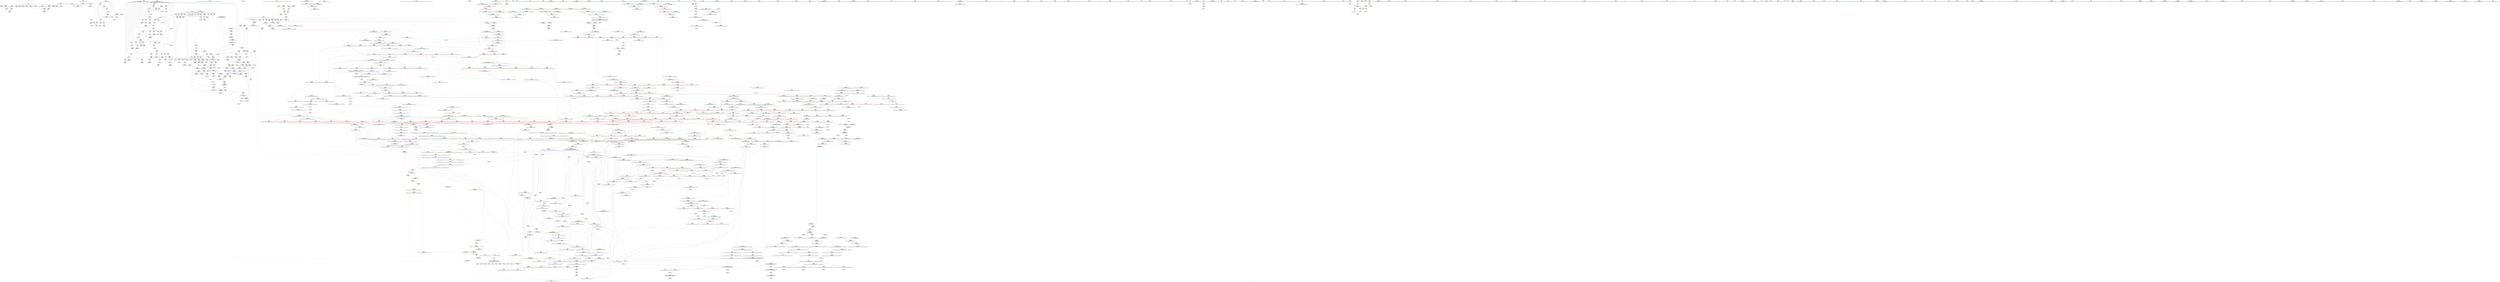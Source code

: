 digraph "SVFG" {
	label="SVFG";

	Node0x559f6f5d2b90 [shape=record,color=grey,label="{NodeID: 0\nNullPtr}"];
	Node0x559f6f5d2b90 -> Node0x559f6f9f2710[style=solid];
	Node0x559f6f5d2b90 -> Node0x559f6f9f2810[style=solid];
	Node0x559f6f5d2b90 -> Node0x559f6f9f28e0[style=solid];
	Node0x559f6f5d2b90 -> Node0x559f6f9f29b0[style=solid];
	Node0x559f6f5d2b90 -> Node0x559f6f9f2a80[style=solid];
	Node0x559f6f5d2b90 -> Node0x559f6f9f2b50[style=solid];
	Node0x559f6f5d2b90 -> Node0x559f6f9f2c20[style=solid];
	Node0x559f6f5d2b90 -> Node0x559f6f9f2cf0[style=solid];
	Node0x559f6f5d2b90 -> Node0x559f6f9f2dc0[style=solid];
	Node0x559f6f5d2b90 -> Node0x559f6f9f9130[style=solid];
	Node0x559f6f9f9640 [shape=record,color=blue,label="{NodeID: 775\n67\<--140\nj\<--inc\n_Z5main2v\n}"];
	Node0x559f6f9f9640 -> Node0x559f6f9f0e90[style=dashed];
	Node0x559f6f9f9640 -> Node0x559f6f9f0f60[style=dashed];
	Node0x559f6f9f9640 -> Node0x559f6f9f1030[style=dashed];
	Node0x559f6f9f9640 -> Node0x559f6fa01060[style=dashed];
	Node0x559f6f9f9640 -> Node0x559f6f9f9640[style=dashed];
	Node0x559f6f9f9640 -> Node0x559f6f9f97e0[style=dashed];
	Node0x559f6f9f00c0 [shape=record,color=red,label="{NodeID: 443\n292\<--65\n\<--i\n_Z5main2v\n}"];
	Node0x559f6f9f00c0 -> Node0x559f6fa3b040[style=solid];
	Node0x559f6f9e40c0 [shape=record,color=green,label="{NodeID: 111\n682\<--683\nagg.tmp3\<--agg.tmp3_field_insensitive\n_ZSt22__final_insertion_sortIPdN9__gnu_cxx5__ops15_Iter_less_iterEEvT_S4_T0_\n}"];
	Node0x559f6fb0f170 [shape=record,color=black,label="{NodeID: 1993\n1567 = PHI(1609, )\n|{<s0>100}}"];
	Node0x559f6fb0f170:s0 -> Node0x559f6fb15b10[style=solid,color=red];
	Node0x559f6fa1a8f0 [shape=record,color=blue,label="{NodeID: 886\n1203\<--1198\n__val.addr\<--__val\n_ZNK9__gnu_cxx5__ops14_Iter_less_valclIPddEEbT_RT0_\n}"];
	Node0x559f6fa1a8f0 -> Node0x559f6fa0a850[style=dashed];
	Node0x559f6fa05a50 [shape=record,color=red,label="{NodeID: 554\n803\<--793\n\<--__middle.addr\n_ZSt13__heap_selectIPdN9__gnu_cxx5__ops15_Iter_less_iterEEvT_S4_S4_T0_\n|{<s0>43}}"];
	Node0x559f6fa05a50:s0 -> Node0x559f6fb16ee0[style=solid,color=red];
	Node0x559f6fa381c0 [shape=record,color=grey,label="{NodeID: 1329\n620 = Binary(618, 619, )\n}"];
	Node0x559f6fa381c0 -> Node0x559f6fa38040[style=solid];
	Node0x559f6f9e8890 [shape=record,color=green,label="{NodeID: 222\n1502\<--1503\n_ZSt23__copy_move_backward_a2ILb1EPdS0_ET1_T0_S2_S1_\<--_ZSt23__copy_move_backward_a2ILb1EPdS0_ET1_T0_S2_S1__field_insensitive\n}"];
	Node0x559f6fa0b480 [shape=record,color=red,label="{NodeID: 665\n1238\<--1226\n\<--__b.addr\n_ZSt22__move_median_to_firstIPdN9__gnu_cxx5__ops15_Iter_less_iterEEvT_S4_S4_S4_T0_\n|{<s0>65}}"];
	Node0x559f6fa0b480:s0 -> Node0x559f6fb11100[style=solid,color=red];
	Node0x559f6fa784a0 [shape=record,color=black,label="{NodeID: 1440\nMR_165V_2 = PHI(MR_165V_4, MR_165V_1, )\npts\{879 \}\n}"];
	Node0x559f6f9f6600 [shape=record,color=black,label="{NodeID: 333\n1647\<--1646\n\<--\n_ZNSt20__copy_move_backwardILb1ELb1ESt26random_access_iterator_tagE13__copy_move_bIdEEPT_PKS3_S6_S4_\n}"];
	Node0x559f6f9f6600 -> Node0x559f6f9ed5b0[style=solid];
	Node0x559f6f9e03d0 [shape=record,color=green,label="{NodeID: 1\n7\<--1\n__dso_handle\<--dummyObj\nGlob }"];
	Node0x559f6f9f9710 [shape=record,color=blue,label="{NodeID: 776\n83\<--155\ntmp\<--div\n_Z5main2v\n}"];
	Node0x559f6f9f9710 -> Node0x559f6fa016e0[style=dashed];
	Node0x559f6f9f9710 -> Node0x559f6fa866c0[style=dashed];
	Node0x559f6fa115e0 [shape=record,color=yellow,style=double,label="{NodeID: 1551\n6V_1 = ENCHI(MR_6V_0)\npts\{15 \}\nFun[_ZNK9__gnu_cxx5__ops15_Iter_less_iterclIPdS3_EEbT_T0_]}"];
	Node0x559f6fa115e0 -> Node0x559f6fa07520[style=dashed];
	Node0x559f6fa115e0 -> Node0x559f6fa075f0[style=dashed];
	Node0x559f6f9f0190 [shape=record,color=red,label="{NodeID: 444\n298\<--65\n\<--i\n_Z5main2v\n}"];
	Node0x559f6f9f0190 -> Node0x559f6fa3aa40[style=solid];
	Node0x559f6f9e4190 [shape=record,color=green,label="{NodeID: 112\n698\<--699\n_ZSt16__insertion_sortIPdN9__gnu_cxx5__ops15_Iter_less_iterEEvT_S4_T0_\<--_ZSt16__insertion_sortIPdN9__gnu_cxx5__ops15_Iter_less_iterEEvT_S4_T0__field_insensitive\n}"];
	Node0x559f6fb0f2b0 [shape=record,color=black,label="{NodeID: 1994\n1571 = PHI(1609, )\n|{<s0>100}}"];
	Node0x559f6fb0f2b0:s0 -> Node0x559f6fb15c20[style=solid,color=red];
	Node0x559f6fa1a9c0 [shape=record,color=blue,label="{NodeID: 887\n1222\<--1216\n__result.addr\<--__result\n_ZSt22__move_median_to_firstIPdN9__gnu_cxx5__ops15_Iter_less_iterEEvT_S4_S4_S4_T0_\n}"];
	Node0x559f6fa1a9c0 -> Node0x559f6fa0aac0[style=dashed];
	Node0x559f6fa1a9c0 -> Node0x559f6fa0ab90[style=dashed];
	Node0x559f6fa1a9c0 -> Node0x559f6fa0ac60[style=dashed];
	Node0x559f6fa1a9c0 -> Node0x559f6fa0ad30[style=dashed];
	Node0x559f6fa1a9c0 -> Node0x559f6fa0ae00[style=dashed];
	Node0x559f6fa1a9c0 -> Node0x559f6fa0aed0[style=dashed];
	Node0x559f6fa05b20 [shape=record,color=red,label="{NodeID: 555\n807\<--793\n\<--__middle.addr\n_ZSt13__heap_selectIPdN9__gnu_cxx5__ops15_Iter_less_iterEEvT_S4_S4_T0_\n}"];
	Node0x559f6fa05b20 -> Node0x559f6f9fc7d0[style=solid];
	Node0x559f6fa38340 [shape=record,color=grey,label="{NodeID: 1330\n1038 = Binary(1037, 577, )\n}"];
	Node0x559f6fa38340 -> Node0x559f6fa3fb40[style=solid];
	Node0x559f6f9e8990 [shape=record,color=green,label="{NodeID: 223\n1507\<--1508\n__comp\<--__comp_field_insensitive\n_ZSt25__unguarded_linear_insertIPdN9__gnu_cxx5__ops14_Val_less_iterEEvT_T0_\n|{<s0>94}}"];
	Node0x559f6f9e8990:s0 -> Node0x559f6fb199a0[style=solid,color=red];
	Node0x559f6fa0b550 [shape=record,color=red,label="{NodeID: 666\n1243\<--1226\n\<--__b.addr\n_ZSt22__move_median_to_firstIPdN9__gnu_cxx5__ops15_Iter_less_iterEEvT_S4_S4_S4_T0_\n|{<s0>66}}"];
	Node0x559f6fa0b550:s0 -> Node0x559f6fb1b8b0[style=solid,color=red];
	Node0x559f6fa789a0 [shape=record,color=black,label="{NodeID: 1441\nMR_167V_2 = PHI(MR_167V_4, MR_167V_1, )\npts\{881 \}\n}"];
	Node0x559f6f9f66d0 [shape=record,color=black,label="{NodeID: 334\n1616\<--1657\n_ZNSt20__copy_move_backwardILb1ELb1ESt26random_access_iterator_tagE13__copy_move_bIdEEPT_PKS3_S6_S4__ret\<--add.ptr2\n_ZNSt20__copy_move_backwardILb1ELb1ESt26random_access_iterator_tagE13__copy_move_bIdEEPT_PKS3_S6_S4_\n|{<s0>101}}"];
	Node0x559f6f9f66d0:s0 -> Node0x559f6fb0f670[style=solid,color=blue];
	Node0x559f6f9e0460 [shape=record,color=green,label="{NodeID: 2\n9\<--1\n\<--dummyObj\nCan only get source location for instruction, argument, global var or function.}"];
	Node0x559f6f9f97e0 [shape=record,color=blue,label="{NodeID: 777\n67\<--9\nj\<--\n_Z5main2v\n}"];
	Node0x559f6f9f97e0 -> Node0x559f6fa01130[style=dashed];
	Node0x559f6f9f97e0 -> Node0x559f6fa01200[style=dashed];
	Node0x559f6f9f97e0 -> Node0x559f6f9f9a50[style=dashed];
	Node0x559f6f9f97e0 -> Node0x559f6fa861c0[style=dashed];
	Node0x559f6f9f0260 [shape=record,color=red,label="{NodeID: 445\n304\<--65\n\<--i\n_Z5main2v\n}"];
	Node0x559f6f9f0260 -> Node0x559f6fa3ad40[style=solid];
	Node0x559f6f9e4290 [shape=record,color=green,label="{NodeID: 113\n704\<--705\n_ZSt26__unguarded_insertion_sortIPdN9__gnu_cxx5__ops15_Iter_less_iterEEvT_S4_T0_\<--_ZSt26__unguarded_insertion_sortIPdN9__gnu_cxx5__ops15_Iter_less_iterEEvT_S4_T0__field_insensitive\n}"];
	Node0x559f6fb0f3f0 [shape=record,color=black,label="{NodeID: 1995\n1573 = PHI(1609, )\n|{<s0>100}}"];
	Node0x559f6fb0f3f0:s0 -> Node0x559f6fb15d60[style=solid,color=red];
	Node0x559f6fa1aa90 [shape=record,color=blue,label="{NodeID: 888\n1224\<--1217\n__a.addr\<--__a\n_ZSt22__move_median_to_firstIPdN9__gnu_cxx5__ops15_Iter_less_iterEEvT_S4_S4_S4_T0_\n}"];
	Node0x559f6fa1aa90 -> Node0x559f6fa0afa0[style=dashed];
	Node0x559f6fa1aa90 -> Node0x559f6fa0b070[style=dashed];
	Node0x559f6fa1aa90 -> Node0x559f6fa0b140[style=dashed];
	Node0x559f6fa1aa90 -> Node0x559f6fa0b210[style=dashed];
	Node0x559f6fa1aa90 -> Node0x559f6fa0b2e0[style=dashed];
	Node0x559f6fa7b2e0 [shape=record,color=yellow,style=double,label="{NodeID: 1663\n6V_1 = ENCHI(MR_6V_0)\npts\{15 \}\nFun[_ZNK9__gnu_cxx5__ops14_Val_less_iterclIdPdEEbRT_T0_]}"];
	Node0x559f6fa7b2e0 -> Node0x559f6fa0fcd0[style=dashed];
	Node0x559f6fa05bf0 [shape=record,color=red,label="{NodeID: 556\n821\<--793\n\<--__middle.addr\n_ZSt13__heap_selectIPdN9__gnu_cxx5__ops15_Iter_less_iterEEvT_S4_S4_T0_\n|{<s0>45}}"];
	Node0x559f6fa05bf0:s0 -> Node0x559f6fb15350[style=solid,color=red];
	Node0x559f6fa384c0 [shape=record,color=grey,label="{NodeID: 1331\n1649 = Binary(572, 1648, )\n}"];
	Node0x559f6f9e8a60 [shape=record,color=green,label="{NodeID: 224\n1509\<--1510\n__last.addr\<--__last.addr_field_insensitive\n_ZSt25__unguarded_linear_insertIPdN9__gnu_cxx5__ops14_Val_less_iterEEvT_T0_\n}"];
	Node0x559f6f9e8a60 -> Node0x559f6fa0e200[style=solid];
	Node0x559f6f9e8a60 -> Node0x559f6fa0e2d0[style=solid];
	Node0x559f6f9e8a60 -> Node0x559f6fa0e3a0[style=solid];
	Node0x559f6f9e8a60 -> Node0x559f6fa0e470[style=solid];
	Node0x559f6f9e8a60 -> Node0x559f6fa1c2f0[style=solid];
	Node0x559f6f9e8a60 -> Node0x559f6fa1c700[style=solid];
	Node0x559f6fa0b620 [shape=record,color=red,label="{NodeID: 667\n1270\<--1226\n\<--__b.addr\n_ZSt22__move_median_to_firstIPdN9__gnu_cxx5__ops15_Iter_less_iterEEvT_S4_S4_S4_T0_\n|{<s0>72}}"];
	Node0x559f6fa0b620:s0 -> Node0x559f6fb11100[style=solid,color=red];
	Node0x559f6f9f67a0 [shape=record,color=black,label="{NodeID: 335\n1664\<--1682\n_ZNK9__gnu_cxx5__ops14_Val_less_iterclIdPdEEbRT_T0__ret\<--cmp\n_ZNK9__gnu_cxx5__ops14_Val_less_iterclIdPdEEbRT_T0_\n|{<s0>94}}"];
	Node0x559f6f9f67a0:s0 -> Node0x559f6fb0edb0[style=solid,color=blue];
	Node0x559f6f9e04f0 [shape=record,color=green,label="{NodeID: 3\n26\<--1\n_ZSt3cin\<--dummyObj\nGlob }"];
	Node0x559f6f9f98b0 [shape=record,color=blue,label="{NodeID: 778\n166\<--163\narrayidx\<--\n_Z5main2v\n}"];
	Node0x559f6f9f98b0 -> Node0x559f6f9f98b0[style=dashed];
	Node0x559f6f9f98b0 -> Node0x559f6fa85cc0[style=dashed];
	Node0x559f6f9f0330 [shape=record,color=red,label="{NodeID: 446\n316\<--65\n\<--i\n_Z5main2v\n}"];
	Node0x559f6f9f0330 -> Node0x559f6fa405c0[style=solid];
	Node0x559f6f9e4390 [shape=record,color=green,label="{NodeID: 114\n716\<--717\n__comp\<--__comp_field_insensitive\n_ZSt14__partial_sortIPdN9__gnu_cxx5__ops15_Iter_less_iterEEvT_S4_S4_T0_\n|{<s0>40}}"];
	Node0x559f6f9e4390:s0 -> Node0x559f6fb1b4d0[style=solid,color=red];
	Node0x559f6fb0f530 [shape=record,color=black,label="{NodeID: 1996\n1574 = PHI(1585, )\n}"];
	Node0x559f6fb0f530 -> Node0x559f6f9f6050[style=solid];
	Node0x559f6fa1ab60 [shape=record,color=blue,label="{NodeID: 889\n1226\<--1218\n__b.addr\<--__b\n_ZSt22__move_median_to_firstIPdN9__gnu_cxx5__ops15_Iter_less_iterEEvT_S4_S4_S4_T0_\n}"];
	Node0x559f6fa1ab60 -> Node0x559f6fa0b3b0[style=dashed];
	Node0x559f6fa1ab60 -> Node0x559f6fa0b480[style=dashed];
	Node0x559f6fa1ab60 -> Node0x559f6fa0b550[style=dashed];
	Node0x559f6fa1ab60 -> Node0x559f6fa0b620[style=dashed];
	Node0x559f6fa1ab60 -> Node0x559f6fa0b6f0[style=dashed];
	Node0x559f6fa7b3f0 [shape=record,color=yellow,style=double,label="{NodeID: 1664\n77V_1 = ENCHI(MR_77V_0)\npts\{1512 \}\nFun[_ZNK9__gnu_cxx5__ops14_Val_less_iterclIdPdEEbRT_T0_]}"];
	Node0x559f6fa7b3f0 -> Node0x559f6fa0fc00[style=dashed];
	Node0x559f6fa05cc0 [shape=record,color=red,label="{NodeID: 557\n811\<--795\n\<--__last.addr\n_ZSt13__heap_selectIPdN9__gnu_cxx5__ops15_Iter_less_iterEEvT_S4_S4_T0_\n}"];
	Node0x559f6fa05cc0 -> Node0x559f6fa402c0[style=solid];
	Node0x559f6fa38640 [shape=record,color=grey,label="{NodeID: 1332\n1643 = Binary(627, 1642, )\n}"];
	Node0x559f6f9e8b30 [shape=record,color=green,label="{NodeID: 225\n1511\<--1512\n__val\<--__val_field_insensitive\n_ZSt25__unguarded_linear_insertIPdN9__gnu_cxx5__ops14_Val_less_iterEEvT_T0_\n|{|<s1>94|<s2>96}}"];
	Node0x559f6f9e8b30 -> Node0x559f6fa1c3c0[style=solid];
	Node0x559f6f9e8b30:s1 -> Node0x559f6fb19ae0[style=solid,color=red];
	Node0x559f6f9e8b30:s2 -> Node0x559f6fb1a3a0[style=solid,color=red];
	Node0x559f6fa0b6f0 [shape=record,color=red,label="{NodeID: 668\n1279\<--1226\n\<--__b.addr\n_ZSt22__move_median_to_firstIPdN9__gnu_cxx5__ops15_Iter_less_iterEEvT_S4_S4_S4_T0_\n|{<s0>74}}"];
	Node0x559f6fa0b6f0:s0 -> Node0x559f6fb1b8b0[style=solid,color=red];
	Node0x559f6fa793a0 [shape=record,color=black,label="{NodeID: 1443\nMR_34V_3 = PHI(MR_34V_4, MR_34V_2, )\npts\{230000 \}\n|{|<s3>28}}"];
	Node0x559f6fa793a0 -> Node0x559f6fa01c90[style=dashed];
	Node0x559f6fa793a0 -> Node0x559f6fa02170[style=dashed];
	Node0x559f6fa793a0 -> Node0x559f6f9fa680[style=dashed];
	Node0x559f6fa793a0:s3 -> Node0x559f6fa875c0[style=dashed,color=blue];
	Node0x559f6f9f6870 [shape=record,color=purple,label="{NodeID: 336\n44\<--4\n\<--_ZStL8__ioinit\n__cxx_global_var_init\n}"];
	Node0x559f6f9e0580 [shape=record,color=green,label="{NodeID: 4\n27\<--1\n.str\<--dummyObj\nGlob }"];
	Node0x559f6f9f9980 [shape=record,color=blue,label="{NodeID: 779\n8\<--169\nN\<--inc28\n_Z5main2v\n}"];
	Node0x559f6f9f9980 -> Node0x559f6f9ee5f0[style=dashed];
	Node0x559f6f9f9980 -> Node0x559f6f9ee6c0[style=dashed];
	Node0x559f6f9f9980 -> Node0x559f6f9f9980[style=dashed];
	Node0x559f6f9f9980 -> Node0x559f6fa857c0[style=dashed];
	Node0x559f6f9f0400 [shape=record,color=red,label="{NodeID: 447\n319\<--65\n\<--i\n_Z5main2v\n}"];
	Node0x559f6f9f0400 -> Node0x559f6fa3b340[style=solid];
	Node0x559f6f9e8fa0 [shape=record,color=green,label="{NodeID: 115\n718\<--719\n__first.addr\<--__first.addr_field_insensitive\n_ZSt14__partial_sortIPdN9__gnu_cxx5__ops15_Iter_less_iterEEvT_S4_S4_T0_\n}"];
	Node0x559f6f9e8fa0 -> Node0x559f6fa04bb0[style=solid];
	Node0x559f6f9e8fa0 -> Node0x559f6fa04c80[style=solid];
	Node0x559f6f9e8fa0 -> Node0x559f6f9fc080[style=solid];
	Node0x559f6fb0f670 [shape=record,color=black,label="{NodeID: 1997\n1605 = PHI(1616, )\n}"];
	Node0x559f6fb0f670 -> Node0x559f6f9f61f0[style=solid];
	Node0x559f6fa1ac30 [shape=record,color=blue,label="{NodeID: 890\n1228\<--1219\n__c.addr\<--__c\n_ZSt22__move_median_to_firstIPdN9__gnu_cxx5__ops15_Iter_less_iterEEvT_S4_S4_S4_T0_\n}"];
	Node0x559f6fa1ac30 -> Node0x559f6fa0b7c0[style=dashed];
	Node0x559f6fa1ac30 -> Node0x559f6fa0b890[style=dashed];
	Node0x559f6fa1ac30 -> Node0x559f6fa0b960[style=dashed];
	Node0x559f6fa1ac30 -> Node0x559f6fa0ba30[style=dashed];
	Node0x559f6fa1ac30 -> Node0x559f6fa0bb00[style=dashed];
	Node0x559f6fa1ac30 -> Node0x559f6fa0bbd0[style=dashed];
	Node0x559f6fa05d90 [shape=record,color=red,label="{NodeID: 558\n810\<--797\n\<--__i\n_ZSt13__heap_selectIPdN9__gnu_cxx5__ops15_Iter_less_iterEEvT_S4_S4_T0_\n}"];
	Node0x559f6fa05d90 -> Node0x559f6fa402c0[style=solid];
	Node0x559f6fa387c0 [shape=record,color=grey,label="{NodeID: 1333\n291 = Binary(285, 290, )\n}"];
	Node0x559f6fa387c0 -> Node0x559f6fa3b1c0[style=solid];
	Node0x559f6f9e8c00 [shape=record,color=green,label="{NodeID: 226\n1513\<--1514\n__next\<--__next_field_insensitive\n_ZSt25__unguarded_linear_insertIPdN9__gnu_cxx5__ops14_Val_less_iterEEvT_T0_\n}"];
	Node0x559f6f9e8c00 -> Node0x559f6fa0e540[style=solid];
	Node0x559f6f9e8c00 -> Node0x559f6fa0e610[style=solid];
	Node0x559f6f9e8c00 -> Node0x559f6fa0e6e0[style=solid];
	Node0x559f6f9e8c00 -> Node0x559f6fa0e7b0[style=solid];
	Node0x559f6f9e8c00 -> Node0x559f6fa0e880[style=solid];
	Node0x559f6f9e8c00 -> Node0x559f6fa1c490[style=solid];
	Node0x559f6f9e8c00 -> Node0x559f6fa1c560[style=solid];
	Node0x559f6f9e8c00 -> Node0x559f6fa1c7d0[style=solid];
	Node0x559f6fa0b7c0 [shape=record,color=red,label="{NodeID: 669\n1239\<--1228\n\<--__c.addr\n_ZSt22__move_median_to_firstIPdN9__gnu_cxx5__ops15_Iter_less_iterEEvT_S4_S4_S4_T0_\n|{<s0>65}}"];
	Node0x559f6fa0b7c0:s0 -> Node0x559f6fb11480[style=solid,color=red];
	Node0x559f6fa74ea0 [shape=record,color=black,label="{NodeID: 1444\nMR_50V_3 = PHI(MR_50V_4, MR_50V_2, )\npts\{487 \}\n}"];
	Node0x559f6fa74ea0 -> Node0x559f6fa02a60[style=dashed];
	Node0x559f6f9f6940 [shape=record,color=purple,label="{NodeID: 337\n166\<--13\narrayidx\<--p\n_Z5main2v\n}"];
	Node0x559f6f9f6940 -> Node0x559f6f9f98b0[style=solid];
	Node0x559f6f9e0dc0 [shape=record,color=green,label="{NodeID: 5\n29\<--1\n.str.1\<--dummyObj\nGlob }"];
	Node0x559f6f9f9a50 [shape=record,color=blue,label="{NodeID: 780\n67\<--173\nj\<--inc30\n_Z5main2v\n}"];
	Node0x559f6f9f9a50 -> Node0x559f6fa01130[style=dashed];
	Node0x559f6f9f9a50 -> Node0x559f6fa01200[style=dashed];
	Node0x559f6f9f9a50 -> Node0x559f6f9f9a50[style=dashed];
	Node0x559f6f9f9a50 -> Node0x559f6fa861c0[style=dashed];
	Node0x559f6f9f04d0 [shape=record,color=red,label="{NodeID: 448\n324\<--65\n\<--i\n_Z5main2v\n}"];
	Node0x559f6f9f04d0 -> Node0x559f6f9f4310[style=solid];
	Node0x559f6f9e9070 [shape=record,color=green,label="{NodeID: 116\n720\<--721\n__middle.addr\<--__middle.addr_field_insensitive\n_ZSt14__partial_sortIPdN9__gnu_cxx5__ops15_Iter_less_iterEEvT_S4_S4_T0_\n}"];
	Node0x559f6f9e9070 -> Node0x559f6fa04d50[style=solid];
	Node0x559f6f9e9070 -> Node0x559f6fa04e20[style=solid];
	Node0x559f6f9e9070 -> Node0x559f6f9fc150[style=solid];
	Node0x559f6fb0f7b0 [shape=record,color=black,label="{NodeID: 1998\n1610 = PHI(1566, 1570, 1572, )\n0th arg _ZSt12__niter_baseIPdET_S1_ }"];
	Node0x559f6fb0f7b0 -> Node0x559f6fa1cff0[style=solid];
	Node0x559f6fa1ad00 [shape=record,color=blue,label="{NodeID: 891\n1291\<--1286\n__first.addr\<--__first\n_ZSt21__unguarded_partitionIPdN9__gnu_cxx5__ops15_Iter_less_iterEET_S4_S4_S4_T0_\n}"];
	Node0x559f6fa1ad00 -> Node0x559f6fa74c80[style=dashed];
	Node0x559f6fa05e60 [shape=record,color=red,label="{NodeID: 559\n814\<--797\n\<--__i\n_ZSt13__heap_selectIPdN9__gnu_cxx5__ops15_Iter_less_iterEEvT_S4_S4_T0_\n|{<s0>44}}"];
	Node0x559f6fa05e60:s0 -> Node0x559f6fb11100[style=solid,color=red];
	Node0x559f6fa38940 [shape=record,color=grey,label="{NodeID: 1334\n290 = Binary(216, 289, )\n}"];
	Node0x559f6fa38940 -> Node0x559f6fa387c0[style=solid];
	Node0x559f6f9e8cd0 [shape=record,color=green,label="{NodeID: 227\n1528\<--1529\n_ZNK9__gnu_cxx5__ops14_Val_less_iterclIdPdEEbRT_T0_\<--_ZNK9__gnu_cxx5__ops14_Val_less_iterclIdPdEEbRT_T0__field_insensitive\n}"];
	Node0x559f6fa0b890 [shape=record,color=red,label="{NodeID: 670\n1249\<--1228\n\<--__c.addr\n_ZSt22__move_median_to_firstIPdN9__gnu_cxx5__ops15_Iter_less_iterEEvT_S4_S4_S4_T0_\n|{<s0>67}}"];
	Node0x559f6fa0b890:s0 -> Node0x559f6fb11480[style=solid,color=red];
	Node0x559f6fa753a0 [shape=record,color=black,label="{NodeID: 1445\nMR_6V_2 = PHI(MR_6V_3, MR_6V_1, )\npts\{15 \}\n|{|<s5>54}}"];
	Node0x559f6fa753a0 -> Node0x559f6fa095a0[style=dashed];
	Node0x559f6fa753a0 -> Node0x559f6fa09670[style=dashed];
	Node0x559f6fa753a0 -> Node0x559f6fa19980[style=dashed];
	Node0x559f6fa753a0 -> Node0x559f6fa19bf0[style=dashed];
	Node0x559f6fa753a0 -> Node0x559f6fa88a80[style=dashed];
	Node0x559f6fa753a0:s5 -> Node0x559f6fa115e0[style=dashed,color=red];
	Node0x559f6f9f6a10 [shape=record,color=purple,label="{NodeID: 338\n198\<--13\n\<--p\n_Z5main2v\n}"];
	Node0x559f6f9e0e50 [shape=record,color=green,label="{NodeID: 6\n31\<--1\n.str.2\<--dummyObj\nGlob }"];
	Node0x559f6f9f9b20 [shape=record,color=blue,label="{NodeID: 781\n77\<--177\nexn.slot\<--\n_Z5main2v\n}"];
	Node0x559f6f9f9b20 -> Node0x559f6fa01540[style=dashed];
	Node0x559f6f9f05a0 [shape=record,color=red,label="{NodeID: 449\n329\<--65\n\<--i\n_Z5main2v\n}"];
	Node0x559f6f9f05a0 -> Node0x559f6f9f43e0[style=solid];
	Node0x559f6f9e9140 [shape=record,color=green,label="{NodeID: 117\n722\<--723\n__last.addr\<--__last.addr_field_insensitive\n_ZSt14__partial_sortIPdN9__gnu_cxx5__ops15_Iter_less_iterEEvT_S4_S4_T0_\n}"];
	Node0x559f6f9e9140 -> Node0x559f6fa04ef0[style=solid];
	Node0x559f6f9e9140 -> Node0x559f6f9fc220[style=solid];
	Node0x559f6fb0fa90 [shape=record,color=black,label="{NodeID: 1999\n670 = PHI(581, )\n0th arg _ZSt22__final_insertion_sortIPdN9__gnu_cxx5__ops15_Iter_less_iterEEvT_S4_T0_ }"];
	Node0x559f6fb0fa90 -> Node0x559f6f9fbee0[style=solid];
	Node0x559f6fa1add0 [shape=record,color=blue,label="{NodeID: 892\n1293\<--1287\n__last.addr\<--__last\n_ZSt21__unguarded_partitionIPdN9__gnu_cxx5__ops15_Iter_less_iterEET_S4_S4_S4_T0_\n}"];
	Node0x559f6fa1add0 -> Node0x559f6fa0c180[style=dashed];
	Node0x559f6fa1add0 -> Node0x559f6fa1b040[style=dashed];
	Node0x559f6fa05f30 [shape=record,color=red,label="{NodeID: 560\n822\<--797\n\<--__i\n_ZSt13__heap_selectIPdN9__gnu_cxx5__ops15_Iter_less_iterEEvT_S4_S4_T0_\n|{<s0>45}}"];
	Node0x559f6fa05f30:s0 -> Node0x559f6fb155f0[style=solid,color=red];
	Node0x559f6fa38ac0 [shape=record,color=grey,label="{NodeID: 1335\n313 = Binary(312, 141, )\n}"];
	Node0x559f6fa38ac0 -> Node0x559f6f9fa8f0[style=solid];
	Node0x559f6f9e8dd0 [shape=record,color=green,label="{NodeID: 228\n1548\<--1549\nretval\<--retval_field_insensitive\n_ZN9__gnu_cxx5__ops15__val_comp_iterENS0_15_Iter_less_iterE\n}"];
	Node0x559f6fa0b960 [shape=record,color=red,label="{NodeID: 671\n1253\<--1228\n\<--__c.addr\n_ZSt22__move_median_to_firstIPdN9__gnu_cxx5__ops15_Iter_less_iterEEvT_S4_S4_S4_T0_\n|{<s0>68}}"];
	Node0x559f6fa0b960:s0 -> Node0x559f6fb1b8b0[style=solid,color=red];
	Node0x559f6f9f6ae0 [shape=record,color=purple,label="{NodeID: 339\n200\<--13\n\<--p\n_Z5main2v\n|{<s0>18}}"];
	Node0x559f6f9f6ae0:s0 -> Node0x559f6fb1a120[style=solid,color=red];
	Node0x559f6f9e0ee0 [shape=record,color=green,label="{NodeID: 7\n34\<--1\n\<--dummyObj\nCan only get source location for instruction, argument, global var or function.}"];
	Node0x559f6f9f9bf0 [shape=record,color=blue,label="{NodeID: 782\n79\<--179\nehselector.slot\<--\n_Z5main2v\n}"];
	Node0x559f6f9f9bf0 -> Node0x559f6fa01610[style=dashed];
	Node0x559f6f9f0670 [shape=record,color=red,label="{NodeID: 450\n334\<--65\n\<--i\n_Z5main2v\n}"];
	Node0x559f6f9f0670 -> Node0x559f6f9f44b0[style=solid];
	Node0x559f6f9e9210 [shape=record,color=green,label="{NodeID: 118\n724\<--725\nagg.tmp\<--agg.tmp_field_insensitive\n_ZSt14__partial_sortIPdN9__gnu_cxx5__ops15_Iter_less_iterEEvT_S4_S4_T0_\n}"];
	Node0x559f6fb0fba0 [shape=record,color=black,label="{NodeID: 2000\n671 = PHI(582, )\n1st arg _ZSt22__final_insertion_sortIPdN9__gnu_cxx5__ops15_Iter_less_iterEEvT_S4_T0_ }"];
	Node0x559f6fb0fba0 -> Node0x559f6f9fbfb0[style=solid];
	Node0x559f6fa1aea0 [shape=record,color=blue,label="{NodeID: 893\n1295\<--1288\n__pivot.addr\<--__pivot\n_ZSt21__unguarded_partitionIPdN9__gnu_cxx5__ops15_Iter_less_iterEET_S4_S4_S4_T0_\n}"];
	Node0x559f6fa1aea0 -> Node0x559f6fa0c590[style=dashed];
	Node0x559f6fa1aea0 -> Node0x559f6fa0c660[style=dashed];
	Node0x559f6fa7b7a0 [shape=record,color=yellow,style=double,label="{NodeID: 1668\n6V_1 = ENCHI(MR_6V_0)\npts\{15 \}\nFun[_ZSt23__copy_move_backward_a2ILb1EPdS0_ET1_T0_S2_S1_]|{<s0>100}}"];
	Node0x559f6fa7b7a0:s0 -> Node0x559f6fa12bc0[style=dashed,color=red];
	Node0x559f6fa06000 [shape=record,color=red,label="{NodeID: 561\n828\<--797\n\<--__i\n_ZSt13__heap_selectIPdN9__gnu_cxx5__ops15_Iter_less_iterEEvT_S4_S4_T0_\n}"];
	Node0x559f6fa06000 -> Node0x559f6f9f8a50[style=solid];
	Node0x559f6fa38c40 [shape=record,color=grey,label="{NodeID: 1336\n691 = Binary(690, 572, )\n}"];
	Node0x559f6fa38c40 -> Node0x559f6fa3f840[style=solid];
	Node0x559f6f9e8ea0 [shape=record,color=green,label="{NodeID: 229\n1550\<--1551\n\<--field_insensitive\n_ZN9__gnu_cxx5__ops15__val_comp_iterENS0_15_Iter_less_iterE\n}"];
	Node0x559f6fa0ba30 [shape=record,color=red,label="{NodeID: 672\n1263\<--1228\n\<--__c.addr\n_ZSt22__move_median_to_firstIPdN9__gnu_cxx5__ops15_Iter_less_iterEEvT_S4_S4_S4_T0_\n|{<s0>70}}"];
	Node0x559f6fa0ba30:s0 -> Node0x559f6fb11480[style=solid,color=red];
	Node0x559f6f9f6bb0 [shape=record,color=purple,label="{NodeID: 340\n206\<--13\n\<--p\n_Z5main2v\n}"];
	Node0x559f6f9e0f70 [shape=record,color=green,label="{NodeID: 8\n124\<--1\n\<--dummyObj\nCan only get source location for instruction, argument, global var or function.}"];
	Node0x559f6f9f9cc0 [shape=record,color=blue,label="{NodeID: 783\n65\<--191\ni\<--inc33\n_Z5main2v\n}"];
	Node0x559f6f9f9cc0 -> Node0x559f6f9ef490[style=dashed];
	Node0x559f6f9f9cc0 -> Node0x559f6f9ef560[style=dashed];
	Node0x559f6f9f9cc0 -> Node0x559f6f9f9cc0[style=dashed];
	Node0x559f6f9f9cc0 -> Node0x559f6f9f9f30[style=dashed];
	Node0x559f6f9f0740 [shape=record,color=red,label="{NodeID: 451\n339\<--65\n\<--i\n_Z5main2v\n}"];
	Node0x559f6f9f0740 -> Node0x559f6fa3e1c0[style=solid];
	Node0x559f6f9e92e0 [shape=record,color=green,label="{NodeID: 119\n733\<--734\n_ZSt13__heap_selectIPdN9__gnu_cxx5__ops15_Iter_less_iterEEvT_S4_S4_T0_\<--_ZSt13__heap_selectIPdN9__gnu_cxx5__ops15_Iter_less_iterEEvT_S4_S4_T0__field_insensitive\n}"];
	Node0x559f6fb0fcb0 [shape=record,color=black,label="{NodeID: 2001\n1196 = PHI(1161, )\n0th arg _ZNK9__gnu_cxx5__ops14_Iter_less_valclIPddEEbT_RT0_ }"];
	Node0x559f6fb0fcb0 -> Node0x559f6fa1a750[style=solid];
	Node0x559f6fa1af70 [shape=record,color=blue,label="{NodeID: 894\n1291\<--1307\n__first.addr\<--incdec.ptr\n_ZSt21__unguarded_partitionIPdN9__gnu_cxx5__ops15_Iter_less_iterEET_S4_S4_S4_T0_\n}"];
	Node0x559f6fa1af70 -> Node0x559f6fa74c80[style=dashed];
	Node0x559f6fa060d0 [shape=record,color=red,label="{NodeID: 562\n848\<--837\n\<--__first.addr\n_ZSt11__sort_heapIPdN9__gnu_cxx5__ops15_Iter_less_iterEEvT_S4_RT0_\n}"];
	Node0x559f6fa060d0 -> Node0x559f6f9f55c0[style=solid];
	Node0x559f6fa38dc0 [shape=record,color=grey,label="{NodeID: 1337\n690 = Binary(688, 689, )\n}"];
	Node0x559f6fa38dc0 -> Node0x559f6fa38c40[style=solid];
	Node0x559f6f9f1130 [shape=record,color=green,label="{NodeID: 230\n1557\<--1558\n__first.addr\<--__first.addr_field_insensitive\n_ZSt23__copy_move_backward_a2ILb1EPdS0_ET1_T0_S2_S1_\n}"];
	Node0x559f6f9f1130 -> Node0x559f6fa0ebc0[style=solid];
	Node0x559f6f9f1130 -> Node0x559f6fa1c970[style=solid];
	Node0x559f6fa0bb00 [shape=record,color=red,label="{NodeID: 673\n1271\<--1228\n\<--__c.addr\n_ZSt22__move_median_to_firstIPdN9__gnu_cxx5__ops15_Iter_less_iterEEvT_S4_S4_S4_T0_\n|{<s0>72}}"];
	Node0x559f6fa0bb00:s0 -> Node0x559f6fb11480[style=solid,color=red];
	Node0x559f6fa7bcc0 [shape=record,color=black,label="{NodeID: 1448\nMR_6V_2 = PHI(MR_6V_3, MR_6V_1, )\npts\{15 \}\n|{<s0>40|<s1>46|<s2>46|<s3>46}}"];
	Node0x559f6fa7bcc0:s0 -> Node0x559f6fab6790[style=dashed,color=blue];
	Node0x559f6fa7bcc0:s1 -> Node0x559f6fa07c70[style=dashed,color=red];
	Node0x559f6fa7bcc0:s2 -> Node0x559f6fa07d40[style=dashed,color=red];
	Node0x559f6fa7bcc0:s3 -> Node0x559f6fa19160[style=dashed,color=red];
	Node0x559f6f9f6c80 [shape=record,color=purple,label="{NodeID: 341\n208\<--13\n\<--p\n_Z5main2v\n|{<s0>19}}"];
	Node0x559f6f9f6c80:s0 -> Node0x559f6fb18220[style=solid,color=red];
	Node0x559f6f9e1000 [shape=record,color=green,label="{NodeID: 9\n130\<--1\n\<--dummyObj\nCan only get source location for instruction, argument, global var or function.}"];
	Node0x559f6f9f9d90 [shape=record,color=blue,label="{NodeID: 784\n85\<--213\nans\<--\n_Z5main2v\n}"];
	Node0x559f6f9f9d90 -> Node0x559f6fa843c0[style=dashed];
	Node0x559f6fa11d40 [shape=record,color=yellow,style=double,label="{NodeID: 1559\n250V_1 = ENCHI(MR_250V_0)\npts\{881 968 1017 1142 1390 1512 \}\nFun[_ZSt4swapIdENSt9enable_ifIXsr6__and_ISt6__not_ISt15__is_tuple_likeIT_EESt21is_move_constructibleIS3_ESt18is_move_assignableIS3_EEE5valueEvE4typeERS3_SC_]}"];
	Node0x559f6fa11d40 -> Node0x559f6fa0cc10[style=dashed];
	Node0x559f6fa11d40 -> Node0x559f6fa0cce0[style=dashed];
	Node0x559f6fa11d40 -> Node0x559f6fa0cdb0[style=dashed];
	Node0x559f6f9f0810 [shape=record,color=red,label="{NodeID: 452\n345\<--65\n\<--i\n_Z5main2v\n}"];
	Node0x559f6f9f0810 -> Node0x559f6fa417c0[style=solid];
	Node0x559f6f9e93e0 [shape=record,color=green,label="{NodeID: 120\n738\<--739\n_ZSt11__sort_heapIPdN9__gnu_cxx5__ops15_Iter_less_iterEEvT_S4_RT0_\<--_ZSt11__sort_heapIPdN9__gnu_cxx5__ops15_Iter_less_iterEEvT_S4_RT0__field_insensitive\n}"];
	Node0x559f6fb0fdc0 [shape=record,color=black,label="{NodeID: 2002\n1197 = PHI(1164, )\n1st arg _ZNK9__gnu_cxx5__ops14_Iter_less_valclIPddEEbT_RT0_ }"];
	Node0x559f6fb0fdc0 -> Node0x559f6fa1a820[style=solid];
	Node0x559f6fa1b040 [shape=record,color=blue,label="{NodeID: 895\n1293\<--1311\n__last.addr\<--incdec.ptr3\n_ZSt21__unguarded_partitionIPdN9__gnu_cxx5__ops15_Iter_less_iterEET_S4_S4_S4_T0_\n}"];
	Node0x559f6fa1b040 -> Node0x559f6fa84dc0[style=dashed];
	Node0x559f6fa061a0 [shape=record,color=red,label="{NodeID: 563\n859\<--837\n\<--__first.addr\n_ZSt11__sort_heapIPdN9__gnu_cxx5__ops15_Iter_less_iterEEvT_S4_RT0_\n|{<s0>46}}"];
	Node0x559f6fa061a0:s0 -> Node0x559f6fb11a20[style=solid,color=red];
	Node0x559f6fa38f40 [shape=record,color=grey,label="{NodeID: 1338\n637 = Binary(636, 638, )\n}"];
	Node0x559f6fa38f40 -> Node0x559f6f9fbba0[style=solid];
	Node0x559f6f9f1200 [shape=record,color=green,label="{NodeID: 231\n1559\<--1560\n__last.addr\<--__last.addr_field_insensitive\n_ZSt23__copy_move_backward_a2ILb1EPdS0_ET1_T0_S2_S1_\n}"];
	Node0x559f6f9f1200 -> Node0x559f6fa0ec90[style=solid];
	Node0x559f6f9f1200 -> Node0x559f6fa1ca40[style=solid];
	Node0x559f6fa0bbd0 [shape=record,color=red,label="{NodeID: 674\n1275\<--1228\n\<--__c.addr\n_ZSt22__move_median_to_firstIPdN9__gnu_cxx5__ops15_Iter_less_iterEEvT_S4_S4_S4_T0_\n|{<s0>73}}"];
	Node0x559f6fa0bbd0:s0 -> Node0x559f6fb1b8b0[style=solid,color=red];
	Node0x559f6fa7c1c0 [shape=record,color=black,label="{NodeID: 1449\nMR_152V_3 = PHI(MR_152V_4, MR_152V_2, )\npts\{840 \}\n}"];
	Node0x559f6fa7c1c0 -> Node0x559f6fa06270[style=dashed];
	Node0x559f6fa7c1c0 -> Node0x559f6fa06340[style=dashed];
	Node0x559f6fa7c1c0 -> Node0x559f6f9fcbe0[style=dashed];
	Node0x559f6f9f6d50 [shape=record,color=purple,label="{NodeID: 342\n229\<--13\narrayidx43\<--p\n_Z5main2v\n}"];
	Node0x559f6f9f6d50 -> Node0x559f6fa01a20[style=solid];
	Node0x559f6f9e1090 [shape=record,color=green,label="{NodeID: 10\n141\<--1\n\<--dummyObj\nCan only get source location for instruction, argument, global var or function.}"];
	Node0x559f6f9f9e60 [shape=record,color=blue,label="{NodeID: 785\n214\<--216\n\<--\n_Z5main2v\n}"];
	Node0x559f6f9f9e60 -> Node0x559f6fa89e80[style=dashed];
	Node0x559f6f9f08e0 [shape=record,color=red,label="{NodeID: 453\n350\<--65\n\<--i\n_Z5main2v\n}"];
	Node0x559f6f9f08e0 -> Node0x559f6f9f4580[style=solid];
	Node0x559f6f9e94e0 [shape=record,color=green,label="{NodeID: 121\n744\<--745\n__comp\<--__comp_field_insensitive\n_ZSt27__unguarded_partition_pivotIPdN9__gnu_cxx5__ops15_Iter_less_iterEET_S4_S4_T0_\n}"];
	Node0x559f6fb0fed0 [shape=record,color=black,label="{NodeID: 2003\n1198 = PHI(1141, )\n2nd arg _ZNK9__gnu_cxx5__ops14_Iter_less_valclIPddEEbT_RT0_ }"];
	Node0x559f6fb0fed0 -> Node0x559f6fa1a8f0[style=solid];
	Node0x559f6fa1b110 [shape=record,color=blue,label="{NodeID: 896\n1293\<--1319\n__last.addr\<--incdec.ptr7\n_ZSt21__unguarded_partitionIPdN9__gnu_cxx5__ops15_Iter_less_iterEET_S4_S4_S4_T0_\n}"];
	Node0x559f6fa1b110 -> Node0x559f6fa84dc0[style=dashed];
	Node0x559f6fa06270 [shape=record,color=red,label="{NodeID: 564\n847\<--839\n\<--__last.addr\n_ZSt11__sort_heapIPdN9__gnu_cxx5__ops15_Iter_less_iterEEvT_S4_RT0_\n}"];
	Node0x559f6fa06270 -> Node0x559f6f9f54f0[style=solid];
	Node0x559f6fa390c0 [shape=record,color=grey,label="{NodeID: 1339\n1037 = Binary(1036, 854, )\n}"];
	Node0x559f6fa390c0 -> Node0x559f6fa38340[style=solid];
	Node0x559f6f9f12d0 [shape=record,color=green,label="{NodeID: 232\n1561\<--1562\n__result.addr\<--__result.addr_field_insensitive\n_ZSt23__copy_move_backward_a2ILb1EPdS0_ET1_T0_S2_S1_\n}"];
	Node0x559f6f9f12d0 -> Node0x559f6fa0ed60[style=solid];
	Node0x559f6f9f12d0 -> Node0x559f6fa1cb10[style=solid];
	Node0x559f6fa0bca0 [shape=record,color=red,label="{NodeID: 675\n1302\<--1291\n\<--__first.addr\n_ZSt21__unguarded_partitionIPdN9__gnu_cxx5__ops15_Iter_less_iterEET_S4_S4_S4_T0_\n|{<s0>75}}"];
	Node0x559f6fa0bca0:s0 -> Node0x559f6fb11100[style=solid,color=red];
	Node0x559f6fa7c6c0 [shape=record,color=black,label="{NodeID: 1450\nMR_6V_4 = PHI(MR_6V_5, MR_6V_3, )\npts\{15 \}\n|{<s0>31}}"];
	Node0x559f6fa7c6c0:s0 -> Node0x559f6fa90c80[style=dashed,color=blue];
	Node0x559f6f9f6e20 [shape=record,color=purple,label="{NodeID: 343\n260\<--13\narrayidx58\<--p\n_Z5main2v\n}"];
	Node0x559f6f9f6e20 -> Node0x559f6fa01bc0[style=solid];
	Node0x559f6f9e1120 [shape=record,color=green,label="{NodeID: 11\n145\<--1\n\<--dummyObj\nCan only get source location for instruction, argument, global var or function.}"];
	Node0x559f6f9f9f30 [shape=record,color=blue,label="{NodeID: 786\n65\<--9\ni\<--\n_Z5main2v\n}"];
	Node0x559f6f9f9f30 -> Node0x559f6f9ef630[style=dashed];
	Node0x559f6f9f9f30 -> Node0x559f6f9ef700[style=dashed];
	Node0x559f6f9f9f30 -> Node0x559f6f9ef7d0[style=dashed];
	Node0x559f6f9f9f30 -> Node0x559f6f9ef8a0[style=dashed];
	Node0x559f6f9f9f30 -> Node0x559f6f9ef970[style=dashed];
	Node0x559f6f9f9f30 -> Node0x559f6f9fa0d0[style=dashed];
	Node0x559f6f9f9f30 -> Node0x559f6f9fa270[style=dashed];
	Node0x559f6f9f09b0 [shape=record,color=red,label="{NodeID: 454\n357\<--65\n\<--i\n_Z5main2v\n}"];
	Node0x559f6f9f09b0 -> Node0x559f6fa3bf40[style=solid];
	Node0x559f6f9e95b0 [shape=record,color=green,label="{NodeID: 122\n746\<--747\n__first.addr\<--__first.addr_field_insensitive\n_ZSt27__unguarded_partition_pivotIPdN9__gnu_cxx5__ops15_Iter_less_iterEET_S4_S4_T0_\n}"];
	Node0x559f6f9e95b0 -> Node0x559f6fa04fc0[style=solid];
	Node0x559f6f9e95b0 -> Node0x559f6fa05090[style=solid];
	Node0x559f6f9e95b0 -> Node0x559f6fa05160[style=solid];
	Node0x559f6f9e95b0 -> Node0x559f6fa05230[style=solid];
	Node0x559f6f9e95b0 -> Node0x559f6fa05300[style=solid];
	Node0x559f6f9e95b0 -> Node0x559f6fa053d0[style=solid];
	Node0x559f6f9e95b0 -> Node0x559f6f9fc2f0[style=solid];
	Node0x559f6fb0ffe0 [shape=record,color=black,label="{NodeID: 2004\n786 = PHI(729, )\n0th arg _ZSt13__heap_selectIPdN9__gnu_cxx5__ops15_Iter_less_iterEEvT_S4_S4_T0_ }"];
	Node0x559f6fb0ffe0 -> Node0x559f6f9fc560[style=solid];
	Node0x559f6fa1b1e0 [shape=record,color=blue,label="{NodeID: 897\n1291\<--1332\n__first.addr\<--incdec.ptr9\n_ZSt21__unguarded_partitionIPdN9__gnu_cxx5__ops15_Iter_less_iterEET_S4_S4_S4_T0_\n}"];
	Node0x559f6fa1b1e0 -> Node0x559f6fa74c80[style=dashed];
	Node0x559f6fa06340 [shape=record,color=red,label="{NodeID: 565\n856\<--839\n\<--__last.addr\n_ZSt11__sort_heapIPdN9__gnu_cxx5__ops15_Iter_less_iterEEvT_S4_RT0_\n}"];
	Node0x559f6fa06340 -> Node0x559f6f9f8b20[style=solid];
	Node0x559f6fa39240 [shape=record,color=grey,label="{NodeID: 1340\n371 = Binary(369, 370, )\n}"];
	Node0x559f6fa39240 -> Node0x559f6f9f47f0[style=solid];
	Node0x559f6f9f13a0 [shape=record,color=green,label="{NodeID: 233\n1568\<--1569\n_ZSt12__niter_baseIPdET_S1_\<--_ZSt12__niter_baseIPdET_S1__field_insensitive\n}"];
	Node0x559f6fa0bd70 [shape=record,color=red,label="{NodeID: 676\n1306\<--1291\n\<--__first.addr\n_ZSt21__unguarded_partitionIPdN9__gnu_cxx5__ops15_Iter_less_iterEET_S4_S4_S4_T0_\n}"];
	Node0x559f6fa0bd70 -> Node0x559f6f9f8bf0[style=solid];
	Node0x559f6fa7cbc0 [shape=record,color=black,label="{NodeID: 1451\nMR_6V_2 = PHI(MR_6V_1, MR_6V_3, )\npts\{15 \}\n|{<s0>42|<s1>75|<s2>76|<s3>77}}"];
	Node0x559f6fa7cbc0:s0 -> Node0x559f6fab6a50[style=dashed,color=blue];
	Node0x559f6fa7cbc0:s1 -> Node0x559f6fa115e0[style=dashed,color=red];
	Node0x559f6fa7cbc0:s2 -> Node0x559f6fa115e0[style=dashed,color=red];
	Node0x559f6fa7cbc0:s3 -> Node0x559f6fa17410[style=dashed,color=red];
	Node0x559f6f9f6ef0 [shape=record,color=purple,label="{NodeID: 344\n288\<--13\narrayidx71\<--p\n_Z5main2v\n}"];
	Node0x559f6f9f6ef0 -> Node0x559f6fa01d60[style=solid];
	Node0x559f6f9e11b0 [shape=record,color=green,label="{NodeID: 12\n213\<--1\n\<--dummyObj\nCan only get source location for instruction, argument, global var or function.}"];
	Node0x559f6f9fa000 [shape=record,color=blue,label="{NodeID: 787\n235\<--231\narrayidx45\<--mul\n_Z5main2v\n}"];
	Node0x559f6f9fa000 -> Node0x559f6fa89e80[style=dashed];
	Node0x559f6f9f0a80 [shape=record,color=red,label="{NodeID: 455\n363\<--65\n\<--i\n_Z5main2v\n}"];
	Node0x559f6f9f0a80 -> Node0x559f6f9f4720[style=solid];
	Node0x559f6f9e9680 [shape=record,color=green,label="{NodeID: 123\n748\<--749\n__last.addr\<--__last.addr_field_insensitive\n_ZSt27__unguarded_partition_pivotIPdN9__gnu_cxx5__ops15_Iter_less_iterEET_S4_S4_T0_\n}"];
	Node0x559f6f9e9680 -> Node0x559f6fa054a0[style=solid];
	Node0x559f6f9e9680 -> Node0x559f6fa05570[style=solid];
	Node0x559f6f9e9680 -> Node0x559f6fa05640[style=solid];
	Node0x559f6f9e9680 -> Node0x559f6f9fc3c0[style=solid];
	Node0x559f6fb100f0 [shape=record,color=black,label="{NodeID: 2005\n787 = PHI(730, )\n1st arg _ZSt13__heap_selectIPdN9__gnu_cxx5__ops15_Iter_less_iterEEvT_S4_S4_T0_ }"];
	Node0x559f6fb100f0 -> Node0x559f6f9fc630[style=solid];
	Node0x559f6fa1b2b0 [shape=record,color=blue,label="{NodeID: 898\n1338\<--1336\n__a.addr\<--__a\n_ZSt9iter_swapIPdS0_EvT_T0_\n}"];
	Node0x559f6fa1b2b0 -> Node0x559f6fa0c730[style=dashed];
	Node0x559f6fa06410 [shape=record,color=red,label="{NodeID: 566\n860\<--839\n\<--__last.addr\n_ZSt11__sort_heapIPdN9__gnu_cxx5__ops15_Iter_less_iterEEvT_S4_RT0_\n|{<s0>46}}"];
	Node0x559f6fa06410:s0 -> Node0x559f6fb15350[style=solid,color=red];
	Node0x559f6fa393c0 [shape=record,color=grey,label="{NodeID: 1341\n1050 = Binary(1049, 854, )\n}"];
	Node0x559f6f9f1470 [shape=record,color=green,label="{NodeID: 234\n1575\<--1576\n_ZSt22__copy_move_backward_aILb1EPdS0_ET1_T0_S2_S1_\<--_ZSt22__copy_move_backward_aILb1EPdS0_ET1_T0_S2_S1__field_insensitive\n}"];
	Node0x559f6fa0be40 [shape=record,color=red,label="{NodeID: 677\n1322\<--1291\n\<--__first.addr\n_ZSt21__unguarded_partitionIPdN9__gnu_cxx5__ops15_Iter_less_iterEET_S4_S4_S4_T0_\n}"];
	Node0x559f6fa0be40 -> Node0x559f6fa3f240[style=solid];
	Node0x559f6f9f6fc0 [shape=record,color=purple,label="{NodeID: 345\n326\<--13\narrayidx94\<--p\n_Z5main2v\n}"];
	Node0x559f6f9f6fc0 -> Node0x559f6fa01fd0[style=solid];
	Node0x559f6f9e12b0 [shape=record,color=green,label="{NodeID: 13\n216\<--1\n\<--dummyObj\nCan only get source location for instruction, argument, global var or function.}"];
	Node0x559f6f9fa0d0 [shape=record,color=blue,label="{NodeID: 788\n65\<--239\ni\<--inc47\n_Z5main2v\n}"];
	Node0x559f6f9fa0d0 -> Node0x559f6f9ef630[style=dashed];
	Node0x559f6f9fa0d0 -> Node0x559f6f9ef700[style=dashed];
	Node0x559f6f9fa0d0 -> Node0x559f6f9ef7d0[style=dashed];
	Node0x559f6f9fa0d0 -> Node0x559f6f9ef8a0[style=dashed];
	Node0x559f6f9fa0d0 -> Node0x559f6f9ef970[style=dashed];
	Node0x559f6f9fa0d0 -> Node0x559f6f9fa0d0[style=dashed];
	Node0x559f6f9fa0d0 -> Node0x559f6f9fa270[style=dashed];
	Node0x559f6f9f0b50 [shape=record,color=red,label="{NodeID: 456\n370\<--65\n\<--i\n_Z5main2v\n}"];
	Node0x559f6f9f0b50 -> Node0x559f6fa39240[style=solid];
	Node0x559f6f9e9750 [shape=record,color=green,label="{NodeID: 124\n750\<--751\n__mid\<--__mid_field_insensitive\n_ZSt27__unguarded_partition_pivotIPdN9__gnu_cxx5__ops15_Iter_less_iterEET_S4_S4_T0_\n}"];
	Node0x559f6f9e9750 -> Node0x559f6fa05710[style=solid];
	Node0x559f6f9e9750 -> Node0x559f6f9fc490[style=solid];
	Node0x559f6fb10230 [shape=record,color=black,label="{NodeID: 2006\n788 = PHI(731, )\n2nd arg _ZSt13__heap_selectIPdN9__gnu_cxx5__ops15_Iter_less_iterEEvT_S4_S4_T0_ }"];
	Node0x559f6fb10230 -> Node0x559f6f9fc700[style=solid];
	Node0x559f6fa1b380 [shape=record,color=blue,label="{NodeID: 899\n1340\<--1337\n__b.addr\<--__b\n_ZSt9iter_swapIPdS0_EvT_T0_\n}"];
	Node0x559f6fa1b380 -> Node0x559f6fa0c800[style=dashed];
	Node0x559f6fa16c80 [shape=record,color=yellow,style=double,label="{NodeID: 1674\n6V_1 = ENCHI(MR_6V_0)\npts\{15 \}\nFun[_ZSt4sortIPdEvT_S1_]|{<s0>23}}"];
	Node0x559f6fa16c80:s0 -> Node0x559f6fa11310[style=dashed,color=red];
	Node0x559f6fa064e0 [shape=record,color=red,label="{NodeID: 567\n861\<--839\n\<--__last.addr\n_ZSt11__sort_heapIPdN9__gnu_cxx5__ops15_Iter_less_iterEEvT_S4_RT0_\n|{<s0>46}}"];
	Node0x559f6fa064e0:s0 -> Node0x559f6fb155f0[style=solid,color=red];
	Node0x559f6fa39540 [shape=record,color=grey,label="{NodeID: 1342\n1042 = Binary(1041, 854, )\n}"];
	Node0x559f6fa39540 -> Node0x559f6fa399c0[style=solid];
	Node0x559f6f9f1570 [shape=record,color=green,label="{NodeID: 235\n1580\<--1581\n__it.addr\<--__it.addr_field_insensitive\n_ZSt12__miter_baseIPdET_S1_\n}"];
	Node0x559f6f9f1570 -> Node0x559f6fa0ee30[style=solid];
	Node0x559f6f9f1570 -> Node0x559f6fa1cbe0[style=solid];
	Node0x559f6fa0bf10 [shape=record,color=red,label="{NodeID: 678\n1326\<--1291\n\<--__first.addr\n_ZSt21__unguarded_partitionIPdN9__gnu_cxx5__ops15_Iter_less_iterEET_S4_S4_S4_T0_\n}"];
	Node0x559f6fa0bf10 -> Node0x559f6f9f5eb0[style=solid];
	Node0x559f6f9f7090 [shape=record,color=purple,label="{NodeID: 346\n214\<--16\n\<--prodl\n_Z5main2v\n}"];
	Node0x559f6f9f7090 -> Node0x559f6f9f9e60[style=solid];
	Node0x559f6f9e13b0 [shape=record,color=green,label="{NodeID: 14\n271\<--1\n\<--dummyObj\nCan only get source location for instruction, argument, global var or function.}"];
	Node0x559f6f9fa1a0 [shape=record,color=blue,label="{NodeID: 789\n244\<--216\narrayidx50\<--\n_Z5main2v\n}"];
	Node0x559f6f9fa1a0 -> Node0x559f6fa834c0[style=dashed];
	Node0x559f6f9f0c20 [shape=record,color=red,label="{NodeID: 457\n377\<--65\n\<--i\n_Z5main2v\n}"];
	Node0x559f6f9f0c20 -> Node0x559f6f9f48c0[style=solid];
	Node0x559f6f9e9820 [shape=record,color=green,label="{NodeID: 125\n752\<--753\nagg.tmp\<--agg.tmp_field_insensitive\n_ZSt27__unguarded_partition_pivotIPdN9__gnu_cxx5__ops15_Iter_less_iterEET_S4_S4_T0_\n}"];
	Node0x559f6fb10370 [shape=record,color=black,label="{NodeID: 2007\n546 = PHI(452, )\n0th arg _ZSt6__sortIPdN9__gnu_cxx5__ops15_Iter_less_iterEEvT_S4_T0_ }"];
	Node0x559f6fb10370 -> Node0x559f6f9fb790[style=solid];
	Node0x559f6fa1b450 [shape=record,color=blue,label="{NodeID: 900\n1353\<--1351\n__a.addr\<--__a\n_ZSt4swapIdENSt9enable_ifIXsr6__and_ISt6__not_ISt15__is_tuple_likeIT_EESt21is_move_constructibleIS3_ESt18is_move_assignableIS3_EEE5valueEvE4typeERS3_SC_\n}"];
	Node0x559f6fa1b450 -> Node0x559f6fa0c8d0[style=dashed];
	Node0x559f6fa1b450 -> Node0x559f6fa0c9a0[style=dashed];
	Node0x559f6fa065b0 [shape=record,color=red,label="{NodeID: 568\n862\<--841\n\<--__comp.addr\n_ZSt11__sort_heapIPdN9__gnu_cxx5__ops15_Iter_less_iterEEvT_S4_RT0_\n|{<s0>46}}"];
	Node0x559f6fa065b0:s0 -> Node0x559f6fb15770[style=solid,color=red];
	Node0x559f6fa396c0 [shape=record,color=grey,label="{NodeID: 1343\n369 = Binary(367, 368, )\n}"];
	Node0x559f6fa396c0 -> Node0x559f6fa39240[style=solid];
	Node0x559f6f9f1640 [shape=record,color=green,label="{NodeID: 236\n1589\<--1590\n__first.addr\<--__first.addr_field_insensitive\n_ZSt22__copy_move_backward_aILb1EPdS0_ET1_T0_S2_S1_\n}"];
	Node0x559f6f9f1640 -> Node0x559f6fa0ef00[style=solid];
	Node0x559f6f9f1640 -> Node0x559f6fa1ccb0[style=solid];
	Node0x559f6fa0bfe0 [shape=record,color=red,label="{NodeID: 679\n1328\<--1291\n\<--__first.addr\n_ZSt21__unguarded_partitionIPdN9__gnu_cxx5__ops15_Iter_less_iterEET_S4_S4_S4_T0_\n|{<s0>77}}"];
	Node0x559f6fa0bfe0:s0 -> Node0x559f6fb1b5e0[style=solid,color=red];
	Node0x559f6f9f7160 [shape=record,color=purple,label="{NodeID: 347\n225\<--16\narrayidx41\<--prodl\n_Z5main2v\n}"];
	Node0x559f6f9f7160 -> Node0x559f6fa01950[style=solid];
	Node0x559f6f9e14b0 [shape=record,color=green,label="{NodeID: 15\n572\<--1\n\<--dummyObj\nCan only get source location for instruction, argument, global var or function.}"];
	Node0x559f6f9fa270 [shape=record,color=blue,label="{NodeID: 790\n65\<--247\ni\<--sub\n_Z5main2v\n}"];
	Node0x559f6f9fa270 -> Node0x559f6f9efa40[style=dashed];
	Node0x559f6f9fa270 -> Node0x559f6f9efb10[style=dashed];
	Node0x559f6f9fa270 -> Node0x559f6f9efbe0[style=dashed];
	Node0x559f6f9fa270 -> Node0x559f6f9efcb0[style=dashed];
	Node0x559f6f9fa270 -> Node0x559f6f9efd80[style=dashed];
	Node0x559f6f9fa270 -> Node0x559f6f9fa410[style=dashed];
	Node0x559f6f9fa270 -> Node0x559f6f9fa5b0[style=dashed];
	Node0x559f6f9f0cf0 [shape=record,color=red,label="{NodeID: 458\n384\<--65\n\<--i\n_Z5main2v\n}"];
	Node0x559f6f9f0cf0 -> Node0x559f6fa3a2c0[style=solid];
	Node0x559f6f9e98f0 [shape=record,color=green,label="{NodeID: 126\n754\<--755\nagg.tmp4\<--agg.tmp4_field_insensitive\n_ZSt27__unguarded_partition_pivotIPdN9__gnu_cxx5__ops15_Iter_less_iterEET_S4_S4_T0_\n}"];
	Node0x559f6fb104b0 [shape=record,color=black,label="{NodeID: 2008\n547 = PHI(453, )\n1st arg _ZSt6__sortIPdN9__gnu_cxx5__ops15_Iter_less_iterEEvT_S4_T0_ }"];
	Node0x559f6fb104b0 -> Node0x559f6f9fb860[style=solid];
	Node0x559f6fa1b520 [shape=record,color=blue,label="{NodeID: 901\n1355\<--1352\n__b.addr\<--__b\n_ZSt4swapIdENSt9enable_ifIXsr6__and_ISt6__not_ISt15__is_tuple_likeIT_EESt21is_move_constructibleIS3_ESt18is_move_assignableIS3_EEE5valueEvE4typeERS3_SC_\n}"];
	Node0x559f6fa1b520 -> Node0x559f6fa0ca70[style=dashed];
	Node0x559f6fa1b520 -> Node0x559f6fa0cb40[style=dashed];
	Node0x559f6fa06680 [shape=record,color=red,label="{NodeID: 569\n888\<--870\n\<--__first.addr\n_ZSt11__make_heapIPdN9__gnu_cxx5__ops15_Iter_less_iterEEvT_S4_RT0_\n}"];
	Node0x559f6fa06680 -> Node0x559f6f9f5760[style=solid];
	Node0x559f6fa39840 [shape=record,color=grey,label="{NodeID: 1344\n233 = Binary(232, 141, )\n}"];
	Node0x559f6fa39840 -> Node0x559f6f9f3a20[style=solid];
	Node0x559f6f9f1710 [shape=record,color=green,label="{NodeID: 237\n1591\<--1592\n__last.addr\<--__last.addr_field_insensitive\n_ZSt22__copy_move_backward_aILb1EPdS0_ET1_T0_S2_S1_\n}"];
	Node0x559f6f9f1710 -> Node0x559f6fa0efd0[style=solid];
	Node0x559f6f9f1710 -> Node0x559f6fa1cd80[style=solid];
	Node0x559f6fa0c0b0 [shape=record,color=red,label="{NodeID: 680\n1331\<--1291\n\<--__first.addr\n_ZSt21__unguarded_partitionIPdN9__gnu_cxx5__ops15_Iter_less_iterEET_S4_S4_S4_T0_\n}"];
	Node0x559f6fa0c0b0 -> Node0x559f6f9f8e60[style=solid];
	Node0x559f6f9f7230 [shape=record,color=purple,label="{NodeID: 348\n235\<--16\narrayidx45\<--prodl\n_Z5main2v\n}"];
	Node0x559f6f9f7230 -> Node0x559f6f9fa000[style=solid];
	Node0x559f6f9e15b0 [shape=record,color=green,label="{NodeID: 16\n577\<--1\n\<--dummyObj\nCan only get source location for instruction, argument, global var or function.}"];
	Node0x559f6f9fa340 [shape=record,color=blue,label="{NodeID: 791\n266\<--263\narrayidx62\<--mul60\n_Z5main2v\n}"];
	Node0x559f6f9fa340 -> Node0x559f6fa834c0[style=dashed];
	Node0x559f6fa12450 [shape=record,color=yellow,style=double,label="{NodeID: 1566\n117V_1 = ENCHI(MR_117V_0)\npts\{881 1017 1142 1358 1390 1512 \}\nFun[_ZSt10__pop_heapIPdN9__gnu_cxx5__ops15_Iter_less_iterEEvT_S4_S4_RT0_]}"];
	Node0x559f6fa12450 -> Node0x559f6fa07c70[style=dashed];
	Node0x559f6fa12450 -> Node0x559f6fa07d40[style=dashed];
	Node0x559f6fa12450 -> Node0x559f6fa07e10[style=dashed];
	Node0x559f6f9f0dc0 [shape=record,color=red,label="{NodeID: 459\n398\<--65\n\<--i\n_Z5main2v\n}"];
	Node0x559f6f9f0dc0 -> Node0x559f6fa3c9c0[style=solid];
	Node0x559f6f9e99c0 [shape=record,color=green,label="{NodeID: 127\n775\<--776\n_ZSt22__move_median_to_firstIPdN9__gnu_cxx5__ops15_Iter_less_iterEEvT_S4_S4_S4_T0_\<--_ZSt22__move_median_to_firstIPdN9__gnu_cxx5__ops15_Iter_less_iterEEvT_S4_S4_S4_T0__field_insensitive\n}"];
	Node0x559f6fb105f0 [shape=record,color=black,label="{NodeID: 2009\n1447 = PHI(701, )\n0th arg _ZSt26__unguarded_insertion_sortIPdN9__gnu_cxx5__ops15_Iter_less_iterEEvT_S4_T0_ }"];
	Node0x559f6fb105f0 -> Node0x559f6fa1bd40[style=solid];
	Node0x559f6fa1b5f0 [shape=record,color=blue,label="{NodeID: 902\n1357\<--1363\n__tmp\<--\n_ZSt4swapIdENSt9enable_ifIXsr6__and_ISt6__not_ISt15__is_tuple_likeIT_EESt21is_move_constructibleIS3_ESt18is_move_assignableIS3_EEE5valueEvE4typeERS3_SC_\n}"];
	Node0x559f6fa1b5f0 -> Node0x559f6fa0cce0[style=dashed];
	Node0x559f6fa1b5f0 -> Node0x559f6fa0cdb0[style=dashed];
	Node0x559f6fa06750 [shape=record,color=red,label="{NodeID: 570\n897\<--870\n\<--__first.addr\n_ZSt11__make_heapIPdN9__gnu_cxx5__ops15_Iter_less_iterEEvT_S4_RT0_\n}"];
	Node0x559f6fa06750 -> Node0x559f6f9f5900[style=solid];
	Node0x559f6fa399c0 [shape=record,color=grey,label="{NodeID: 1345\n1043 = Binary(577, 1042, )\n}"];
	Node0x559f6fa399c0 -> Node0x559f6fa197e0[style=solid];
	Node0x559f6f9f17e0 [shape=record,color=green,label="{NodeID: 238\n1593\<--1594\n__result.addr\<--__result.addr_field_insensitive\n_ZSt22__copy_move_backward_aILb1EPdS0_ET1_T0_S2_S1_\n}"];
	Node0x559f6f9f17e0 -> Node0x559f6fa0f0a0[style=solid];
	Node0x559f6f9f17e0 -> Node0x559f6fa1ce50[style=solid];
	Node0x559f6fa0c180 [shape=record,color=red,label="{NodeID: 681\n1310\<--1293\n\<--__last.addr\n_ZSt21__unguarded_partitionIPdN9__gnu_cxx5__ops15_Iter_less_iterEET_S4_S4_S4_T0_\n}"];
	Node0x559f6fa0c180 -> Node0x559f6f9f8cc0[style=solid];
	Node0x559f6f9f7300 [shape=record,color=purple,label="{NodeID: 349\n295\<--16\narrayidx76\<--prodl\n_Z5main2v\n}"];
	Node0x559f6f9f7300 -> Node0x559f6fa01e30[style=solid];
	Node0x559f6f9e16b0 [shape=record,color=green,label="{NodeID: 17\n623\<--1\n\<--dummyObj\nCan only get source location for instruction, argument, global var or function.}"];
	Node0x559f6f9fa410 [shape=record,color=blue,label="{NodeID: 792\n65\<--270\ni\<--dec\n_Z5main2v\n}"];
	Node0x559f6f9fa410 -> Node0x559f6f9efa40[style=dashed];
	Node0x559f6f9fa410 -> Node0x559f6f9efb10[style=dashed];
	Node0x559f6f9fa410 -> Node0x559f6f9efbe0[style=dashed];
	Node0x559f6f9fa410 -> Node0x559f6f9efcb0[style=dashed];
	Node0x559f6f9fa410 -> Node0x559f6f9efd80[style=dashed];
	Node0x559f6f9fa410 -> Node0x559f6f9fa410[style=dashed];
	Node0x559f6f9fa410 -> Node0x559f6f9fa5b0[style=dashed];
	Node0x559f6f9f0e90 [shape=record,color=red,label="{NodeID: 460\n109\<--67\n\<--j\n_Z5main2v\n}"];
	Node0x559f6f9f0e90 -> Node0x559f6fa411c0[style=solid];
	Node0x559f6f9e9ac0 [shape=record,color=green,label="{NodeID: 128\n782\<--783\n_ZSt21__unguarded_partitionIPdN9__gnu_cxx5__ops15_Iter_less_iterEET_S4_S4_S4_T0_\<--_ZSt21__unguarded_partitionIPdN9__gnu_cxx5__ops15_Iter_less_iterEET_S4_S4_S4_T0__field_insensitive\n}"];
	Node0x559f6fb10730 [shape=record,color=black,label="{NodeID: 2010\n1448 = PHI(702, )\n1st arg _ZSt26__unguarded_insertion_sortIPdN9__gnu_cxx5__ops15_Iter_less_iterEEvT_S4_T0_ }"];
	Node0x559f6fb10730 -> Node0x559f6fa1be10[style=solid];
	Node0x559f6fa1b6c0 [shape=record,color=blue,label="{NodeID: 903\n1368\<--1367\n\<--\n_ZSt4swapIdENSt9enable_ifIXsr6__and_ISt6__not_ISt15__is_tuple_likeIT_EESt21is_move_constructibleIS3_ESt18is_move_assignableIS3_EEE5valueEvE4typeERS3_SC_\n}"];
	Node0x559f6fa1b6c0 -> Node0x559f6fa0cdb0[style=dashed];
	Node0x559f6fa1b6c0 -> Node0x559f6fa1b790[style=dashed];
	Node0x559f6fa06820 [shape=record,color=red,label="{NodeID: 571\n908\<--870\n\<--__first.addr\n_ZSt11__make_heapIPdN9__gnu_cxx5__ops15_Iter_less_iterEEvT_S4_RT0_\n}"];
	Node0x559f6fa06820 -> Node0x559f6f9edb60[style=solid];
	Node0x559f6fa39b40 [shape=record,color=grey,label="{NodeID: 1346\n383 = Binary(381, 382, )\n}"];
	Node0x559f6fa39b40 -> Node0x559f6fa3a2c0[style=solid];
	Node0x559f6f9f18b0 [shape=record,color=green,label="{NodeID: 239\n1595\<--1596\n__simple\<--__simple_field_insensitive\n_ZSt22__copy_move_backward_aILb1EPdS0_ET1_T0_S2_S1_\n}"];
	Node0x559f6f9f18b0 -> Node0x559f6fa1cf20[style=solid];
	Node0x559f6fa0c250 [shape=record,color=red,label="{NodeID: 682\n1315\<--1293\n\<--__last.addr\n_ZSt21__unguarded_partitionIPdN9__gnu_cxx5__ops15_Iter_less_iterEET_S4_S4_S4_T0_\n|{<s0>76}}"];
	Node0x559f6fa0c250:s0 -> Node0x559f6fb11480[style=solid,color=red];
	Node0x559f6f9f73d0 [shape=record,color=purple,label="{NodeID: 350\n365\<--16\narrayidx117\<--prodl\n_Z5main2v\n}"];
	Node0x559f6f9f73d0 -> Node0x559f6fa02310[style=solid];
	Node0x559f6f9e17b0 [shape=record,color=green,label="{NodeID: 18\n627\<--1\n\<--dummyObj\nCan only get source location for instruction, argument, global var or function.|{<s0>53}}"];
	Node0x559f6f9e17b0:s0 -> Node0x559f6fb18830[style=solid,color=red];
	Node0x559f6f9fa4e0 [shape=record,color=blue,label="{NodeID: 793\n274\<--216\n\<--\n_Z5main2v\n}"];
	Node0x559f6f9fa4e0 -> Node0x559f6fa793a0[style=dashed];
	Node0x559f6f9f0f60 [shape=record,color=red,label="{NodeID: 461\n116\<--67\n\<--j\n_Z5main2v\n}"];
	Node0x559f6f9f0f60 -> Node0x559f6f9f3200[style=solid];
	Node0x559f6f9e9bc0 [shape=record,color=green,label="{NodeID: 129\n789\<--790\n__comp\<--__comp_field_insensitive\n_ZSt13__heap_selectIPdN9__gnu_cxx5__ops15_Iter_less_iterEEvT_S4_S4_T0_\n|{<s0>43|<s1>44|<s2>45}}"];
	Node0x559f6f9e9bc0:s0 -> Node0x559f6fb17020[style=solid,color=red];
	Node0x559f6f9e9bc0:s1 -> Node0x559f6fb10870[style=solid,color=red];
	Node0x559f6f9e9bc0:s2 -> Node0x559f6fb15770[style=solid,color=red];
	Node0x559f6fb10870 [shape=record,color=black,label="{NodeID: 2011\n935 = PHI(789, 1008, 1220, 1220, 1220, 1220, 1220, 1289, 1289, 1381, )\n0th arg _ZNK9__gnu_cxx5__ops15_Iter_less_iterclIPdS3_EEbT_T0_ }"];
	Node0x559f6fb10870 -> Node0x559f6fa18ae0[style=solid];
	Node0x559f6fa1b790 [shape=record,color=blue,label="{NodeID: 904\n1372\<--1371\n\<--\n_ZSt4swapIdENSt9enable_ifIXsr6__and_ISt6__not_ISt15__is_tuple_likeIT_EESt21is_move_constructibleIS3_ESt18is_move_assignableIS3_EEE5valueEvE4typeERS3_SC_\n|{<s0>78}}"];
	Node0x559f6fa1b790:s0 -> Node0x559f6fab50d0[style=dashed,color=blue];
	Node0x559f6fa068f0 [shape=record,color=red,label="{NodeID: 572\n916\<--870\n\<--__first.addr\n_ZSt11__make_heapIPdN9__gnu_cxx5__ops15_Iter_less_iterEEvT_S4_RT0_\n|{<s0>49}}"];
	Node0x559f6fa068f0:s0 -> Node0x559f6fb186b0[style=solid,color=red];
	Node0x559f6fa39cc0 [shape=record,color=grey,label="{NodeID: 1347\n376 = Binary(362, 375, )\n}"];
	Node0x559f6fa39cc0 -> Node0x559f6fa3c6c0[style=solid];
	Node0x559f6f9f1980 [shape=record,color=green,label="{NodeID: 240\n1606\<--1607\n_ZNSt20__copy_move_backwardILb1ELb1ESt26random_access_iterator_tagE13__copy_move_bIdEEPT_PKS3_S6_S4_\<--_ZNSt20__copy_move_backwardILb1ELb1ESt26random_access_iterator_tagE13__copy_move_bIdEEPT_PKS3_S6_S4__field_insensitive\n}"];
	Node0x559f6fa0c320 [shape=record,color=red,label="{NodeID: 683\n1318\<--1293\n\<--__last.addr\n_ZSt21__unguarded_partitionIPdN9__gnu_cxx5__ops15_Iter_less_iterEET_S4_S4_S4_T0_\n}"];
	Node0x559f6fa0c320 -> Node0x559f6f9f8d90[style=solid];
	Node0x559f6f9f74a0 [shape=record,color=purple,label="{NodeID: 351\n379\<--16\narrayidx125\<--prodl\n_Z5main2v\n}"];
	Node0x559f6f9f74a0 -> Node0x559f6fa024b0[style=solid];
	Node0x559f6f9e18b0 [shape=record,color=green,label="{NodeID: 19\n638\<--1\n\<--dummyObj\nCan only get source location for instruction, argument, global var or function.}"];
	Node0x559f6f9fa5b0 [shape=record,color=blue,label="{NodeID: 794\n65\<--9\ni\<--\n_Z5main2v\n}"];
	Node0x559f6f9fa5b0 -> Node0x559f6f9efe50[style=dashed];
	Node0x559f6f9fa5b0 -> Node0x559f6f9eff20[style=dashed];
	Node0x559f6f9fa5b0 -> Node0x559f6f9efff0[style=dashed];
	Node0x559f6f9fa5b0 -> Node0x559f6f9f00c0[style=dashed];
	Node0x559f6f9fa5b0 -> Node0x559f6f9f0190[style=dashed];
	Node0x559f6f9fa5b0 -> Node0x559f6f9f0260[style=dashed];
	Node0x559f6f9fa5b0 -> Node0x559f6f9fa750[style=dashed];
	Node0x559f6f9fa5b0 -> Node0x559f6f9fa8f0[style=dashed];
	Node0x559f6f9f1030 [shape=record,color=red,label="{NodeID: 462\n126\<--67\n\<--j\n_Z5main2v\n}"];
	Node0x559f6f9f1030 -> Node0x559f6f9f33a0[style=solid];
	Node0x559f6f9e9c90 [shape=record,color=green,label="{NodeID: 130\n791\<--792\n__first.addr\<--__first.addr_field_insensitive\n_ZSt13__heap_selectIPdN9__gnu_cxx5__ops15_Iter_less_iterEEvT_S4_S4_T0_\n}"];
	Node0x559f6f9e9c90 -> Node0x559f6fa057e0[style=solid];
	Node0x559f6f9e9c90 -> Node0x559f6fa058b0[style=solid];
	Node0x559f6f9e9c90 -> Node0x559f6fa05980[style=solid];
	Node0x559f6f9e9c90 -> Node0x559f6f9fc560[style=solid];
	Node0x559f6fb11100 [shape=record,color=black,label="{NodeID: 2012\n936 = PHI(814, 1047, 1234, 1238, 1248, 1262, 1270, 1302, 1314, 1412, )\n1st arg _ZNK9__gnu_cxx5__ops15_Iter_less_iterclIPdS3_EEbT_T0_ }"];
	Node0x559f6fb11100 -> Node0x559f6fa18bb0[style=solid];
	Node0x559f6fa1b860 [shape=record,color=blue,label="{NodeID: 905\n1383\<--1379\n__first.addr\<--__first\n_ZSt16__insertion_sortIPdN9__gnu_cxx5__ops15_Iter_less_iterEEvT_S4_T0_\n}"];
	Node0x559f6fa1b860 -> Node0x559f6fa0ce80[style=dashed];
	Node0x559f6fa1b860 -> Node0x559f6fa0cf50[style=dashed];
	Node0x559f6fa1b860 -> Node0x559f6fa0d020[style=dashed];
	Node0x559f6fa1b860 -> Node0x559f6fa0d0f0[style=dashed];
	Node0x559f6fa1b860 -> Node0x559f6fa0d1c0[style=dashed];
	Node0x559f6fa069c0 [shape=record,color=red,label="{NodeID: 573\n887\<--872\n\<--__last.addr\n_ZSt11__make_heapIPdN9__gnu_cxx5__ops15_Iter_less_iterEEvT_S4_RT0_\n}"];
	Node0x559f6fa069c0 -> Node0x559f6f9f5690[style=solid];
	Node0x559f6fa39e40 [shape=record,color=grey,label="{NodeID: 1348\n1055 = Binary(1054, 638, )\n}"];
	Node0x559f6fa39e40 -> Node0x559f6fa198b0[style=solid];
	Node0x559f6f9f1a80 [shape=record,color=green,label="{NodeID: 241\n1611\<--1612\n__it.addr\<--__it.addr_field_insensitive\n_ZSt12__niter_baseIPdET_S1_\n}"];
	Node0x559f6f9f1a80 -> Node0x559f6fa0f170[style=solid];
	Node0x559f6f9f1a80 -> Node0x559f6fa1cff0[style=solid];
	Node0x559f6fa0c3f0 [shape=record,color=red,label="{NodeID: 684\n1323\<--1293\n\<--__last.addr\n_ZSt21__unguarded_partitionIPdN9__gnu_cxx5__ops15_Iter_less_iterEET_S4_S4_S4_T0_\n}"];
	Node0x559f6fa0c3f0 -> Node0x559f6fa3f240[style=solid];
	Node0x559f6f9f7570 [shape=record,color=purple,label="{NodeID: 352\n244\<--19\narrayidx50\<--prodr\n_Z5main2v\n}"];
	Node0x559f6f9f7570 -> Node0x559f6f9fa1a0[style=solid];
	Node0x559f6f9e19b0 [shape=record,color=green,label="{NodeID: 20\n661\<--1\n\<--dummyObj\nCan only get source location for instruction, argument, global var or function.}"];
	Node0x559f6f9fa680 [shape=record,color=blue,label="{NodeID: 795\n301\<--297\narrayidx80\<--add77\n_Z5main2v\n}"];
	Node0x559f6f9fa680 -> Node0x559f6fa793a0[style=dashed];
	Node0x559f6fa01060 [shape=record,color=red,label="{NodeID: 463\n139\<--67\n\<--j\n_Z5main2v\n}"];
	Node0x559f6fa01060 -> Node0x559f6fa3c240[style=solid];
	Node0x559f6f9e9d60 [shape=record,color=green,label="{NodeID: 131\n793\<--794\n__middle.addr\<--__middle.addr_field_insensitive\n_ZSt13__heap_selectIPdN9__gnu_cxx5__ops15_Iter_less_iterEEvT_S4_S4_T0_\n}"];
	Node0x559f6f9e9d60 -> Node0x559f6fa05a50[style=solid];
	Node0x559f6f9e9d60 -> Node0x559f6fa05b20[style=solid];
	Node0x559f6f9e9d60 -> Node0x559f6fa05bf0[style=solid];
	Node0x559f6f9e9d60 -> Node0x559f6f9fc630[style=solid];
	Node0x559f6fb11480 [shape=record,color=black,label="{NodeID: 2013\n937 = PHI(815, 1051, 1235, 1239, 1249, 1263, 1271, 1303, 1315, 1413, )\n2nd arg _ZNK9__gnu_cxx5__ops15_Iter_less_iterclIPdS3_EEbT_T0_ }"];
	Node0x559f6fb11480 -> Node0x559f6fa18c80[style=solid];
	Node0x559f6fa1b930 [shape=record,color=blue,label="{NodeID: 906\n1385\<--1380\n__last.addr\<--__last\n_ZSt16__insertion_sortIPdN9__gnu_cxx5__ops15_Iter_less_iterEEvT_S4_T0_\n}"];
	Node0x559f6fa1b930 -> Node0x559f6fa0d290[style=dashed];
	Node0x559f6fa1b930 -> Node0x559f6fa0d360[style=dashed];
	Node0x559f6fa06a90 [shape=record,color=red,label="{NodeID: 574\n896\<--872\n\<--__last.addr\n_ZSt11__make_heapIPdN9__gnu_cxx5__ops15_Iter_less_iterEEvT_S4_RT0_\n}"];
	Node0x559f6fa06a90 -> Node0x559f6f9f5830[style=solid];
	Node0x559f6fa39fc0 [shape=record,color=grey,label="{NodeID: 1349\n375 = Binary(366, 374, )\n}"];
	Node0x559f6fa39fc0 -> Node0x559f6fa39cc0[style=solid];
	Node0x559f6f9f1b50 [shape=record,color=green,label="{NodeID: 242\n1620\<--1621\n__first.addr\<--__first.addr_field_insensitive\n_ZNSt20__copy_move_backwardILb1ELb1ESt26random_access_iterator_tagE13__copy_move_bIdEEPT_PKS3_S6_S4_\n}"];
	Node0x559f6f9f1b50 -> Node0x559f6fa0f240[style=solid];
	Node0x559f6f9f1b50 -> Node0x559f6fa0f310[style=solid];
	Node0x559f6f9f1b50 -> Node0x559f6fa1d0c0[style=solid];
	Node0x559f6fa0c4c0 [shape=record,color=red,label="{NodeID: 685\n1329\<--1293\n\<--__last.addr\n_ZSt21__unguarded_partitionIPdN9__gnu_cxx5__ops15_Iter_less_iterEET_S4_S4_S4_T0_\n|{<s0>77}}"];
	Node0x559f6fa0c4c0:s0 -> Node0x559f6fb1b8b0[style=solid,color=red];
	Node0x559f6fa7f8c0 [shape=record,color=black,label="{NodeID: 1460\nMR_202V_3 = PHI(MR_202V_4, MR_202V_2, )\npts\{1138 \}\n}"];
	Node0x559f6fa7f8c0 -> Node0x559f6fa09dc0[style=dashed];
	Node0x559f6fa7f8c0 -> Node0x559f6fa09e90[style=dashed];
	Node0x559f6fa7f8c0 -> Node0x559f6fa0a030[style=dashed];
	Node0x559f6fa7f8c0 -> Node0x559f6fa1a4e0[style=dashed];
	Node0x559f6f9f7640 [shape=record,color=purple,label="{NodeID: 353\n256\<--19\narrayidx56\<--prodr\n_Z5main2v\n}"];
	Node0x559f6f9f7640 -> Node0x559f6fa01af0[style=solid];
	Node0x559f6f9e1ab0 [shape=record,color=green,label="{NodeID: 21\n667\<--1\n\<--dummyObj\nCan only get source location for instruction, argument, global var or function.}"];
	Node0x559f6f9fa750 [shape=record,color=blue,label="{NodeID: 796\n65\<--305\ni\<--inc82\n_Z5main2v\n}"];
	Node0x559f6f9fa750 -> Node0x559f6f9efe50[style=dashed];
	Node0x559f6f9fa750 -> Node0x559f6f9eff20[style=dashed];
	Node0x559f6f9fa750 -> Node0x559f6f9efff0[style=dashed];
	Node0x559f6f9fa750 -> Node0x559f6f9f00c0[style=dashed];
	Node0x559f6f9fa750 -> Node0x559f6f9f0190[style=dashed];
	Node0x559f6f9fa750 -> Node0x559f6f9f0260[style=dashed];
	Node0x559f6f9fa750 -> Node0x559f6f9fa750[style=dashed];
	Node0x559f6f9fa750 -> Node0x559f6f9fa8f0[style=dashed];
	Node0x559f6fa01130 [shape=record,color=red,label="{NodeID: 464\n159\<--67\n\<--j\n_Z5main2v\n}"];
	Node0x559f6fa01130 -> Node0x559f6fa3ec40[style=solid];
	Node0x559f6f9e9e30 [shape=record,color=green,label="{NodeID: 132\n795\<--796\n__last.addr\<--__last.addr_field_insensitive\n_ZSt13__heap_selectIPdN9__gnu_cxx5__ops15_Iter_less_iterEEvT_S4_S4_T0_\n}"];
	Node0x559f6f9e9e30 -> Node0x559f6fa05cc0[style=solid];
	Node0x559f6f9e9e30 -> Node0x559f6f9fc700[style=solid];
	Node0x559f6fb11800 [shape=record,color=black,label="{NodeID: 2014\n1351 = PHI(1344, )\n0th arg _ZSt4swapIdENSt9enable_ifIXsr6__and_ISt6__not_ISt15__is_tuple_likeIT_EESt21is_move_constructibleIS3_ESt18is_move_assignableIS3_EEE5valueEvE4typeERS3_SC_ }"];
	Node0x559f6fb11800 -> Node0x559f6fa1b450[style=solid];
	Node0x559f6fa1ba00 [shape=record,color=blue,label="{NodeID: 907\n1387\<--1405\n__i\<--add.ptr\n_ZSt16__insertion_sortIPdN9__gnu_cxx5__ops15_Iter_less_iterEEvT_S4_T0_\n}"];
	Node0x559f6fa1ba00 -> Node0x559f6fa0d430[style=dashed];
	Node0x559f6fa1ba00 -> Node0x559f6fa0d500[style=dashed];
	Node0x559f6fa1ba00 -> Node0x559f6fa0d5d0[style=dashed];
	Node0x559f6fa1ba00 -> Node0x559f6fa0d6a0[style=dashed];
	Node0x559f6fa1ba00 -> Node0x559f6fa0d770[style=dashed];
	Node0x559f6fa1ba00 -> Node0x559f6fa0d840[style=dashed];
	Node0x559f6fa1ba00 -> Node0x559f6fa0d910[style=dashed];
	Node0x559f6fa1ba00 -> Node0x559f6fa1bc70[style=dashed];
	Node0x559f6fa1ba00 -> Node0x559f6fa80cc0[style=dashed];
	Node0x559f6fa17410 [shape=record,color=yellow,style=double,label="{NodeID: 1682\n6V_1 = ENCHI(MR_6V_0)\npts\{15 \}\nFun[_ZSt9iter_swapIPdS0_EvT_T0_]|{<s0>78|<s1>78|<s2>78}}"];
	Node0x559f6fa17410:s0 -> Node0x559f6fa0cc10[style=dashed,color=red];
	Node0x559f6fa17410:s1 -> Node0x559f6fa0cce0[style=dashed,color=red];
	Node0x559f6fa17410:s2 -> Node0x559f6fa1b6c0[style=dashed,color=red];
	Node0x559f6fa06b60 [shape=record,color=red,label="{NodeID: 575\n921\<--874\n\<--__comp.addr\n_ZSt11__make_heapIPdN9__gnu_cxx5__ops15_Iter_less_iterEEvT_S4_RT0_\n}"];
	Node0x559f6fa3a140 [shape=record,color=grey,label="{NodeID: 1350\n239 = Binary(238, 141, )\n}"];
	Node0x559f6fa3a140 -> Node0x559f6f9fa0d0[style=solid];
	Node0x559f6f9f1c20 [shape=record,color=green,label="{NodeID: 243\n1622\<--1623\n__last.addr\<--__last.addr_field_insensitive\n_ZNSt20__copy_move_backwardILb1ELb1ESt26random_access_iterator_tagE13__copy_move_bIdEEPT_PKS3_S6_S4_\n}"];
	Node0x559f6f9f1c20 -> Node0x559f6fa0f3e0[style=solid];
	Node0x559f6f9f1c20 -> Node0x559f6fa1d190[style=solid];
	Node0x559f6fa0c590 [shape=record,color=red,label="{NodeID: 686\n1303\<--1295\n\<--__pivot.addr\n_ZSt21__unguarded_partitionIPdN9__gnu_cxx5__ops15_Iter_less_iterEET_S4_S4_S4_T0_\n|{<s0>75}}"];
	Node0x559f6fa0c590:s0 -> Node0x559f6fb11480[style=solid,color=red];
	Node0x559f6fa7fdc0 [shape=record,color=black,label="{NodeID: 1461\nMR_6V_2 = PHI(MR_6V_3, MR_6V_1, )\npts\{15 \}\n|{|<s4>61}}"];
	Node0x559f6fa7fdc0 -> Node0x559f6fa0a510[style=dashed];
	Node0x559f6fa7fdc0 -> Node0x559f6fa0a5e0[style=dashed];
	Node0x559f6fa7fdc0 -> Node0x559f6fa1a410[style=dashed];
	Node0x559f6fa7fdc0 -> Node0x559f6fa1a680[style=dashed];
	Node0x559f6fa7fdc0:s4 -> Node0x559f6fa91e10[style=dashed,color=red];
	Node0x559f6f9f7710 [shape=record,color=purple,label="{NodeID: 354\n266\<--19\narrayidx62\<--prodr\n_Z5main2v\n}"];
	Node0x559f6f9f7710 -> Node0x559f6f9fa340[style=solid];
	Node0x559f6f9e1bb0 [shape=record,color=green,label="{NodeID: 22\n854\<--1\n\<--dummyObj\nCan only get source location for instruction, argument, global var or function.}"];
	Node0x559f6f9fa820 [shape=record,color=blue,label="{NodeID: 797\n310\<--216\narrayidx85\<--\n_Z5main2v\n}"];
	Node0x559f6f9fa820 -> Node0x559f6fa8ad80[style=dashed];
	Node0x559f6fa01200 [shape=record,color=red,label="{NodeID: 465\n172\<--67\n\<--j\n_Z5main2v\n}"];
	Node0x559f6fa01200 -> Node0x559f6fa37440[style=solid];
	Node0x559f6f9e9f00 [shape=record,color=green,label="{NodeID: 133\n797\<--798\n__i\<--__i_field_insensitive\n_ZSt13__heap_selectIPdN9__gnu_cxx5__ops15_Iter_less_iterEEvT_S4_S4_T0_\n}"];
	Node0x559f6f9e9f00 -> Node0x559f6fa05d90[style=solid];
	Node0x559f6f9e9f00 -> Node0x559f6fa05e60[style=solid];
	Node0x559f6f9e9f00 -> Node0x559f6fa05f30[style=solid];
	Node0x559f6f9e9f00 -> Node0x559f6fa06000[style=solid];
	Node0x559f6f9e9f00 -> Node0x559f6f9fc7d0[style=solid];
	Node0x559f6f9e9f00 -> Node0x559f6f9fc8a0[style=solid];
	Node0x559f6fb11910 [shape=record,color=black,label="{NodeID: 2015\n1352 = PHI(1345, )\n1st arg _ZSt4swapIdENSt9enable_ifIXsr6__and_ISt6__not_ISt15__is_tuple_likeIT_EESt21is_move_constructibleIS3_ESt18is_move_assignableIS3_EEE5valueEvE4typeERS3_SC_ }"];
	Node0x559f6fb11910 -> Node0x559f6fa1b520[style=solid];
	Node0x559f6fa1bad0 [shape=record,color=blue,label="{NodeID: 908\n1389\<--1418\n__val\<--\n_ZSt16__insertion_sortIPdN9__gnu_cxx5__ops15_Iter_less_iterEEvT_S4_T0_\n}"];
	Node0x559f6fa1bad0 -> Node0x559f6fa0dab0[style=dashed];
	Node0x559f6fa1bad0 -> Node0x559f6fa8ee80[style=dashed];
	Node0x559f6fa06c30 [shape=record,color=red,label="{NodeID: 576\n903\<--876\n\<--__len\n_ZSt11__make_heapIPdN9__gnu_cxx5__ops15_Iter_less_iterEEvT_S4_RT0_\n}"];
	Node0x559f6fa06c30 -> Node0x559f6fa3d440[style=solid];
	Node0x559f6fa3a2c0 [shape=record,color=grey,label="{NodeID: 1351\n385 = Binary(383, 384, )\n}"];
	Node0x559f6fa3a2c0 -> Node0x559f6f9f4990[style=solid];
	Node0x559f6f9f1cf0 [shape=record,color=green,label="{NodeID: 244\n1624\<--1625\n__result.addr\<--__result.addr_field_insensitive\n_ZNSt20__copy_move_backwardILb1ELb1ESt26random_access_iterator_tagE13__copy_move_bIdEEPT_PKS3_S6_S4_\n}"];
	Node0x559f6f9f1cf0 -> Node0x559f6fa0f4b0[style=solid];
	Node0x559f6f9f1cf0 -> Node0x559f6fa0f580[style=solid];
	Node0x559f6f9f1cf0 -> Node0x559f6fa1d260[style=solid];
	Node0x559f6fa0c660 [shape=record,color=red,label="{NodeID: 687\n1314\<--1295\n\<--__pivot.addr\n_ZSt21__unguarded_partitionIPdN9__gnu_cxx5__ops15_Iter_less_iterEET_S4_S4_S4_T0_\n|{<s0>76}}"];
	Node0x559f6fa0c660:s0 -> Node0x559f6fb11100[style=solid,color=red];
	Node0x559f6fa802c0 [shape=record,color=black,label="{NodeID: 1462\nMR_210V_3 = PHI(MR_210V_4, MR_210V_2, )\npts\{1146 \}\n}"];
	Node0x559f6fa802c0 -> Node0x559f6fa0a2a0[style=dashed];
	Node0x559f6fa802c0 -> Node0x559f6fa0a370[style=dashed];
	Node0x559f6fa802c0 -> Node0x559f6fa0a440[style=dashed];
	Node0x559f6fa802c0 -> Node0x559f6fa1a5b0[style=dashed];
	Node0x559f6f9f77e0 [shape=record,color=purple,label="{NodeID: 355\n331\<--19\narrayidx97\<--prodr\n_Z5main2v\n}"];
	Node0x559f6f9f77e0 -> Node0x559f6fa020a0[style=solid];
	Node0x559f6f9e1cb0 [shape=record,color=green,label="{NodeID: 23\n1170\<--1\n\<--dummyObj\nCan only get source location for instruction, argument, global var or function.}"];
	Node0x559f6fab4cb0 [shape=record,color=yellow,style=double,label="{NodeID: 1905\n6V_5 = CSCHI(MR_6V_2)\npts\{15 \}\nCS[]|{<s0>19}}"];
	Node0x559f6fab4cb0:s0 -> Node0x559f6fa15f20[style=dashed,color=red];
	Node0x559f6f9fa8f0 [shape=record,color=blue,label="{NodeID: 798\n65\<--313\ni\<--sub86\n_Z5main2v\n}"];
	Node0x559f6f9fa8f0 -> Node0x559f6f9f0330[style=dashed];
	Node0x559f6f9fa8f0 -> Node0x559f6f9f0400[style=dashed];
	Node0x559f6f9fa8f0 -> Node0x559f6f9f04d0[style=dashed];
	Node0x559f6f9fa8f0 -> Node0x559f6f9f05a0[style=dashed];
	Node0x559f6f9fa8f0 -> Node0x559f6f9f0670[style=dashed];
	Node0x559f6f9fa8f0 -> Node0x559f6f9f0740[style=dashed];
	Node0x559f6f9fa8f0 -> Node0x559f6f9faa90[style=dashed];
	Node0x559f6f9fa8f0 -> Node0x559f6f9fab60[style=dashed];
	Node0x559f6fa12bc0 [shape=record,color=yellow,style=double,label="{NodeID: 1573\n6V_1 = ENCHI(MR_6V_0)\npts\{15 \}\nFun[_ZSt22__copy_move_backward_aILb1EPdS0_ET1_T0_S2_S1_]|{<s0>101|<s1>101|<s2>101}}"];
	Node0x559f6fa12bc0:s0 -> Node0x559f6fa104f0[style=dashed,color=red];
	Node0x559f6fa12bc0:s1 -> Node0x559f6fa1d400[style=dashed,color=red];
	Node0x559f6fa12bc0:s2 -> Node0x559f6fa8df80[style=dashed,color=red];
	Node0x559f6fa012d0 [shape=record,color=red,label="{NodeID: 466\n151\<--71\n\<--a\n_Z5main2v\n}"];
	Node0x559f6fa012d0 -> Node0x559f6f9f3470[style=solid];
	Node0x559f6f9e9fd0 [shape=record,color=green,label="{NodeID: 134\n805\<--806\n_ZSt11__make_heapIPdN9__gnu_cxx5__ops15_Iter_less_iterEEvT_S4_RT0_\<--_ZSt11__make_heapIPdN9__gnu_cxx5__ops15_Iter_less_iterEEvT_S4_RT0__field_insensitive\n}"];
	Node0x559f6fb11a20 [shape=record,color=black,label="{NodeID: 2016\n955 = PHI(820, 859, )\n0th arg _ZSt10__pop_heapIPdN9__gnu_cxx5__ops15_Iter_less_iterEEvT_S4_S4_RT0_ }"];
	Node0x559f6fb11a20 -> Node0x559f6fa18d50[style=solid];
	Node0x559f6fa1bba0 [shape=record,color=blue,label="{NodeID: 909\n1429\<--1428\n\<--\n_ZSt16__insertion_sortIPdN9__gnu_cxx5__ops15_Iter_less_iterEEvT_S4_T0_\n}"];
	Node0x559f6fa1bba0 -> Node0x559f6fa8e480[style=dashed];
	Node0x559f6fa06d00 [shape=record,color=red,label="{NodeID: 577\n918\<--876\n\<--__len\n_ZSt11__make_heapIPdN9__gnu_cxx5__ops15_Iter_less_iterEEvT_S4_RT0_\n|{<s0>49}}"];
	Node0x559f6fa06d00:s0 -> Node0x559f6fb189b0[style=solid,color=red];
	Node0x559f6fa3a440 [shape=record,color=grey,label="{NodeID: 1352\n1076 = Binary(1075, 577, )\n}"];
	Node0x559f6fa3a440 -> Node0x559f6fa3a740[style=solid];
	Node0x559f6f9f1dc0 [shape=record,color=green,label="{NodeID: 245\n1626\<--1627\n_Num\<--_Num_field_insensitive\n_ZNSt20__copy_move_backwardILb1ELb1ESt26random_access_iterator_tagE13__copy_move_bIdEEPT_PKS3_S6_S4_\n}"];
	Node0x559f6f9f1dc0 -> Node0x559f6fa0f650[style=solid];
	Node0x559f6f9f1dc0 -> Node0x559f6fa0f720[style=solid];
	Node0x559f6f9f1dc0 -> Node0x559f6fa0f7f0[style=solid];
	Node0x559f6f9f1dc0 -> Node0x559f6fa0f8c0[style=solid];
	Node0x559f6f9f1dc0 -> Node0x559f6fa1d330[style=solid];
	Node0x559f6fa0c730 [shape=record,color=red,label="{NodeID: 688\n1344\<--1338\n\<--__a.addr\n_ZSt9iter_swapIPdS0_EvT_T0_\n|{<s0>78}}"];
	Node0x559f6fa0c730:s0 -> Node0x559f6fb11800[style=solid,color=red];
	Node0x559f6fa807c0 [shape=record,color=black,label="{NodeID: 1463\nMR_6V_2 = PHI(MR_6V_1, MR_6V_3, )\npts\{15 \}\n|{<s0>36|<s1>38}}"];
	Node0x559f6fa807c0:s0 -> Node0x559f6fab6210[style=dashed,color=blue];
	Node0x559f6fa807c0:s1 -> Node0x559f6fa7c6c0[style=dashed,color=blue];
	Node0x559f6f9f78b0 [shape=record,color=purple,label="{NodeID: 356\n360\<--19\narrayidx114\<--prodr\n_Z5main2v\n}"];
	Node0x559f6f9f78b0 -> Node0x559f6fa02240[style=solid];
	Node0x559f6f9e1db0 [shape=record,color=green,label="{NodeID: 24\n1601\<--1\n\<--dummyObj\nCan only get source location for instruction, argument, global var or function.}"];
	Node0x559f6fab4e10 [shape=record,color=yellow,style=double,label="{NodeID: 1906\n6V_6 = CSCHI(MR_6V_5)\npts\{15 \}\nCS[]|{|<s4>28}}"];
	Node0x559f6fab4e10 -> Node0x559f6fa01a20[style=dashed];
	Node0x559f6fab4e10 -> Node0x559f6fa01bc0[style=dashed];
	Node0x559f6fab4e10 -> Node0x559f6fa01d60[style=dashed];
	Node0x559f6fab4e10 -> Node0x559f6fa01fd0[style=dashed];
	Node0x559f6fab4e10:s4 -> Node0x559f6fa875c0[style=dashed,color=blue];
	Node0x559f6f9fa9c0 [shape=record,color=blue,label="{NodeID: 799\n336\<--333\narrayidx100\<--add98\n_Z5main2v\n}"];
	Node0x559f6f9fa9c0 -> Node0x559f6fa8ad80[style=dashed];
	Node0x559f6fa013a0 [shape=record,color=red,label="{NodeID: 467\n153\<--73\n\<--b\n_Z5main2v\n}"];
	Node0x559f6fa013a0 -> Node0x559f6f9f3540[style=solid];
	Node0x559f6f9ea0d0 [shape=record,color=green,label="{NodeID: 135\n817\<--818\n_ZNK9__gnu_cxx5__ops15_Iter_less_iterclIPdS3_EEbT_T0_\<--_ZNK9__gnu_cxx5__ops15_Iter_less_iterclIPdS3_EEbT_T0__field_insensitive\n}"];
	Node0x559f6fb14ff0 [shape=record,color=black,label="{NodeID: 2017\n89 = PHI()\n}"];
	Node0x559f6fa1bc70 [shape=record,color=blue,label="{NodeID: 910\n1387\<--1442\n__i\<--incdec.ptr\n_ZSt16__insertion_sortIPdN9__gnu_cxx5__ops15_Iter_less_iterEEvT_S4_T0_\n}"];
	Node0x559f6fa1bc70 -> Node0x559f6fa0d430[style=dashed];
	Node0x559f6fa1bc70 -> Node0x559f6fa0d500[style=dashed];
	Node0x559f6fa1bc70 -> Node0x559f6fa0d5d0[style=dashed];
	Node0x559f6fa1bc70 -> Node0x559f6fa0d6a0[style=dashed];
	Node0x559f6fa1bc70 -> Node0x559f6fa0d770[style=dashed];
	Node0x559f6fa1bc70 -> Node0x559f6fa0d840[style=dashed];
	Node0x559f6fa1bc70 -> Node0x559f6fa0d910[style=dashed];
	Node0x559f6fa1bc70 -> Node0x559f6fa1bc70[style=dashed];
	Node0x559f6fa1bc70 -> Node0x559f6fa80cc0[style=dashed];
	Node0x559f6fa06dd0 [shape=record,color=red,label="{NodeID: 578\n909\<--878\n\<--__parent\n_ZSt11__make_heapIPdN9__gnu_cxx5__ops15_Iter_less_iterEEvT_S4_RT0_\n}"];
	Node0x559f6fa3a5c0 [shape=record,color=grey,label="{NodeID: 1353\n247 = Binary(246, 141, )\n}"];
	Node0x559f6fa3a5c0 -> Node0x559f6f9fa270[style=solid];
	Node0x559f6f9f1e90 [shape=record,color=green,label="{NodeID: 246\n1651\<--1652\nllvm.memmove.p0i8.p0i8.i64\<--llvm.memmove.p0i8.p0i8.i64_field_insensitive\n}"];
	Node0x559f6fa0c800 [shape=record,color=red,label="{NodeID: 689\n1345\<--1340\n\<--__b.addr\n_ZSt9iter_swapIPdS0_EvT_T0_\n|{<s0>78}}"];
	Node0x559f6fa0c800:s0 -> Node0x559f6fb11910[style=solid,color=red];
	Node0x559f6fa80cc0 [shape=record,color=black,label="{NodeID: 1464\nMR_257V_2 = PHI(MR_257V_1, MR_257V_4, )\npts\{1388 \}\n}"];
	Node0x559f6f9f7980 [shape=record,color=purple,label="{NodeID: 357\n387\<--19\narrayidx129\<--prodr\n_Z5main2v\n}"];
	Node0x559f6f9f7980 -> Node0x559f6fa02580[style=solid];
	Node0x559f6f9e1eb0 [shape=record,color=green,label="{NodeID: 25\n4\<--6\n_ZStL8__ioinit\<--_ZStL8__ioinit_field_insensitive\nGlob }"];
	Node0x559f6f9e1eb0 -> Node0x559f6f9f6870[style=solid];
	Node0x559f6f9faa90 [shape=record,color=blue,label="{NodeID: 800\n65\<--340\ni\<--dec102\n_Z5main2v\n}"];
	Node0x559f6f9faa90 -> Node0x559f6f9f0330[style=dashed];
	Node0x559f6f9faa90 -> Node0x559f6f9f0400[style=dashed];
	Node0x559f6f9faa90 -> Node0x559f6f9f04d0[style=dashed];
	Node0x559f6f9faa90 -> Node0x559f6f9f05a0[style=dashed];
	Node0x559f6f9faa90 -> Node0x559f6f9f0670[style=dashed];
	Node0x559f6f9faa90 -> Node0x559f6f9f0740[style=dashed];
	Node0x559f6f9faa90 -> Node0x559f6f9faa90[style=dashed];
	Node0x559f6f9faa90 -> Node0x559f6f9fab60[style=dashed];
	Node0x559f6fa01470 [shape=record,color=red,label="{NodeID: 468\n160\<--75\n\<--c\n_Z5main2v\n}"];
	Node0x559f6fa01470 -> Node0x559f6fa3ec40[style=solid];
	Node0x559f6f9ea1d0 [shape=record,color=green,label="{NodeID: 136\n824\<--825\n_ZSt10__pop_heapIPdN9__gnu_cxx5__ops15_Iter_less_iterEEvT_S4_S4_RT0_\<--_ZSt10__pop_heapIPdN9__gnu_cxx5__ops15_Iter_less_iterEEvT_S4_S4_RT0__field_insensitive\n}"];
	Node0x559f6fb15150 [shape=record,color=black,label="{NodeID: 2018\n103 = PHI()\n}"];
	Node0x559f6fa1bd40 [shape=record,color=blue,label="{NodeID: 911\n1451\<--1447\n__first.addr\<--__first\n_ZSt26__unguarded_insertion_sortIPdN9__gnu_cxx5__ops15_Iter_less_iterEEvT_S4_T0_\n}"];
	Node0x559f6fa1bd40 -> Node0x559f6fa0db80[style=dashed];
	Node0x559f6fa06ea0 [shape=record,color=red,label="{NodeID: 579\n917\<--878\n\<--__parent\n_ZSt11__make_heapIPdN9__gnu_cxx5__ops15_Iter_less_iterEEvT_S4_RT0_\n|{<s0>49}}"];
	Node0x559f6fa06ea0:s0 -> Node0x559f6fb18830[style=solid,color=red];
	Node0x559f6fa3a740 [shape=record,color=grey,label="{NodeID: 1354\n1077 = Binary(1076, 577, )\n}"];
	Node0x559f6fa3a740 -> Node0x559f6fa3fe40[style=solid];
	Node0x559f6f9f1f90 [shape=record,color=green,label="{NodeID: 247\n1668\<--1669\nthis.addr\<--this.addr_field_insensitive\n_ZNK9__gnu_cxx5__ops14_Val_less_iterclIdPdEEbRT_T0_\n}"];
	Node0x559f6f9f1f90 -> Node0x559f6fa0f990[style=solid];
	Node0x559f6f9f1f90 -> Node0x559f6fa1d4d0[style=solid];
	Node0x559f6fa0c8d0 [shape=record,color=red,label="{NodeID: 690\n1361\<--1353\n\<--__a.addr\n_ZSt4swapIdENSt9enable_ifIXsr6__and_ISt6__not_ISt15__is_tuple_likeIT_EESt21is_move_constructibleIS3_ESt18is_move_assignableIS3_EEE5valueEvE4typeERS3_SC_\n|{<s0>79}}"];
	Node0x559f6fa0c8d0:s0 -> Node0x559f6fb1a3a0[style=solid,color=red];
	Node0x559f6fa811c0 [shape=record,color=black,label="{NodeID: 1465\nMR_259V_2 = PHI(MR_259V_1, MR_259V_3, )\npts\{1390 \}\n}"];
	Node0x559f6f9f7a50 [shape=record,color=purple,label="{NodeID: 358\n274\<--21\n\<--suml\n_Z5main2v\n}"];
	Node0x559f6f9f7a50 -> Node0x559f6f9fa4e0[style=solid];
	Node0x559f6f9e1fb0 [shape=record,color=green,label="{NodeID: 26\n8\<--10\nN\<--N_field_insensitive\nGlob }"];
	Node0x559f6f9e1fb0 -> Node0x559f6f9ee5f0[style=solid];
	Node0x559f6f9e1fb0 -> Node0x559f6f9ee6c0[style=solid];
	Node0x559f6f9e1fb0 -> Node0x559f6f9ee790[style=solid];
	Node0x559f6f9e1fb0 -> Node0x559f6f9ee860[style=solid];
	Node0x559f6f9e1fb0 -> Node0x559f6f9ee930[style=solid];
	Node0x559f6f9e1fb0 -> Node0x559f6f9eea00[style=solid];
	Node0x559f6f9e1fb0 -> Node0x559f6f9eead0[style=solid];
	Node0x559f6f9e1fb0 -> Node0x559f6f9eeba0[style=solid];
	Node0x559f6f9e1fb0 -> Node0x559f6f9eec70[style=solid];
	Node0x559f6f9e1fb0 -> Node0x559f6f9eed40[style=solid];
	Node0x559f6f9e1fb0 -> Node0x559f6f9eee10[style=solid];
	Node0x559f6f9e1fb0 -> Node0x559f6f9eeee0[style=solid];
	Node0x559f6f9e1fb0 -> Node0x559f6f9eefb0[style=solid];
	Node0x559f6f9e1fb0 -> Node0x559f6fa105c0[style=solid];
	Node0x559f6f9e1fb0 -> Node0x559f6f9f9980[style=solid];
	Node0x559f6fab50d0 [shape=record,color=yellow,style=double,label="{NodeID: 1908\n6V_2 = CSCHI(MR_6V_1)\npts\{15 \}\nCS[]|{<s0>66|<s1>68|<s2>69|<s3>71|<s4>73|<s5>74|<s6>77|<s7>103}}"];
	Node0x559f6fab50d0:s0 -> Node0x559f6fa8a380[style=dashed,color=blue];
	Node0x559f6fab50d0:s1 -> Node0x559f6fa8a380[style=dashed,color=blue];
	Node0x559f6fab50d0:s2 -> Node0x559f6fa8a380[style=dashed,color=blue];
	Node0x559f6fab50d0:s3 -> Node0x559f6fa8a380[style=dashed,color=blue];
	Node0x559f6fab50d0:s4 -> Node0x559f6fa8a380[style=dashed,color=blue];
	Node0x559f6fab50d0:s5 -> Node0x559f6fa8a380[style=dashed,color=blue];
	Node0x559f6fab50d0:s6 -> Node0x559f6fa7cbc0[style=dashed,color=blue];
	Node0x559f6fab50d0:s7 -> Node0x559f6fa820c0[style=dashed,color=blue];
	Node0x559f6f9fab60 [shape=record,color=blue,label="{NodeID: 801\n65\<--9\ni\<--\n_Z5main2v\n}"];
	Node0x559f6f9fab60 -> Node0x559f6fa83ec0[style=dashed];
	Node0x559f6fa01540 [shape=record,color=red,label="{NodeID: 469\n409\<--77\nexn\<--exn.slot\n_Z5main2v\n}"];
	Node0x559f6f9ea2d0 [shape=record,color=green,label="{NodeID: 137\n837\<--838\n__first.addr\<--__first.addr_field_insensitive\n_ZSt11__sort_heapIPdN9__gnu_cxx5__ops15_Iter_less_iterEEvT_S4_RT0_\n}"];
	Node0x559f6f9ea2d0 -> Node0x559f6fa060d0[style=solid];
	Node0x559f6f9ea2d0 -> Node0x559f6fa061a0[style=solid];
	Node0x559f6f9ea2d0 -> Node0x559f6f9fc970[style=solid];
	Node0x559f6fb15250 [shape=record,color=black,label="{NodeID: 2019\n128 = PHI()\n}"];
	Node0x559f6fb15250 -> Node0x559f6f9f93d0[style=solid];
	Node0x559f6fa1be10 [shape=record,color=blue,label="{NodeID: 912\n1453\<--1448\n__last.addr\<--__last\n_ZSt26__unguarded_insertion_sortIPdN9__gnu_cxx5__ops15_Iter_less_iterEEvT_S4_T0_\n}"];
	Node0x559f6fa1be10 -> Node0x559f6fa0dc50[style=dashed];
	Node0x559f6fa06f70 [shape=record,color=red,label="{NodeID: 580\n925\<--878\n\<--__parent\n_ZSt11__make_heapIPdN9__gnu_cxx5__ops15_Iter_less_iterEEvT_S4_RT0_\n}"];
	Node0x559f6fa06f70 -> Node0x559f6fa41340[style=solid];
	Node0x559f6fa3a8c0 [shape=record,color=grey,label="{NodeID: 1355\n1071 = Binary(1070, 854, )\n}"];
	Node0x559f6fa3a8c0 -> Node0x559f6fa3ffc0[style=solid];
	Node0x559f6f9f2060 [shape=record,color=green,label="{NodeID: 248\n1670\<--1671\n__val.addr\<--__val.addr_field_insensitive\n_ZNK9__gnu_cxx5__ops14_Val_less_iterclIdPdEEbRT_T0_\n}"];
	Node0x559f6f9f2060 -> Node0x559f6fa0fa60[style=solid];
	Node0x559f6f9f2060 -> Node0x559f6fa1d5a0[style=solid];
	Node0x559f6fa0c9a0 [shape=record,color=red,label="{NodeID: 691\n1368\<--1353\n\<--__a.addr\n_ZSt4swapIdENSt9enable_ifIXsr6__and_ISt6__not_ISt15__is_tuple_likeIT_EESt21is_move_constructibleIS3_ESt18is_move_assignableIS3_EEE5valueEvE4typeERS3_SC_\n}"];
	Node0x559f6fa0c9a0 -> Node0x559f6fa1b6c0[style=solid];
	Node0x559f6f9f7b20 [shape=record,color=purple,label="{NodeID: 359\n284\<--21\narrayidx69\<--suml\n_Z5main2v\n}"];
	Node0x559f6f9f7b20 -> Node0x559f6fa01c90[style=solid];
	Node0x559f6f9e20b0 [shape=record,color=green,label="{NodeID: 27\n11\<--12\nK\<--K_field_insensitive\nGlob }"];
	Node0x559f6f9e20b0 -> Node0x559f6f9ef080[style=solid];
	Node0x559f6f9e20b0 -> Node0x559f6f9ef150[style=solid];
	Node0x559f6f9e20b0 -> Node0x559f6f9ef220[style=solid];
	Node0x559f6f9e20b0 -> Node0x559f6f9ef2f0[style=solid];
	Node0x559f6f9e20b0 -> Node0x559f6fa10690[style=solid];
	Node0x559f6fab5230 [shape=record,color=yellow,style=double,label="{NodeID: 1909\n6V_2 = CSCHI(MR_6V_1)\npts\{15 \}\nCS[]|{<s0>18}}"];
	Node0x559f6fab5230:s0 -> Node0x559f6fab4cb0[style=dashed,color=blue];
	Node0x559f6f9fac30 [shape=record,color=blue,label="{NodeID: 802\n87\<--390\ntmp108\<--sub131\n_Z5main2v\n|{|<s2>20}}"];
	Node0x559f6f9fac30 -> Node0x559f6fa02650[style=dashed];
	Node0x559f6f9fac30 -> Node0x559f6fa848c0[style=dashed];
	Node0x559f6f9fac30:s2 -> Node0x559f6fa13350[style=dashed,color=red];
	Node0x559f6fa01610 [shape=record,color=red,label="{NodeID: 470\n410\<--79\nsel\<--ehselector.slot\n_Z5main2v\n}"];
	Node0x559f6f9ea3a0 [shape=record,color=green,label="{NodeID: 138\n839\<--840\n__last.addr\<--__last.addr_field_insensitive\n_ZSt11__sort_heapIPdN9__gnu_cxx5__ops15_Iter_less_iterEEvT_S4_RT0_\n}"];
	Node0x559f6f9ea3a0 -> Node0x559f6fa06270[style=solid];
	Node0x559f6f9ea3a0 -> Node0x559f6fa06340[style=solid];
	Node0x559f6f9ea3a0 -> Node0x559f6fa06410[style=solid];
	Node0x559f6f9ea3a0 -> Node0x559f6fa064e0[style=solid];
	Node0x559f6f9ea3a0 -> Node0x559f6f9fca40[style=solid];
	Node0x559f6f9ea3a0 -> Node0x559f6f9fcbe0[style=solid];
	Node0x559f6fb15350 [shape=record,color=black,label="{NodeID: 2020\n956 = PHI(821, 860, )\n1st arg _ZSt10__pop_heapIPdN9__gnu_cxx5__ops15_Iter_less_iterEEvT_S4_S4_RT0_ }"];
	Node0x559f6fb15350 -> Node0x559f6fa18e20[style=solid];
	Node0x559f6fa1bee0 [shape=record,color=blue,label="{NodeID: 913\n1455\<--1465\n__i\<--\n_ZSt26__unguarded_insertion_sortIPdN9__gnu_cxx5__ops15_Iter_less_iterEEvT_S4_T0_\n}"];
	Node0x559f6fa1bee0 -> Node0x559f6fa766d0[style=dashed];
	Node0x559f6fa07040 [shape=record,color=red,label="{NodeID: 581\n929\<--878\n\<--__parent\n_ZSt11__make_heapIPdN9__gnu_cxx5__ops15_Iter_less_iterEEvT_S4_RT0_\n}"];
	Node0x559f6fa07040 -> Node0x559f6fa3e040[style=solid];
	Node0x559f6fa3aa40 [shape=record,color=grey,label="{NodeID: 1356\n299 = Binary(298, 141, )\n}"];
	Node0x559f6fa3aa40 -> Node0x559f6f9f40a0[style=solid];
	Node0x559f6f9f2130 [shape=record,color=green,label="{NodeID: 249\n1672\<--1673\n__it.addr\<--__it.addr_field_insensitive\n_ZNK9__gnu_cxx5__ops14_Val_less_iterclIdPdEEbRT_T0_\n}"];
	Node0x559f6f9f2130 -> Node0x559f6fa0fb30[style=solid];
	Node0x559f6f9f2130 -> Node0x559f6fa1d670[style=solid];
	Node0x559f6fa0ca70 [shape=record,color=red,label="{NodeID: 692\n1365\<--1355\n\<--__b.addr\n_ZSt4swapIdENSt9enable_ifIXsr6__and_ISt6__not_ISt15__is_tuple_likeIT_EESt21is_move_constructibleIS3_ESt18is_move_assignableIS3_EEE5valueEvE4typeERS3_SC_\n|{<s0>80}}"];
	Node0x559f6fa0ca70:s0 -> Node0x559f6fb1a3a0[style=solid,color=red];
	Node0x559f6f9f7bf0 [shape=record,color=purple,label="{NodeID: 360\n301\<--21\narrayidx80\<--suml\n_Z5main2v\n}"];
	Node0x559f6f9f7bf0 -> Node0x559f6f9fa680[style=solid];
	Node0x559f6f9e21b0 [shape=record,color=green,label="{NodeID: 28\n13\<--15\np\<--p_field_insensitive\nGlob }"];
	Node0x559f6f9e21b0 -> Node0x559f6f9f6940[style=solid];
	Node0x559f6f9e21b0 -> Node0x559f6f9f6a10[style=solid];
	Node0x559f6f9e21b0 -> Node0x559f6f9f6ae0[style=solid];
	Node0x559f6f9e21b0 -> Node0x559f6f9f6bb0[style=solid];
	Node0x559f6f9e21b0 -> Node0x559f6f9f6c80[style=solid];
	Node0x559f6f9e21b0 -> Node0x559f6f9f6d50[style=solid];
	Node0x559f6f9e21b0 -> Node0x559f6f9f6e20[style=solid];
	Node0x559f6f9e21b0 -> Node0x559f6f9f6ef0[style=solid];
	Node0x559f6f9e21b0 -> Node0x559f6f9f6fc0[style=solid];
	Node0x559f6f9e21b0 -> Node0x559f6f9ed8f0[style=solid];
	Node0x559f6f9e21b0 -> Node0x559f6f9ed9c0[style=solid];
	Node0x559f6f9fad00 [shape=record,color=blue,label="{NodeID: 803\n85\<--395\nans\<--\n_Z5main2v\n}"];
	Node0x559f6f9fad00 -> Node0x559f6fa843c0[style=dashed];
	Node0x559f6fa016e0 [shape=record,color=red,label="{NodeID: 471\n163\<--83\n\<--tmp\n_Z5main2v\n}"];
	Node0x559f6fa016e0 -> Node0x559f6f9f98b0[style=solid];
	Node0x559f6f9ea470 [shape=record,color=green,label="{NodeID: 139\n841\<--842\n__comp.addr\<--__comp.addr_field_insensitive\n_ZSt11__sort_heapIPdN9__gnu_cxx5__ops15_Iter_less_iterEEvT_S4_RT0_\n}"];
	Node0x559f6f9ea470 -> Node0x559f6fa065b0[style=solid];
	Node0x559f6f9ea470 -> Node0x559f6f9fcb10[style=solid];
	Node0x559f6fb155f0 [shape=record,color=black,label="{NodeID: 2021\n957 = PHI(822, 861, )\n2nd arg _ZSt10__pop_heapIPdN9__gnu_cxx5__ops15_Iter_less_iterEEvT_S4_S4_RT0_ }"];
	Node0x559f6fb155f0 -> Node0x559f6fa18ef0[style=solid];
	Node0x559f6fa1bfb0 [shape=record,color=blue,label="{NodeID: 914\n1455\<--1477\n__i\<--incdec.ptr\n_ZSt26__unguarded_insertion_sortIPdN9__gnu_cxx5__ops15_Iter_less_iterEEvT_S4_T0_\n}"];
	Node0x559f6fa1bfb0 -> Node0x559f6fa766d0[style=dashed];
	Node0x559f6fa07110 [shape=record,color=red,label="{NodeID: 582\n914\<--911\n\<--call\n_ZSt11__make_heapIPdN9__gnu_cxx5__ops15_Iter_less_iterEEvT_S4_RT0_\n}"];
	Node0x559f6fa07110 -> Node0x559f6fa18940[style=solid];
	Node0x559f6fa3abc0 [shape=record,color=grey,label="{NodeID: 1357\n263 = Binary(257, 262, )\n}"];
	Node0x559f6fa3abc0 -> Node0x559f6f9fa340[style=solid];
	Node0x559f6f9f2200 [shape=record,color=green,label="{NodeID: 250\n1687\<--1688\n\<--field_insensitive\n_ZSt9__reverseIPdEvT_S1_St26random_access_iterator_tag\n}"];
	Node0x559f6fa0cb40 [shape=record,color=red,label="{NodeID: 693\n1372\<--1355\n\<--__b.addr\n_ZSt4swapIdENSt9enable_ifIXsr6__and_ISt6__not_ISt15__is_tuple_likeIT_EESt21is_move_constructibleIS3_ESt18is_move_assignableIS3_EEE5valueEvE4typeERS3_SC_\n}"];
	Node0x559f6fa0cb40 -> Node0x559f6fa1b790[style=solid];
	Node0x559f6fa820c0 [shape=record,color=black,label="{NodeID: 1468\nMR_6V_3 = PHI(MR_6V_4, MR_6V_1, )\npts\{15 \}\n|{|<s1>103}}"];
	Node0x559f6fa820c0 -> Node0x559f6fa76ba0[style=dashed];
	Node0x559f6fa820c0:s1 -> Node0x559f6fa17410[style=dashed,color=red];
	Node0x559f6f9f7cc0 [shape=record,color=purple,label="{NodeID: 361\n352\<--21\narrayidx110\<--suml\n_Z5main2v\n}"];
	Node0x559f6f9f7cc0 -> Node0x559f6fa02170[style=solid];
	Node0x559f6f9e22b0 [shape=record,color=green,label="{NodeID: 29\n16\<--18\nprodl\<--prodl_field_insensitive\nGlob }"];
	Node0x559f6f9e22b0 -> Node0x559f6f9f7090[style=solid];
	Node0x559f6f9e22b0 -> Node0x559f6f9f7160[style=solid];
	Node0x559f6f9e22b0 -> Node0x559f6f9f7230[style=solid];
	Node0x559f6f9e22b0 -> Node0x559f6f9f7300[style=solid];
	Node0x559f6f9e22b0 -> Node0x559f6f9f73d0[style=solid];
	Node0x559f6f9e22b0 -> Node0x559f6f9f74a0[style=solid];
	Node0x559f6f9fadd0 [shape=record,color=blue,label="{NodeID: 804\n65\<--399\ni\<--inc134\n_Z5main2v\n}"];
	Node0x559f6f9fadd0 -> Node0x559f6fa83ec0[style=dashed];
	Node0x559f6fa13160 [shape=record,color=yellow,style=double,label="{NodeID: 1579\n26V_1 = ENCHI(MR_26V_0)\npts\{86 \}\nFun[_ZSt3maxIdERKT_S2_S2_]}"];
	Node0x559f6fa13160 -> Node0x559f6fa02e70[style=dashed];
	Node0x559f6fa017b0 [shape=record,color=red,label="{NodeID: 472\n402\<--85\n\<--ans\n_Z5main2v\n}"];
	Node0x559f6fa017b0 -> Node0x559f6fa3ce40[style=solid];
	Node0x559f6f9ea540 [shape=record,color=green,label="{NodeID: 140\n870\<--871\n__first.addr\<--__first.addr_field_insensitive\n_ZSt11__make_heapIPdN9__gnu_cxx5__ops15_Iter_less_iterEEvT_S4_RT0_\n}"];
	Node0x559f6f9ea540 -> Node0x559f6fa06680[style=solid];
	Node0x559f6f9ea540 -> Node0x559f6fa06750[style=solid];
	Node0x559f6f9ea540 -> Node0x559f6fa06820[style=solid];
	Node0x559f6f9ea540 -> Node0x559f6fa068f0[style=solid];
	Node0x559f6f9ea540 -> Node0x559f6f9fccb0[style=solid];
	Node0x559f6fb15770 [shape=record,color=black,label="{NodeID: 2022\n958 = PHI(789, 862, )\n3rd arg _ZSt10__pop_heapIPdN9__gnu_cxx5__ops15_Iter_less_iterEEvT_S4_S4_RT0_ }"];
	Node0x559f6fb15770 -> Node0x559f6fa18fc0[style=solid];
	Node0x559f6fa1c080 [shape=record,color=blue,label="{NodeID: 915\n1485\<--1482\n__first.addr\<--__first\n_ZSt13move_backwardIPdS0_ET0_T_S2_S1_\n}"];
	Node0x559f6fa1c080 -> Node0x559f6fa0df90[style=dashed];
	Node0x559f6fa071e0 [shape=record,color=red,label="{NodeID: 583\n920\<--919\n\<--call5\n_ZSt11__make_heapIPdN9__gnu_cxx5__ops15_Iter_less_iterEEvT_S4_RT0_\n|{<s0>49}}"];
	Node0x559f6fa071e0:s0 -> Node0x559f6fb18b30[style=solid,color=red];
	Node0x559f6fa3ad40 [shape=record,color=grey,label="{NodeID: 1358\n305 = Binary(304, 141, )\n}"];
	Node0x559f6fa3ad40 -> Node0x559f6f9fa750[style=solid];
	Node0x559f6f9f22d0 [shape=record,color=green,label="{NodeID: 251\n1689\<--1690\n__first.addr\<--__first.addr_field_insensitive\n_ZSt9__reverseIPdEvT_S1_St26random_access_iterator_tag\n}"];
	Node0x559f6f9f22d0 -> Node0x559f6fa0fda0[style=solid];
	Node0x559f6f9f22d0 -> Node0x559f6fa0fe70[style=solid];
	Node0x559f6f9f22d0 -> Node0x559f6fa0ff40[style=solid];
	Node0x559f6f9f22d0 -> Node0x559f6fa10010[style=solid];
	Node0x559f6f9f22d0 -> Node0x559f6fa1d740[style=solid];
	Node0x559f6f9f22d0 -> Node0x559f6fa1d9b0[style=solid];
	Node0x559f6fa0cc10 [shape=record,color=red,label="{NodeID: 694\n1363\<--1362\n\<--call\n_ZSt4swapIdENSt9enable_ifIXsr6__and_ISt6__not_ISt15__is_tuple_likeIT_EESt21is_move_constructibleIS3_ESt18is_move_assignableIS3_EEE5valueEvE4typeERS3_SC_\n}"];
	Node0x559f6fa0cc10 -> Node0x559f6fa1b5f0[style=solid];
	Node0x559f6f9f7d90 [shape=record,color=purple,label="{NodeID: 362\n310\<--24\narrayidx85\<--sumr\n_Z5main2v\n}"];
	Node0x559f6f9f7d90 -> Node0x559f6f9fa820[style=solid];
	Node0x559f6f9e23b0 [shape=record,color=green,label="{NodeID: 30\n19\<--20\nprodr\<--prodr_field_insensitive\nGlob }"];
	Node0x559f6f9e23b0 -> Node0x559f6f9f7570[style=solid];
	Node0x559f6f9e23b0 -> Node0x559f6f9f7640[style=solid];
	Node0x559f6f9e23b0 -> Node0x559f6f9f7710[style=solid];
	Node0x559f6f9e23b0 -> Node0x559f6f9f77e0[style=solid];
	Node0x559f6f9e23b0 -> Node0x559f6f9f78b0[style=solid];
	Node0x559f6f9e23b0 -> Node0x559f6f9f7980[style=solid];
	Node0x559f6fab5650 [shape=record,color=yellow,style=double,label="{NodeID: 1912\n6V_2 = CSCHI(MR_6V_1)\npts\{15 \}\nCS[]|{<s0>19}}"];
	Node0x559f6fab5650:s0 -> Node0x559f6fab4e10[style=dashed,color=blue];
	Node0x559f6f9faea0 [shape=record,color=blue,label="{NodeID: 805\n442\<--440\n__first.addr\<--__first\n_ZSt4sortIPdEvT_S1_\n}"];
	Node0x559f6f9faea0 -> Node0x559f6fa02720[style=dashed];
	Node0x559f6fa01880 [shape=record,color=red,label="{NodeID: 473\n121\<--118\n\<--call11\n_Z5main2v\n}"];
	Node0x559f6fa01880 -> Node0x559f6f9f32d0[style=solid];
	Node0x559f6f9ea610 [shape=record,color=green,label="{NodeID: 141\n872\<--873\n__last.addr\<--__last.addr_field_insensitive\n_ZSt11__make_heapIPdN9__gnu_cxx5__ops15_Iter_less_iterEEvT_S4_RT0_\n}"];
	Node0x559f6f9ea610 -> Node0x559f6fa069c0[style=solid];
	Node0x559f6f9ea610 -> Node0x559f6fa06a90[style=solid];
	Node0x559f6f9ea610 -> Node0x559f6f9fcd80[style=solid];
	Node0x559f6fb158f0 [shape=record,color=black,label="{NodeID: 2023\n1121 = PHI(1022, )\n0th arg _ZN9__gnu_cxx5__ops14_Iter_less_valC2ENS0_15_Iter_less_iterE }"];
	Node0x559f6fb158f0 -> Node0x559f6fa19e60[style=solid];
	Node0x559f6fa1c150 [shape=record,color=blue,label="{NodeID: 916\n1487\<--1483\n__last.addr\<--__last\n_ZSt13move_backwardIPdS0_ET0_T_S2_S1_\n}"];
	Node0x559f6fa1c150 -> Node0x559f6fa0e060[style=dashed];
	Node0x559f6fa072b0 [shape=record,color=red,label="{NodeID: 584\n947\<--938\nthis1\<--this.addr\n_ZNK9__gnu_cxx5__ops15_Iter_less_iterclIPdS3_EEbT_T0_\n}"];
	Node0x559f6fa3aec0 [shape=record,color=grey,label="{NodeID: 1359\n270 = Binary(269, 271, )\n}"];
	Node0x559f6fa3aec0 -> Node0x559f6f9fa410[style=solid];
	Node0x559f6f9f23a0 [shape=record,color=green,label="{NodeID: 252\n1691\<--1692\n__last.addr\<--__last.addr_field_insensitive\n_ZSt9__reverseIPdEvT_S1_St26random_access_iterator_tag\n}"];
	Node0x559f6f9f23a0 -> Node0x559f6fa100e0[style=solid];
	Node0x559f6f9f23a0 -> Node0x559f6fa101b0[style=solid];
	Node0x559f6f9f23a0 -> Node0x559f6fa10280[style=solid];
	Node0x559f6f9f23a0 -> Node0x559f6fa10350[style=solid];
	Node0x559f6f9f23a0 -> Node0x559f6fa10420[style=solid];
	Node0x559f6f9f23a0 -> Node0x559f6fa1d810[style=solid];
	Node0x559f6f9f23a0 -> Node0x559f6fa1d8e0[style=solid];
	Node0x559f6f9f23a0 -> Node0x559f6fa1da80[style=solid];
	Node0x559f6fa0cce0 [shape=record,color=red,label="{NodeID: 695\n1367\<--1366\n\<--call1\n_ZSt4swapIdENSt9enable_ifIXsr6__and_ISt6__not_ISt15__is_tuple_likeIT_EESt21is_move_constructibleIS3_ESt18is_move_assignableIS3_EEE5valueEvE4typeERS3_SC_\n}"];
	Node0x559f6fa0cce0 -> Node0x559f6fa1b6c0[style=solid];
	Node0x559f6f9f7e60 [shape=record,color=purple,label="{NodeID: 363\n322\<--24\narrayidx92\<--sumr\n_Z5main2v\n}"];
	Node0x559f6f9f7e60 -> Node0x559f6fa01f00[style=solid];
	Node0x559f6f9e24b0 [shape=record,color=green,label="{NodeID: 31\n21\<--23\nsuml\<--suml_field_insensitive\nGlob }"];
	Node0x559f6f9e24b0 -> Node0x559f6f9f7a50[style=solid];
	Node0x559f6f9e24b0 -> Node0x559f6f9f7b20[style=solid];
	Node0x559f6f9e24b0 -> Node0x559f6f9f7bf0[style=solid];
	Node0x559f6f9e24b0 -> Node0x559f6f9f7cc0[style=solid];
	Node0x559f6f9faf70 [shape=record,color=blue,label="{NodeID: 806\n444\<--441\n__last.addr\<--__last\n_ZSt4sortIPdEvT_S1_\n}"];
	Node0x559f6f9faf70 -> Node0x559f6fa027f0[style=dashed];
	Node0x559f6fa13350 [shape=record,color=yellow,style=double,label="{NodeID: 1581\n28V_1 = ENCHI(MR_28V_0)\npts\{88 \}\nFun[_ZSt3maxIdERKT_S2_S2_]}"];
	Node0x559f6fa13350 -> Node0x559f6fa02f40[style=dashed];
	Node0x559f6fa01950 [shape=record,color=red,label="{NodeID: 474\n226\<--225\n\<--arrayidx41\n_Z5main2v\n}"];
	Node0x559f6fa01950 -> Node0x559f6fa378c0[style=solid];
	Node0x559f6f9ea6e0 [shape=record,color=green,label="{NodeID: 142\n874\<--875\n__comp.addr\<--__comp.addr_field_insensitive\n_ZSt11__make_heapIPdN9__gnu_cxx5__ops15_Iter_less_iterEEvT_S4_RT0_\n}"];
	Node0x559f6f9ea6e0 -> Node0x559f6fa06b60[style=solid];
	Node0x559f6f9ea6e0 -> Node0x559f6f9fce50[style=solid];
	Node0x559f6fb15a00 [shape=record,color=black,label="{NodeID: 2024\n1720 = PHI(464, )\n0th arg _ZSt19__iterator_categoryIPdENSt15iterator_traitsIT_E17iterator_categoryERKS2_ }"];
	Node0x559f6fb15a00 -> Node0x559f6fa1db50[style=solid];
	Node0x559f6fa1c220 [shape=record,color=blue,label="{NodeID: 917\n1489\<--1484\n__result.addr\<--__result\n_ZSt13move_backwardIPdS0_ET0_T_S2_S1_\n}"];
	Node0x559f6fa1c220 -> Node0x559f6fa0e130[style=dashed];
	Node0x559f6fa07380 [shape=record,color=red,label="{NodeID: 585\n948\<--940\n\<--__it1.addr\n_ZNK9__gnu_cxx5__ops15_Iter_less_iterclIPdS3_EEbT_T0_\n}"];
	Node0x559f6fa07380 -> Node0x559f6fa07520[style=solid];
	Node0x559f6fa3b040 [shape=record,color=grey,label="{NodeID: 1360\n293 = Binary(292, 141, )\n}"];
	Node0x559f6fa3b040 -> Node0x559f6f9f3fd0[style=solid];
	Node0x559f6f9f2470 [shape=record,color=green,label="{NodeID: 253\n1721\<--1722\nretval\<--retval_field_insensitive\n_ZSt19__iterator_categoryIPdENSt15iterator_traitsIT_E17iterator_categoryERKS2_\n}"];
	Node0x559f6fa0cdb0 [shape=record,color=red,label="{NodeID: 696\n1371\<--1370\n\<--call2\n_ZSt4swapIdENSt9enable_ifIXsr6__and_ISt6__not_ISt15__is_tuple_likeIT_EESt21is_move_constructibleIS3_ESt18is_move_assignableIS3_EEE5valueEvE4typeERS3_SC_\n}"];
	Node0x559f6fa0cdb0 -> Node0x559f6fa1b790[style=solid];
	Node0x559f6f9f7f30 [shape=record,color=purple,label="{NodeID: 364\n336\<--24\narrayidx100\<--sumr\n_Z5main2v\n}"];
	Node0x559f6f9f7f30 -> Node0x559f6f9fa9c0[style=solid];
	Node0x559f6f9e25b0 [shape=record,color=green,label="{NodeID: 32\n24\<--25\nsumr\<--sumr_field_insensitive\nGlob }"];
	Node0x559f6f9e25b0 -> Node0x559f6f9f7d90[style=solid];
	Node0x559f6f9e25b0 -> Node0x559f6f9f7e60[style=solid];
	Node0x559f6f9e25b0 -> Node0x559f6f9f7f30[style=solid];
	Node0x559f6f9e25b0 -> Node0x559f6f9f8000[style=solid];
	Node0x559f6fab59d0 [shape=record,color=yellow,style=double,label="{NodeID: 1914\n6V_6 = CSCHI(MR_6V_5)\npts\{15 \}\nCS[]|{<s0>49|<s1>49|<s2>53}}"];
	Node0x559f6fab59d0:s0 -> Node0x559f6fa77aa0[style=dashed,color=blue];
	Node0x559f6fab59d0:s1 -> Node0x559f6fa8d080[style=dashed,color=blue];
	Node0x559f6fab59d0:s2 -> Node0x559f6fab6fd0[style=dashed,color=blue];
	Node0x559f6f9fb040 [shape=record,color=blue,label="{NodeID: 807\n464\<--462\n__first.addr\<--__first\n_ZSt7reverseIPdEvT_S1_\n}"];
	Node0x559f6f9fb040 -> Node0x559f6fa028c0[style=dashed];
	Node0x559f6fa01a20 [shape=record,color=red,label="{NodeID: 475\n230\<--229\n\<--arrayidx43\n_Z5main2v\n}"];
	Node0x559f6fa01a20 -> Node0x559f6fa378c0[style=solid];
	Node0x559f6f9ea7b0 [shape=record,color=green,label="{NodeID: 143\n876\<--877\n__len\<--__len_field_insensitive\n_ZSt11__make_heapIPdN9__gnu_cxx5__ops15_Iter_less_iterEEvT_S4_RT0_\n}"];
	Node0x559f6f9ea7b0 -> Node0x559f6fa06c30[style=solid];
	Node0x559f6f9ea7b0 -> Node0x559f6fa06d00[style=solid];
	Node0x559f6f9ea7b0 -> Node0x559f6f9fcf20[style=solid];
	Node0x559f6fb15b10 [shape=record,color=black,label="{NodeID: 2025\n1586 = PHI(1567, )\n0th arg _ZSt22__copy_move_backward_aILb1EPdS0_ET1_T0_S2_S1_ }"];
	Node0x559f6fb15b10 -> Node0x559f6fa1ccb0[style=solid];
	Node0x559f6fa1c2f0 [shape=record,color=blue,label="{NodeID: 918\n1509\<--1506\n__last.addr\<--__last\n_ZSt25__unguarded_linear_insertIPdN9__gnu_cxx5__ops14_Val_less_iterEEvT_T0_\n}"];
	Node0x559f6fa1c2f0 -> Node0x559f6fa0e200[style=dashed];
	Node0x559f6fa1c2f0 -> Node0x559f6fa0e2d0[style=dashed];
	Node0x559f6fa1c2f0 -> Node0x559f6fa88080[style=dashed];
	Node0x559f6fa07450 [shape=record,color=red,label="{NodeID: 586\n950\<--942\n\<--__it2.addr\n_ZNK9__gnu_cxx5__ops15_Iter_less_iterclIPdS3_EEbT_T0_\n}"];
	Node0x559f6fa07450 -> Node0x559f6fa075f0[style=solid];
	Node0x559f6fa3b1c0 [shape=record,color=grey,label="{NodeID: 1361\n297 = Binary(291, 296, )\n}"];
	Node0x559f6fa3b1c0 -> Node0x559f6f9fa680[style=solid];
	Node0x559f6f9f2540 [shape=record,color=green,label="{NodeID: 254\n1723\<--1724\n.addr\<--.addr_field_insensitive\n_ZSt19__iterator_categoryIPdENSt15iterator_traitsIT_E17iterator_categoryERKS2_\n}"];
	Node0x559f6f9f2540 -> Node0x559f6fa1db50[style=solid];
	Node0x559f6fa0ce80 [shape=record,color=red,label="{NodeID: 697\n1399\<--1383\n\<--__first.addr\n_ZSt16__insertion_sortIPdN9__gnu_cxx5__ops15_Iter_less_iterEEvT_S4_T0_\n}"];
	Node0x559f6fa0ce80 -> Node0x559f6fa3fcc0[style=solid];
	Node0x559f6fa834c0 [shape=record,color=black,label="{NodeID: 1472\nMR_32V_3 = PHI(MR_32V_4, MR_32V_2, )\npts\{200000 \}\n|{|<s5>28}}"];
	Node0x559f6fa834c0 -> Node0x559f6fa01af0[style=dashed];
	Node0x559f6fa834c0 -> Node0x559f6fa020a0[style=dashed];
	Node0x559f6fa834c0 -> Node0x559f6fa02240[style=dashed];
	Node0x559f6fa834c0 -> Node0x559f6fa02580[style=dashed];
	Node0x559f6fa834c0 -> Node0x559f6f9fa340[style=dashed];
	Node0x559f6fa834c0:s5 -> Node0x559f6fa875c0[style=dashed,color=blue];
	Node0x559f6f9f8000 [shape=record,color=purple,label="{NodeID: 365\n373\<--24\narrayidx121\<--sumr\n_Z5main2v\n}"];
	Node0x559f6f9f8000 -> Node0x559f6fa023e0[style=solid];
	Node0x559f6f9e26b0 [shape=record,color=green,label="{NodeID: 33\n33\<--37\nllvm.global_ctors\<--llvm.global_ctors_field_insensitive\nGlob }"];
	Node0x559f6f9e26b0 -> Node0x559f6f9f8340[style=solid];
	Node0x559f6f9e26b0 -> Node0x559f6f9f8440[style=solid];
	Node0x559f6f9e26b0 -> Node0x559f6f9f8540[style=solid];
	Node0x559f6fab5b30 [shape=record,color=yellow,style=double,label="{NodeID: 1915\n6V_2 = CSCHI(MR_6V_1)\npts\{15 \}\nCS[]|{<s0>31}}"];
	Node0x559f6fab5b30:s0 -> Node0x559f6f41ade0[style=dashed,color=red];
	Node0x559f6f9fb110 [shape=record,color=blue,label="{NodeID: 808\n466\<--463\n__last.addr\<--__last\n_ZSt7reverseIPdEvT_S1_\n}"];
	Node0x559f6f9fb110 -> Node0x559f6fa02990[style=dashed];
	Node0x559f6fa01af0 [shape=record,color=red,label="{NodeID: 476\n257\<--256\n\<--arrayidx56\n_Z5main2v\n}"];
	Node0x559f6fa01af0 -> Node0x559f6fa3abc0[style=solid];
	Node0x559f6f9ea880 [shape=record,color=green,label="{NodeID: 144\n878\<--879\n__parent\<--__parent_field_insensitive\n_ZSt11__make_heapIPdN9__gnu_cxx5__ops15_Iter_less_iterEEvT_S4_RT0_\n}"];
	Node0x559f6f9ea880 -> Node0x559f6fa06dd0[style=solid];
	Node0x559f6f9ea880 -> Node0x559f6fa06ea0[style=solid];
	Node0x559f6f9ea880 -> Node0x559f6fa06f70[style=solid];
	Node0x559f6f9ea880 -> Node0x559f6fa07040[style=solid];
	Node0x559f6f9ea880 -> Node0x559f6fa18870[style=solid];
	Node0x559f6f9ea880 -> Node0x559f6fa18a10[style=solid];
	Node0x559f6fb15c20 [shape=record,color=black,label="{NodeID: 2026\n1587 = PHI(1571, )\n1st arg _ZSt22__copy_move_backward_aILb1EPdS0_ET1_T0_S2_S1_ }"];
	Node0x559f6fb15c20 -> Node0x559f6fa1cd80[style=solid];
	Node0x559f6fa1c3c0 [shape=record,color=blue,label="{NodeID: 919\n1511\<--1518\n__val\<--\n_ZSt25__unguarded_linear_insertIPdN9__gnu_cxx5__ops14_Val_less_iterEEvT_T0_\n|{|<s2>94}}"];
	Node0x559f6fa1c3c0 -> Node0x559f6fa0ea20[style=dashed];
	Node0x559f6fa1c3c0 -> Node0x559f6fa0eaf0[style=dashed];
	Node0x559f6fa1c3c0:s2 -> Node0x559f6fa7b3f0[style=dashed,color=red];
	Node0x559f6fa07520 [shape=record,color=red,label="{NodeID: 587\n949\<--948\n\<--\n_ZNK9__gnu_cxx5__ops15_Iter_less_iterclIPdS3_EEbT_T0_\n}"];
	Node0x559f6fa07520 -> Node0x559f6fa40740[style=solid];
	Node0x559f6fa3b340 [shape=record,color=grey,label="{NodeID: 1362\n320 = Binary(319, 141, )\n}"];
	Node0x559f6fa3b340 -> Node0x559f6f9f4240[style=solid];
	Node0x559f6f9f2610 [shape=record,color=green,label="{NodeID: 255\n35\<--1727\n_GLOBAL__sub_I_rng..58_1_1.cpp\<--_GLOBAL__sub_I_rng..58_1_1.cpp_field_insensitive\n}"];
	Node0x559f6f9f2610 -> Node0x559f6f9f9030[style=solid];
	Node0x559f6fa0cf50 [shape=record,color=red,label="{NodeID: 698\n1404\<--1383\n\<--__first.addr\n_ZSt16__insertion_sortIPdN9__gnu_cxx5__ops15_Iter_less_iterEEvT_S4_T0_\n}"];
	Node0x559f6fa0cf50 -> Node0x559f6f9f8f30[style=solid];
	Node0x559f6f9f80d0 [shape=record,color=purple,label="{NodeID: 366\n404\<--27\n\<--.str\n_Z5main2v\n}"];
	Node0x559f6f9e27b0 [shape=record,color=green,label="{NodeID: 34\n38\<--39\n__cxx_global_var_init\<--__cxx_global_var_init_field_insensitive\n}"];
	Node0x559f6f9fb1e0 [shape=record,color=blue,label="{NodeID: 809\n488\<--484\n__a.addr\<--__a\n_ZSt3maxIdERKT_S2_S2_\n}"];
	Node0x559f6f9fb1e0 -> Node0x559f6fa02b30[style=dashed];
	Node0x559f6f9fb1e0 -> Node0x559f6fa02c00[style=dashed];
	Node0x559f6fa135f0 [shape=record,color=yellow,style=double,label="{NodeID: 1584\n6V_1 = ENCHI(MR_6V_0)\npts\{15 \}\nFun[_ZSt27__unguarded_partition_pivotIPdN9__gnu_cxx5__ops15_Iter_less_iterEET_S4_S4_T0_]|{<s0>41}}"];
	Node0x559f6fa135f0:s0 -> Node0x559f6fa13d50[style=dashed,color=red];
	Node0x559f6fa01bc0 [shape=record,color=red,label="{NodeID: 477\n261\<--260\n\<--arrayidx58\n_Z5main2v\n}"];
	Node0x559f6fa01bc0 -> Node0x559f6fa3bac0[style=solid];
	Node0x559f6f9ea950 [shape=record,color=green,label="{NodeID: 145\n880\<--881\n__value\<--__value_field_insensitive\n_ZSt11__make_heapIPdN9__gnu_cxx5__ops15_Iter_less_iterEEvT_S4_RT0_\n|{|<s1>48}}"];
	Node0x559f6f9ea950 -> Node0x559f6fa18940[style=solid];
	Node0x559f6f9ea950:s1 -> Node0x559f6fb1a3a0[style=solid,color=red];
	Node0x559f6fb15d60 [shape=record,color=black,label="{NodeID: 2027\n1588 = PHI(1573, )\n2nd arg _ZSt22__copy_move_backward_aILb1EPdS0_ET1_T0_S2_S1_ }"];
	Node0x559f6fb15d60 -> Node0x559f6fa1ce50[style=solid];
	Node0x559f6fa1c490 [shape=record,color=blue,label="{NodeID: 920\n1513\<--1520\n__next\<--\n_ZSt25__unguarded_linear_insertIPdN9__gnu_cxx5__ops14_Val_less_iterEEvT_T0_\n}"];
	Node0x559f6fa1c490 -> Node0x559f6fa0e540[style=dashed];
	Node0x559f6fa1c490 -> Node0x559f6fa1c560[style=dashed];
	Node0x559f6fa075f0 [shape=record,color=red,label="{NodeID: 588\n951\<--950\n\<--\n_ZNK9__gnu_cxx5__ops15_Iter_less_iterclIPdS3_EEbT_T0_\n}"];
	Node0x559f6fa075f0 -> Node0x559f6fa40740[style=solid];
	Node0x559f6fa3b4c0 [shape=record,color=grey,label="{NodeID: 1363\n666 = Binary(667, 665, )\n}"];
	Node0x559f6fa3b4c0 -> Node0x559f6f9f5010[style=solid];
	Node0x559f6f9f2710 [shape=record,color=black,label="{NodeID: 256\n2\<--3\ndummyVal\<--dummyVal\n}"];
	Node0x559f6fa0d020 [shape=record,color=red,label="{NodeID: 699\n1413\<--1383\n\<--__first.addr\n_ZSt16__insertion_sortIPdN9__gnu_cxx5__ops15_Iter_less_iterEEvT_S4_T0_\n|{<s0>82}}"];
	Node0x559f6fa0d020:s0 -> Node0x559f6fb11480[style=solid,color=red];
	Node0x559f6fa83ec0 [shape=record,color=black,label="{NodeID: 1474\nMR_10V_18 = PHI(MR_10V_19, MR_10V_17, )\npts\{66 \}\n}"];
	Node0x559f6fa83ec0 -> Node0x559f6f9f0810[style=dashed];
	Node0x559f6fa83ec0 -> Node0x559f6f9f08e0[style=dashed];
	Node0x559f6fa83ec0 -> Node0x559f6f9f09b0[style=dashed];
	Node0x559f6fa83ec0 -> Node0x559f6f9f0a80[style=dashed];
	Node0x559f6fa83ec0 -> Node0x559f6f9f0b50[style=dashed];
	Node0x559f6fa83ec0 -> Node0x559f6f9f0c20[style=dashed];
	Node0x559f6fa83ec0 -> Node0x559f6f9f0cf0[style=dashed];
	Node0x559f6fa83ec0 -> Node0x559f6f9f0dc0[style=dashed];
	Node0x559f6fa83ec0 -> Node0x559f6f9fadd0[style=dashed];
	Node0x559f6f9f81a0 [shape=record,color=purple,label="{NodeID: 367\n521\<--29\n\<--.str.1\nmain\n}"];
	Node0x559f6f9e28b0 [shape=record,color=green,label="{NodeID: 35\n42\<--43\n_ZNSt8ios_base4InitC1Ev\<--_ZNSt8ios_base4InitC1Ev_field_insensitive\n}"];
	Node0x559f6f9fb2b0 [shape=record,color=blue,label="{NodeID: 810\n490\<--485\n__b.addr\<--__b\n_ZSt3maxIdERKT_S2_S2_\n}"];
	Node0x559f6f9fb2b0 -> Node0x559f6fa02cd0[style=dashed];
	Node0x559f6f9fb2b0 -> Node0x559f6fa02da0[style=dashed];
	Node0x559f6fa01c90 [shape=record,color=red,label="{NodeID: 478\n285\<--284\n\<--arrayidx69\n_Z5main2v\n}"];
	Node0x559f6fa01c90 -> Node0x559f6fa387c0[style=solid];
	Node0x559f6f9eaa20 [shape=record,color=green,label="{NodeID: 146\n882\<--883\nagg.tmp\<--agg.tmp_field_insensitive\n_ZSt11__make_heapIPdN9__gnu_cxx5__ops15_Iter_less_iterEEvT_S4_RT0_\n}"];
	Node0x559f6fb15ea0 [shape=record,color=black,label="{NodeID: 2028\n655 = PHI(571, )\n0th arg _ZSt4__lgl }"];
	Node0x559f6fb15ea0 -> Node0x559f6f9fbe10[style=solid];
	Node0x559f6fa1c560 [shape=record,color=blue,label="{NodeID: 921\n1513\<--1523\n__next\<--incdec.ptr\n_ZSt25__unguarded_linear_insertIPdN9__gnu_cxx5__ops14_Val_less_iterEEvT_T0_\n}"];
	Node0x559f6fa1c560 -> Node0x559f6fa88580[style=dashed];
	Node0x559f6fa076c0 [shape=record,color=red,label="{NodeID: 589\n979\<--959\n\<--__first.addr\n_ZSt10__pop_heapIPdN9__gnu_cxx5__ops15_Iter_less_iterEEvT_S4_S4_RT0_\n|{<s0>51}}"];
	Node0x559f6fa076c0:s0 -> Node0x559f6fb1a3a0[style=solid,color=red];
	Node0x559f6fa3b640 [shape=record,color=grey,label="{NodeID: 1364\n990 = Binary(989, 572, )\n|{<s0>53}}"];
	Node0x559f6fa3b640:s0 -> Node0x559f6fb189b0[style=solid,color=red];
	Node0x559f6f9f2810 [shape=record,color=black,label="{NodeID: 257\n132\<--3\n\<--dummyVal\n_Z5main2v\n}"];
	Node0x559f6fa0d0f0 [shape=record,color=red,label="{NodeID: 700\n1420\<--1383\n\<--__first.addr\n_ZSt16__insertion_sortIPdN9__gnu_cxx5__ops15_Iter_less_iterEEvT_S4_T0_\n|{<s0>84}}"];
	Node0x559f6fa0d0f0:s0 -> Node0x559f6fb164e0[style=solid,color=red];
	Node0x559f6fa843c0 [shape=record,color=black,label="{NodeID: 1475\nMR_26V_3 = PHI(MR_26V_4, MR_26V_2, )\npts\{86 \}\n|{|<s3>20}}"];
	Node0x559f6fa843c0 -> Node0x559f6fa017b0[style=dashed];
	Node0x559f6fa843c0 -> Node0x559f6fa02650[style=dashed];
	Node0x559f6fa843c0 -> Node0x559f6f9fad00[style=dashed];
	Node0x559f6fa843c0:s3 -> Node0x559f6fa13160[style=dashed,color=red];
	Node0x559f6f9f8270 [shape=record,color=purple,label="{NodeID: 368\n533\<--31\n\<--.str.2\nmain\n}"];
	Node0x559f6f9e29b0 [shape=record,color=green,label="{NodeID: 36\n48\<--49\n__cxa_atexit\<--__cxa_atexit_field_insensitive\n}"];
	Node0x559f6fab5f50 [shape=record,color=yellow,style=double,label="{NodeID: 1918\n6V_4 = CSCHI(MR_6V_2)\npts\{15 \}\nCS[]|{<s0>34}}"];
	Node0x559f6fab5f50:s0 -> Node0x559f6fa8f880[style=dashed,color=red];
	Node0x559f6f9fb380 [shape=record,color=blue,label="{NodeID: 811\n486\<--500\nretval\<--\n_ZSt3maxIdERKT_S2_S2_\n}"];
	Node0x559f6f9fb380 -> Node0x559f6fa74ea0[style=dashed];
	Node0x559f6fa01d60 [shape=record,color=red,label="{NodeID: 479\n289\<--288\n\<--arrayidx71\n_Z5main2v\n}"];
	Node0x559f6fa01d60 -> Node0x559f6fa38940[style=solid];
	Node0x559f6f9eaaf0 [shape=record,color=green,label="{NodeID: 147\n912\<--913\n_ZSt4moveIRdEONSt16remove_referenceIT_E4typeEOS2_\<--_ZSt4moveIRdEONSt16remove_referenceIT_E4typeEOS2__field_insensitive\n}"];
	Node0x559f6fb15fe0 [shape=record,color=black,label="{NodeID: 2029\n484 = PHI(85, )\n0th arg _ZSt3maxIdERKT_S2_S2_ }"];
	Node0x559f6fb15fe0 -> Node0x559f6f9fb1e0[style=solid];
	Node0x559f6fa1c630 [shape=record,color=blue,label="{NodeID: 922\n1534\<--1533\n\<--\n_ZSt25__unguarded_linear_insertIPdN9__gnu_cxx5__ops14_Val_less_iterEEvT_T0_\n}"];
	Node0x559f6fa1c630 -> Node0x559f6fa87b80[style=dashed];
	Node0x559f6fa07790 [shape=record,color=red,label="{NodeID: 590\n984\<--959\n\<--__first.addr\n_ZSt10__pop_heapIPdN9__gnu_cxx5__ops15_Iter_less_iterEEvT_S4_S4_RT0_\n|{<s0>53}}"];
	Node0x559f6fa07790:s0 -> Node0x559f6fb186b0[style=solid,color=red];
	Node0x559f6fa3b7c0 [shape=record,color=grey,label="{NodeID: 1365\n989 = Binary(987, 988, )\n}"];
	Node0x559f6fa3b7c0 -> Node0x559f6fa3b640[style=solid];
	Node0x559f6f9f28e0 [shape=record,color=black,label="{NodeID: 258\n133\<--3\n\<--dummyVal\n_Z5main2v\n}"];
	Node0x559f6f9f28e0 -> Node0x559f6f9f94a0[style=solid];
	Node0x559f6fa0d1c0 [shape=record,color=red,label="{NodeID: 701\n1429\<--1383\n\<--__first.addr\n_ZSt16__insertion_sortIPdN9__gnu_cxx5__ops15_Iter_less_iterEEvT_S4_T0_\n}"];
	Node0x559f6fa0d1c0 -> Node0x559f6fa1bba0[style=solid];
	Node0x559f6fa848c0 [shape=record,color=black,label="{NodeID: 1476\nMR_28V_2 = PHI(MR_28V_3, MR_28V_1, )\npts\{88 \}\n}"];
	Node0x559f6fa848c0 -> Node0x559f6f9fac30[style=dashed];
	Node0x559f6f9f8340 [shape=record,color=purple,label="{NodeID: 369\n1731\<--33\nllvm.global_ctors_0\<--llvm.global_ctors\nGlob }"];
	Node0x559f6f9f8340 -> Node0x559f6fa10790[style=solid];
	Node0x559f6f9e2ab0 [shape=record,color=green,label="{NodeID: 37\n47\<--53\n_ZNSt8ios_base4InitD1Ev\<--_ZNSt8ios_base4InitD1Ev_field_insensitive\n}"];
	Node0x559f6f9e2ab0 -> Node0x559f6f9f2f60[style=solid];
	Node0x559f6f9fb450 [shape=record,color=blue,label="{NodeID: 812\n486\<--503\nretval\<--\n_ZSt3maxIdERKT_S2_S2_\n}"];
	Node0x559f6f9fb450 -> Node0x559f6fa74ea0[style=dashed];
	Node0x559f6fa01e30 [shape=record,color=red,label="{NodeID: 480\n296\<--295\n\<--arrayidx76\n_Z5main2v\n}"];
	Node0x559f6fa01e30 -> Node0x559f6fa3b1c0[style=solid];
	Node0x559f6f9eabf0 [shape=record,color=green,label="{NodeID: 148\n923\<--924\n_ZSt13__adjust_heapIPdldN9__gnu_cxx5__ops15_Iter_less_iterEEvT_T0_S5_T1_T2_\<--_ZSt13__adjust_heapIPdldN9__gnu_cxx5__ops15_Iter_less_iterEEvT_T0_S5_T1_T2__field_insensitive\n}"];
	Node0x559f6fb16120 [shape=record,color=black,label="{NodeID: 2030\n485 = PHI(87, )\n1st arg _ZSt3maxIdERKT_S2_S2_ }"];
	Node0x559f6fb16120 -> Node0x559f6f9fb2b0[style=solid];
	Node0x559f6fa1c700 [shape=record,color=blue,label="{NodeID: 923\n1509\<--1536\n__last.addr\<--\n_ZSt25__unguarded_linear_insertIPdN9__gnu_cxx5__ops14_Val_less_iterEEvT_T0_\n}"];
	Node0x559f6fa1c700 -> Node0x559f6fa88080[style=dashed];
	Node0x559f6fa07860 [shape=record,color=red,label="{NodeID: 591\n986\<--959\n\<--__first.addr\n_ZSt10__pop_heapIPdN9__gnu_cxx5__ops15_Iter_less_iterEEvT_S4_S4_RT0_\n}"];
	Node0x559f6fa07860 -> Node0x559f6f9f5b70[style=solid];
	Node0x559f6fa3b940 [shape=record,color=grey,label="{NodeID: 1366\n254 = Binary(253, 141, )\n}"];
	Node0x559f6fa3b940 -> Node0x559f6f9f3bc0[style=solid];
	Node0x559f6f9f29b0 [shape=record,color=black,label="{NodeID: 259\n135\<--3\n\<--dummyVal\n_Z5main2v\n}"];
	Node0x559f6f9f29b0 -> Node0x559f6f9f9570[style=solid];
	Node0x559f6fa0d290 [shape=record,color=red,label="{NodeID: 702\n1400\<--1385\n\<--__last.addr\n_ZSt16__insertion_sortIPdN9__gnu_cxx5__ops15_Iter_less_iterEEvT_S4_T0_\n}"];
	Node0x559f6fa0d290 -> Node0x559f6fa3fcc0[style=solid];
	Node0x559f6fa84dc0 [shape=record,color=black,label="{NodeID: 1477\nMR_234V_5 = PHI(MR_234V_6, MR_234V_4, )\npts\{1294 \}\n}"];
	Node0x559f6fa84dc0 -> Node0x559f6fa0c180[style=dashed];
	Node0x559f6fa84dc0 -> Node0x559f6fa0c250[style=dashed];
	Node0x559f6fa84dc0 -> Node0x559f6fa0c320[style=dashed];
	Node0x559f6fa84dc0 -> Node0x559f6fa0c3f0[style=dashed];
	Node0x559f6fa84dc0 -> Node0x559f6fa0c4c0[style=dashed];
	Node0x559f6fa84dc0 -> Node0x559f6fa1b040[style=dashed];
	Node0x559f6fa84dc0 -> Node0x559f6fa1b110[style=dashed];
	Node0x559f6f9f8440 [shape=record,color=purple,label="{NodeID: 370\n1732\<--33\nllvm.global_ctors_1\<--llvm.global_ctors\nGlob }"];
	Node0x559f6f9f8440 -> Node0x559f6f9f9030[style=solid];
	Node0x559f6f9e2bb0 [shape=record,color=green,label="{NodeID: 38\n60\<--61\n_Z5main2v\<--_Z5main2v_field_insensitive\n}"];
	Node0x559f6fab6210 [shape=record,color=yellow,style=double,label="{NodeID: 1920\n6V_2 = CSCHI(MR_6V_1)\npts\{15 \}\nCS[]|{<s0>37}}"];
	Node0x559f6fab6210:s0 -> Node0x559f6fa74d70[style=dashed,color=red];
	Node0x559f6f9fb520 [shape=record,color=blue,label="{NodeID: 813\n514\<--9\nretval\<--\nmain\n}"];
	Node0x559f6fa139a0 [shape=record,color=yellow,style=double,label="{NodeID: 1588\n6V_1 = ENCHI(MR_6V_0)\npts\{15 \}\nFun[_ZSt13move_backwardIPdS0_ET0_T_S2_S1_]|{<s0>92}}"];
	Node0x559f6fa139a0:s0 -> Node0x559f6fa7b7a0[style=dashed,color=red];
	Node0x559f6fa01f00 [shape=record,color=red,label="{NodeID: 481\n323\<--322\n\<--arrayidx92\n_Z5main2v\n}"];
	Node0x559f6fa01f00 -> Node0x559f6fa3da40[style=solid];
	Node0x559f6f9eacf0 [shape=record,color=green,label="{NodeID: 149\n938\<--939\nthis.addr\<--this.addr_field_insensitive\n_ZNK9__gnu_cxx5__ops15_Iter_less_iterclIPdS3_EEbT_T0_\n}"];
	Node0x559f6f9eacf0 -> Node0x559f6fa072b0[style=solid];
	Node0x559f6f9eacf0 -> Node0x559f6fa18ae0[style=solid];
	Node0x559f6fb16260 [shape=record,color=black,label="{NodeID: 2031\n742 = PHI(640, )\n0th arg _ZSt27__unguarded_partition_pivotIPdN9__gnu_cxx5__ops15_Iter_less_iterEET_S4_S4_T0_ }"];
	Node0x559f6fb16260 -> Node0x559f6f9fc2f0[style=solid];
	Node0x559f6fa1c7d0 [shape=record,color=blue,label="{NodeID: 924\n1513\<--1539\n__next\<--incdec.ptr3\n_ZSt25__unguarded_linear_insertIPdN9__gnu_cxx5__ops14_Val_less_iterEEvT_T0_\n}"];
	Node0x559f6fa1c7d0 -> Node0x559f6fa88580[style=dashed];
	Node0x559f6fa07930 [shape=record,color=red,label="{NodeID: 592\n985\<--961\n\<--__last.addr\n_ZSt10__pop_heapIPdN9__gnu_cxx5__ops15_Iter_less_iterEEvT_S4_S4_RT0_\n}"];
	Node0x559f6fa07930 -> Node0x559f6f9f5aa0[style=solid];
	Node0x559f6fa3bac0 [shape=record,color=grey,label="{NodeID: 1367\n262 = Binary(216, 261, )\n}"];
	Node0x559f6fa3bac0 -> Node0x559f6fa3abc0[style=solid];
	Node0x559f6f9f2a80 [shape=record,color=black,label="{NodeID: 260\n176\<--3\n\<--dummyVal\n_Z5main2v\n}"];
	Node0x559f6fa0d360 [shape=record,color=red,label="{NodeID: 703\n1409\<--1385\n\<--__last.addr\n_ZSt16__insertion_sortIPdN9__gnu_cxx5__ops15_Iter_less_iterEEvT_S4_T0_\n}"];
	Node0x559f6fa0d360 -> Node0x559f6fa40a40[style=solid];
	Node0x559f6f9f8540 [shape=record,color=purple,label="{NodeID: 371\n1733\<--33\nllvm.global_ctors_2\<--llvm.global_ctors\nGlob }"];
	Node0x559f6f9f8540 -> Node0x559f6f9f9130[style=solid];
	Node0x559f6f9e2cb0 [shape=record,color=green,label="{NodeID: 39\n63\<--64\nM\<--M_field_insensitive\n_Z5main2v\n}"];
	Node0x559f6f9e2cb0 -> Node0x559f6f9ef3c0[style=solid];
	Node0x559f6f9fb5f0 [shape=record,color=blue,label="{NodeID: 814\n518\<--9\nt\<--\nmain\n}"];
	Node0x559f6f9fb5f0 -> Node0x559f6fa870c0[style=dashed];
	Node0x559f6fa01fd0 [shape=record,color=red,label="{NodeID: 482\n327\<--326\n\<--arrayidx94\n_Z5main2v\n}"];
	Node0x559f6fa01fd0 -> Node0x559f6fa3da40[style=solid];
	Node0x559f6f9eadc0 [shape=record,color=green,label="{NodeID: 150\n940\<--941\n__it1.addr\<--__it1.addr_field_insensitive\n_ZNK9__gnu_cxx5__ops15_Iter_less_iterclIPdS3_EEbT_T0_\n}"];
	Node0x559f6f9eadc0 -> Node0x559f6fa07380[style=solid];
	Node0x559f6f9eadc0 -> Node0x559f6fa18bb0[style=solid];
	Node0x559f6fb163a0 [shape=record,color=black,label="{NodeID: 2032\n743 = PHI(641, )\n1st arg _ZSt27__unguarded_partition_pivotIPdN9__gnu_cxx5__ops15_Iter_less_iterEET_S4_S4_T0_ }"];
	Node0x559f6fb163a0 -> Node0x559f6f9fc3c0[style=solid];
	Node0x559f6fa1c8a0 [shape=record,color=blue,label="{NodeID: 925\n1544\<--1543\n\<--\n_ZSt25__unguarded_linear_insertIPdN9__gnu_cxx5__ops14_Val_less_iterEEvT_T0_\n|{<s0>87|<s1>89}}"];
	Node0x559f6fa1c8a0:s0 -> Node0x559f6fa8e480[style=dashed,color=blue];
	Node0x559f6fa1c8a0:s1 -> Node0x559f6fa74d70[style=dashed,color=blue];
	Node0x559f6fa07a00 [shape=record,color=red,label="{NodeID: 593\n975\<--963\n\<--__result.addr\n_ZSt10__pop_heapIPdN9__gnu_cxx5__ops15_Iter_less_iterEEvT_S4_S4_RT0_\n|{<s0>50}}"];
	Node0x559f6fa07a00:s0 -> Node0x559f6fb1a3a0[style=solid,color=red];
	Node0x559f6fa3bc40 [shape=record,color=grey,label="{NodeID: 1368\n356 = Binary(354, 355, )\n}"];
	Node0x559f6fa3bc40 -> Node0x559f6fa3bf40[style=solid];
	Node0x559f6f9f2b50 [shape=record,color=black,label="{NodeID: 261\n177\<--3\n\<--dummyVal\n_Z5main2v\n}"];
	Node0x559f6f9f2b50 -> Node0x559f6f9f9b20[style=solid];
	Node0x559f6fa0d430 [shape=record,color=red,label="{NodeID: 704\n1408\<--1387\n\<--__i\n_ZSt16__insertion_sortIPdN9__gnu_cxx5__ops15_Iter_less_iterEEvT_S4_T0_\n}"];
	Node0x559f6fa0d430 -> Node0x559f6fa40a40[style=solid];
	Node0x559f6fa857c0 [shape=record,color=black,label="{NodeID: 1479\nMR_2V_2 = PHI(MR_2V_3, MR_2V_1, )\npts\{10 \}\n|{|<s15>28}}"];
	Node0x559f6fa857c0 -> Node0x559f6f9ee5f0[style=dashed];
	Node0x559f6fa857c0 -> Node0x559f6f9ee6c0[style=dashed];
	Node0x559f6fa857c0 -> Node0x559f6f9ee790[style=dashed];
	Node0x559f6fa857c0 -> Node0x559f6f9ee860[style=dashed];
	Node0x559f6fa857c0 -> Node0x559f6f9ee930[style=dashed];
	Node0x559f6fa857c0 -> Node0x559f6f9eea00[style=dashed];
	Node0x559f6fa857c0 -> Node0x559f6f9eead0[style=dashed];
	Node0x559f6fa857c0 -> Node0x559f6f9eeba0[style=dashed];
	Node0x559f6fa857c0 -> Node0x559f6f9eec70[style=dashed];
	Node0x559f6fa857c0 -> Node0x559f6f9eed40[style=dashed];
	Node0x559f6fa857c0 -> Node0x559f6f9eee10[style=dashed];
	Node0x559f6fa857c0 -> Node0x559f6f9eeee0[style=dashed];
	Node0x559f6fa857c0 -> Node0x559f6f9eefb0[style=dashed];
	Node0x559f6fa857c0 -> Node0x559f6f9f9980[style=dashed];
	Node0x559f6fa857c0 -> Node0x559f6fa857c0[style=dashed];
	Node0x559f6fa857c0:s15 -> Node0x559f6fa875c0[style=dashed,color=blue];
	Node0x559f6f9f8640 [shape=record,color=purple,label="{NodeID: 372\n696\<--695\nadd.ptr\<--\n_ZSt22__final_insertion_sortIPdN9__gnu_cxx5__ops15_Iter_less_iterEEvT_S4_T0_\n|{<s0>36}}"];
	Node0x559f6f9f8640:s0 -> Node0x559f6fb17af0[style=solid,color=red];
	Node0x559f6f9e2d80 [shape=record,color=green,label="{NodeID: 40\n65\<--66\ni\<--i_field_insensitive\n_Z5main2v\n}"];
	Node0x559f6f9e2d80 -> Node0x559f6f9ef490[style=solid];
	Node0x559f6f9e2d80 -> Node0x559f6f9ef560[style=solid];
	Node0x559f6f9e2d80 -> Node0x559f6f9ef630[style=solid];
	Node0x559f6f9e2d80 -> Node0x559f6f9ef700[style=solid];
	Node0x559f6f9e2d80 -> Node0x559f6f9ef7d0[style=solid];
	Node0x559f6f9e2d80 -> Node0x559f6f9ef8a0[style=solid];
	Node0x559f6f9e2d80 -> Node0x559f6f9ef970[style=solid];
	Node0x559f6f9e2d80 -> Node0x559f6f9efa40[style=solid];
	Node0x559f6f9e2d80 -> Node0x559f6f9efb10[style=solid];
	Node0x559f6f9e2d80 -> Node0x559f6f9efbe0[style=solid];
	Node0x559f6f9e2d80 -> Node0x559f6f9efcb0[style=solid];
	Node0x559f6f9e2d80 -> Node0x559f6f9efd80[style=solid];
	Node0x559f6f9e2d80 -> Node0x559f6f9efe50[style=solid];
	Node0x559f6f9e2d80 -> Node0x559f6f9eff20[style=solid];
	Node0x559f6f9e2d80 -> Node0x559f6f9efff0[style=solid];
	Node0x559f6f9e2d80 -> Node0x559f6f9f00c0[style=solid];
	Node0x559f6f9e2d80 -> Node0x559f6f9f0190[style=solid];
	Node0x559f6f9e2d80 -> Node0x559f6f9f0260[style=solid];
	Node0x559f6f9e2d80 -> Node0x559f6f9f0330[style=solid];
	Node0x559f6f9e2d80 -> Node0x559f6f9f0400[style=solid];
	Node0x559f6f9e2d80 -> Node0x559f6f9f04d0[style=solid];
	Node0x559f6f9e2d80 -> Node0x559f6f9f05a0[style=solid];
	Node0x559f6f9e2d80 -> Node0x559f6f9f0670[style=solid];
	Node0x559f6f9e2d80 -> Node0x559f6f9f0740[style=solid];
	Node0x559f6f9e2d80 -> Node0x559f6f9f0810[style=solid];
	Node0x559f6f9e2d80 -> Node0x559f6f9f08e0[style=solid];
	Node0x559f6f9e2d80 -> Node0x559f6f9f09b0[style=solid];
	Node0x559f6f9e2d80 -> Node0x559f6f9f0a80[style=solid];
	Node0x559f6f9e2d80 -> Node0x559f6f9f0b50[style=solid];
	Node0x559f6f9e2d80 -> Node0x559f6f9f0c20[style=solid];
	Node0x559f6f9e2d80 -> Node0x559f6f9f0cf0[style=solid];
	Node0x559f6f9e2d80 -> Node0x559f6f9f0dc0[style=solid];
	Node0x559f6f9e2d80 -> Node0x559f6f9f9230[style=solid];
	Node0x559f6f9e2d80 -> Node0x559f6f9f9cc0[style=solid];
	Node0x559f6f9e2d80 -> Node0x559f6f9f9f30[style=solid];
	Node0x559f6f9e2d80 -> Node0x559f6f9fa0d0[style=solid];
	Node0x559f6f9e2d80 -> Node0x559f6f9fa270[style=solid];
	Node0x559f6f9e2d80 -> Node0x559f6f9fa410[style=solid];
	Node0x559f6f9e2d80 -> Node0x559f6f9fa5b0[style=solid];
	Node0x559f6f9e2d80 -> Node0x559f6f9fa750[style=solid];
	Node0x559f6f9e2d80 -> Node0x559f6f9fa8f0[style=solid];
	Node0x559f6f9e2d80 -> Node0x559f6f9faa90[style=solid];
	Node0x559f6f9e2d80 -> Node0x559f6f9fab60[style=solid];
	Node0x559f6f9e2d80 -> Node0x559f6f9fadd0[style=solid];
	Node0x559f6f9fb6c0 [shape=record,color=blue,label="{NodeID: 815\n518\<--538\nt\<--inc\nmain\n}"];
	Node0x559f6f9fb6c0 -> Node0x559f6fa870c0[style=dashed];
	Node0x559f6fa020a0 [shape=record,color=red,label="{NodeID: 483\n332\<--331\n\<--arrayidx97\n_Z5main2v\n}"];
	Node0x559f6fa020a0 -> Node0x559f6fa3dd40[style=solid];
	Node0x559f6f9eae90 [shape=record,color=green,label="{NodeID: 151\n942\<--943\n__it2.addr\<--__it2.addr_field_insensitive\n_ZNK9__gnu_cxx5__ops15_Iter_less_iterclIPdS3_EEbT_T0_\n}"];
	Node0x559f6f9eae90 -> Node0x559f6fa07450[style=solid];
	Node0x559f6f9eae90 -> Node0x559f6fa18c80[style=solid];
	Node0x559f6fb164e0 [shape=record,color=black,label="{NodeID: 2033\n1482 = PHI(1420, )\n0th arg _ZSt13move_backwardIPdS0_ET0_T_S2_S1_ }"];
	Node0x559f6fb164e0 -> Node0x559f6fa1c080[style=solid];
	Node0x559f6fa1c970 [shape=record,color=blue,label="{NodeID: 926\n1557\<--1554\n__first.addr\<--__first\n_ZSt23__copy_move_backward_a2ILb1EPdS0_ET1_T0_S2_S1_\n}"];
	Node0x559f6fa1c970 -> Node0x559f6fa0ebc0[style=dashed];
	Node0x559f6fa07ad0 [shape=record,color=red,label="{NodeID: 594\n982\<--963\n\<--__result.addr\n_ZSt10__pop_heapIPdN9__gnu_cxx5__ops15_Iter_less_iterEEvT_S4_S4_RT0_\n}"];
	Node0x559f6fa07ad0 -> Node0x559f6fa19160[style=solid];
	Node0x559f6fa3bdc0 [shape=record,color=grey,label="{NodeID: 1369\n155 = Binary(152, 154, )\n}"];
	Node0x559f6fa3bdc0 -> Node0x559f6f9f9710[style=solid];
	Node0x559f6f9f2c20 [shape=record,color=black,label="{NodeID: 262\n179\<--3\n\<--dummyVal\n_Z5main2v\n}"];
	Node0x559f6f9f2c20 -> Node0x559f6f9f9bf0[style=solid];
	Node0x559f6fa0d500 [shape=record,color=red,label="{NodeID: 705\n1412\<--1387\n\<--__i\n_ZSt16__insertion_sortIPdN9__gnu_cxx5__ops15_Iter_less_iterEEvT_S4_T0_\n|{<s0>82}}"];
	Node0x559f6fa0d500:s0 -> Node0x559f6fb11100[style=solid,color=red];
	Node0x559f6fa85cc0 [shape=record,color=black,label="{NodeID: 1480\nMR_6V_2 = PHI(MR_6V_3, MR_6V_1, )\npts\{15 \}\n|{|<s2>18}}"];
	Node0x559f6fa85cc0 -> Node0x559f6f9f98b0[style=dashed];
	Node0x559f6fa85cc0 -> Node0x559f6fa85cc0[style=dashed];
	Node0x559f6fa85cc0:s2 -> Node0x559f6fa16c80[style=dashed,color=red];
	Node0x559f6f9f8710 [shape=record,color=purple,label="{NodeID: 373\n701\<--700\nadd.ptr1\<--\n_ZSt22__final_insertion_sortIPdN9__gnu_cxx5__ops15_Iter_less_iterEEvT_S4_T0_\n|{<s0>37}}"];
	Node0x559f6f9f8710:s0 -> Node0x559f6fb105f0[style=solid,color=red];
	Node0x559f6f9e2e50 [shape=record,color=green,label="{NodeID: 41\n67\<--68\nj\<--j_field_insensitive\n_Z5main2v\n}"];
	Node0x559f6f9e2e50 -> Node0x559f6f9f0e90[style=solid];
	Node0x559f6f9e2e50 -> Node0x559f6f9f0f60[style=solid];
	Node0x559f6f9e2e50 -> Node0x559f6f9f1030[style=solid];
	Node0x559f6f9e2e50 -> Node0x559f6fa01060[style=solid];
	Node0x559f6f9e2e50 -> Node0x559f6fa01130[style=solid];
	Node0x559f6f9e2e50 -> Node0x559f6fa01200[style=solid];
	Node0x559f6f9e2e50 -> Node0x559f6f9f9300[style=solid];
	Node0x559f6f9e2e50 -> Node0x559f6f9f9640[style=solid];
	Node0x559f6f9e2e50 -> Node0x559f6f9f97e0[style=solid];
	Node0x559f6f9e2e50 -> Node0x559f6f9f9a50[style=solid];
	Node0x559f6fab6630 [shape=record,color=yellow,style=double,label="{NodeID: 1923\n6V_2 = CSCHI(MR_6V_1)\npts\{15 \}\nCS[]|{<s0>40}}"];
	Node0x559f6fab6630:s0 -> Node0x559f6fa7bcc0[style=dashed,color=red];
	Node0x559f6f9fb790 [shape=record,color=blue,label="{NodeID: 816\n550\<--546\n__first.addr\<--__first\n_ZSt6__sortIPdN9__gnu_cxx5__ops15_Iter_less_iterEEvT_S4_T0_\n}"];
	Node0x559f6f9fb790 -> Node0x559f6fa03350[style=dashed];
	Node0x559f6f9fb790 -> Node0x559f6fa03420[style=dashed];
	Node0x559f6f9fb790 -> Node0x559f6fa034f0[style=dashed];
	Node0x559f6f9fb790 -> Node0x559f6fa035c0[style=dashed];
	Node0x559f6fa02170 [shape=record,color=red,label="{NodeID: 484\n353\<--352\n\<--arrayidx110\n_Z5main2v\n}"];
	Node0x559f6fa02170 -> Node0x559f6fa3c0c0[style=solid];
	Node0x559f6f9eaf60 [shape=record,color=green,label="{NodeID: 152\n959\<--960\n__first.addr\<--__first.addr_field_insensitive\n_ZSt10__pop_heapIPdN9__gnu_cxx5__ops15_Iter_less_iterEEvT_S4_S4_RT0_\n}"];
	Node0x559f6f9eaf60 -> Node0x559f6fa076c0[style=solid];
	Node0x559f6f9eaf60 -> Node0x559f6fa07790[style=solid];
	Node0x559f6f9eaf60 -> Node0x559f6fa07860[style=solid];
	Node0x559f6f9eaf60 -> Node0x559f6fa18d50[style=solid];
	Node0x559f6fb16620 [shape=record,color=black,label="{NodeID: 2034\n1483 = PHI(1421, )\n1st arg _ZSt13move_backwardIPdS0_ET0_T_S2_S1_ }"];
	Node0x559f6fb16620 -> Node0x559f6fa1c150[style=solid];
	Node0x559f6fa1ca40 [shape=record,color=blue,label="{NodeID: 927\n1559\<--1555\n__last.addr\<--__last\n_ZSt23__copy_move_backward_a2ILb1EPdS0_ET1_T0_S2_S1_\n}"];
	Node0x559f6fa1ca40 -> Node0x559f6fa0ec90[style=dashed];
	Node0x559f6fa07ba0 [shape=record,color=red,label="{NodeID: 595\n993\<--965\n\<--__comp.addr\n_ZSt10__pop_heapIPdN9__gnu_cxx5__ops15_Iter_less_iterEEvT_S4_S4_RT0_\n}"];
	Node0x559f6fa3bf40 [shape=record,color=grey,label="{NodeID: 1370\n358 = Binary(356, 357, )\n}"];
	Node0x559f6fa3bf40 -> Node0x559f6f9f4650[style=solid];
	Node0x559f6f9f2cf0 [shape=record,color=black,label="{NodeID: 263\n411\<--3\nlpad.val\<--dummyVal\n_Z5main2v\n}"];
	Node0x559f6fa0d5d0 [shape=record,color=red,label="{NodeID: 706\n1416\<--1387\n\<--__i\n_ZSt16__insertion_sortIPdN9__gnu_cxx5__ops15_Iter_less_iterEEvT_S4_T0_\n|{<s0>83}}"];
	Node0x559f6fa0d5d0:s0 -> Node0x559f6fb1a3a0[style=solid,color=red];
	Node0x559f6fa861c0 [shape=record,color=black,label="{NodeID: 1481\nMR_12V_2 = PHI(MR_12V_7, MR_12V_1, )\npts\{68 \}\n}"];
	Node0x559f6fa861c0 -> Node0x559f6f9f9300[style=dashed];
	Node0x559f6f9f87e0 [shape=record,color=purple,label="{NodeID: 374\n770\<--769\nadd.ptr1\<--\n_ZSt27__unguarded_partition_pivotIPdN9__gnu_cxx5__ops15_Iter_less_iterEET_S4_S4_T0_\n|{<s0>41}}"];
	Node0x559f6f9f87e0:s0 -> Node0x559f6fb169e0[style=solid,color=red];
	Node0x559f6f9e2f20 [shape=record,color=green,label="{NodeID: 42\n69\<--70\ns\<--s_field_insensitive\n_Z5main2v\n}"];
	Node0x559f6fab6790 [shape=record,color=yellow,style=double,label="{NodeID: 1924\n6V_3 = CSCHI(MR_6V_2)\npts\{15 \}\nCS[]|{<s0>32}}"];
	Node0x559f6fab6790:s0 -> Node0x559f6fa86bc0[style=dashed,color=blue];
	Node0x559f6f9fb860 [shape=record,color=blue,label="{NodeID: 817\n552\<--547\n__last.addr\<--__last\n_ZSt6__sortIPdN9__gnu_cxx5__ops15_Iter_less_iterEEvT_S4_T0_\n}"];
	Node0x559f6f9fb860 -> Node0x559f6fa03690[style=dashed];
	Node0x559f6f9fb860 -> Node0x559f6fa03760[style=dashed];
	Node0x559f6f9fb860 -> Node0x559f6fa03830[style=dashed];
	Node0x559f6f9fb860 -> Node0x559f6fa03900[style=dashed];
	Node0x559f6fa13d50 [shape=record,color=yellow,style=double,label="{NodeID: 1592\n6V_1 = ENCHI(MR_6V_0)\npts\{15 \}\nFun[_ZSt22__move_median_to_firstIPdN9__gnu_cxx5__ops15_Iter_less_iterEEvT_S4_S4_S4_T0_]|{<s0>64|<s1>65|<s2>66|<s3>67|<s4>68|<s5>69|<s6>70|<s7>71|<s8>72|<s9>73|<s10>74}}"];
	Node0x559f6fa13d50:s0 -> Node0x559f6fa115e0[style=dashed,color=red];
	Node0x559f6fa13d50:s1 -> Node0x559f6fa115e0[style=dashed,color=red];
	Node0x559f6fa13d50:s2 -> Node0x559f6fa17410[style=dashed,color=red];
	Node0x559f6fa13d50:s3 -> Node0x559f6fa115e0[style=dashed,color=red];
	Node0x559f6fa13d50:s4 -> Node0x559f6fa17410[style=dashed,color=red];
	Node0x559f6fa13d50:s5 -> Node0x559f6fa17410[style=dashed,color=red];
	Node0x559f6fa13d50:s6 -> Node0x559f6fa115e0[style=dashed,color=red];
	Node0x559f6fa13d50:s7 -> Node0x559f6fa17410[style=dashed,color=red];
	Node0x559f6fa13d50:s8 -> Node0x559f6fa115e0[style=dashed,color=red];
	Node0x559f6fa13d50:s9 -> Node0x559f6fa17410[style=dashed,color=red];
	Node0x559f6fa13d50:s10 -> Node0x559f6fa17410[style=dashed,color=red];
	Node0x559f6fa02240 [shape=record,color=red,label="{NodeID: 485\n361\<--360\n\<--arrayidx114\n_Z5main2v\n}"];
	Node0x559f6fa02240 -> Node0x559f6fa3c0c0[style=solid];
	Node0x559f6f9eb030 [shape=record,color=green,label="{NodeID: 153\n961\<--962\n__last.addr\<--__last.addr_field_insensitive\n_ZSt10__pop_heapIPdN9__gnu_cxx5__ops15_Iter_less_iterEEvT_S4_S4_RT0_\n}"];
	Node0x559f6f9eb030 -> Node0x559f6fa07930[style=solid];
	Node0x559f6f9eb030 -> Node0x559f6fa18e20[style=solid];
	Node0x559f6fb16760 [shape=record,color=black,label="{NodeID: 2035\n1484 = PHI(1423, )\n2nd arg _ZSt13move_backwardIPdS0_ET0_T_S2_S1_ }"];
	Node0x559f6fb16760 -> Node0x559f6fa1c220[style=solid];
	Node0x559f6fa1cb10 [shape=record,color=blue,label="{NodeID: 928\n1561\<--1556\n__result.addr\<--__result\n_ZSt23__copy_move_backward_a2ILb1EPdS0_ET1_T0_S2_S1_\n}"];
	Node0x559f6fa1cb10 -> Node0x559f6fa0ed60[style=dashed];
	Node0x559f6fa07c70 [shape=record,color=red,label="{NodeID: 596\n977\<--976\n\<--call\n_ZSt10__pop_heapIPdN9__gnu_cxx5__ops15_Iter_less_iterEEvT_S4_S4_RT0_\n}"];
	Node0x559f6fa07c70 -> Node0x559f6fa19090[style=solid];
	Node0x559f6fa3c0c0 [shape=record,color=grey,label="{NodeID: 1371\n362 = Binary(353, 361, )\n}"];
	Node0x559f6fa3c0c0 -> Node0x559f6fa39cc0[style=solid];
	Node0x559f6f9f2dc0 [shape=record,color=black,label="{NodeID: 264\n412\<--3\nlpad.val138\<--dummyVal\n_Z5main2v\n}"];
	Node0x559f6fa0d6a0 [shape=record,color=red,label="{NodeID: 707\n1421\<--1387\n\<--__i\n_ZSt16__insertion_sortIPdN9__gnu_cxx5__ops15_Iter_less_iterEEvT_S4_T0_\n|{<s0>84}}"];
	Node0x559f6fa0d6a0:s0 -> Node0x559f6fb16620[style=solid,color=red];
	Node0x559f6fa866c0 [shape=record,color=black,label="{NodeID: 1482\nMR_24V_2 = PHI(MR_24V_3, MR_24V_1, )\npts\{84 \}\n}"];
	Node0x559f6fa866c0 -> Node0x559f6f9f9710[style=dashed];
	Node0x559f6f9f88b0 [shape=record,color=purple,label="{NodeID: 375\n773\<--772\nadd.ptr2\<--\n_ZSt27__unguarded_partition_pivotIPdN9__gnu_cxx5__ops15_Iter_less_iterEET_S4_S4_T0_\n|{<s0>41}}"];
	Node0x559f6f9f88b0:s0 -> Node0x559f6fb16c60[style=solid,color=red];
	Node0x559f6f9e2ff0 [shape=record,color=green,label="{NodeID: 43\n71\<--72\na\<--a_field_insensitive\n_Z5main2v\n}"];
	Node0x559f6f9e2ff0 -> Node0x559f6fa012d0[style=solid];
	Node0x559f6fab68f0 [shape=record,color=yellow,style=double,label="{NodeID: 1925\n6V_2 = CSCHI(MR_6V_1)\npts\{15 \}\nCS[]|{<s0>42}}"];
	Node0x559f6fab68f0:s0 -> Node0x559f6fa7cbc0[style=dashed,color=red];
	Node0x559f6f9fb930 [shape=record,color=blue,label="{NodeID: 818\n598\<--593\n__first.addr\<--__first\n_ZSt16__introsort_loopIPdlN9__gnu_cxx5__ops15_Iter_less_iterEEvT_S4_T0_T1_\n}"];
	Node0x559f6f9fb930 -> Node0x559f6fa039d0[style=dashed];
	Node0x559f6f9fb930 -> Node0x559f6fa03aa0[style=dashed];
	Node0x559f6f9fb930 -> Node0x559f6fa03b70[style=dashed];
	Node0x559f6fa02310 [shape=record,color=red,label="{NodeID: 486\n366\<--365\n\<--arrayidx117\n_Z5main2v\n}"];
	Node0x559f6fa02310 -> Node0x559f6fa39fc0[style=solid];
	Node0x559f6f9eb100 [shape=record,color=green,label="{NodeID: 154\n963\<--964\n__result.addr\<--__result.addr_field_insensitive\n_ZSt10__pop_heapIPdN9__gnu_cxx5__ops15_Iter_less_iterEEvT_S4_S4_RT0_\n}"];
	Node0x559f6f9eb100 -> Node0x559f6fa07a00[style=solid];
	Node0x559f6f9eb100 -> Node0x559f6fa07ad0[style=solid];
	Node0x559f6f9eb100 -> Node0x559f6fa18ef0[style=solid];
	Node0x559f6fb168a0 [shape=record,color=black,label="{NodeID: 2036\n1216 = PHI(768, )\n0th arg _ZSt22__move_median_to_firstIPdN9__gnu_cxx5__ops15_Iter_less_iterEEvT_S4_S4_S4_T0_ }"];
	Node0x559f6fb168a0 -> Node0x559f6fa1a9c0[style=solid];
	Node0x559f6fa1cbe0 [shape=record,color=blue,label="{NodeID: 929\n1580\<--1579\n__it.addr\<--__it\n_ZSt12__miter_baseIPdET_S1_\n}"];
	Node0x559f6fa1cbe0 -> Node0x559f6fa0ee30[style=dashed];
	Node0x559f6fa07d40 [shape=record,color=red,label="{NodeID: 597\n981\<--980\n\<--call1\n_ZSt10__pop_heapIPdN9__gnu_cxx5__ops15_Iter_less_iterEEvT_S4_S4_RT0_\n}"];
	Node0x559f6fa07d40 -> Node0x559f6fa19160[style=solid];
	Node0x559f6fa3c240 [shape=record,color=grey,label="{NodeID: 1372\n140 = Binary(139, 141, )\n}"];
	Node0x559f6fa3c240 -> Node0x559f6f9f9640[style=solid];
	Node0x559f6f9f2e90 [shape=record,color=black,label="{NodeID: 265\n513\<--9\nmain_ret\<--\nmain\n}"];
	Node0x559f6fa0d770 [shape=record,color=red,label="{NodeID: 708\n1422\<--1387\n\<--__i\n_ZSt16__insertion_sortIPdN9__gnu_cxx5__ops15_Iter_less_iterEEvT_S4_T0_\n}"];
	Node0x559f6fa0d770 -> Node0x559f6f9ed0d0[style=solid];
	Node0x559f6fa86bc0 [shape=record,color=black,label="{NodeID: 1483\nMR_6V_6 = PHI(MR_6V_3, MR_6V_2, )\npts\{15 \}\n|{<s0>30|<s1>34}}"];
	Node0x559f6fa86bc0:s0 -> Node0x559f6fab5b30[style=dashed,color=blue];
	Node0x559f6fa86bc0:s1 -> Node0x559f6fa8f880[style=dashed,color=blue];
	Node0x559f6f9f8980 [shape=record,color=purple,label="{NodeID: 376\n778\<--777\nadd.ptr3\<--\n_ZSt27__unguarded_partition_pivotIPdN9__gnu_cxx5__ops15_Iter_less_iterEET_S4_S4_T0_\n|{<s0>42}}"];
	Node0x559f6f9f8980:s0 -> Node0x559f6fb192b0[style=solid,color=red];
	Node0x559f6f9e30c0 [shape=record,color=green,label="{NodeID: 44\n73\<--74\nb\<--b_field_insensitive\n_Z5main2v\n}"];
	Node0x559f6f9e30c0 -> Node0x559f6fa013a0[style=solid];
	Node0x559f6fab6a50 [shape=record,color=yellow,style=double,label="{NodeID: 1926\n6V_3 = CSCHI(MR_6V_2)\npts\{15 \}\nCS[]|{<s0>33}}"];
	Node0x559f6fab6a50:s0 -> Node0x559f6fab5f50[style=dashed,color=blue];
	Node0x559f6f9fba00 [shape=record,color=blue,label="{NodeID: 819\n600\<--594\n__last.addr\<--__last\n_ZSt16__introsort_loopIPdlN9__gnu_cxx5__ops15_Iter_less_iterEEvT_S4_T0_T1_\n}"];
	Node0x559f6f9fba00 -> Node0x559f6fa8fd80[style=dashed];
	Node0x559f6fa023e0 [shape=record,color=red,label="{NodeID: 487\n374\<--373\n\<--arrayidx121\n_Z5main2v\n}"];
	Node0x559f6fa023e0 -> Node0x559f6fa39fc0[style=solid];
	Node0x559f6f9eb1d0 [shape=record,color=green,label="{NodeID: 155\n965\<--966\n__comp.addr\<--__comp.addr_field_insensitive\n_ZSt10__pop_heapIPdN9__gnu_cxx5__ops15_Iter_less_iterEEvT_S4_S4_RT0_\n}"];
	Node0x559f6f9eb1d0 -> Node0x559f6fa07ba0[style=solid];
	Node0x559f6f9eb1d0 -> Node0x559f6fa18fc0[style=solid];
	Node0x559f6fb169e0 [shape=record,color=black,label="{NodeID: 2037\n1217 = PHI(770, )\n1st arg _ZSt22__move_median_to_firstIPdN9__gnu_cxx5__ops15_Iter_less_iterEEvT_S4_S4_S4_T0_ }"];
	Node0x559f6fb169e0 -> Node0x559f6fa1aa90[style=solid];
	Node0x559f6fa1ccb0 [shape=record,color=blue,label="{NodeID: 930\n1589\<--1586\n__first.addr\<--__first\n_ZSt22__copy_move_backward_aILb1EPdS0_ET1_T0_S2_S1_\n}"];
	Node0x559f6fa1ccb0 -> Node0x559f6fa0ef00[style=dashed];
	Node0x559f6fa07e10 [shape=record,color=red,label="{NodeID: 598\n992\<--991\n\<--call2\n_ZSt10__pop_heapIPdN9__gnu_cxx5__ops15_Iter_less_iterEEvT_S4_S4_RT0_\n|{<s0>53}}"];
	Node0x559f6fa07e10:s0 -> Node0x559f6fb18b30[style=solid,color=red];
	Node0x559f6fa3c3c0 [shape=record,color=grey,label="{NodeID: 1373\n1153 = Binary(1152, 854, )\n}"];
	Node0x559f6fa3c3c0 -> Node0x559f6fa3c540[style=solid];
	Node0x559f6f9f2f60 [shape=record,color=black,label="{NodeID: 266\n46\<--47\n\<--_ZNSt8ios_base4InitD1Ev\nCan only get source location for instruction, argument, global var or function.}"];
	Node0x559f6fa0d840 [shape=record,color=red,label="{NodeID: 709\n1432\<--1387\n\<--__i\n_ZSt16__insertion_sortIPdN9__gnu_cxx5__ops15_Iter_less_iterEEvT_S4_T0_\n|{<s0>87}}"];
	Node0x559f6fa0d840:s0 -> Node0x559f6fb184a0[style=solid,color=red];
	Node0x559f6fa870c0 [shape=record,color=black,label="{NodeID: 1484\nMR_61V_3 = PHI(MR_61V_4, MR_61V_2, )\npts\{519 \}\n}"];
	Node0x559f6fa870c0 -> Node0x559f6fa030e0[style=dashed];
	Node0x559f6fa870c0 -> Node0x559f6fa031b0[style=dashed];
	Node0x559f6fa870c0 -> Node0x559f6fa03280[style=dashed];
	Node0x559f6fa870c0 -> Node0x559f6f9fb6c0[style=dashed];
	Node0x559f6f9f8a50 [shape=record,color=purple,label="{NodeID: 377\n829\<--828\nincdec.ptr\<--\n_ZSt13__heap_selectIPdN9__gnu_cxx5__ops15_Iter_less_iterEEvT_S4_S4_T0_\n}"];
	Node0x559f6f9f8a50 -> Node0x559f6f9fc8a0[style=solid];
	Node0x559f6f9e3190 [shape=record,color=green,label="{NodeID: 45\n75\<--76\nc\<--c_field_insensitive\n_Z5main2v\n}"];
	Node0x559f6f9e3190 -> Node0x559f6fa01470[style=solid];
	Node0x559f6f9fbad0 [shape=record,color=blue,label="{NodeID: 820\n602\<--595\n__depth_limit.addr\<--__depth_limit\n_ZSt16__introsort_loopIPdlN9__gnu_cxx5__ops15_Iter_less_iterEEvT_S4_T0_T1_\n}"];
	Node0x559f6f9fbad0 -> Node0x559f6fa90280[style=dashed];
	Node0x559f6fa024b0 [shape=record,color=red,label="{NodeID: 488\n380\<--379\n\<--arrayidx125\n_Z5main2v\n}"];
	Node0x559f6fa024b0 -> Node0x559f6fa3c840[style=solid];
	Node0x559f6f9eb2a0 [shape=record,color=green,label="{NodeID: 156\n967\<--968\n__value\<--__value_field_insensitive\n_ZSt10__pop_heapIPdN9__gnu_cxx5__ops15_Iter_less_iterEEvT_S4_S4_RT0_\n|{|<s1>52}}"];
	Node0x559f6f9eb2a0 -> Node0x559f6fa19090[style=solid];
	Node0x559f6f9eb2a0:s1 -> Node0x559f6fb1a3a0[style=solid,color=red];
	Node0x559f6fb16b20 [shape=record,color=black,label="{NodeID: 2038\n1218 = PHI(771, )\n2nd arg _ZSt22__move_median_to_firstIPdN9__gnu_cxx5__ops15_Iter_less_iterEEvT_S4_S4_S4_T0_ }"];
	Node0x559f6fb16b20 -> Node0x559f6fa1ab60[style=solid];
	Node0x559f6fa1cd80 [shape=record,color=blue,label="{NodeID: 931\n1591\<--1587\n__last.addr\<--__last\n_ZSt22__copy_move_backward_aILb1EPdS0_ET1_T0_S2_S1_\n}"];
	Node0x559f6fa1cd80 -> Node0x559f6fa0efd0[style=dashed];
	Node0x559f6fa07ee0 [shape=record,color=red,label="{NodeID: 599\n1001\<--998\n\<--__t.addr\n_ZSt4moveIRdEONSt16remove_referenceIT_E4typeEOS2_\n}"];
	Node0x559f6fa07ee0 -> Node0x559f6f9f5c40[style=solid];
	Node0x559f6fa3c540 [shape=record,color=grey,label="{NodeID: 1374\n1154 = Binary(1153, 577, )\n}"];
	Node0x559f6fa3c540 -> Node0x559f6fa1a340[style=solid];
	Node0x559f6f9f3060 [shape=record,color=black,label="{NodeID: 267\n148\<--81\n\<--ss\n_Z5main2v\n}"];
	Node0x559f6fa0d910 [shape=record,color=red,label="{NodeID: 710\n1441\<--1387\n\<--__i\n_ZSt16__insertion_sortIPdN9__gnu_cxx5__ops15_Iter_less_iterEEvT_S4_T0_\n}"];
	Node0x559f6fa0d910 -> Node0x559f6f9ed1a0[style=solid];
	Node0x559f6fa875c0 [shape=record,color=black,label="{NodeID: 1485\nMR_63V_2 = PHI(MR_63V_3, MR_63V_1, )\npts\{10 15 180000 200000 230000 250000 \}\n|{<s0>28|<s1>28|<s2>28|<s3>28|<s4>28|<s5>28}}"];
	Node0x559f6fa875c0:s0 -> Node0x559f6f9f9e60[style=dashed,color=red];
	Node0x559f6fa875c0:s1 -> Node0x559f6f9fa1a0[style=dashed,color=red];
	Node0x559f6fa875c0:s2 -> Node0x559f6f9fa4e0[style=dashed,color=red];
	Node0x559f6fa875c0:s3 -> Node0x559f6f9fa820[style=dashed,color=red];
	Node0x559f6fa875c0:s4 -> Node0x559f6fa857c0[style=dashed,color=red];
	Node0x559f6fa875c0:s5 -> Node0x559f6fa85cc0[style=dashed,color=red];
	Node0x559f6f9f8b20 [shape=record,color=purple,label="{NodeID: 378\n857\<--856\nincdec.ptr\<--\n_ZSt11__sort_heapIPdN9__gnu_cxx5__ops15_Iter_less_iterEEvT_S4_RT0_\n}"];
	Node0x559f6f9f8b20 -> Node0x559f6f9fcbe0[style=solid];
	Node0x559f6f9e3260 [shape=record,color=green,label="{NodeID: 46\n77\<--78\nexn.slot\<--exn.slot_field_insensitive\n_Z5main2v\n}"];
	Node0x559f6f9e3260 -> Node0x559f6fa01540[style=solid];
	Node0x559f6f9e3260 -> Node0x559f6f9f94a0[style=solid];
	Node0x559f6f9e3260 -> Node0x559f6f9f9b20[style=solid];
	Node0x559f6f9fbba0 [shape=record,color=blue,label="{NodeID: 821\n602\<--637\n__depth_limit.addr\<--dec\n_ZSt16__introsort_loopIPdlN9__gnu_cxx5__ops15_Iter_less_iterEEvT_S4_T0_T1_\n}"];
	Node0x559f6f9fbba0 -> Node0x559f6fa041f0[style=dashed];
	Node0x559f6f9fbba0 -> Node0x559f6fa90280[style=dashed];
	Node0x559f6fa02580 [shape=record,color=red,label="{NodeID: 489\n388\<--387\n\<--arrayidx129\n_Z5main2v\n}"];
	Node0x559f6fa02580 -> Node0x559f6fa3c840[style=solid];
	Node0x559f6f9eb370 [shape=record,color=green,label="{NodeID: 157\n969\<--970\nagg.tmp\<--agg.tmp_field_insensitive\n_ZSt10__pop_heapIPdN9__gnu_cxx5__ops15_Iter_less_iterEEvT_S4_S4_RT0_\n}"];
	Node0x559f6fb16c60 [shape=record,color=black,label="{NodeID: 2039\n1219 = PHI(773, )\n3rd arg _ZSt22__move_median_to_firstIPdN9__gnu_cxx5__ops15_Iter_less_iterEEvT_S4_S4_S4_T0_ }"];
	Node0x559f6fb16c60 -> Node0x559f6fa1ac30[style=solid];
	Node0x559f6fa1ce50 [shape=record,color=blue,label="{NodeID: 932\n1593\<--1588\n__result.addr\<--__result\n_ZSt22__copy_move_backward_aILb1EPdS0_ET1_T0_S2_S1_\n}"];
	Node0x559f6fa1ce50 -> Node0x559f6fa0f0a0[style=dashed];
	Node0x559f6fa07fb0 [shape=record,color=red,label="{NodeID: 600\n1045\<--1010\n\<--__first.addr\n_ZSt13__adjust_heapIPdldN9__gnu_cxx5__ops15_Iter_less_iterEEvT_T0_S5_T1_T2_\n}"];
	Node0x559f6fa07fb0 -> Node0x559f6f9edc30[style=solid];
	Node0x559f6fa3c6c0 [shape=record,color=grey,label="{NodeID: 1375\n390 = Binary(376, 389, )\n}"];
	Node0x559f6fa3c6c0 -> Node0x559f6f9fac30[style=solid];
	Node0x559f6f9f3130 [shape=record,color=black,label="{NodeID: 268\n113\<--110\nconv\<--call6\n_Z5main2v\n}"];
	Node0x559f6f9f3130 -> Node0x559f6fa411c0[style=solid];
	Node0x559f6fa0d9e0 [shape=record,color=red,label="{NodeID: 711\n1418\<--1417\n\<--call3\n_ZSt16__insertion_sortIPdN9__gnu_cxx5__ops15_Iter_less_iterEEvT_S4_T0_\n}"];
	Node0x559f6fa0d9e0 -> Node0x559f6fa1bad0[style=solid];
	Node0x559f6fa87b80 [shape=record,color=black,label="{NodeID: 1486\nMR_6V_2 = PHI(MR_6V_3, MR_6V_1, )\npts\{15 \}\n|{|<s4>94}}"];
	Node0x559f6fa87b80 -> Node0x559f6fa0ea20[style=dashed];
	Node0x559f6fa87b80 -> Node0x559f6fa0eaf0[style=dashed];
	Node0x559f6fa87b80 -> Node0x559f6fa1c630[style=dashed];
	Node0x559f6fa87b80 -> Node0x559f6fa1c8a0[style=dashed];
	Node0x559f6fa87b80:s4 -> Node0x559f6fa7b2e0[style=dashed,color=red];
	Node0x559f6f9f8bf0 [shape=record,color=purple,label="{NodeID: 379\n1307\<--1306\nincdec.ptr\<--\n_ZSt21__unguarded_partitionIPdN9__gnu_cxx5__ops15_Iter_less_iterEET_S4_S4_S4_T0_\n}"];
	Node0x559f6f9f8bf0 -> Node0x559f6fa1af70[style=solid];
	Node0x559f6f9e3330 [shape=record,color=green,label="{NodeID: 47\n79\<--80\nehselector.slot\<--ehselector.slot_field_insensitive\n_Z5main2v\n}"];
	Node0x559f6f9e3330 -> Node0x559f6fa01610[style=solid];
	Node0x559f6f9e3330 -> Node0x559f6f9f9570[style=solid];
	Node0x559f6f9e3330 -> Node0x559f6f9f9bf0[style=solid];
	Node0x559f6f9fbc70 [shape=record,color=blue,label="{NodeID: 822\n606\<--642\n__cut\<--call\n_ZSt16__introsort_loopIPdlN9__gnu_cxx5__ops15_Iter_less_iterEEvT_S4_T0_T1_\n}"];
	Node0x559f6f9fbc70 -> Node0x559f6fa042c0[style=dashed];
	Node0x559f6f9fbc70 -> Node0x559f6fa04390[style=dashed];
	Node0x559f6f9fbc70 -> Node0x559f6fa90780[style=dashed];
	Node0x559f6fa02650 [shape=record,color=red,label="{NodeID: 490\n395\<--392\n\<--call132\n_Z5main2v\n}"];
	Node0x559f6fa02650 -> Node0x559f6f9fad00[style=solid];
	Node0x559f6f9eb440 [shape=record,color=green,label="{NodeID: 158\n998\<--999\n__t.addr\<--__t.addr_field_insensitive\n_ZSt4moveIRdEONSt16remove_referenceIT_E4typeEOS2_\n}"];
	Node0x559f6f9eb440 -> Node0x559f6fa07ee0[style=solid];
	Node0x559f6f9eb440 -> Node0x559f6fa19230[style=solid];
	Node0x559f6fb16da0 [shape=record,color=black,label="{NodeID: 2040\n867 = PHI(802, )\n0th arg _ZSt11__make_heapIPdN9__gnu_cxx5__ops15_Iter_less_iterEEvT_S4_RT0_ }"];
	Node0x559f6fb16da0 -> Node0x559f6f9fccb0[style=solid];
	Node0x559f6fa1cf20 [shape=record,color=blue,label="{NodeID: 933\n1595\<--1601\n__simple\<--\n_ZSt22__copy_move_backward_aILb1EPdS0_ET1_T0_S2_S1_\n}"];
	Node0x559f6fa08080 [shape=record,color=red,label="{NodeID: 601\n1048\<--1010\n\<--__first.addr\n_ZSt13__adjust_heapIPdldN9__gnu_cxx5__ops15_Iter_less_iterEEvT_T0_S5_T1_T2_\n}"];
	Node0x559f6fa08080 -> Node0x559f6f9edd00[style=solid];
	Node0x559f6fa3c840 [shape=record,color=grey,label="{NodeID: 1376\n389 = Binary(380, 388, )\n}"];
	Node0x559f6fa3c840 -> Node0x559f6fa3c6c0[style=solid];
	Node0x559f6f9f3200 [shape=record,color=black,label="{NodeID: 269\n117\<--116\nconv9\<--\n_Z5main2v\n}"];
	Node0x559f6fa0dab0 [shape=record,color=red,label="{NodeID: 712\n1428\<--1427\n\<--call6\n_ZSt16__insertion_sortIPdN9__gnu_cxx5__ops15_Iter_less_iterEEvT_S4_T0_\n}"];
	Node0x559f6fa0dab0 -> Node0x559f6fa1bba0[style=solid];
	Node0x559f6fa88080 [shape=record,color=black,label="{NodeID: 1487\nMR_278V_3 = PHI(MR_278V_4, MR_278V_2, )\npts\{1510 \}\n}"];
	Node0x559f6fa88080 -> Node0x559f6fa0e3a0[style=dashed];
	Node0x559f6fa88080 -> Node0x559f6fa0e470[style=dashed];
	Node0x559f6fa88080 -> Node0x559f6fa1c700[style=dashed];
	Node0x559f6f9f8cc0 [shape=record,color=purple,label="{NodeID: 380\n1311\<--1310\nincdec.ptr3\<--\n_ZSt21__unguarded_partitionIPdN9__gnu_cxx5__ops15_Iter_less_iterEET_S4_S4_S4_T0_\n}"];
	Node0x559f6f9f8cc0 -> Node0x559f6fa1b040[style=solid];
	Node0x559f6f9e4420 [shape=record,color=green,label="{NodeID: 48\n81\<--82\nss\<--ss_field_insensitive\n_Z5main2v\n}"];
	Node0x559f6f9e4420 -> Node0x559f6f9f3060[style=solid];
	Node0x559f6fab6fd0 [shape=record,color=yellow,style=double,label="{NodeID: 1930\n6V_3 = CSCHI(MR_6V_2)\npts\{15 \}\nCS[]|{<s0>45|<s1>46}}"];
	Node0x559f6fab6fd0:s0 -> Node0x559f6fa8c680[style=dashed,color=blue];
	Node0x559f6fab6fd0:s1 -> Node0x559f6fa7bcc0[style=dashed,color=blue];
	Node0x559f6f9fbd40 [shape=record,color=blue,label="{NodeID: 823\n600\<--650\n__last.addr\<--\n_ZSt16__introsort_loopIPdlN9__gnu_cxx5__ops15_Iter_less_iterEEvT_S4_T0_T1_\n}"];
	Node0x559f6f9fbd40 -> Node0x559f6fa8fd80[style=dashed];
	Node0x559f6fa02720 [shape=record,color=red,label="{NodeID: 491\n452\<--442\n\<--__first.addr\n_ZSt4sortIPdEvT_S1_\n|{<s0>23}}"];
	Node0x559f6fa02720:s0 -> Node0x559f6fb10370[style=solid,color=red];
	Node0x559f6f9eb510 [shape=record,color=green,label="{NodeID: 159\n1008\<--1009\n__comp\<--__comp_field_insensitive\n_ZSt13__adjust_heapIPdldN9__gnu_cxx5__ops15_Iter_less_iterEEvT_T0_S5_T1_T2_\n|{<s0>54|<s1>57}}"];
	Node0x559f6f9eb510:s0 -> Node0x559f6fb10870[style=solid,color=red];
	Node0x559f6f9eb510:s1 -> Node0x559f6fb17160[style=solid,color=red];
	Node0x559f6fb16ee0 [shape=record,color=black,label="{NodeID: 2041\n868 = PHI(803, )\n1st arg _ZSt11__make_heapIPdN9__gnu_cxx5__ops15_Iter_less_iterEEvT_S4_RT0_ }"];
	Node0x559f6fb16ee0 -> Node0x559f6f9fcd80[style=solid];
	Node0x559f6fa1cff0 [shape=record,color=blue,label="{NodeID: 934\n1611\<--1610\n__it.addr\<--__it\n_ZSt12__niter_baseIPdET_S1_\n}"];
	Node0x559f6fa1cff0 -> Node0x559f6fa0f170[style=dashed];
	Node0x559f6fa08150 [shape=record,color=red,label="{NodeID: 602\n1058\<--1010\n\<--__first.addr\n_ZSt13__adjust_heapIPdldN9__gnu_cxx5__ops15_Iter_less_iterEEvT_T0_S5_T1_T2_\n}"];
	Node0x559f6fa08150 -> Node0x559f6f9eddd0[style=solid];
	Node0x559f6fa3c9c0 [shape=record,color=grey,label="{NodeID: 1377\n399 = Binary(398, 141, )\n}"];
	Node0x559f6fa3c9c0 -> Node0x559f6f9fadd0[style=solid];
	Node0x559f6f9f32d0 [shape=record,color=black,label="{NodeID: 270\n122\<--121\nconv12\<--\n_Z5main2v\n}"];
	Node0x559f6f9f32d0 -> Node0x559f6fa414c0[style=solid];
	Node0x559f6fa0db80 [shape=record,color=red,label="{NodeID: 713\n1465\<--1451\n\<--__first.addr\n_ZSt26__unguarded_insertion_sortIPdN9__gnu_cxx5__ops15_Iter_less_iterEEvT_S4_T0_\n}"];
	Node0x559f6fa0db80 -> Node0x559f6fa1bee0[style=solid];
	Node0x559f6fa88580 [shape=record,color=black,label="{NodeID: 1488\nMR_281V_4 = PHI(MR_281V_5, MR_281V_3, )\npts\{1514 \}\n}"];
	Node0x559f6fa88580 -> Node0x559f6fa0e610[style=dashed];
	Node0x559f6fa88580 -> Node0x559f6fa0e6e0[style=dashed];
	Node0x559f6fa88580 -> Node0x559f6fa0e7b0[style=dashed];
	Node0x559f6fa88580 -> Node0x559f6fa0e880[style=dashed];
	Node0x559f6fa88580 -> Node0x559f6fa1c7d0[style=dashed];
	Node0x559f6f9f8d90 [shape=record,color=purple,label="{NodeID: 381\n1319\<--1318\nincdec.ptr7\<--\n_ZSt21__unguarded_partitionIPdN9__gnu_cxx5__ops15_Iter_less_iterEET_S4_S4_S4_T0_\n}"];
	Node0x559f6f9f8d90 -> Node0x559f6fa1b110[style=solid];
	Node0x559f6f9e44f0 [shape=record,color=green,label="{NodeID: 49\n83\<--84\ntmp\<--tmp_field_insensitive\n_Z5main2v\n}"];
	Node0x559f6f9e44f0 -> Node0x559f6fa016e0[style=solid];
	Node0x559f6f9e44f0 -> Node0x559f6f9f9710[style=solid];
	Node0x559f6f9fbe10 [shape=record,color=blue,label="{NodeID: 824\n656\<--655\n__n.addr\<--__n\n_ZSt4__lgl\n}"];
	Node0x559f6f9fbe10 -> Node0x559f6fa04460[style=dashed];
	Node0x559f6fa027f0 [shape=record,color=red,label="{NodeID: 492\n453\<--444\n\<--__last.addr\n_ZSt4sortIPdEvT_S1_\n|{<s0>23}}"];
	Node0x559f6fa027f0:s0 -> Node0x559f6fb104b0[style=solid,color=red];
	Node0x559f6f9eb5e0 [shape=record,color=green,label="{NodeID: 160\n1010\<--1011\n__first.addr\<--__first.addr_field_insensitive\n_ZSt13__adjust_heapIPdldN9__gnu_cxx5__ops15_Iter_less_iterEEvT_T0_S5_T1_T2_\n}"];
	Node0x559f6f9eb5e0 -> Node0x559f6fa07fb0[style=solid];
	Node0x559f6f9eb5e0 -> Node0x559f6fa08080[style=solid];
	Node0x559f6f9eb5e0 -> Node0x559f6fa08150[style=solid];
	Node0x559f6f9eb5e0 -> Node0x559f6fa08220[style=solid];
	Node0x559f6f9eb5e0 -> Node0x559f6fa082f0[style=solid];
	Node0x559f6f9eb5e0 -> Node0x559f6fa083c0[style=solid];
	Node0x559f6f9eb5e0 -> Node0x559f6fa08490[style=solid];
	Node0x559f6f9eb5e0 -> Node0x559f6fa19300[style=solid];
	Node0x559f6fb17020 [shape=record,color=black,label="{NodeID: 2042\n869 = PHI(789, )\n2nd arg _ZSt11__make_heapIPdN9__gnu_cxx5__ops15_Iter_less_iterEEvT_S4_RT0_ }"];
	Node0x559f6fb17020 -> Node0x559f6f9fce50[style=solid];
	Node0x559f6fa1d0c0 [shape=record,color=blue,label="{NodeID: 935\n1620\<--1617\n__first.addr\<--__first\n_ZNSt20__copy_move_backwardILb1ELb1ESt26random_access_iterator_tagE13__copy_move_bIdEEPT_PKS3_S6_S4_\n}"];
	Node0x559f6fa1d0c0 -> Node0x559f6fa0f240[style=dashed];
	Node0x559f6fa1d0c0 -> Node0x559f6fa0f310[style=dashed];
	Node0x559f6fa08220 [shape=record,color=red,label="{NodeID: 603\n1063\<--1010\n\<--__first.addr\n_ZSt13__adjust_heapIPdldN9__gnu_cxx5__ops15_Iter_less_iterEEvT_T0_S5_T1_T2_\n}"];
	Node0x559f6fa08220 -> Node0x559f6f9edea0[style=solid];
	Node0x559f6fa3cb40 [shape=record,color=grey,label="{NodeID: 1378\n891 = Binary(889, 890, )\n}"];
	Node0x559f6fa3cb40 -> Node0x559f6fa3ccc0[style=solid];
	Node0x559f6f9f33a0 [shape=record,color=black,label="{NodeID: 271\n127\<--126\nconv14\<--\n_Z5main2v\n}"];
	Node0x559f6fa0dc50 [shape=record,color=red,label="{NodeID: 714\n1469\<--1453\n\<--__last.addr\n_ZSt26__unguarded_insertion_sortIPdN9__gnu_cxx5__ops15_Iter_less_iterEEvT_S4_T0_\n}"];
	Node0x559f6fa0dc50 -> Node0x559f6fa40140[style=solid];
	Node0x559f6fa88a80 [shape=record,color=black,label="{NodeID: 1489\nMR_6V_5 = PHI(MR_6V_4, MR_6V_2, MR_6V_2, )\npts\{15 \}\n|{|<s1>60}}"];
	Node0x559f6fa88a80 -> Node0x559f6fa09740[style=dashed];
	Node0x559f6fa88a80:s1 -> Node0x559f6fa7fdc0[style=dashed,color=red];
	Node0x559f6f9f8e60 [shape=record,color=purple,label="{NodeID: 382\n1332\<--1331\nincdec.ptr9\<--\n_ZSt21__unguarded_partitionIPdN9__gnu_cxx5__ops15_Iter_less_iterEET_S4_S4_S4_T0_\n}"];
	Node0x559f6f9f8e60 -> Node0x559f6fa1b1e0[style=solid];
	Node0x559f6f9e45c0 [shape=record,color=green,label="{NodeID: 50\n85\<--86\nans\<--ans_field_insensitive\n_Z5main2v\n|{|<s3>20}}"];
	Node0x559f6f9e45c0 -> Node0x559f6fa017b0[style=solid];
	Node0x559f6f9e45c0 -> Node0x559f6f9f9d90[style=solid];
	Node0x559f6f9e45c0 -> Node0x559f6f9fad00[style=solid];
	Node0x559f6f9e45c0:s3 -> Node0x559f6fb15fe0[style=solid,color=red];
	Node0x559f6f9fbee0 [shape=record,color=blue,label="{NodeID: 825\n674\<--670\n__first.addr\<--__first\n_ZSt22__final_insertion_sortIPdN9__gnu_cxx5__ops15_Iter_less_iterEEvT_S4_T0_\n}"];
	Node0x559f6f9fbee0 -> Node0x559f6fa04530[style=dashed];
	Node0x559f6f9fbee0 -> Node0x559f6fa04600[style=dashed];
	Node0x559f6f9fbee0 -> Node0x559f6fa046d0[style=dashed];
	Node0x559f6f9fbee0 -> Node0x559f6fa047a0[style=dashed];
	Node0x559f6f9fbee0 -> Node0x559f6fa04870[style=dashed];
	Node0x559f6fa028c0 [shape=record,color=red,label="{NodeID: 493\n474\<--464\n\<--__first.addr\n_ZSt7reverseIPdEvT_S1_\n|{<s0>25}}"];
	Node0x559f6fa028c0:s0 -> Node0x559f6fb17c70[style=solid,color=red];
	Node0x559f6f9eb6b0 [shape=record,color=green,label="{NodeID: 161\n1012\<--1013\n__holeIndex.addr\<--__holeIndex.addr_field_insensitive\n_ZSt13__adjust_heapIPdldN9__gnu_cxx5__ops15_Iter_less_iterEEvT_T0_S5_T1_T2_\n}"];
	Node0x559f6f9eb6b0 -> Node0x559f6fa08560[style=solid];
	Node0x559f6f9eb6b0 -> Node0x559f6fa08630[style=solid];
	Node0x559f6f9eb6b0 -> Node0x559f6fa08700[style=solid];
	Node0x559f6f9eb6b0 -> Node0x559f6fa087d0[style=solid];
	Node0x559f6f9eb6b0 -> Node0x559f6fa088a0[style=solid];
	Node0x559f6f9eb6b0 -> Node0x559f6fa193d0[style=solid];
	Node0x559f6f9eb6b0 -> Node0x559f6fa19a50[style=solid];
	Node0x559f6f9eb6b0 -> Node0x559f6fa19cc0[style=solid];
	Node0x559f6fb17160 [shape=record,color=black,label="{NodeID: 2043\n1114 = PHI(1008, )\n0th arg _ZSt4moveIRN9__gnu_cxx5__ops15_Iter_less_iterEEONSt16remove_referenceIT_E4typeEOS5_ }"];
	Node0x559f6fb17160 -> Node0x559f6fa19d90[style=solid];
	Node0x559f6fa1d190 [shape=record,color=blue,label="{NodeID: 936\n1622\<--1618\n__last.addr\<--__last\n_ZNSt20__copy_move_backwardILb1ELb1ESt26random_access_iterator_tagE13__copy_move_bIdEEPT_PKS3_S6_S4_\n}"];
	Node0x559f6fa1d190 -> Node0x559f6fa0f3e0[style=dashed];
	Node0x559f6fa082f0 [shape=record,color=red,label="{NodeID: 604\n1084\<--1010\n\<--__first.addr\n_ZSt13__adjust_heapIPdldN9__gnu_cxx5__ops15_Iter_less_iterEEvT_T0_S5_T1_T2_\n}"];
	Node0x559f6fa082f0 -> Node0x559f6f9edf70[style=solid];
	Node0x559f6fa3ccc0 [shape=record,color=grey,label="{NodeID: 1379\n892 = Binary(891, 572, )\n}"];
	Node0x559f6fa3ccc0 -> Node0x559f6fa40ec0[style=solid];
	Node0x559f6f9f3470 [shape=record,color=black,label="{NodeID: 272\n152\<--151\nconv23\<--\n_Z5main2v\n}"];
	Node0x559f6f9f3470 -> Node0x559f6fa3bdc0[style=solid];
	Node0x559f6fa0dd20 [shape=record,color=red,label="{NodeID: 715\n1468\<--1455\n\<--__i\n_ZSt26__unguarded_insertion_sortIPdN9__gnu_cxx5__ops15_Iter_less_iterEEvT_S4_T0_\n}"];
	Node0x559f6fa0dd20 -> Node0x559f6fa40140[style=solid];
	Node0x559f6fa88f80 [shape=record,color=black,label="{NodeID: 1490\nMR_183V_6 = PHI(MR_183V_5, MR_183V_3, MR_183V_3, )\npts\{1013 \}\n}"];
	Node0x559f6fa88f80 -> Node0x559f6fa088a0[style=dashed];
	Node0x559f6f9f8f30 [shape=record,color=purple,label="{NodeID: 383\n1405\<--1404\nadd.ptr\<--\n_ZSt16__insertion_sortIPdN9__gnu_cxx5__ops15_Iter_less_iterEEvT_S4_T0_\n}"];
	Node0x559f6f9f8f30 -> Node0x559f6fa1ba00[style=solid];
	Node0x559f6f9e4690 [shape=record,color=green,label="{NodeID: 51\n87\<--88\ntmp108\<--tmp108_field_insensitive\n_Z5main2v\n|{|<s1>20}}"];
	Node0x559f6f9e4690 -> Node0x559f6f9fac30[style=solid];
	Node0x559f6f9e4690:s1 -> Node0x559f6fb16120[style=solid,color=red];
	Node0x559f6f9fbfb0 [shape=record,color=blue,label="{NodeID: 826\n676\<--671\n__last.addr\<--__last\n_ZSt22__final_insertion_sortIPdN9__gnu_cxx5__ops15_Iter_less_iterEEvT_S4_T0_\n}"];
	Node0x559f6f9fbfb0 -> Node0x559f6fa04940[style=dashed];
	Node0x559f6f9fbfb0 -> Node0x559f6fa04a10[style=dashed];
	Node0x559f6f9fbfb0 -> Node0x559f6fa04ae0[style=dashed];
	Node0x559f6fa02990 [shape=record,color=red,label="{NodeID: 494\n475\<--466\n\<--__last.addr\n_ZSt7reverseIPdEvT_S1_\n|{<s0>25}}"];
	Node0x559f6fa02990:s0 -> Node0x559f6fb17d80[style=solid,color=red];
	Node0x559f6f9eb780 [shape=record,color=green,label="{NodeID: 162\n1014\<--1015\n__len.addr\<--__len.addr_field_insensitive\n_ZSt13__adjust_heapIPdldN9__gnu_cxx5__ops15_Iter_less_iterEEvT_T0_S5_T1_T2_\n}"];
	Node0x559f6f9eb780 -> Node0x559f6fa08970[style=solid];
	Node0x559f6f9eb780 -> Node0x559f6fa08a40[style=solid];
	Node0x559f6f9eb780 -> Node0x559f6fa08b10[style=solid];
	Node0x559f6f9eb780 -> Node0x559f6fa194a0[style=solid];
	Node0x559f6fb172a0 [shape=record,color=black,label="{NodeID: 2044\n1130 = PHI(1104, )\n0th arg _ZSt11__push_heapIPdldN9__gnu_cxx5__ops14_Iter_less_valEEvT_T0_S5_T1_RT2_ }"];
	Node0x559f6fb172a0 -> Node0x559f6fa19f30[style=solid];
	Node0x559f6fa1d260 [shape=record,color=blue,label="{NodeID: 937\n1624\<--1619\n__result.addr\<--__result\n_ZNSt20__copy_move_backwardILb1ELb1ESt26random_access_iterator_tagE13__copy_move_bIdEEPT_PKS3_S6_S4_\n}"];
	Node0x559f6fa1d260 -> Node0x559f6fa0f4b0[style=dashed];
	Node0x559f6fa1d260 -> Node0x559f6fa0f580[style=dashed];
	Node0x559f6fa083c0 [shape=record,color=red,label="{NodeID: 605\n1090\<--1010\n\<--__first.addr\n_ZSt13__adjust_heapIPdldN9__gnu_cxx5__ops15_Iter_less_iterEEvT_T0_S5_T1_T2_\n}"];
	Node0x559f6fa083c0 -> Node0x559f6f9ee040[style=solid];
	Node0x559f6fa3ce40 [shape=record,color=grey,label="{NodeID: 1380\n403 = Binary(216, 402, )\n}"];
	Node0x559f6f9f3540 [shape=record,color=black,label="{NodeID: 273\n154\<--153\nconv24\<--\n_Z5main2v\n}"];
	Node0x559f6f9f3540 -> Node0x559f6fa3bdc0[style=solid];
	Node0x559f6fa0ddf0 [shape=record,color=red,label="{NodeID: 716\n1472\<--1455\n\<--__i\n_ZSt26__unguarded_insertion_sortIPdN9__gnu_cxx5__ops15_Iter_less_iterEEvT_S4_T0_\n|{<s0>89}}"];
	Node0x559f6fa0ddf0:s0 -> Node0x559f6fb184a0[style=solid,color=red];
	Node0x559f6fa89480 [shape=record,color=black,label="{NodeID: 1491\nMR_191V_8 = PHI(MR_191V_7, MR_191V_3, MR_191V_3, )\npts\{1021 \}\n}"];
	Node0x559f6f9ed0d0 [shape=record,color=purple,label="{NodeID: 384\n1423\<--1422\nadd.ptr4\<--\n_ZSt16__insertion_sortIPdN9__gnu_cxx5__ops15_Iter_less_iterEEvT_S4_T0_\n|{<s0>84}}"];
	Node0x559f6f9ed0d0:s0 -> Node0x559f6fb16760[style=solid,color=red];
	Node0x559f6f9e4760 [shape=record,color=green,label="{NodeID: 52\n90\<--91\n_ZNSirsERi\<--_ZNSirsERi_field_insensitive\n}"];
	Node0x559f6f9fc080 [shape=record,color=blue,label="{NodeID: 827\n718\<--713\n__first.addr\<--__first\n_ZSt14__partial_sortIPdN9__gnu_cxx5__ops15_Iter_less_iterEEvT_S4_S4_T0_\n}"];
	Node0x559f6f9fc080 -> Node0x559f6fa04bb0[style=dashed];
	Node0x559f6f9fc080 -> Node0x559f6fa04c80[style=dashed];
	Node0x559f6fa02a60 [shape=record,color=red,label="{NodeID: 495\n506\<--486\n\<--retval\n_ZSt3maxIdERKT_S2_S2_\n}"];
	Node0x559f6fa02a60 -> Node0x559f6f9f4a60[style=solid];
	Node0x559f6f9eb850 [shape=record,color=green,label="{NodeID: 163\n1016\<--1017\n__value.addr\<--__value.addr_field_insensitive\n_ZSt13__adjust_heapIPdldN9__gnu_cxx5__ops15_Iter_less_iterEEvT_T0_S5_T1_T2_\n|{|<s1>59}}"];
	Node0x559f6f9eb850 -> Node0x559f6fa19570[style=solid];
	Node0x559f6f9eb850:s1 -> Node0x559f6fb1a3a0[style=solid,color=red];
	Node0x559f6fb173e0 [shape=record,color=black,label="{NodeID: 2045\n1131 = PHI(1105, )\n1st arg _ZSt11__push_heapIPdldN9__gnu_cxx5__ops14_Iter_less_valEEvT_T0_S5_T1_RT2_ }"];
	Node0x559f6fb173e0 -> Node0x559f6fa1a000[style=solid];
	Node0x559f6fa1d330 [shape=record,color=blue,label="{NodeID: 938\n1626\<--1636\n_Num\<--sub.ptr.div\n_ZNSt20__copy_move_backwardILb1ELb1ESt26random_access_iterator_tagE13__copy_move_bIdEEPT_PKS3_S6_S4_\n}"];
	Node0x559f6fa1d330 -> Node0x559f6fa0f650[style=dashed];
	Node0x559f6fa1d330 -> Node0x559f6fa0f720[style=dashed];
	Node0x559f6fa1d330 -> Node0x559f6fa0f7f0[style=dashed];
	Node0x559f6fa1d330 -> Node0x559f6fa0f8c0[style=dashed];
	Node0x559f6fa08490 [shape=record,color=red,label="{NodeID: 606\n1104\<--1010\n\<--__first.addr\n_ZSt13__adjust_heapIPdldN9__gnu_cxx5__ops15_Iter_less_iterEEvT_T0_S5_T1_T2_\n|{<s0>60}}"];
	Node0x559f6fa08490:s0 -> Node0x559f6fb172a0[style=solid,color=red];
	Node0x559f6fa3cfc0 [shape=record,color=grey,label="{NodeID: 1381\n900 = Binary(898, 899, )\n}"];
	Node0x559f6fa3cfc0 -> Node0x559f6fa3d140[style=solid];
	Node0x559f6f9f3610 [shape=record,color=black,label="{NodeID: 274\n165\<--164\nidxprom\<--\n_Z5main2v\n}"];
	Node0x559f6fa0dec0 [shape=record,color=red,label="{NodeID: 717\n1476\<--1455\n\<--__i\n_ZSt26__unguarded_insertion_sortIPdN9__gnu_cxx5__ops15_Iter_less_iterEEvT_S4_T0_\n}"];
	Node0x559f6fa0dec0 -> Node0x559f6f9ed270[style=solid];
	Node0x559f6f9ed1a0 [shape=record,color=purple,label="{NodeID: 385\n1442\<--1441\nincdec.ptr\<--\n_ZSt16__insertion_sortIPdN9__gnu_cxx5__ops15_Iter_less_iterEEvT_S4_T0_\n}"];
	Node0x559f6f9ed1a0 -> Node0x559f6fa1bc70[style=solid];
	Node0x559f6f9e4860 [shape=record,color=green,label="{NodeID: 53\n101\<--102\n_ZNSt7__cxx1112basic_stringIcSt11char_traitsIcESaIcEEC1Ev\<--_ZNSt7__cxx1112basic_stringIcSt11char_traitsIcESaIcEEC1Ev_field_insensitive\n}"];
	Node0x559f6f9fc150 [shape=record,color=blue,label="{NodeID: 828\n720\<--714\n__middle.addr\<--__middle\n_ZSt14__partial_sortIPdN9__gnu_cxx5__ops15_Iter_less_iterEEvT_S4_S4_T0_\n}"];
	Node0x559f6f9fc150 -> Node0x559f6fa04d50[style=dashed];
	Node0x559f6f9fc150 -> Node0x559f6fa04e20[style=dashed];
	Node0x559f6fa02b30 [shape=record,color=red,label="{NodeID: 496\n494\<--488\n\<--__a.addr\n_ZSt3maxIdERKT_S2_S2_\n}"];
	Node0x559f6fa02b30 -> Node0x559f6fa02e70[style=solid];
	Node0x559f6f9eb920 [shape=record,color=green,label="{NodeID: 164\n1018\<--1019\n__topIndex\<--__topIndex_field_insensitive\n_ZSt13__adjust_heapIPdldN9__gnu_cxx5__ops15_Iter_less_iterEEvT_T0_S5_T1_T2_\n}"];
	Node0x559f6f9eb920 -> Node0x559f6fa08be0[style=solid];
	Node0x559f6f9eb920 -> Node0x559f6fa19640[style=solid];
	Node0x559f6fb17520 [shape=record,color=black,label="{NodeID: 2046\n1132 = PHI(1106, )\n2nd arg _ZSt11__push_heapIPdldN9__gnu_cxx5__ops14_Iter_less_valEEvT_T0_S5_T1_RT2_ }"];
	Node0x559f6fb17520 -> Node0x559f6fa1a0d0[style=solid];
	Node0x559f6fa1d400 [shape=record,color=blue, style = dotted,label="{NodeID: 939\n1734\<--1736\noffset_0\<--dummyVal\n_ZNSt20__copy_move_backwardILb1ELb1ESt26random_access_iterator_tagE13__copy_move_bIdEEPT_PKS3_S6_S4_\n}"];
	Node0x559f6fa1d400 -> Node0x559f6fa8df80[style=dashed];
	Node0x559f6fa08560 [shape=record,color=red,label="{NodeID: 607\n1030\<--1012\n\<--__holeIndex.addr\n_ZSt13__adjust_heapIPdldN9__gnu_cxx5__ops15_Iter_less_iterEEvT_T0_S5_T1_T2_\n}"];
	Node0x559f6fa08560 -> Node0x559f6fa19640[style=solid];
	Node0x559f6fa3d140 [shape=record,color=grey,label="{NodeID: 1382\n901 = Binary(900, 572, )\n}"];
	Node0x559f6fa3d140 -> Node0x559f6f9fcf20[style=solid];
	Node0x559f6f9f36e0 [shape=record,color=black,label="{NodeID: 275\n197\<--196\nidx.ext\<--\n_Z5main2v\n}"];
	Node0x559f6fa0df90 [shape=record,color=red,label="{NodeID: 718\n1494\<--1485\n\<--__first.addr\n_ZSt13move_backwardIPdS0_ET0_T_S2_S1_\n|{<s0>90}}"];
	Node0x559f6fa0df90:s0 -> Node0x559f6fb18cb0[style=solid,color=red];
	Node0x559f6fa89e80 [shape=record,color=black,label="{NodeID: 1493\nMR_30V_3 = PHI(MR_30V_4, MR_30V_2, )\npts\{180000 \}\n|{|<s5>28}}"];
	Node0x559f6fa89e80 -> Node0x559f6fa01950[style=dashed];
	Node0x559f6fa89e80 -> Node0x559f6fa01e30[style=dashed];
	Node0x559f6fa89e80 -> Node0x559f6fa02310[style=dashed];
	Node0x559f6fa89e80 -> Node0x559f6fa024b0[style=dashed];
	Node0x559f6fa89e80 -> Node0x559f6f9fa000[style=dashed];
	Node0x559f6fa89e80:s5 -> Node0x559f6fa875c0[style=dashed,color=blue];
	Node0x559f6f9ed270 [shape=record,color=purple,label="{NodeID: 386\n1477\<--1476\nincdec.ptr\<--\n_ZSt26__unguarded_insertion_sortIPdN9__gnu_cxx5__ops15_Iter_less_iterEEvT_S4_T0_\n}"];
	Node0x559f6f9ed270 -> Node0x559f6fa1bfb0[style=solid];
	Node0x559f6f9e4960 [shape=record,color=green,label="{NodeID: 54\n104\<--105\n_ZStrsIcSt11char_traitsIcESaIcEERSt13basic_istreamIT_T0_ES7_RNSt7__cxx1112basic_stringIS4_S5_T1_EE\<--_ZStrsIcSt11char_traitsIcESaIcEERSt13basic_istreamIT_T0_ES7_RNSt7__cxx1112basic_stringIS4_S5_T1_EE_field_insensitive\n}"];
	Node0x559f6f9fc220 [shape=record,color=blue,label="{NodeID: 829\n722\<--715\n__last.addr\<--__last\n_ZSt14__partial_sortIPdN9__gnu_cxx5__ops15_Iter_less_iterEEvT_S4_S4_T0_\n}"];
	Node0x559f6f9fc220 -> Node0x559f6fa04ef0[style=dashed];
	Node0x559f6fa14830 [shape=record,color=yellow,style=double,label="{NodeID: 1604\n169V_1 = ENCHI(MR_169V_0)\npts\{968 1017 1142 1358 1390 1512 \}\nFun[_ZSt11__make_heapIPdN9__gnu_cxx5__ops15_Iter_less_iterEEvT_S4_RT0_]}"];
	Node0x559f6fa14830 -> Node0x559f6fa07110[style=dashed];
	Node0x559f6fa14830 -> Node0x559f6fa071e0[style=dashed];
	Node0x559f6fa02c00 [shape=record,color=red,label="{NodeID: 497\n503\<--488\n\<--__a.addr\n_ZSt3maxIdERKT_S2_S2_\n}"];
	Node0x559f6fa02c00 -> Node0x559f6f9fb450[style=solid];
	Node0x559f6f9eb9f0 [shape=record,color=green,label="{NodeID: 165\n1020\<--1021\n__secondChild\<--__secondChild_field_insensitive\n_ZSt13__adjust_heapIPdldN9__gnu_cxx5__ops15_Iter_less_iterEEvT_T0_S5_T1_T2_\n}"];
	Node0x559f6f9eb9f0 -> Node0x559f6fa08cb0[style=solid];
	Node0x559f6f9eb9f0 -> Node0x559f6fa08d80[style=solid];
	Node0x559f6f9eb9f0 -> Node0x559f6fa08e50[style=solid];
	Node0x559f6f9eb9f0 -> Node0x559f6fa08f20[style=solid];
	Node0x559f6f9eb9f0 -> Node0x559f6fa08ff0[style=solid];
	Node0x559f6f9eb9f0 -> Node0x559f6fa090c0[style=solid];
	Node0x559f6f9eb9f0 -> Node0x559f6fa09190[style=solid];
	Node0x559f6f9eb9f0 -> Node0x559f6fa09260[style=solid];
	Node0x559f6f9eb9f0 -> Node0x559f6fa09330[style=solid];
	Node0x559f6f9eb9f0 -> Node0x559f6fa09400[style=solid];
	Node0x559f6f9eb9f0 -> Node0x559f6fa094d0[style=solid];
	Node0x559f6f9eb9f0 -> Node0x559f6fa19710[style=solid];
	Node0x559f6f9eb9f0 -> Node0x559f6fa197e0[style=solid];
	Node0x559f6f9eb9f0 -> Node0x559f6fa198b0[style=solid];
	Node0x559f6f9eb9f0 -> Node0x559f6fa19b20[style=solid];
	Node0x559f6fb17660 [shape=record,color=black,label="{NodeID: 2047\n1133 = PHI(1108, )\n3rd arg _ZSt11__push_heapIPdldN9__gnu_cxx5__ops14_Iter_less_valEEvT_T0_S5_T1_RT2_ }"];
	Node0x559f6fb17660 -> Node0x559f6fa1a1a0[style=solid];
	Node0x559f6fa1d4d0 [shape=record,color=blue,label="{NodeID: 940\n1668\<--1665\nthis.addr\<--this\n_ZNK9__gnu_cxx5__ops14_Val_less_iterclIdPdEEbRT_T0_\n}"];
	Node0x559f6fa1d4d0 -> Node0x559f6fa0f990[style=dashed];
	Node0x559f6fa08630 [shape=record,color=red,label="{NodeID: 608\n1032\<--1012\n\<--__holeIndex.addr\n_ZSt13__adjust_heapIPdldN9__gnu_cxx5__ops15_Iter_less_iterEEvT_T0_S5_T1_T2_\n}"];
	Node0x559f6fa08630 -> Node0x559f6fa19710[style=solid];
	Node0x559f6fa3d2c0 [shape=record,color=grey,label="{NodeID: 1383\n905 = Binary(904, 577, )\n}"];
	Node0x559f6fa3d2c0 -> Node0x559f6fa18870[style=solid];
	Node0x559f6f9f37b0 [shape=record,color=black,label="{NodeID: 276\n205\<--204\nidx.ext35\<--\n_Z5main2v\n}"];
	Node0x559f6fa0e060 [shape=record,color=red,label="{NodeID: 719\n1498\<--1487\n\<--__last.addr\n_ZSt13move_backwardIPdS0_ET0_T_S2_S1_\n|{<s0>91}}"];
	Node0x559f6fa0e060:s0 -> Node0x559f6fb18cb0[style=solid,color=red];
	Node0x559f6fa8a380 [shape=record,color=black,label="{NodeID: 1494\nMR_6V_7 = PHI(MR_6V_9, MR_6V_3, )\npts\{15 \}\n|{<s0>41}}"];
	Node0x559f6fa8a380:s0 -> Node0x559f6fab68f0[style=dashed,color=blue];
	Node0x559f6f9ed340 [shape=record,color=purple,label="{NodeID: 387\n1523\<--1522\nincdec.ptr\<--\n_ZSt25__unguarded_linear_insertIPdN9__gnu_cxx5__ops14_Val_less_iterEEvT_T0_\n}"];
	Node0x559f6f9ed340 -> Node0x559f6fa1c560[style=solid];
	Node0x559f6f9e4a60 [shape=record,color=green,label="{NodeID: 55\n111\<--112\n_ZNKSt7__cxx1112basic_stringIcSt11char_traitsIcESaIcEE6lengthEv\<--_ZNKSt7__cxx1112basic_stringIcSt11char_traitsIcESaIcEE6lengthEv_field_insensitive\n}"];
	Node0x559f6f9fc2f0 [shape=record,color=blue,label="{NodeID: 830\n746\<--742\n__first.addr\<--__first\n_ZSt27__unguarded_partition_pivotIPdN9__gnu_cxx5__ops15_Iter_less_iterEET_S4_S4_T0_\n}"];
	Node0x559f6f9fc2f0 -> Node0x559f6fa04fc0[style=dashed];
	Node0x559f6f9fc2f0 -> Node0x559f6fa05090[style=dashed];
	Node0x559f6f9fc2f0 -> Node0x559f6fa05160[style=dashed];
	Node0x559f6f9fc2f0 -> Node0x559f6fa05230[style=dashed];
	Node0x559f6f9fc2f0 -> Node0x559f6fa05300[style=dashed];
	Node0x559f6f9fc2f0 -> Node0x559f6fa053d0[style=dashed];
	Node0x559f6fa02cd0 [shape=record,color=red,label="{NodeID: 498\n496\<--490\n\<--__b.addr\n_ZSt3maxIdERKT_S2_S2_\n}"];
	Node0x559f6fa02cd0 -> Node0x559f6fa02f40[style=solid];
	Node0x559f6f9ebac0 [shape=record,color=green,label="{NodeID: 166\n1022\<--1023\n__cmp\<--__cmp_field_insensitive\n_ZSt13__adjust_heapIPdldN9__gnu_cxx5__ops15_Iter_less_iterEEvT_T0_S5_T1_T2_\n|{<s0>58|<s1>60}}"];
	Node0x559f6f9ebac0:s0 -> Node0x559f6fb158f0[style=solid,color=red];
	Node0x559f6f9ebac0:s1 -> Node0x559f6fb177a0[style=solid,color=red];
	Node0x559f6fb177a0 [shape=record,color=black,label="{NodeID: 2048\n1134 = PHI(1022, )\n4th arg _ZSt11__push_heapIPdldN9__gnu_cxx5__ops14_Iter_less_valEEvT_T0_S5_T1_RT2_ }"];
	Node0x559f6fb177a0 -> Node0x559f6fa1a270[style=solid];
	Node0x559f6fa1d5a0 [shape=record,color=blue,label="{NodeID: 941\n1670\<--1666\n__val.addr\<--__val\n_ZNK9__gnu_cxx5__ops14_Val_less_iterclIdPdEEbRT_T0_\n}"];
	Node0x559f6fa1d5a0 -> Node0x559f6fa0fa60[style=dashed];
	Node0x559f6fa08700 [shape=record,color=red,label="{NodeID: 609\n1064\<--1012\n\<--__holeIndex.addr\n_ZSt13__adjust_heapIPdldN9__gnu_cxx5__ops15_Iter_less_iterEEvT_T0_S5_T1_T2_\n}"];
	Node0x559f6fa3d440 [shape=record,color=grey,label="{NodeID: 1384\n904 = Binary(903, 577, )\n}"];
	Node0x559f6fa3d440 -> Node0x559f6fa3d2c0[style=solid];
	Node0x559f6f9f3880 [shape=record,color=black,label="{NodeID: 277\n224\<--223\nidxprom40\<--\n_Z5main2v\n}"];
	Node0x559f6fa0e130 [shape=record,color=red,label="{NodeID: 720\n1500\<--1489\n\<--__result.addr\n_ZSt13move_backwardIPdS0_ET0_T_S2_S1_\n|{<s0>92}}"];
	Node0x559f6fa0e130:s0 -> Node0x559f6fb19fe0[style=solid,color=red];
	Node0x559f6f9ed410 [shape=record,color=purple,label="{NodeID: 388\n1539\<--1538\nincdec.ptr3\<--\n_ZSt25__unguarded_linear_insertIPdN9__gnu_cxx5__ops14_Val_less_iterEEvT_T0_\n}"];
	Node0x559f6f9ed410 -> Node0x559f6fa1c7d0[style=solid];
	Node0x559f6f9e4b60 [shape=record,color=green,label="{NodeID: 56\n119\<--120\n_ZNSt7__cxx1112basic_stringIcSt11char_traitsIcESaIcEEixEm\<--_ZNSt7__cxx1112basic_stringIcSt11char_traitsIcESaIcEEixEm_field_insensitive\n}"];
	Node0x559f6f9fc3c0 [shape=record,color=blue,label="{NodeID: 831\n748\<--743\n__last.addr\<--__last\n_ZSt27__unguarded_partition_pivotIPdN9__gnu_cxx5__ops15_Iter_less_iterEET_S4_S4_T0_\n}"];
	Node0x559f6f9fc3c0 -> Node0x559f6fa054a0[style=dashed];
	Node0x559f6f9fc3c0 -> Node0x559f6fa05570[style=dashed];
	Node0x559f6f9fc3c0 -> Node0x559f6fa05640[style=dashed];
	Node0x559f6fa02da0 [shape=record,color=red,label="{NodeID: 499\n500\<--490\n\<--__b.addr\n_ZSt3maxIdERKT_S2_S2_\n}"];
	Node0x559f6fa02da0 -> Node0x559f6f9fb380[style=solid];
	Node0x559f6f9ebb90 [shape=record,color=green,label="{NodeID: 167\n1024\<--1025\nagg.tmp\<--agg.tmp_field_insensitive\n_ZSt13__adjust_heapIPdldN9__gnu_cxx5__ops15_Iter_less_iterEEvT_T0_S5_T1_T2_\n}"];
	Node0x559f6fb178e0 [shape=record,color=black,label="{NodeID: 2049\n1379 = PHI(694, 707, )\n0th arg _ZSt16__insertion_sortIPdN9__gnu_cxx5__ops15_Iter_less_iterEEvT_S4_T0_ }"];
	Node0x559f6fb178e0 -> Node0x559f6fa1b860[style=solid];
	Node0x559f6fa1d670 [shape=record,color=blue,label="{NodeID: 942\n1672\<--1667\n__it.addr\<--__it\n_ZNK9__gnu_cxx5__ops14_Val_less_iterclIdPdEEbRT_T0_\n}"];
	Node0x559f6fa1d670 -> Node0x559f6fa0fb30[style=dashed];
	Node0x559f6fa087d0 [shape=record,color=red,label="{NodeID: 610\n1091\<--1012\n\<--__holeIndex.addr\n_ZSt13__adjust_heapIPdldN9__gnu_cxx5__ops15_Iter_less_iterEEvT_T0_S5_T1_T2_\n}"];
	Node0x559f6fa3d5c0 [shape=record,color=grey,label="{NodeID: 1385\n765 = Binary(764, 577, )\n}"];
	Node0x559f6f9f3950 [shape=record,color=black,label="{NodeID: 278\n228\<--227\nidxprom42\<--\n_Z5main2v\n}"];
	Node0x559f6fa0e200 [shape=record,color=red,label="{NodeID: 721\n1516\<--1509\n\<--__last.addr\n_ZSt25__unguarded_linear_insertIPdN9__gnu_cxx5__ops14_Val_less_iterEEvT_T0_\n|{<s0>93}}"];
	Node0x559f6fa0e200:s0 -> Node0x559f6fb1a3a0[style=solid,color=red];
	Node0x559f6fa8ad80 [shape=record,color=black,label="{NodeID: 1496\nMR_36V_3 = PHI(MR_36V_4, MR_36V_2, )\npts\{250000 \}\n|{|<s3>28}}"];
	Node0x559f6fa8ad80 -> Node0x559f6fa01f00[style=dashed];
	Node0x559f6fa8ad80 -> Node0x559f6fa023e0[style=dashed];
	Node0x559f6fa8ad80 -> Node0x559f6f9fa9c0[style=dashed];
	Node0x559f6fa8ad80:s3 -> Node0x559f6fa875c0[style=dashed,color=blue];
	Node0x559f6f9ed4e0 [shape=record,color=purple,label="{NodeID: 389\n1734\<--1645\noffset_0\<--\n}"];
	Node0x559f6f9ed4e0 -> Node0x559f6fa1d400[style=solid];
	Node0x559f6f9e4c60 [shape=record,color=green,label="{NodeID: 57\n146\<--147\n_ZNSt7__cxx1119basic_istringstreamIcSt11char_traitsIcESaIcEEC1ERKNS_12basic_stringIcS2_S3_EESt13_Ios_Openmode\<--_ZNSt7__cxx1119basic_istringstreamIcSt11char_traitsIcESaIcEEC1ERKNS_12basic_stringIcS2_S3_EESt13_Ios_Openmode_field_insensitive\n}"];
	Node0x559f6f9fc490 [shape=record,color=blue,label="{NodeID: 832\n750\<--766\n__mid\<--add.ptr\n_ZSt27__unguarded_partition_pivotIPdN9__gnu_cxx5__ops15_Iter_less_iterEET_S4_S4_T0_\n}"];
	Node0x559f6f9fc490 -> Node0x559f6fa05710[style=dashed];
	Node0x559f6fa02e70 [shape=record,color=red,label="{NodeID: 500\n495\<--494\n\<--\n_ZSt3maxIdERKT_S2_S2_\n}"];
	Node0x559f6fa02e70 -> Node0x559f6fa408c0[style=solid];
	Node0x559f6f9ebc60 [shape=record,color=green,label="{NodeID: 168\n1099\<--1100\n_ZSt4moveIRN9__gnu_cxx5__ops15_Iter_less_iterEEONSt16remove_referenceIT_E4typeEOS5_\<--_ZSt4moveIRN9__gnu_cxx5__ops15_Iter_less_iterEEONSt16remove_referenceIT_E4typeEOS5__field_insensitive\n}"];
	Node0x559f6fb17af0 [shape=record,color=black,label="{NodeID: 2050\n1380 = PHI(696, 708, )\n1st arg _ZSt16__insertion_sortIPdN9__gnu_cxx5__ops15_Iter_less_iterEEvT_S4_T0_ }"];
	Node0x559f6fb17af0 -> Node0x559f6fa1b930[style=solid];
	Node0x559f6fa1d740 [shape=record,color=blue,label="{NodeID: 943\n1689\<--1685\n__first.addr\<--__first\n_ZSt9__reverseIPdEvT_S1_St26random_access_iterator_tag\n}"];
	Node0x559f6fa1d740 -> Node0x559f6fa0fda0[style=dashed];
	Node0x559f6fa1d740 -> Node0x559f6fa0fe70[style=dashed];
	Node0x559f6fa1d740 -> Node0x559f6fa0ff40[style=dashed];
	Node0x559f6fa1d740 -> Node0x559f6fa10010[style=dashed];
	Node0x559f6fa1d740 -> Node0x559f6fa1d9b0[style=dashed];
	Node0x559f6fa1d740 -> Node0x559f6fa770a0[style=dashed];
	Node0x559f6fa088a0 [shape=record,color=red,label="{NodeID: 611\n1105\<--1012\n\<--__holeIndex.addr\n_ZSt13__adjust_heapIPdldN9__gnu_cxx5__ops15_Iter_less_iterEEvT_T0_S5_T1_T2_\n|{<s0>60}}"];
	Node0x559f6fa088a0:s0 -> Node0x559f6fb173e0[style=solid,color=red];
	Node0x559f6fa3d740 [shape=record,color=grey,label="{NodeID: 1386\n764 = Binary(763, 572, )\n}"];
	Node0x559f6fa3d740 -> Node0x559f6fa3d5c0[style=solid];
	Node0x559f6f9f3a20 [shape=record,color=black,label="{NodeID: 279\n234\<--233\nidxprom44\<--add\n_Z5main2v\n}"];
	Node0x559f6fa0e2d0 [shape=record,color=red,label="{NodeID: 722\n1520\<--1509\n\<--__last.addr\n_ZSt25__unguarded_linear_insertIPdN9__gnu_cxx5__ops14_Val_less_iterEEvT_T0_\n}"];
	Node0x559f6fa0e2d0 -> Node0x559f6fa1c490[style=solid];
	Node0x559f6f9ed5b0 [shape=record,color=purple,label="{NodeID: 390\n1735\<--1647\noffset_0\<--\n}"];
	Node0x559f6f9ed5b0 -> Node0x559f6fa104f0[style=solid];
	Node0x559f6f9e4d60 [shape=record,color=green,label="{NodeID: 58\n182\<--183\n_ZNSt7__cxx1119basic_istringstreamIcSt11char_traitsIcESaIcEED1Ev\<--_ZNSt7__cxx1119basic_istringstreamIcSt11char_traitsIcESaIcEED1Ev_field_insensitive\n}"];
	Node0x559f6fab7d90 [shape=record,color=yellow,style=double,label="{NodeID: 1940\n6V_2 = CSCHI(MR_6V_1)\npts\{15 \}\nCS[]|{<s0>84|<s1>84}}"];
	Node0x559f6fab7d90:s0 -> Node0x559f6fa0dab0[style=dashed,color=blue];
	Node0x559f6fab7d90:s1 -> Node0x559f6fa1bba0[style=dashed,color=blue];
	Node0x559f6f9fc560 [shape=record,color=blue,label="{NodeID: 833\n791\<--786\n__first.addr\<--__first\n_ZSt13__heap_selectIPdN9__gnu_cxx5__ops15_Iter_less_iterEEvT_S4_S4_T0_\n}"];
	Node0x559f6f9fc560 -> Node0x559f6fa057e0[style=dashed];
	Node0x559f6f9fc560 -> Node0x559f6fa058b0[style=dashed];
	Node0x559f6f9fc560 -> Node0x559f6fa05980[style=dashed];
	Node0x559f6fa02f40 [shape=record,color=red,label="{NodeID: 501\n497\<--496\n\<--\n_ZSt3maxIdERKT_S2_S2_\n}"];
	Node0x559f6fa02f40 -> Node0x559f6fa408c0[style=solid];
	Node0x559f6f9ebd60 [shape=record,color=green,label="{NodeID: 169\n1102\<--1103\n_ZN9__gnu_cxx5__ops14_Iter_less_valC2ENS0_15_Iter_less_iterE\<--_ZN9__gnu_cxx5__ops14_Iter_less_valC2ENS0_15_Iter_less_iterE_field_insensitive\n}"];
	Node0x559f6fb17c70 [shape=record,color=black,label="{NodeID: 2051\n1685 = PHI(474, )\n0th arg _ZSt9__reverseIPdEvT_S1_St26random_access_iterator_tag }"];
	Node0x559f6fb17c70 -> Node0x559f6fa1d740[style=solid];
	Node0x559f6fa1d810 [shape=record,color=blue,label="{NodeID: 944\n1691\<--1686\n__last.addr\<--__last\n_ZSt9__reverseIPdEvT_S1_St26random_access_iterator_tag\n}"];
	Node0x559f6fa1d810 -> Node0x559f6fa100e0[style=dashed];
	Node0x559f6fa1d810 -> Node0x559f6fa101b0[style=dashed];
	Node0x559f6fa1d810 -> Node0x559f6fa1d8e0[style=dashed];
	Node0x559f6fa1d810 -> Node0x559f6fa775a0[style=dashed];
	Node0x559f6fa08970 [shape=record,color=red,label="{NodeID: 612\n1036\<--1014\n\<--__len.addr\n_ZSt13__adjust_heapIPdldN9__gnu_cxx5__ops15_Iter_less_iterEEvT_T0_S5_T1_T2_\n}"];
	Node0x559f6fa08970 -> Node0x559f6fa390c0[style=solid];
	Node0x559f6fa3d8c0 [shape=record,color=grey,label="{NodeID: 1387\n763 = Binary(761, 762, )\n}"];
	Node0x559f6fa3d8c0 -> Node0x559f6fa3d740[style=solid];
	Node0x559f6f9f3af0 [shape=record,color=black,label="{NodeID: 280\n243\<--242\nidxprom49\<--\n_Z5main2v\n}"];
	Node0x559f6fa0e3a0 [shape=record,color=red,label="{NodeID: 723\n1534\<--1509\n\<--__last.addr\n_ZSt25__unguarded_linear_insertIPdN9__gnu_cxx5__ops14_Val_less_iterEEvT_T0_\n}"];
	Node0x559f6fa0e3a0 -> Node0x559f6fa1c630[style=solid];
	Node0x559f6f9ed680 [shape=record,color=purple,label="{NodeID: 391\n1701\<--1700\nincdec.ptr\<--\n_ZSt9__reverseIPdEvT_S1_St26random_access_iterator_tag\n}"];
	Node0x559f6f9ed680 -> Node0x559f6fa1d8e0[style=solid];
	Node0x559f6f9e4e60 [shape=record,color=green,label="{NodeID: 59\n187\<--188\n_ZNSt7__cxx1112basic_stringIcSt11char_traitsIcESaIcEED1Ev\<--_ZNSt7__cxx1112basic_stringIcSt11char_traitsIcESaIcEED1Ev_field_insensitive\n}"];
	Node0x559f6fab7ef0 [shape=record,color=yellow,style=double,label="{NodeID: 1941\n6V_2 = CSCHI(MR_6V_1)\npts\{15 \}\nCS[]|{<s0>92}}"];
	Node0x559f6fab7ef0:s0 -> Node0x559f6fab7d90[style=dashed,color=blue];
	Node0x559f6f9fc630 [shape=record,color=blue,label="{NodeID: 834\n793\<--787\n__middle.addr\<--__middle\n_ZSt13__heap_selectIPdN9__gnu_cxx5__ops15_Iter_less_iterEEvT_S4_S4_T0_\n}"];
	Node0x559f6f9fc630 -> Node0x559f6fa05a50[style=dashed];
	Node0x559f6f9fc630 -> Node0x559f6fa05b20[style=dashed];
	Node0x559f6f9fc630 -> Node0x559f6fa05bf0[style=dashed];
	Node0x559f6fa03010 [shape=record,color=red,label="{NodeID: 502\n528\<--516\n\<--T\nmain\n}"];
	Node0x559f6fa03010 -> Node0x559f6fa3eac0[style=solid];
	Node0x559f6f9ebe60 [shape=record,color=green,label="{NodeID: 170\n1110\<--1111\n_ZSt11__push_heapIPdldN9__gnu_cxx5__ops14_Iter_less_valEEvT_T0_S5_T1_RT2_\<--_ZSt11__push_heapIPdldN9__gnu_cxx5__ops14_Iter_less_valEEvT_T0_S5_T1_RT2__field_insensitive\n}"];
	Node0x559f6fb17d80 [shape=record,color=black,label="{NodeID: 2052\n1686 = PHI(475, )\n1st arg _ZSt9__reverseIPdEvT_S1_St26random_access_iterator_tag }"];
	Node0x559f6fb17d80 -> Node0x559f6fa1d810[style=solid];
	Node0x559f6fa1d8e0 [shape=record,color=blue,label="{NodeID: 945\n1691\<--1701\n__last.addr\<--incdec.ptr\n_ZSt9__reverseIPdEvT_S1_St26random_access_iterator_tag\n}"];
	Node0x559f6fa1d8e0 -> Node0x559f6fa10280[style=dashed];
	Node0x559f6fa1d8e0 -> Node0x559f6fa10350[style=dashed];
	Node0x559f6fa1d8e0 -> Node0x559f6fa10420[style=dashed];
	Node0x559f6fa1d8e0 -> Node0x559f6fa1da80[style=dashed];
	Node0x559f6fa1d8e0 -> Node0x559f6fa775a0[style=dashed];
	Node0x559f6fa08a40 [shape=record,color=red,label="{NodeID: 613\n1070\<--1014\n\<--__len.addr\n_ZSt13__adjust_heapIPdldN9__gnu_cxx5__ops15_Iter_less_iterEEvT_T0_S5_T1_T2_\n}"];
	Node0x559f6fa08a40 -> Node0x559f6fa3a8c0[style=solid];
	Node0x559f6fa3da40 [shape=record,color=grey,label="{NodeID: 1388\n328 = Binary(323, 327, )\n}"];
	Node0x559f6fa3da40 -> Node0x559f6fa3dd40[style=solid];
	Node0x559f6f9f3bc0 [shape=record,color=black,label="{NodeID: 281\n255\<--254\nidxprom55\<--add54\n_Z5main2v\n}"];
	Node0x559f6fa0e470 [shape=record,color=red,label="{NodeID: 724\n1544\<--1509\n\<--__last.addr\n_ZSt25__unguarded_linear_insertIPdN9__gnu_cxx5__ops14_Val_less_iterEEvT_T0_\n}"];
	Node0x559f6fa0e470 -> Node0x559f6fa1c8a0[style=solid];
	Node0x559f6f9ed750 [shape=record,color=purple,label="{NodeID: 392\n1712\<--1711\nincdec.ptr2\<--\n_ZSt9__reverseIPdEvT_S1_St26random_access_iterator_tag\n}"];
	Node0x559f6f9ed750 -> Node0x559f6fa1d9b0[style=solid];
	Node0x559f6f9e4f60 [shape=record,color=green,label="{NodeID: 60\n202\<--203\n_ZSt4sortIPdEvT_S1_\<--_ZSt4sortIPdEvT_S1__field_insensitive\n}"];
	Node0x559f6fab8050 [shape=record,color=yellow,style=double,label="{NodeID: 1942\n6V_2 = CSCHI(MR_6V_1)\npts\{15 \}\nCS[]|{<s0>100}}"];
	Node0x559f6fab8050:s0 -> Node0x559f6fab7ef0[style=dashed,color=blue];
	Node0x559f6f9fc700 [shape=record,color=blue,label="{NodeID: 835\n795\<--788\n__last.addr\<--__last\n_ZSt13__heap_selectIPdN9__gnu_cxx5__ops15_Iter_less_iterEEvT_S4_S4_T0_\n}"];
	Node0x559f6f9fc700 -> Node0x559f6fa05cc0[style=dashed];
	Node0x559f6fa030e0 [shape=record,color=red,label="{NodeID: 503\n527\<--518\n\<--t\nmain\n}"];
	Node0x559f6fa030e0 -> Node0x559f6fa3eac0[style=solid];
	Node0x559f6f9ebf60 [shape=record,color=green,label="{NodeID: 171\n1115\<--1116\n__t.addr\<--__t.addr_field_insensitive\n_ZSt4moveIRN9__gnu_cxx5__ops15_Iter_less_iterEEONSt16remove_referenceIT_E4typeEOS5_\n}"];
	Node0x559f6f9ebf60 -> Node0x559f6fa09810[style=solid];
	Node0x559f6f9ebf60 -> Node0x559f6fa19d90[style=solid];
	Node0x559f6fb17e90 [shape=record,color=black,label="{NodeID: 2053\n713 = PHI(629, )\n0th arg _ZSt14__partial_sortIPdN9__gnu_cxx5__ops15_Iter_less_iterEEvT_S4_S4_T0_ }"];
	Node0x559f6fb17e90 -> Node0x559f6f9fc080[style=solid];
	Node0x559f6fa1d9b0 [shape=record,color=blue,label="{NodeID: 946\n1689\<--1712\n__first.addr\<--incdec.ptr2\n_ZSt9__reverseIPdEvT_S1_St26random_access_iterator_tag\n}"];
	Node0x559f6fa1d9b0 -> Node0x559f6fa0fe70[style=dashed];
	Node0x559f6fa1d9b0 -> Node0x559f6fa0ff40[style=dashed];
	Node0x559f6fa1d9b0 -> Node0x559f6fa10010[style=dashed];
	Node0x559f6fa1d9b0 -> Node0x559f6fa1d9b0[style=dashed];
	Node0x559f6fa1d9b0 -> Node0x559f6fa770a0[style=dashed];
	Node0x559f6fa08b10 [shape=record,color=red,label="{NodeID: 614\n1075\<--1014\n\<--__len.addr\n_ZSt13__adjust_heapIPdldN9__gnu_cxx5__ops15_Iter_less_iterEEvT_T0_S5_T1_T2_\n}"];
	Node0x559f6fa08b10 -> Node0x559f6fa3a440[style=solid];
	Node0x559f6fa3dbc0 [shape=record,color=grey,label="{NodeID: 1389\n851 = Binary(849, 850, )\n}"];
	Node0x559f6fa3dbc0 -> Node0x559f6fa3dec0[style=solid];
	Node0x559f6f9f3c90 [shape=record,color=black,label="{NodeID: 282\n259\<--258\nidxprom57\<--\n_Z5main2v\n}"];
	Node0x559f6fa0e540 [shape=record,color=red,label="{NodeID: 725\n1522\<--1513\n\<--__next\n_ZSt25__unguarded_linear_insertIPdN9__gnu_cxx5__ops14_Val_less_iterEEvT_T0_\n}"];
	Node0x559f6fa0e540 -> Node0x559f6f9ed340[style=solid];
	Node0x559f6f9ed820 [shape=record,color=purple,label="{NodeID: 393\n1715\<--1714\nincdec.ptr3\<--\n_ZSt9__reverseIPdEvT_S1_St26random_access_iterator_tag\n}"];
	Node0x559f6f9ed820 -> Node0x559f6fa1da80[style=solid];
	Node0x559f6f9e5060 [shape=record,color=green,label="{NodeID: 61\n210\<--211\n_ZSt7reverseIPdEvT_S1_\<--_ZSt7reverseIPdEvT_S1__field_insensitive\n}"];
	Node0x559f6fb01dc0 [shape=record,color=black,label="{NodeID: 1943\n149 = PHI()\n}"];
	Node0x559f6f9fc7d0 [shape=record,color=blue,label="{NodeID: 836\n797\<--807\n__i\<--\n_ZSt13__heap_selectIPdN9__gnu_cxx5__ops15_Iter_less_iterEEvT_S4_S4_T0_\n}"];
	Node0x559f6f9fc7d0 -> Node0x559f6fa8cb80[style=dashed];
	Node0x559f6fa031b0 [shape=record,color=red,label="{NodeID: 504\n531\<--518\n\<--t\nmain\n}"];
	Node0x559f6fa031b0 -> Node0x559f6fa37d40[style=solid];
	Node0x559f6f9ec030 [shape=record,color=green,label="{NodeID: 172\n1122\<--1123\n\<--field_insensitive\n_ZN9__gnu_cxx5__ops14_Iter_less_valC2ENS0_15_Iter_less_iterE\n}"];
	Node0x559f6fb17fa0 [shape=record,color=black,label="{NodeID: 2054\n714 = PHI(630, )\n1st arg _ZSt14__partial_sortIPdN9__gnu_cxx5__ops15_Iter_less_iterEEvT_S4_S4_T0_ }"];
	Node0x559f6fb17fa0 -> Node0x559f6f9fc150[style=solid];
	Node0x559f6fa1da80 [shape=record,color=blue,label="{NodeID: 947\n1691\<--1715\n__last.addr\<--incdec.ptr3\n_ZSt9__reverseIPdEvT_S1_St26random_access_iterator_tag\n}"];
	Node0x559f6fa1da80 -> Node0x559f6fa10280[style=dashed];
	Node0x559f6fa1da80 -> Node0x559f6fa10350[style=dashed];
	Node0x559f6fa1da80 -> Node0x559f6fa10420[style=dashed];
	Node0x559f6fa1da80 -> Node0x559f6fa1da80[style=dashed];
	Node0x559f6fa1da80 -> Node0x559f6fa775a0[style=dashed];
	Node0x559f6fa08be0 [shape=record,color=red,label="{NodeID: 615\n1106\<--1018\n\<--__topIndex\n_ZSt13__adjust_heapIPdldN9__gnu_cxx5__ops15_Iter_less_iterEEvT_T0_S5_T1_T2_\n|{<s0>60}}"];
	Node0x559f6fa08be0:s0 -> Node0x559f6fb17520[style=solid,color=red];
	Node0x559f6fa3dd40 [shape=record,color=grey,label="{NodeID: 1390\n333 = Binary(328, 332, )\n}"];
	Node0x559f6fa3dd40 -> Node0x559f6f9fa9c0[style=solid];
	Node0x559f6f9f3d60 [shape=record,color=black,label="{NodeID: 283\n265\<--264\nidxprom61\<--\n_Z5main2v\n}"];
	Node0x559f6fa0e610 [shape=record,color=red,label="{NodeID: 726\n1526\<--1513\n\<--__next\n_ZSt25__unguarded_linear_insertIPdN9__gnu_cxx5__ops14_Val_less_iterEEvT_T0_\n|{<s0>94}}"];
	Node0x559f6fa0e610:s0 -> Node0x559f6fb19c20[style=solid,color=red];
	Node0x559f6fa8c680 [shape=record,color=black,label="{NodeID: 1501\nMR_6V_3 = PHI(MR_6V_5, MR_6V_2, )\npts\{15 \}\n|{|<s1>39|<s2>44|<s3>45|<s4>45|<s5>45}}"];
	Node0x559f6fa8c680 -> Node0x559f6fa8c680[style=dashed];
	Node0x559f6fa8c680:s1 -> Node0x559f6fab6630[style=dashed,color=blue];
	Node0x559f6fa8c680:s2 -> Node0x559f6fa115e0[style=dashed,color=red];
	Node0x559f6fa8c680:s3 -> Node0x559f6fa07c70[style=dashed,color=red];
	Node0x559f6fa8c680:s4 -> Node0x559f6fa07d40[style=dashed,color=red];
	Node0x559f6fa8c680:s5 -> Node0x559f6fa19160[style=dashed,color=red];
	Node0x559f6f9ed8f0 [shape=record,color=purple,label="{NodeID: 394\n199\<--13\nadd.ptr\<--p\n_Z5main2v\n|{<s0>18}}"];
	Node0x559f6f9ed8f0:s0 -> Node0x559f6fb1a260[style=solid,color=red];
	Node0x559f6f9e5160 [shape=record,color=green,label="{NodeID: 62\n393\<--394\n_ZSt3maxIdERKT_S2_S2_\<--_ZSt3maxIdERKT_S2_S2__field_insensitive\n}"];
	Node0x559f6fb017a0 [shape=record,color=black,label="{NodeID: 1944\n150 = PHI()\n}"];
	Node0x559f6f9fc8a0 [shape=record,color=blue,label="{NodeID: 837\n797\<--829\n__i\<--incdec.ptr\n_ZSt13__heap_selectIPdN9__gnu_cxx5__ops15_Iter_less_iterEEvT_S4_S4_T0_\n}"];
	Node0x559f6f9fc8a0 -> Node0x559f6fa8cb80[style=dashed];
	Node0x559f6fa03280 [shape=record,color=red,label="{NodeID: 505\n537\<--518\n\<--t\nmain\n}"];
	Node0x559f6fa03280 -> Node0x559f6fa37bc0[style=solid];
	Node0x559f6f9ec100 [shape=record,color=green,label="{NodeID: 173\n1124\<--1125\nthis.addr\<--this.addr_field_insensitive\n_ZN9__gnu_cxx5__ops14_Iter_less_valC2ENS0_15_Iter_less_iterE\n}"];
	Node0x559f6f9ec100 -> Node0x559f6fa098e0[style=solid];
	Node0x559f6f9ec100 -> Node0x559f6fa19e60[style=solid];
	Node0x559f6fb180e0 [shape=record,color=black,label="{NodeID: 2055\n715 = PHI(631, )\n2nd arg _ZSt14__partial_sortIPdN9__gnu_cxx5__ops15_Iter_less_iterEEvT_S4_S4_T0_ }"];
	Node0x559f6fb180e0 -> Node0x559f6f9fc220[style=solid];
	Node0x559f6fa1db50 [shape=record,color=blue,label="{NodeID: 948\n1723\<--1720\n.addr\<--\n_ZSt19__iterator_categoryIPdENSt15iterator_traitsIT_E17iterator_categoryERKS2_\n}"];
	Node0x559f6fa08cb0 [shape=record,color=red,label="{NodeID: 616\n1035\<--1020\n\<--__secondChild\n_ZSt13__adjust_heapIPdldN9__gnu_cxx5__ops15_Iter_less_iterEEvT_T0_S5_T1_T2_\n}"];
	Node0x559f6fa08cb0 -> Node0x559f6fa3fb40[style=solid];
	Node0x559f6fa3dec0 [shape=record,color=grey,label="{NodeID: 1391\n852 = Binary(851, 572, )\n}"];
	Node0x559f6fa3dec0 -> Node0x559f6fa40bc0[style=solid];
	Node0x559f6f9f3e30 [shape=record,color=black,label="{NodeID: 284\n283\<--282\nidxprom68\<--\n_Z5main2v\n}"];
	Node0x559f6fa0e6e0 [shape=record,color=red,label="{NodeID: 727\n1531\<--1513\n\<--__next\n_ZSt25__unguarded_linear_insertIPdN9__gnu_cxx5__ops14_Val_less_iterEEvT_T0_\n|{<s0>95}}"];
	Node0x559f6fa0e6e0:s0 -> Node0x559f6fb1a3a0[style=solid,color=red];
	Node0x559f6fa8cb80 [shape=record,color=black,label="{NodeID: 1502\nMR_147V_3 = PHI(MR_147V_4, MR_147V_2, )\npts\{798 \}\n}"];
	Node0x559f6fa8cb80 -> Node0x559f6fa05d90[style=dashed];
	Node0x559f6fa8cb80 -> Node0x559f6fa05e60[style=dashed];
	Node0x559f6fa8cb80 -> Node0x559f6fa05f30[style=dashed];
	Node0x559f6fa8cb80 -> Node0x559f6fa06000[style=dashed];
	Node0x559f6fa8cb80 -> Node0x559f6f9fc8a0[style=dashed];
	Node0x559f6f9ed9c0 [shape=record,color=purple,label="{NodeID: 395\n207\<--13\nadd.ptr36\<--p\n_Z5main2v\n|{<s0>19}}"];
	Node0x559f6f9ed9c0:s0 -> Node0x559f6fb18360[style=solid,color=red];
	Node0x559f6f9e5260 [shape=record,color=green,label="{NodeID: 63\n406\<--407\nprintf\<--printf_field_insensitive\n}"];
	Node0x559f6fb0b770 [shape=record,color=black,label="{NodeID: 1945\n45 = PHI()\n}"];
	Node0x559f6f9fc970 [shape=record,color=blue,label="{NodeID: 838\n837\<--834\n__first.addr\<--__first\n_ZSt11__sort_heapIPdN9__gnu_cxx5__ops15_Iter_less_iterEEvT_S4_RT0_\n}"];
	Node0x559f6f9fc970 -> Node0x559f6fa060d0[style=dashed];
	Node0x559f6f9fc970 -> Node0x559f6fa061a0[style=dashed];
	Node0x559f6fa15100 [shape=record,color=yellow,style=double,label="{NodeID: 1613\n212V_1 = ENCHI(MR_212V_0)\npts\{881 968 1017 1358 1390 1512 \}\nFun[_ZSt11__push_heapIPdldN9__gnu_cxx5__ops14_Iter_less_valEEvT_T0_S5_T1_RT2_]}"];
	Node0x559f6fa15100 -> Node0x559f6fa0a510[style=dashed];
	Node0x559f6fa15100 -> Node0x559f6fa0a5e0[style=dashed];
	Node0x559f6fa03350 [shape=record,color=red,label="{NodeID: 506\n560\<--550\n\<--__first.addr\n_ZSt6__sortIPdN9__gnu_cxx5__ops15_Iter_less_iterEEvT_S4_T0_\n}"];
	Node0x559f6fa03350 -> Node0x559f6fa3e7c0[style=solid];
	Node0x559f6f9ec1d0 [shape=record,color=green,label="{NodeID: 174\n1135\<--1136\n__first.addr\<--__first.addr_field_insensitive\n_ZSt11__push_heapIPdldN9__gnu_cxx5__ops14_Iter_less_valEEvT_T0_S5_T1_RT2_\n}"];
	Node0x559f6f9ec1d0 -> Node0x559f6fa099b0[style=solid];
	Node0x559f6f9ec1d0 -> Node0x559f6fa09a80[style=solid];
	Node0x559f6f9ec1d0 -> Node0x559f6fa09b50[style=solid];
	Node0x559f6f9ec1d0 -> Node0x559f6fa09c20[style=solid];
	Node0x559f6f9ec1d0 -> Node0x559f6fa19f30[style=solid];
	Node0x559f6fb18220 [shape=record,color=black,label="{NodeID: 2056\n462 = PHI(208, )\n0th arg _ZSt7reverseIPdEvT_S1_ }"];
	Node0x559f6fb18220 -> Node0x559f6f9fb040[style=solid];
	Node0x559f6fa08d80 [shape=record,color=red,label="{NodeID: 617\n1041\<--1020\n\<--__secondChild\n_ZSt13__adjust_heapIPdldN9__gnu_cxx5__ops15_Iter_less_iterEEvT_T0_S5_T1_T2_\n}"];
	Node0x559f6fa08d80 -> Node0x559f6fa39540[style=solid];
	Node0x559f6fa3e040 [shape=record,color=grey,label="{NodeID: 1392\n930 = Binary(929, 638, )\n}"];
	Node0x559f6fa3e040 -> Node0x559f6fa18a10[style=solid];
	Node0x559f6f9f3f00 [shape=record,color=black,label="{NodeID: 285\n287\<--286\nidxprom70\<--\n_Z5main2v\n}"];
	Node0x559f6fa0e7b0 [shape=record,color=red,label="{NodeID: 728\n1536\<--1513\n\<--__next\n_ZSt25__unguarded_linear_insertIPdN9__gnu_cxx5__ops14_Val_less_iterEEvT_T0_\n}"];
	Node0x559f6fa0e7b0 -> Node0x559f6fa1c700[style=solid];
	Node0x559f6fa8d080 [shape=record,color=black,label="{NodeID: 1503\nMR_6V_3 = PHI(MR_6V_1, MR_6V_4, )\npts\{15 \}\n|{|<s2>49}}"];
	Node0x559f6fa8d080 -> Node0x559f6fa07110[style=dashed];
	Node0x559f6fa8d080 -> Node0x559f6fa071e0[style=dashed];
	Node0x559f6fa8d080:s2 -> Node0x559f6fa753a0[style=dashed,color=red];
	Node0x559f6f9eda90 [shape=record,color=purple,label="{NodeID: 396\n766\<--758\nadd.ptr\<--\n_ZSt27__unguarded_partition_pivotIPdN9__gnu_cxx5__ops15_Iter_less_iterEET_S4_S4_T0_\n}"];
	Node0x559f6f9eda90 -> Node0x559f6f9fc490[style=solid];
	Node0x559f6f9e5360 [shape=record,color=green,label="{NodeID: 64\n422\<--423\n__gxx_personality_v0\<--__gxx_personality_v0_field_insensitive\n}"];
	Node0x559f6fb0b840 [shape=record,color=black,label="{NodeID: 1946\n92 = PHI()\n}"];
	Node0x559f6f9fca40 [shape=record,color=blue,label="{NodeID: 839\n839\<--835\n__last.addr\<--__last\n_ZSt11__sort_heapIPdN9__gnu_cxx5__ops15_Iter_less_iterEEvT_S4_RT0_\n}"];
	Node0x559f6f9fca40 -> Node0x559f6fa7c1c0[style=dashed];
	Node0x559f6fa03420 [shape=record,color=red,label="{NodeID: 507\n564\<--550\n\<--__first.addr\n_ZSt6__sortIPdN9__gnu_cxx5__ops15_Iter_less_iterEEvT_S4_T0_\n|{<s0>30}}"];
	Node0x559f6fa03420:s0 -> Node0x559f6fb18e30[style=solid,color=red];
	Node0x559f6f9ec2a0 [shape=record,color=green,label="{NodeID: 175\n1137\<--1138\n__holeIndex.addr\<--__holeIndex.addr_field_insensitive\n_ZSt11__push_heapIPdldN9__gnu_cxx5__ops14_Iter_less_valEEvT_T0_S5_T1_RT2_\n}"];
	Node0x559f6f9ec2a0 -> Node0x559f6fa09cf0[style=solid];
	Node0x559f6f9ec2a0 -> Node0x559f6fa09dc0[style=solid];
	Node0x559f6f9ec2a0 -> Node0x559f6fa09e90[style=solid];
	Node0x559f6f9ec2a0 -> Node0x559f6fa09f60[style=solid];
	Node0x559f6f9ec2a0 -> Node0x559f6fa0a030[style=solid];
	Node0x559f6f9ec2a0 -> Node0x559f6fa1a000[style=solid];
	Node0x559f6f9ec2a0 -> Node0x559f6fa1a4e0[style=solid];
	Node0x559f6fb18360 [shape=record,color=black,label="{NodeID: 2057\n463 = PHI(207, )\n1st arg _ZSt7reverseIPdEvT_S1_ }"];
	Node0x559f6fb18360 -> Node0x559f6f9fb110[style=solid];
	Node0x559f6fa08e50 [shape=record,color=red,label="{NodeID: 618\n1046\<--1020\n\<--__secondChild\n_ZSt13__adjust_heapIPdldN9__gnu_cxx5__ops15_Iter_less_iterEEvT_T0_S5_T1_T2_\n}"];
	Node0x559f6fa3e1c0 [shape=record,color=grey,label="{NodeID: 1393\n340 = Binary(339, 271, )\n}"];
	Node0x559f6fa3e1c0 -> Node0x559f6f9faa90[style=solid];
	Node0x559f6f9f3fd0 [shape=record,color=black,label="{NodeID: 286\n294\<--293\nidxprom75\<--add74\n_Z5main2v\n}"];
	Node0x559f6fa0e880 [shape=record,color=red,label="{NodeID: 729\n1538\<--1513\n\<--__next\n_ZSt25__unguarded_linear_insertIPdN9__gnu_cxx5__ops14_Val_less_iterEEvT_T0_\n}"];
	Node0x559f6fa0e880 -> Node0x559f6f9ed410[style=solid];
	Node0x559f6f9edb60 [shape=record,color=purple,label="{NodeID: 397\n910\<--908\nadd.ptr\<--\n_ZSt11__make_heapIPdN9__gnu_cxx5__ops15_Iter_less_iterEEvT_S4_RT0_\n|{<s0>47}}"];
	Node0x559f6f9edb60:s0 -> Node0x559f6fb1a3a0[style=solid,color=red];
	Node0x559f6f9e5460 [shape=record,color=green,label="{NodeID: 65\n442\<--443\n__first.addr\<--__first.addr_field_insensitive\n_ZSt4sortIPdEvT_S1_\n}"];
	Node0x559f6f9e5460 -> Node0x559f6fa02720[style=solid];
	Node0x559f6f9e5460 -> Node0x559f6f9faea0[style=solid];
	Node0x559f6fb0b940 [shape=record,color=black,label="{NodeID: 1947\n106 = PHI()\n}"];
	Node0x559f6f9fcb10 [shape=record,color=blue,label="{NodeID: 840\n841\<--836\n__comp.addr\<--__comp\n_ZSt11__sort_heapIPdN9__gnu_cxx5__ops15_Iter_less_iterEEvT_S4_RT0_\n}"];
	Node0x559f6f9fcb10 -> Node0x559f6fa065b0[style=dashed];
	Node0x559f6fa034f0 [shape=record,color=red,label="{NodeID: 508\n567\<--550\n\<--__first.addr\n_ZSt6__sortIPdN9__gnu_cxx5__ops15_Iter_less_iterEEvT_S4_T0_\n}"];
	Node0x559f6fa034f0 -> Node0x559f6f9f4c00[style=solid];
	Node0x559f6f9ec370 [shape=record,color=green,label="{NodeID: 176\n1139\<--1140\n__topIndex.addr\<--__topIndex.addr_field_insensitive\n_ZSt11__push_heapIPdldN9__gnu_cxx5__ops14_Iter_less_valEEvT_T0_S5_T1_RT2_\n}"];
	Node0x559f6f9ec370 -> Node0x559f6fa0a100[style=solid];
	Node0x559f6f9ec370 -> Node0x559f6fa1a0d0[style=solid];
	Node0x559f6fb184a0 [shape=record,color=black,label="{NodeID: 2058\n1506 = PHI(1432, 1472, )\n0th arg _ZSt25__unguarded_linear_insertIPdN9__gnu_cxx5__ops14_Val_less_iterEEvT_T0_ }"];
	Node0x559f6fb184a0 -> Node0x559f6fa1c2f0[style=solid];
	Node0x559f6fa08f20 [shape=record,color=red,label="{NodeID: 619\n1049\<--1020\n\<--__secondChild\n_ZSt13__adjust_heapIPdldN9__gnu_cxx5__ops15_Iter_less_iterEEvT_T0_S5_T1_T2_\n}"];
	Node0x559f6fa08f20 -> Node0x559f6fa393c0[style=solid];
	Node0x559f6fa3e340 [shape=record,color=grey,label="{NodeID: 1394\n1185 = Binary(1184, 577, )\n}"];
	Node0x559f6fa3e340 -> Node0x559f6fa1a5b0[style=solid];
	Node0x559f6f9f40a0 [shape=record,color=black,label="{NodeID: 287\n300\<--299\nidxprom79\<--add78\n_Z5main2v\n}"];
	Node0x559f6fa0e950 [shape=record,color=red,label="{NodeID: 730\n1518\<--1517\n\<--call\n_ZSt25__unguarded_linear_insertIPdN9__gnu_cxx5__ops14_Val_less_iterEEvT_T0_\n}"];
	Node0x559f6fa0e950 -> Node0x559f6fa1c3c0[style=solid];
	Node0x559f6f9edc30 [shape=record,color=purple,label="{NodeID: 398\n1047\<--1045\nadd.ptr\<--\n_ZSt13__adjust_heapIPdldN9__gnu_cxx5__ops15_Iter_less_iterEEvT_T0_S5_T1_T2_\n|{<s0>54}}"];
	Node0x559f6f9edc30:s0 -> Node0x559f6fb11100[style=solid,color=red];
	Node0x559f6f9e5530 [shape=record,color=green,label="{NodeID: 66\n444\<--445\n__last.addr\<--__last.addr_field_insensitive\n_ZSt4sortIPdEvT_S1_\n}"];
	Node0x559f6f9e5530 -> Node0x559f6fa027f0[style=solid];
	Node0x559f6f9e5530 -> Node0x559f6f9faf70[style=solid];
	Node0x559f6fb0ba40 [shape=record,color=black,label="{NodeID: 1948\n110 = PHI()\n}"];
	Node0x559f6fb0ba40 -> Node0x559f6f9f3130[style=solid];
	Node0x559f6f9fcbe0 [shape=record,color=blue,label="{NodeID: 841\n839\<--857\n__last.addr\<--incdec.ptr\n_ZSt11__sort_heapIPdN9__gnu_cxx5__ops15_Iter_less_iterEEvT_S4_RT0_\n}"];
	Node0x559f6f9fcbe0 -> Node0x559f6fa06410[style=dashed];
	Node0x559f6f9fcbe0 -> Node0x559f6fa064e0[style=dashed];
	Node0x559f6f9fcbe0 -> Node0x559f6fa7c1c0[style=dashed];
	Node0x559f6fa035c0 [shape=record,color=red,label="{NodeID: 509\n581\<--550\n\<--__first.addr\n_ZSt6__sortIPdN9__gnu_cxx5__ops15_Iter_less_iterEEvT_S4_T0_\n|{<s0>31}}"];
	Node0x559f6fa035c0:s0 -> Node0x559f6fb0fa90[style=solid,color=red];
	Node0x559f6f9ec440 [shape=record,color=green,label="{NodeID: 177\n1141\<--1142\n__value.addr\<--__value.addr_field_insensitive\n_ZSt11__push_heapIPdldN9__gnu_cxx5__ops14_Iter_less_valEEvT_T0_S5_T1_RT2_\n|{|<s1>61|<s2>63}}"];
	Node0x559f6f9ec440 -> Node0x559f6fa1a1a0[style=solid];
	Node0x559f6f9ec440:s1 -> Node0x559f6fb0fed0[style=solid,color=red];
	Node0x559f6f9ec440:s2 -> Node0x559f6fb1a3a0[style=solid,color=red];
	Node0x559f6fb186b0 [shape=record,color=black,label="{NodeID: 2059\n1004 = PHI(916, 984, )\n0th arg _ZSt13__adjust_heapIPdldN9__gnu_cxx5__ops15_Iter_less_iterEEvT_T0_S5_T1_T2_ }"];
	Node0x559f6fb186b0 -> Node0x559f6fa19300[style=solid];
	Node0x559f6fa08ff0 [shape=record,color=red,label="{NodeID: 620\n1054\<--1020\n\<--__secondChild\n_ZSt13__adjust_heapIPdldN9__gnu_cxx5__ops15_Iter_less_iterEEvT_T0_S5_T1_T2_\n}"];
	Node0x559f6fa08ff0 -> Node0x559f6fa39e40[style=solid];
	Node0x559f6fa3e4c0 [shape=record,color=grey,label="{NodeID: 1395\n347 = Binary(346, 141, )\n}"];
	Node0x559f6fa3e4c0 -> Node0x559f6fa417c0[style=solid];
	Node0x559f6f9f4170 [shape=record,color=black,label="{NodeID: 288\n309\<--308\nidxprom84\<--\n_Z5main2v\n}"];
	Node0x559f6fa0ea20 [shape=record,color=red,label="{NodeID: 731\n1533\<--1532\n\<--call2\n_ZSt25__unguarded_linear_insertIPdN9__gnu_cxx5__ops14_Val_less_iterEEvT_T0_\n}"];
	Node0x559f6fa0ea20 -> Node0x559f6fa1c630[style=solid];
	Node0x559f6fa8df80 [shape=record,color=black,label="{NodeID: 1506\nMR_6V_3 = PHI(MR_6V_2, MR_6V_1, )\npts\{15 \}\n|{<s0>101}}"];
	Node0x559f6fa8df80:s0 -> Node0x559f6fab8050[style=dashed,color=blue];
	Node0x559f6f9edd00 [shape=record,color=purple,label="{NodeID: 399\n1051\<--1048\nadd.ptr2\<--\n_ZSt13__adjust_heapIPdldN9__gnu_cxx5__ops15_Iter_less_iterEEvT_T0_S5_T1_T2_\n|{<s0>54}}"];
	Node0x559f6f9edd00:s0 -> Node0x559f6fb11480[style=solid,color=red];
	Node0x559f6f9e5600 [shape=record,color=green,label="{NodeID: 67\n446\<--447\nagg.tmp\<--agg.tmp_field_insensitive\n_ZSt4sortIPdEvT_S1_\n}"];
	Node0x559f6fb0bba0 [shape=record,color=black,label="{NodeID: 1949\n118 = PHI()\n}"];
	Node0x559f6fb0bba0 -> Node0x559f6fa01880[style=solid];
	Node0x559f6f9fccb0 [shape=record,color=blue,label="{NodeID: 842\n870\<--867\n__first.addr\<--__first\n_ZSt11__make_heapIPdN9__gnu_cxx5__ops15_Iter_less_iterEEvT_S4_RT0_\n}"];
	Node0x559f6f9fccb0 -> Node0x559f6fa06680[style=dashed];
	Node0x559f6f9fccb0 -> Node0x559f6fa06750[style=dashed];
	Node0x559f6f9fccb0 -> Node0x559f6fa06820[style=dashed];
	Node0x559f6f9fccb0 -> Node0x559f6fa068f0[style=dashed];
	Node0x559f6fa03690 [shape=record,color=red,label="{NodeID: 510\n561\<--552\n\<--__last.addr\n_ZSt6__sortIPdN9__gnu_cxx5__ops15_Iter_less_iterEEvT_S4_T0_\n}"];
	Node0x559f6fa03690 -> Node0x559f6fa3e7c0[style=solid];
	Node0x559f6f9ec510 [shape=record,color=green,label="{NodeID: 178\n1143\<--1144\n__comp.addr\<--__comp.addr_field_insensitive\n_ZSt11__push_heapIPdldN9__gnu_cxx5__ops14_Iter_less_valEEvT_T0_S5_T1_RT2_\n}"];
	Node0x559f6f9ec510 -> Node0x559f6fa0a1d0[style=solid];
	Node0x559f6f9ec510 -> Node0x559f6fa1a270[style=solid];
	Node0x559f6fb18830 [shape=record,color=black,label="{NodeID: 2060\n1005 = PHI(917, 627, )\n1st arg _ZSt13__adjust_heapIPdldN9__gnu_cxx5__ops15_Iter_less_iterEEvT_T0_S5_T1_T2_ }"];
	Node0x559f6fb18830 -> Node0x559f6fa193d0[style=solid];
	Node0x559f6fa090c0 [shape=record,color=red,label="{NodeID: 621\n1059\<--1020\n\<--__secondChild\n_ZSt13__adjust_heapIPdldN9__gnu_cxx5__ops15_Iter_less_iterEEvT_T0_S5_T1_T2_\n}"];
	Node0x559f6fa3e640 [shape=record,color=grey,label="{NodeID: 1396\n1184 = Binary(1183, 854, )\n}"];
	Node0x559f6fa3e640 -> Node0x559f6fa3e340[style=solid];
	Node0x559f6f9f4240 [shape=record,color=black,label="{NodeID: 289\n321\<--320\nidxprom91\<--add90\n_Z5main2v\n}"];
	Node0x559f6fa0eaf0 [shape=record,color=red,label="{NodeID: 732\n1543\<--1542\n\<--call4\n_ZSt25__unguarded_linear_insertIPdN9__gnu_cxx5__ops14_Val_less_iterEEvT_T0_\n}"];
	Node0x559f6fa0eaf0 -> Node0x559f6fa1c8a0[style=solid];
	Node0x559f6fa8e480 [shape=record,color=black,label="{NodeID: 1507\nMR_6V_3 = PHI(MR_6V_6, MR_6V_1, )\npts\{15 \}\n|{|<s2>82|<s3>84|<s4>87|<s5>87}}"];
	Node0x559f6fa8e480 -> Node0x559f6fa0d9e0[style=dashed];
	Node0x559f6fa8e480 -> Node0x559f6fa807c0[style=dashed];
	Node0x559f6fa8e480:s2 -> Node0x559f6fa115e0[style=dashed,color=red];
	Node0x559f6fa8e480:s3 -> Node0x559f6fa139a0[style=dashed,color=red];
	Node0x559f6fa8e480:s4 -> Node0x559f6fa0e950[style=dashed,color=red];
	Node0x559f6fa8e480:s5 -> Node0x559f6fa87b80[style=dashed,color=red];
	Node0x559f6f9eddd0 [shape=record,color=purple,label="{NodeID: 400\n1060\<--1058\nadd.ptr3\<--\n_ZSt13__adjust_heapIPdldN9__gnu_cxx5__ops15_Iter_less_iterEEvT_T0_S5_T1_T2_\n|{<s0>55}}"];
	Node0x559f6f9eddd0:s0 -> Node0x559f6fb1a3a0[style=solid,color=red];
	Node0x559f6f9e56d0 [shape=record,color=green,label="{NodeID: 68\n448\<--449\nundef.agg.tmp\<--undef.agg.tmp_field_insensitive\n_ZSt4sortIPdEvT_S1_\n}"];
	Node0x559f6fb0bca0 [shape=record,color=black,label="{NodeID: 1950\n392 = PHI(483, )\n}"];
	Node0x559f6fb0bca0 -> Node0x559f6fa02650[style=solid];
	Node0x559f6f9fcd80 [shape=record,color=blue,label="{NodeID: 843\n872\<--868\n__last.addr\<--__last\n_ZSt11__make_heapIPdN9__gnu_cxx5__ops15_Iter_less_iterEEvT_S4_RT0_\n}"];
	Node0x559f6f9fcd80 -> Node0x559f6fa069c0[style=dashed];
	Node0x559f6f9fcd80 -> Node0x559f6fa06a90[style=dashed];
	Node0x559f6fa03760 [shape=record,color=red,label="{NodeID: 511\n565\<--552\n\<--__last.addr\n_ZSt6__sortIPdN9__gnu_cxx5__ops15_Iter_less_iterEEvT_S4_T0_\n|{<s0>30}}"];
	Node0x559f6fa03760:s0 -> Node0x559f6fb18fb0[style=solid,color=red];
	Node0x559f6f9ec5e0 [shape=record,color=green,label="{NodeID: 179\n1145\<--1146\n__parent\<--__parent_field_insensitive\n_ZSt11__push_heapIPdldN9__gnu_cxx5__ops14_Iter_less_valEEvT_T0_S5_T1_RT2_\n}"];
	Node0x559f6f9ec5e0 -> Node0x559f6fa0a2a0[style=solid];
	Node0x559f6f9ec5e0 -> Node0x559f6fa0a370[style=solid];
	Node0x559f6f9ec5e0 -> Node0x559f6fa0a440[style=solid];
	Node0x559f6f9ec5e0 -> Node0x559f6fa1a340[style=solid];
	Node0x559f6f9ec5e0 -> Node0x559f6fa1a5b0[style=solid];
	Node0x559f6fb189b0 [shape=record,color=black,label="{NodeID: 2061\n1006 = PHI(918, 990, )\n2nd arg _ZSt13__adjust_heapIPdldN9__gnu_cxx5__ops15_Iter_less_iterEEvT_T0_S5_T1_T2_ }"];
	Node0x559f6fb189b0 -> Node0x559f6fa194a0[style=solid];
	Node0x559f6fa09190 [shape=record,color=red,label="{NodeID: 622\n1067\<--1020\n\<--__secondChild\n_ZSt13__adjust_heapIPdldN9__gnu_cxx5__ops15_Iter_less_iterEEvT_T0_S5_T1_T2_\n}"];
	Node0x559f6fa09190 -> Node0x559f6fa19a50[style=solid];
	Node0x559f6fa3e7c0 [shape=record,color=grey,label="{NodeID: 1397\n562 = cmp(560, 561, )\n}"];
	Node0x559f6f9f4310 [shape=record,color=black,label="{NodeID: 290\n325\<--324\nidxprom93\<--\n_Z5main2v\n}"];
	Node0x559f6fa0ebc0 [shape=record,color=red,label="{NodeID: 733\n1566\<--1557\n\<--__first.addr\n_ZSt23__copy_move_backward_a2ILb1EPdS0_ET1_T0_S2_S1_\n|{<s0>97}}"];
	Node0x559f6fa0ebc0:s0 -> Node0x559f6fb0f7b0[style=solid,color=red];
	Node0x559f6f9edea0 [shape=record,color=purple,label="{NodeID: 401\n1065\<--1063\nadd.ptr5\<--\n_ZSt13__adjust_heapIPdldN9__gnu_cxx5__ops15_Iter_less_iterEEvT_T0_S5_T1_T2_\n}"];
	Node0x559f6f9edea0 -> Node0x559f6fa19980[style=solid];
	Node0x559f6f9e57a0 [shape=record,color=green,label="{NodeID: 69\n455\<--456\n_ZN9__gnu_cxx5__ops16__iter_less_iterEv\<--_ZN9__gnu_cxx5__ops16__iter_less_iterEv_field_insensitive\n}"];
	Node0x559f6fb0be30 [shape=record,color=black,label="{NodeID: 1951\n405 = PHI()\n}"];
	Node0x559f6f9fce50 [shape=record,color=blue,label="{NodeID: 844\n874\<--869\n__comp.addr\<--__comp\n_ZSt11__make_heapIPdN9__gnu_cxx5__ops15_Iter_less_iterEEvT_S4_RT0_\n}"];
	Node0x559f6f9fce50 -> Node0x559f6fa06b60[style=dashed];
	Node0x559f6fa15700 [shape=record,color=yellow,style=double,label="{NodeID: 1619\n261V_1 = ENCHI(MR_261V_0)\npts\{881 968 1017 1142 1358 1512 \}\nFun[_ZSt16__insertion_sortIPdN9__gnu_cxx5__ops15_Iter_less_iterEEvT_S4_T0_]}"];
	Node0x559f6fa15700 -> Node0x559f6fa0d9e0[style=dashed];
	Node0x559f6fa15700 -> Node0x559f6fa0dab0[style=dashed];
	Node0x559f6fa03830 [shape=record,color=red,label="{NodeID: 512\n566\<--552\n\<--__last.addr\n_ZSt6__sortIPdN9__gnu_cxx5__ops15_Iter_less_iterEEvT_S4_T0_\n}"];
	Node0x559f6fa03830 -> Node0x559f6f9f4b30[style=solid];
	Node0x559f6f9ec6b0 [shape=record,color=green,label="{NodeID: 180\n1166\<--1167\n_ZNK9__gnu_cxx5__ops14_Iter_less_valclIPddEEbT_RT0_\<--_ZNK9__gnu_cxx5__ops14_Iter_less_valclIPddEEbT_RT0__field_insensitive\n}"];
	Node0x559f6fb18b30 [shape=record,color=black,label="{NodeID: 2062\n1007 = PHI(920, 992, )\n3rd arg _ZSt13__adjust_heapIPdldN9__gnu_cxx5__ops15_Iter_less_iterEEvT_T0_S5_T1_T2_ }"];
	Node0x559f6fb18b30 -> Node0x559f6fa19570[style=solid];
	Node0x559f6fa09260 [shape=record,color=red,label="{NodeID: 623\n1074\<--1020\n\<--__secondChild\n_ZSt13__adjust_heapIPdldN9__gnu_cxx5__ops15_Iter_less_iterEEvT_T0_S5_T1_T2_\n}"];
	Node0x559f6fa09260 -> Node0x559f6fa3fe40[style=solid];
	Node0x559f6fa3e940 [shape=record,color=grey,label="{NodeID: 1398\n221 = cmp(219, 220, )\n}"];
	Node0x559f6f9f43e0 [shape=record,color=black,label="{NodeID: 291\n330\<--329\nidxprom96\<--\n_Z5main2v\n}"];
	Node0x559f6fa0ec90 [shape=record,color=red,label="{NodeID: 734\n1570\<--1559\n\<--__last.addr\n_ZSt23__copy_move_backward_a2ILb1EPdS0_ET1_T0_S2_S1_\n|{<s0>98}}"];
	Node0x559f6fa0ec90:s0 -> Node0x559f6fb0f7b0[style=solid,color=red];
	Node0x559f6fa8ee80 [shape=record,color=black,label="{NodeID: 1509\nMR_259V_3 = PHI(MR_259V_5, MR_259V_1, )\npts\{1390 \}\n}"];
	Node0x559f6fa8ee80 -> Node0x559f6fa0d9e0[style=dashed];
	Node0x559f6fa8ee80 -> Node0x559f6fa1bad0[style=dashed];
	Node0x559f6fa8ee80 -> Node0x559f6fa811c0[style=dashed];
	Node0x559f6fa8ee80 -> Node0x559f6fa8ee80[style=dashed];
	Node0x559f6f9edf70 [shape=record,color=purple,label="{NodeID: 402\n1087\<--1084\nadd.ptr14\<--\n_ZSt13__adjust_heapIPdldN9__gnu_cxx5__ops15_Iter_less_iterEEvT_T0_S5_T1_T2_\n|{<s0>56}}"];
	Node0x559f6f9edf70:s0 -> Node0x559f6fb1a3a0[style=solid,color=red];
	Node0x559f6f9e58a0 [shape=record,color=green,label="{NodeID: 70\n458\<--459\n_ZSt6__sortIPdN9__gnu_cxx5__ops15_Iter_less_iterEEvT_S4_T0_\<--_ZSt6__sortIPdN9__gnu_cxx5__ops15_Iter_less_iterEEvT_S4_T0__field_insensitive\n}"];
	Node0x559f6fb0bf00 [shape=record,color=black,label="{NodeID: 1952\n1316 = PHI(934, )\n}"];
	Node0x559f6f9fcf20 [shape=record,color=blue,label="{NodeID: 845\n876\<--901\n__len\<--sub.ptr.div4\n_ZSt11__make_heapIPdN9__gnu_cxx5__ops15_Iter_less_iterEEvT_S4_RT0_\n}"];
	Node0x559f6f9fcf20 -> Node0x559f6fa06c30[style=dashed];
	Node0x559f6f9fcf20 -> Node0x559f6fa06d00[style=dashed];
	Node0x559f6f9fcf20 -> Node0x559f6fa77fa0[style=dashed];
	Node0x559f6fa03900 [shape=record,color=red,label="{NodeID: 513\n582\<--552\n\<--__last.addr\n_ZSt6__sortIPdN9__gnu_cxx5__ops15_Iter_less_iterEEvT_S4_T0_\n|{<s0>31}}"];
	Node0x559f6fa03900:s0 -> Node0x559f6fb0fba0[style=solid,color=red];
	Node0x559f6f9ec7b0 [shape=record,color=green,label="{NodeID: 181\n1199\<--1200\nthis.addr\<--this.addr_field_insensitive\n_ZNK9__gnu_cxx5__ops14_Iter_less_valclIPddEEbT_RT0_\n}"];
	Node0x559f6f9ec7b0 -> Node0x559f6fa0a6b0[style=solid];
	Node0x559f6f9ec7b0 -> Node0x559f6fa1a750[style=solid];
	Node0x559f6fb18cb0 [shape=record,color=black,label="{NodeID: 2063\n1579 = PHI(1494, 1498, )\n0th arg _ZSt12__miter_baseIPdET_S1_ }"];
	Node0x559f6fb18cb0 -> Node0x559f6fa1cbe0[style=solid];
	Node0x559f6fa09330 [shape=record,color=red,label="{NodeID: 624\n1080\<--1020\n\<--__secondChild\n_ZSt13__adjust_heapIPdldN9__gnu_cxx5__ops15_Iter_less_iterEEvT_T0_S5_T1_T2_\n}"];
	Node0x559f6fa09330 -> Node0x559f6fa36b40[style=solid];
	Node0x559f6fa3eac0 [shape=record,color=grey,label="{NodeID: 1399\n529 = cmp(527, 528, )\n}"];
	Node0x559f6f9f44b0 [shape=record,color=black,label="{NodeID: 292\n335\<--334\nidxprom99\<--\n_Z5main2v\n}"];
	Node0x559f6fa0ed60 [shape=record,color=red,label="{NodeID: 735\n1572\<--1561\n\<--__result.addr\n_ZSt23__copy_move_backward_a2ILb1EPdS0_ET1_T0_S2_S1_\n|{<s0>99}}"];
	Node0x559f6fa0ed60:s0 -> Node0x559f6fb0f7b0[style=solid,color=red];
	Node0x559f6f9ee040 [shape=record,color=purple,label="{NodeID: 403\n1092\<--1090\nadd.ptr16\<--\n_ZSt13__adjust_heapIPdldN9__gnu_cxx5__ops15_Iter_less_iterEEvT_T0_S5_T1_T2_\n}"];
	Node0x559f6f9ee040 -> Node0x559f6fa19bf0[style=solid];
	Node0x559f6f9e59a0 [shape=record,color=green,label="{NodeID: 71\n464\<--465\n__first.addr\<--__first.addr_field_insensitive\n_ZSt7reverseIPdEvT_S1_\n|{|<s2>24}}"];
	Node0x559f6f9e59a0 -> Node0x559f6fa028c0[style=solid];
	Node0x559f6f9e59a0 -> Node0x559f6f9fb040[style=solid];
	Node0x559f6f9e59a0:s2 -> Node0x559f6fb15a00[style=solid,color=red];
	Node0x559f6fb0bfd0 [shape=record,color=black,label="{NodeID: 1953\n1362 = PHI(996, )\n}"];
	Node0x559f6fb0bfd0 -> Node0x559f6fa0cc10[style=solid];
	Node0x559f6fa18870 [shape=record,color=blue,label="{NodeID: 846\n878\<--905\n__parent\<--div\n_ZSt11__make_heapIPdN9__gnu_cxx5__ops15_Iter_less_iterEEvT_S4_RT0_\n}"];
	Node0x559f6fa18870 -> Node0x559f6fa06dd0[style=dashed];
	Node0x559f6fa18870 -> Node0x559f6fa06ea0[style=dashed];
	Node0x559f6fa18870 -> Node0x559f6fa06f70[style=dashed];
	Node0x559f6fa18870 -> Node0x559f6fa07040[style=dashed];
	Node0x559f6fa18870 -> Node0x559f6fa18a10[style=dashed];
	Node0x559f6fa18870 -> Node0x559f6fa784a0[style=dashed];
	Node0x559f6fa039d0 [shape=record,color=red,label="{NodeID: 514\n617\<--598\n\<--__first.addr\n_ZSt16__introsort_loopIPdlN9__gnu_cxx5__ops15_Iter_less_iterEEvT_S4_T0_T1_\n}"];
	Node0x559f6fa039d0 -> Node0x559f6f9f4da0[style=solid];
	Node0x559f6f9ec880 [shape=record,color=green,label="{NodeID: 182\n1201\<--1202\n__it.addr\<--__it.addr_field_insensitive\n_ZNK9__gnu_cxx5__ops14_Iter_less_valclIPddEEbT_RT0_\n}"];
	Node0x559f6f9ec880 -> Node0x559f6fa0a780[style=solid];
	Node0x559f6f9ec880 -> Node0x559f6fa1a820[style=solid];
	Node0x559f6fb18e30 [shape=record,color=black,label="{NodeID: 2064\n593 = PHI(564, 646, )\n0th arg _ZSt16__introsort_loopIPdlN9__gnu_cxx5__ops15_Iter_less_iterEEvT_S4_T0_T1_ }"];
	Node0x559f6fb18e30 -> Node0x559f6f9fb930[style=solid];
	Node0x559f6fa09400 [shape=record,color=red,label="{NodeID: 625\n1085\<--1020\n\<--__secondChild\n_ZSt13__adjust_heapIPdldN9__gnu_cxx5__ops15_Iter_less_iterEEvT_T0_S5_T1_T2_\n}"];
	Node0x559f6fa09400 -> Node0x559f6fa36840[style=solid];
	Node0x559f6fa3ec40 [shape=record,color=grey,label="{NodeID: 1400\n161 = cmp(159, 160, )\n}"];
	Node0x559f6f9f4580 [shape=record,color=black,label="{NodeID: 293\n351\<--350\nidxprom109\<--\n_Z5main2v\n}"];
	Node0x559f6fa0ee30 [shape=record,color=red,label="{NodeID: 736\n1583\<--1580\n\<--__it.addr\n_ZSt12__miter_baseIPdET_S1_\n}"];
	Node0x559f6fa0ee30 -> Node0x559f6f9f6120[style=solid];
	Node0x559f6fa8f880 [shape=record,color=black,label="{NodeID: 1511\nMR_6V_2 = PHI(MR_6V_5, MR_6V_1, )\npts\{15 \}\n|{|<s1>32|<s2>33}}"];
	Node0x559f6fa8f880 -> Node0x559f6fa86bc0[style=dashed];
	Node0x559f6fa8f880:s1 -> Node0x559f6fa15b70[style=dashed,color=red];
	Node0x559f6fa8f880:s2 -> Node0x559f6fa135f0[style=dashed,color=red];
	Node0x559f6f9ee110 [shape=record,color=purple,label="{NodeID: 404\n1164\<--1162\nadd.ptr\<--\n_ZSt11__push_heapIPdldN9__gnu_cxx5__ops14_Iter_less_valEEvT_T0_S5_T1_RT2_\n|{<s0>61}}"];
	Node0x559f6f9ee110:s0 -> Node0x559f6fb0fdc0[style=solid,color=red];
	Node0x559f6f9e5a70 [shape=record,color=green,label="{NodeID: 72\n466\<--467\n__last.addr\<--__last.addr_field_insensitive\n_ZSt7reverseIPdEvT_S1_\n}"];
	Node0x559f6f9e5a70 -> Node0x559f6fa02990[style=solid];
	Node0x559f6f9e5a70 -> Node0x559f6f9fb110[style=solid];
	Node0x559f6fb0c170 [shape=record,color=black,label="{NodeID: 1954\n1366 = PHI(996, )\n}"];
	Node0x559f6fb0c170 -> Node0x559f6fa0cce0[style=solid];
	Node0x559f6fa18940 [shape=record,color=blue,label="{NodeID: 847\n880\<--914\n__value\<--\n_ZSt11__make_heapIPdN9__gnu_cxx5__ops15_Iter_less_iterEEvT_S4_RT0_\n}"];
	Node0x559f6fa18940 -> Node0x559f6fa07110[style=dashed];
	Node0x559f6fa18940 -> Node0x559f6fa071e0[style=dashed];
	Node0x559f6fa18940 -> Node0x559f6fa18940[style=dashed];
	Node0x559f6fa18940 -> Node0x559f6fa789a0[style=dashed];
	Node0x559f6fa03aa0 [shape=record,color=red,label="{NodeID: 515\n629\<--598\n\<--__first.addr\n_ZSt16__introsort_loopIPdlN9__gnu_cxx5__ops15_Iter_less_iterEEvT_S4_T0_T1_\n|{<s0>32}}"];
	Node0x559f6fa03aa0:s0 -> Node0x559f6fb17e90[style=solid,color=red];
	Node0x559f6f9ec950 [shape=record,color=green,label="{NodeID: 183\n1203\<--1204\n__val.addr\<--__val.addr_field_insensitive\n_ZNK9__gnu_cxx5__ops14_Iter_less_valclIPddEEbT_RT0_\n}"];
	Node0x559f6f9ec950 -> Node0x559f6fa0a850[style=solid];
	Node0x559f6f9ec950 -> Node0x559f6fa1a8f0[style=solid];
	Node0x559f6fb18fb0 [shape=record,color=black,label="{NodeID: 2065\n594 = PHI(565, 647, )\n1st arg _ZSt16__introsort_loopIPdlN9__gnu_cxx5__ops15_Iter_less_iterEEvT_S4_T0_T1_ }"];
	Node0x559f6fb18fb0 -> Node0x559f6f9fba00[style=solid];
	Node0x559f6fa094d0 [shape=record,color=red,label="{NodeID: 626\n1094\<--1020\n\<--__secondChild\n_ZSt13__adjust_heapIPdldN9__gnu_cxx5__ops15_Iter_less_iterEEvT_T0_S5_T1_T2_\n}"];
	Node0x559f6fa094d0 -> Node0x559f6fa36e40[style=solid];
	Node0x559f6fa3edc0 [shape=record,color=grey,label="{NodeID: 1401\n1639 = cmp(1638, 627, )\n}"];
	Node0x559f6f9f4650 [shape=record,color=black,label="{NodeID: 294\n359\<--358\nidxprom113\<--add112\n_Z5main2v\n}"];
	Node0x559f6fa0ef00 [shape=record,color=red,label="{NodeID: 737\n1602\<--1589\n\<--__first.addr\n_ZSt22__copy_move_backward_aILb1EPdS0_ET1_T0_S2_S1_\n|{<s0>101}}"];
	Node0x559f6fa0ef00:s0 -> Node0x559f6fb195e0[style=solid,color=red];
	Node0x559f6fa8fd80 [shape=record,color=black,label="{NodeID: 1512\nMR_100V_3 = PHI(MR_100V_4, MR_100V_2, )\npts\{601 \}\n}"];
	Node0x559f6fa8fd80 -> Node0x559f6fa03c40[style=dashed];
	Node0x559f6fa8fd80 -> Node0x559f6fa03d10[style=dashed];
	Node0x559f6fa8fd80 -> Node0x559f6fa03de0[style=dashed];
	Node0x559f6fa8fd80 -> Node0x559f6fa03eb0[style=dashed];
	Node0x559f6fa8fd80 -> Node0x559f6fa03f80[style=dashed];
	Node0x559f6fa8fd80 -> Node0x559f6f9fbd40[style=dashed];
	Node0x559f6f9ee1e0 [shape=record,color=purple,label="{NodeID: 405\n1174\<--1172\nadd.ptr1\<--\n_ZSt11__push_heapIPdldN9__gnu_cxx5__ops14_Iter_less_valEEvT_T0_S5_T1_RT2_\n|{<s0>62}}"];
	Node0x559f6f9ee1e0:s0 -> Node0x559f6fb1a3a0[style=solid,color=red];
	Node0x559f6f9e5b40 [shape=record,color=green,label="{NodeID: 73\n468\<--469\nagg.tmp\<--agg.tmp_field_insensitive\n_ZSt7reverseIPdEvT_S1_\n}"];
	Node0x559f6fb0c2b0 [shape=record,color=black,label="{NodeID: 1955\n1370 = PHI(996, )\n}"];
	Node0x559f6fb0c2b0 -> Node0x559f6fa0cdb0[style=solid];
	Node0x559f6fa18a10 [shape=record,color=blue,label="{NodeID: 848\n878\<--930\n__parent\<--dec\n_ZSt11__make_heapIPdN9__gnu_cxx5__ops15_Iter_less_iterEEvT_S4_RT0_\n}"];
	Node0x559f6fa18a10 -> Node0x559f6fa06dd0[style=dashed];
	Node0x559f6fa18a10 -> Node0x559f6fa06ea0[style=dashed];
	Node0x559f6fa18a10 -> Node0x559f6fa06f70[style=dashed];
	Node0x559f6fa18a10 -> Node0x559f6fa07040[style=dashed];
	Node0x559f6fa18a10 -> Node0x559f6fa18a10[style=dashed];
	Node0x559f6fa18a10 -> Node0x559f6fa784a0[style=dashed];
	Node0x559f6fa15b70 [shape=record,color=yellow,style=double,label="{NodeID: 1623\n6V_1 = ENCHI(MR_6V_0)\npts\{15 \}\nFun[_ZSt14__partial_sortIPdN9__gnu_cxx5__ops15_Iter_less_iterEEvT_S4_S4_T0_]|{<s0>39}}"];
	Node0x559f6fa15b70:s0 -> Node0x559f6fa923b0[style=dashed,color=red];
	Node0x559f6fa03b70 [shape=record,color=red,label="{NodeID: 516\n640\<--598\n\<--__first.addr\n_ZSt16__introsort_loopIPdlN9__gnu_cxx5__ops15_Iter_less_iterEEvT_S4_T0_T1_\n|{<s0>33}}"];
	Node0x559f6fa03b70:s0 -> Node0x559f6fb16260[style=solid,color=red];
	Node0x559f6f9eca20 [shape=record,color=green,label="{NodeID: 184\n1220\<--1221\n__comp\<--__comp_field_insensitive\n_ZSt22__move_median_to_firstIPdN9__gnu_cxx5__ops15_Iter_less_iterEEvT_S4_S4_S4_T0_\n|{<s0>64|<s1>65|<s2>67|<s3>70|<s4>72}}"];
	Node0x559f6f9eca20:s0 -> Node0x559f6fb10870[style=solid,color=red];
	Node0x559f6f9eca20:s1 -> Node0x559f6fb10870[style=solid,color=red];
	Node0x559f6f9eca20:s2 -> Node0x559f6fb10870[style=solid,color=red];
	Node0x559f6f9eca20:s3 -> Node0x559f6fb10870[style=solid,color=red];
	Node0x559f6f9eca20:s4 -> Node0x559f6fb10870[style=solid,color=red];
	Node0x559f6fb19130 [shape=record,color=black,label="{NodeID: 2066\n595 = PHI(576, 648, )\n2nd arg _ZSt16__introsort_loopIPdlN9__gnu_cxx5__ops15_Iter_less_iterEEvT_S4_T0_T1_ }"];
	Node0x559f6fb19130 -> Node0x559f6f9fbad0[style=solid];
	Node0x559f6fa095a0 [shape=record,color=red,label="{NodeID: 627\n1062\<--1061\n\<--call4\n_ZSt13__adjust_heapIPdldN9__gnu_cxx5__ops15_Iter_less_iterEEvT_T0_S5_T1_T2_\n}"];
	Node0x559f6fa095a0 -> Node0x559f6fa19980[style=solid];
	Node0x559f6fa3ef40 [shape=record,color=grey,label="{NodeID: 1402\n626 = cmp(625, 627, )\n}"];
	Node0x559f6f9f4720 [shape=record,color=black,label="{NodeID: 295\n364\<--363\nidxprom116\<--\n_Z5main2v\n}"];
	Node0x559f6fa0efd0 [shape=record,color=red,label="{NodeID: 738\n1603\<--1591\n\<--__last.addr\n_ZSt22__copy_move_backward_aILb1EPdS0_ET1_T0_S2_S1_\n|{<s0>101}}"];
	Node0x559f6fa0efd0:s0 -> Node0x559f6fb19720[style=solid,color=red];
	Node0x559f6fa90280 [shape=record,color=black,label="{NodeID: 1513\nMR_102V_3 = PHI(MR_102V_4, MR_102V_2, )\npts\{603 \}\n}"];
	Node0x559f6fa90280 -> Node0x559f6fa04050[style=dashed];
	Node0x559f6fa90280 -> Node0x559f6fa04120[style=dashed];
	Node0x559f6fa90280 -> Node0x559f6f9fbba0[style=dashed];
	Node0x559f6f9ee2b0 [shape=record,color=purple,label="{NodeID: 406\n1179\<--1177\nadd.ptr3\<--\n_ZSt11__push_heapIPdldN9__gnu_cxx5__ops14_Iter_less_valEEvT_T0_S5_T1_RT2_\n}"];
	Node0x559f6f9ee2b0 -> Node0x559f6fa1a410[style=solid];
	Node0x559f6f9e5c10 [shape=record,color=green,label="{NodeID: 74\n470\<--471\nundef.agg.tmp\<--undef.agg.tmp_field_insensitive\n_ZSt7reverseIPdEvT_S1_\n}"];
	Node0x559f6fb0c3f0 [shape=record,color=black,label="{NodeID: 1956\n816 = PHI(934, )\n}"];
	Node0x559f6fa18ae0 [shape=record,color=blue,label="{NodeID: 849\n938\<--935\nthis.addr\<--this\n_ZNK9__gnu_cxx5__ops15_Iter_less_iterclIPdS3_EEbT_T0_\n}"];
	Node0x559f6fa18ae0 -> Node0x559f6fa072b0[style=dashed];
	Node0x559f6fa03c40 [shape=record,color=red,label="{NodeID: 517\n616\<--600\n\<--__last.addr\n_ZSt16__introsort_loopIPdlN9__gnu_cxx5__ops15_Iter_less_iterEEvT_S4_T0_T1_\n}"];
	Node0x559f6fa03c40 -> Node0x559f6f9f4cd0[style=solid];
	Node0x559f6f9ecaf0 [shape=record,color=green,label="{NodeID: 185\n1222\<--1223\n__result.addr\<--__result.addr_field_insensitive\n_ZSt22__move_median_to_firstIPdN9__gnu_cxx5__ops15_Iter_less_iterEEvT_S4_S4_S4_T0_\n}"];
	Node0x559f6f9ecaf0 -> Node0x559f6fa0aac0[style=solid];
	Node0x559f6f9ecaf0 -> Node0x559f6fa0ab90[style=solid];
	Node0x559f6f9ecaf0 -> Node0x559f6fa0ac60[style=solid];
	Node0x559f6f9ecaf0 -> Node0x559f6fa0ad30[style=solid];
	Node0x559f6f9ecaf0 -> Node0x559f6fa0ae00[style=solid];
	Node0x559f6f9ecaf0 -> Node0x559f6fa0aed0[style=solid];
	Node0x559f6f9ecaf0 -> Node0x559f6fa1a9c0[style=solid];
	Node0x559f6fb192b0 [shape=record,color=black,label="{NodeID: 2067\n1286 = PHI(778, )\n0th arg _ZSt21__unguarded_partitionIPdN9__gnu_cxx5__ops15_Iter_less_iterEET_S4_S4_S4_T0_ }"];
	Node0x559f6fb192b0 -> Node0x559f6fa1ad00[style=solid];
	Node0x559f6fa09670 [shape=record,color=red,label="{NodeID: 628\n1089\<--1088\n\<--call15\n_ZSt13__adjust_heapIPdldN9__gnu_cxx5__ops15_Iter_less_iterEEvT_T0_S5_T1_T2_\n}"];
	Node0x559f6fa09670 -> Node0x559f6fa19bf0[style=solid];
	Node0x559f6fa3f0c0 [shape=record,color=grey,label="{NodeID: 1403\n622 = cmp(621, 623, )\n}"];
	Node0x559f6f9f47f0 [shape=record,color=black,label="{NodeID: 296\n372\<--371\nidxprom120\<--add119\n_Z5main2v\n}"];
	Node0x559f6fa0f0a0 [shape=record,color=red,label="{NodeID: 739\n1604\<--1593\n\<--__result.addr\n_ZSt22__copy_move_backward_aILb1EPdS0_ET1_T0_S2_S1_\n|{<s0>101}}"];
	Node0x559f6fa0f0a0:s0 -> Node0x559f6fb19860[style=solid,color=red];
	Node0x559f6fa90780 [shape=record,color=black,label="{NodeID: 1514\nMR_104V_2 = PHI(MR_104V_3, MR_104V_1, )\npts\{607 \}\n}"];
	Node0x559f6fa90780 -> Node0x559f6f9fbc70[style=dashed];
	Node0x559f6f9ee380 [shape=record,color=purple,label="{NodeID: 407\n1192\<--1190\nadd.ptr7\<--\n_ZSt11__push_heapIPdldN9__gnu_cxx5__ops14_Iter_less_valEEvT_T0_S5_T1_RT2_\n}"];
	Node0x559f6f9ee380 -> Node0x559f6fa1a680[style=solid];
	Node0x559f6f9e5ce0 [shape=record,color=green,label="{NodeID: 75\n477\<--478\n_ZSt19__iterator_categoryIPdENSt15iterator_traitsIT_E17iterator_categoryERKS2_\<--_ZSt19__iterator_categoryIPdENSt15iterator_traitsIT_E17iterator_categoryERKS2__field_insensitive\n}"];
	Node0x559f6fb0c500 [shape=record,color=black,label="{NodeID: 1957\n522 = PHI()\n}"];
	Node0x559f6fa18bb0 [shape=record,color=blue,label="{NodeID: 850\n940\<--936\n__it1.addr\<--__it1\n_ZNK9__gnu_cxx5__ops15_Iter_less_iterclIPdS3_EEbT_T0_\n}"];
	Node0x559f6fa18bb0 -> Node0x559f6fa07380[style=dashed];
	Node0x559f6fa03d10 [shape=record,color=red,label="{NodeID: 518\n630\<--600\n\<--__last.addr\n_ZSt16__introsort_loopIPdlN9__gnu_cxx5__ops15_Iter_less_iterEEvT_S4_T0_T1_\n|{<s0>32}}"];
	Node0x559f6fa03d10:s0 -> Node0x559f6fb17fa0[style=solid,color=red];
	Node0x559f6f9ecbc0 [shape=record,color=green,label="{NodeID: 186\n1224\<--1225\n__a.addr\<--__a.addr_field_insensitive\n_ZSt22__move_median_to_firstIPdN9__gnu_cxx5__ops15_Iter_less_iterEEvT_S4_S4_S4_T0_\n}"];
	Node0x559f6f9ecbc0 -> Node0x559f6fa0afa0[style=solid];
	Node0x559f6f9ecbc0 -> Node0x559f6fa0b070[style=solid];
	Node0x559f6f9ecbc0 -> Node0x559f6fa0b140[style=solid];
	Node0x559f6f9ecbc0 -> Node0x559f6fa0b210[style=solid];
	Node0x559f6f9ecbc0 -> Node0x559f6fa0b2e0[style=solid];
	Node0x559f6f9ecbc0 -> Node0x559f6fa1aa90[style=solid];
	Node0x559f6fb193c0 [shape=record,color=black,label="{NodeID: 2068\n1287 = PHI(779, )\n1st arg _ZSt21__unguarded_partitionIPdN9__gnu_cxx5__ops15_Iter_less_iterEET_S4_S4_S4_T0_ }"];
	Node0x559f6fb193c0 -> Node0x559f6fa1add0[style=solid];
	Node0x559f6fa09740 [shape=record,color=red,label="{NodeID: 629\n1108\<--1107\n\<--call20\n_ZSt13__adjust_heapIPdldN9__gnu_cxx5__ops15_Iter_less_iterEEvT_T0_S5_T1_T2_\n|{<s0>60}}"];
	Node0x559f6fa09740:s0 -> Node0x559f6fb17660[style=solid,color=red];
	Node0x559f6fa3f240 [shape=record,color=grey,label="{NodeID: 1404\n1324 = cmp(1322, 1323, )\n}"];
	Node0x559f6f9f48c0 [shape=record,color=black,label="{NodeID: 297\n378\<--377\nidxprom124\<--\n_Z5main2v\n}"];
	Node0x559f6fa0f170 [shape=record,color=red,label="{NodeID: 740\n1614\<--1611\n\<--__it.addr\n_ZSt12__niter_baseIPdET_S1_\n}"];
	Node0x559f6fa0f170 -> Node0x559f6f9f62c0[style=solid];
	Node0x559f6fa90c80 [shape=record,color=black,label="{NodeID: 1515\nMR_6V_4 = PHI(MR_6V_3, MR_6V_1, )\npts\{15 \}\n|{<s0>23}}"];
	Node0x559f6fa90c80:s0 -> Node0x559f6fab5230[style=dashed,color=blue];
	Node0x559f6f9ee450 [shape=record,color=purple,label="{NodeID: 408\n1644\<--1641\nadd.ptr\<--\n_ZNSt20__copy_move_backwardILb1ELb1ESt26random_access_iterator_tagE13__copy_move_bIdEEPT_PKS3_S6_S4_\n}"];
	Node0x559f6f9ee450 -> Node0x559f6f9f6530[style=solid];
	Node0x559f6f9e5de0 [shape=record,color=green,label="{NodeID: 76\n480\<--481\n_ZSt9__reverseIPdEvT_S1_St26random_access_iterator_tag\<--_ZSt9__reverseIPdEvT_S1_St26random_access_iterator_tag_field_insensitive\n}"];
	Node0x559f6fb0c5d0 [shape=record,color=black,label="{NodeID: 1958\n534 = PHI()\n}"];
	Node0x559f6fa18c80 [shape=record,color=blue,label="{NodeID: 851\n942\<--937\n__it2.addr\<--__it2\n_ZNK9__gnu_cxx5__ops15_Iter_less_iterclIPdS3_EEbT_T0_\n}"];
	Node0x559f6fa18c80 -> Node0x559f6fa07450[style=dashed];
	Node0x559f6fa03de0 [shape=record,color=red,label="{NodeID: 519\n631\<--600\n\<--__last.addr\n_ZSt16__introsort_loopIPdlN9__gnu_cxx5__ops15_Iter_less_iterEEvT_S4_T0_T1_\n|{<s0>32}}"];
	Node0x559f6fa03de0:s0 -> Node0x559f6fb180e0[style=solid,color=red];
	Node0x559f6f9ecc90 [shape=record,color=green,label="{NodeID: 187\n1226\<--1227\n__b.addr\<--__b.addr_field_insensitive\n_ZSt22__move_median_to_firstIPdN9__gnu_cxx5__ops15_Iter_less_iterEEvT_S4_S4_S4_T0_\n}"];
	Node0x559f6f9ecc90 -> Node0x559f6fa0b3b0[style=solid];
	Node0x559f6f9ecc90 -> Node0x559f6fa0b480[style=solid];
	Node0x559f6f9ecc90 -> Node0x559f6fa0b550[style=solid];
	Node0x559f6f9ecc90 -> Node0x559f6fa0b620[style=solid];
	Node0x559f6f9ecc90 -> Node0x559f6fa0b6f0[style=solid];
	Node0x559f6f9ecc90 -> Node0x559f6fa1ab60[style=solid];
	Node0x559f6fb194d0 [shape=record,color=black,label="{NodeID: 2069\n1288 = PHI(780, )\n2nd arg _ZSt21__unguarded_partitionIPdN9__gnu_cxx5__ops15_Iter_less_iterEET_S4_S4_S4_T0_ }"];
	Node0x559f6fb194d0 -> Node0x559f6fa1aea0[style=solid];
	Node0x559f6fa09810 [shape=record,color=red,label="{NodeID: 630\n1118\<--1115\n\<--__t.addr\n_ZSt4moveIRN9__gnu_cxx5__ops15_Iter_less_iterEEONSt16remove_referenceIT_E4typeEOS5_\n}"];
	Node0x559f6fa09810 -> Node0x559f6f9f5d10[style=solid];
	Node0x559f6fa3f3c0 [shape=record,color=grey,label="{NodeID: 1405\n1706 = cmp(1704, 1705, )\n}"];
	Node0x559f6f9f4990 [shape=record,color=black,label="{NodeID: 298\n386\<--385\nidxprom128\<--add127\n_Z5main2v\n}"];
	Node0x559f6fa0f240 [shape=record,color=red,label="{NodeID: 741\n1632\<--1620\n\<--__first.addr\n_ZNSt20__copy_move_backwardILb1ELb1ESt26random_access_iterator_tagE13__copy_move_bIdEEPT_PKS3_S6_S4_\n}"];
	Node0x559f6fa0f240 -> Node0x559f6f9f6460[style=solid];
	Node0x559f6f9ee520 [shape=record,color=purple,label="{NodeID: 409\n1657\<--1654\nadd.ptr2\<--\n_ZNSt20__copy_move_backwardILb1ELb1ESt26random_access_iterator_tagE13__copy_move_bIdEEPT_PKS3_S6_S4_\n}"];
	Node0x559f6f9ee520 -> Node0x559f6f9f66d0[style=solid];
	Node0x559f6f9e5ee0 [shape=record,color=green,label="{NodeID: 77\n486\<--487\nretval\<--retval_field_insensitive\n_ZSt3maxIdERKT_S2_S2_\n}"];
	Node0x559f6f9e5ee0 -> Node0x559f6fa02a60[style=solid];
	Node0x559f6f9e5ee0 -> Node0x559f6f9fb380[style=solid];
	Node0x559f6f9e5ee0 -> Node0x559f6f9fb450[style=solid];
	Node0x559f6fb0c6a0 [shape=record,color=black,label="{NodeID: 1959\n573 = PHI(654, )\n}"];
	Node0x559f6fb0c6a0 -> Node0x559f6fa36fc0[style=solid];
	Node0x559f6fa18d50 [shape=record,color=blue,label="{NodeID: 852\n959\<--955\n__first.addr\<--__first\n_ZSt10__pop_heapIPdN9__gnu_cxx5__ops15_Iter_less_iterEEvT_S4_S4_RT0_\n}"];
	Node0x559f6fa18d50 -> Node0x559f6fa076c0[style=dashed];
	Node0x559f6fa18d50 -> Node0x559f6fa07790[style=dashed];
	Node0x559f6fa18d50 -> Node0x559f6fa07860[style=dashed];
	Node0x559f6fa15f20 [shape=record,color=yellow,style=double,label="{NodeID: 1627\n6V_1 = ENCHI(MR_6V_0)\npts\{15 \}\nFun[_ZSt7reverseIPdEvT_S1_]|{<s0>25|<s1>25}}"];
	Node0x559f6fa15f20:s0 -> Node0x559f6fa76ba0[style=dashed,color=red];
	Node0x559f6fa15f20:s1 -> Node0x559f6fa820c0[style=dashed,color=red];
	Node0x559f6fa03eb0 [shape=record,color=red,label="{NodeID: 520\n641\<--600\n\<--__last.addr\n_ZSt16__introsort_loopIPdlN9__gnu_cxx5__ops15_Iter_less_iterEEvT_S4_T0_T1_\n|{<s0>33}}"];
	Node0x559f6fa03eb0:s0 -> Node0x559f6fb163a0[style=solid,color=red];
	Node0x559f6f9ecd60 [shape=record,color=green,label="{NodeID: 188\n1228\<--1229\n__c.addr\<--__c.addr_field_insensitive\n_ZSt22__move_median_to_firstIPdN9__gnu_cxx5__ops15_Iter_less_iterEEvT_S4_S4_S4_T0_\n}"];
	Node0x559f6f9ecd60 -> Node0x559f6fa0b7c0[style=solid];
	Node0x559f6f9ecd60 -> Node0x559f6fa0b890[style=solid];
	Node0x559f6f9ecd60 -> Node0x559f6fa0b960[style=solid];
	Node0x559f6f9ecd60 -> Node0x559f6fa0ba30[style=solid];
	Node0x559f6f9ecd60 -> Node0x559f6fa0bb00[style=solid];
	Node0x559f6f9ecd60 -> Node0x559f6fa0bbd0[style=solid];
	Node0x559f6f9ecd60 -> Node0x559f6fa1ac30[style=solid];
	Node0x559f6fb195e0 [shape=record,color=black,label="{NodeID: 2070\n1617 = PHI(1602, )\n0th arg _ZNSt20__copy_move_backwardILb1ELb1ESt26random_access_iterator_tagE13__copy_move_bIdEEPT_PKS3_S6_S4_ }"];
	Node0x559f6fb195e0 -> Node0x559f6fa1d0c0[style=solid];
	Node0x559f6fa098e0 [shape=record,color=red,label="{NodeID: 631\n1127\<--1124\nthis1\<--this.addr\n_ZN9__gnu_cxx5__ops14_Iter_less_valC2ENS0_15_Iter_less_iterE\n}"];
	Node0x559f6fa3f540 [shape=record,color=grey,label="{NodeID: 1406\n1697 = cmp(1695, 1696, )\n}"];
	Node0x559f6f9f4a60 [shape=record,color=black,label="{NodeID: 299\n483\<--506\n_ZSt3maxIdERKT_S2_S2__ret\<--\n_ZSt3maxIdERKT_S2_S2_\n|{<s0>20}}"];
	Node0x559f6f9f4a60:s0 -> Node0x559f6fb0bca0[style=solid,color=blue];
	Node0x559f6fa0f310 [shape=record,color=red,label="{NodeID: 742\n1646\<--1620\n\<--__first.addr\n_ZNSt20__copy_move_backwardILb1ELb1ESt26random_access_iterator_tagE13__copy_move_bIdEEPT_PKS3_S6_S4_\n}"];
	Node0x559f6fa0f310 -> Node0x559f6f9f6600[style=solid];
	Node0x559f6f41ade0 [shape=record,color=yellow,style=double,label="{NodeID: 1517\n6V_1 = ENCHI(MR_6V_0)\npts\{15 \}\nFun[_ZSt22__final_insertion_sortIPdN9__gnu_cxx5__ops15_Iter_less_iterEEvT_S4_T0_]|{<s0>36|<s1>36|<s2>38|<s3>38}}"];
	Node0x559f6f41ade0:s0 -> Node0x559f6fa807c0[style=dashed,color=red];
	Node0x559f6f41ade0:s1 -> Node0x559f6fa8e480[style=dashed,color=red];
	Node0x559f6f41ade0:s2 -> Node0x559f6fa807c0[style=dashed,color=red];
	Node0x559f6f41ade0:s3 -> Node0x559f6fa8e480[style=dashed,color=red];
	Node0x559f6f9ee5f0 [shape=record,color=red,label="{NodeID: 410\n164\<--8\n\<--N\n_Z5main2v\n}"];
	Node0x559f6f9ee5f0 -> Node0x559f6f9f3610[style=solid];
	Node0x559f6f9e5fb0 [shape=record,color=green,label="{NodeID: 78\n488\<--489\n__a.addr\<--__a.addr_field_insensitive\n_ZSt3maxIdERKT_S2_S2_\n}"];
	Node0x559f6f9e5fb0 -> Node0x559f6fa02b30[style=solid];
	Node0x559f6f9e5fb0 -> Node0x559f6fa02c00[style=solid];
	Node0x559f6f9e5fb0 -> Node0x559f6f9fb1e0[style=solid];
	Node0x559f6fb0c870 [shape=record,color=black,label="{NodeID: 1960\n642 = PHI(741, )\n}"];
	Node0x559f6fb0c870 -> Node0x559f6f9fbc70[style=solid];
	Node0x559f6fa18e20 [shape=record,color=blue,label="{NodeID: 853\n961\<--956\n__last.addr\<--__last\n_ZSt10__pop_heapIPdN9__gnu_cxx5__ops15_Iter_less_iterEEvT_S4_S4_RT0_\n}"];
	Node0x559f6fa18e20 -> Node0x559f6fa07930[style=dashed];
	Node0x559f6fa03f80 [shape=record,color=red,label="{NodeID: 521\n647\<--600\n\<--__last.addr\n_ZSt16__introsort_loopIPdlN9__gnu_cxx5__ops15_Iter_less_iterEEvT_S4_T0_T1_\n|{<s0>34}}"];
	Node0x559f6fa03f80:s0 -> Node0x559f6fb18fb0[style=solid,color=red];
	Node0x559f6f9ece30 [shape=record,color=green,label="{NodeID: 189\n1245\<--1246\n_ZSt9iter_swapIPdS0_EvT_T0_\<--_ZSt9iter_swapIPdS0_EvT_T0__field_insensitive\n}"];
	Node0x559f6fb19720 [shape=record,color=black,label="{NodeID: 2071\n1618 = PHI(1603, )\n1st arg _ZNSt20__copy_move_backwardILb1ELb1ESt26random_access_iterator_tagE13__copy_move_bIdEEPT_PKS3_S6_S4_ }"];
	Node0x559f6fb19720 -> Node0x559f6fa1d190[style=solid];
	Node0x559f6fa099b0 [shape=record,color=red,label="{NodeID: 632\n1162\<--1135\n\<--__first.addr\n_ZSt11__push_heapIPdldN9__gnu_cxx5__ops14_Iter_less_valEEvT_T0_S5_T1_RT2_\n}"];
	Node0x559f6fa099b0 -> Node0x559f6f9ee110[style=solid];
	Node0x559f6fa3f6c0 [shape=record,color=grey,label="{NodeID: 1407\n251 = cmp(250, 9, )\n}"];
	Node0x559f6f9f4b30 [shape=record,color=black,label="{NodeID: 300\n568\<--566\nsub.ptr.lhs.cast\<--\n_ZSt6__sortIPdN9__gnu_cxx5__ops15_Iter_less_iterEEvT_S4_T0_\n}"];
	Node0x559f6f9f4b30 -> Node0x559f6fa372c0[style=solid];
	Node0x559f6fa0f3e0 [shape=record,color=red,label="{NodeID: 743\n1631\<--1622\n\<--__last.addr\n_ZNSt20__copy_move_backwardILb1ELb1ESt26random_access_iterator_tagE13__copy_move_bIdEEPT_PKS3_S6_S4_\n}"];
	Node0x559f6fa0f3e0 -> Node0x559f6f9f6390[style=solid];
	Node0x559f6f9ee6c0 [shape=record,color=red,label="{NodeID: 411\n168\<--8\n\<--N\n_Z5main2v\n}"];
	Node0x559f6f9ee6c0 -> Node0x559f6fa37ec0[style=solid];
	Node0x559f6f9e6080 [shape=record,color=green,label="{NodeID: 79\n490\<--491\n__b.addr\<--__b.addr_field_insensitive\n_ZSt3maxIdERKT_S2_S2_\n}"];
	Node0x559f6f9e6080 -> Node0x559f6fa02cd0[style=solid];
	Node0x559f6f9e6080 -> Node0x559f6fa02da0[style=solid];
	Node0x559f6f9e6080 -> Node0x559f6f9fb2b0[style=solid];
	Node0x559f6fb0c9b0 [shape=record,color=black,label="{NodeID: 1961\n660 = PHI()\n}"];
	Node0x559f6fb0c9b0 -> Node0x559f6f9f4e70[style=solid];
	Node0x559f6fb0c9b0 -> Node0x559f6f9f4f40[style=solid];
	Node0x559f6fa18ef0 [shape=record,color=blue,label="{NodeID: 854\n963\<--957\n__result.addr\<--__result\n_ZSt10__pop_heapIPdN9__gnu_cxx5__ops15_Iter_less_iterEEvT_S4_S4_RT0_\n}"];
	Node0x559f6fa18ef0 -> Node0x559f6fa07a00[style=dashed];
	Node0x559f6fa18ef0 -> Node0x559f6fa07ad0[style=dashed];
	Node0x559f6fa04050 [shape=record,color=red,label="{NodeID: 522\n625\<--602\n\<--__depth_limit.addr\n_ZSt16__introsort_loopIPdlN9__gnu_cxx5__ops15_Iter_less_iterEEvT_S4_T0_T1_\n}"];
	Node0x559f6fa04050 -> Node0x559f6fa3ef40[style=solid];
	Node0x559f6f9ecf30 [shape=record,color=green,label="{NodeID: 190\n1289\<--1290\n__comp\<--__comp_field_insensitive\n_ZSt21__unguarded_partitionIPdN9__gnu_cxx5__ops15_Iter_less_iterEET_S4_S4_S4_T0_\n|{<s0>75|<s1>76}}"];
	Node0x559f6f9ecf30:s0 -> Node0x559f6fb10870[style=solid,color=red];
	Node0x559f6f9ecf30:s1 -> Node0x559f6fb10870[style=solid,color=red];
	Node0x559f6fb19860 [shape=record,color=black,label="{NodeID: 2072\n1619 = PHI(1604, )\n2nd arg _ZNSt20__copy_move_backwardILb1ELb1ESt26random_access_iterator_tagE13__copy_move_bIdEEPT_PKS3_S6_S4_ }"];
	Node0x559f6fb19860 -> Node0x559f6fa1d260[style=solid];
	Node0x559f6fa09a80 [shape=record,color=red,label="{NodeID: 633\n1172\<--1135\n\<--__first.addr\n_ZSt11__push_heapIPdldN9__gnu_cxx5__ops14_Iter_less_valEEvT_T0_S5_T1_RT2_\n}"];
	Node0x559f6fa09a80 -> Node0x559f6f9ee1e0[style=solid];
	Node0x559f6fa3f840 [shape=record,color=grey,label="{NodeID: 1408\n692 = cmp(691, 623, )\n}"];
	Node0x559f6f9f4c00 [shape=record,color=black,label="{NodeID: 301\n569\<--567\nsub.ptr.rhs.cast\<--\n_ZSt6__sortIPdN9__gnu_cxx5__ops15_Iter_less_iterEEvT_S4_T0_\n}"];
	Node0x559f6f9f4c00 -> Node0x559f6fa372c0[style=solid];
	Node0x559f6fa0f4b0 [shape=record,color=red,label="{NodeID: 744\n1641\<--1624\n\<--__result.addr\n_ZNSt20__copy_move_backwardILb1ELb1ESt26random_access_iterator_tagE13__copy_move_bIdEEPT_PKS3_S6_S4_\n}"];
	Node0x559f6fa0f4b0 -> Node0x559f6f9ee450[style=solid];
	Node0x559f6f9ee790 [shape=record,color=red,label="{NodeID: 412\n196\<--8\n\<--N\n_Z5main2v\n}"];
	Node0x559f6f9ee790 -> Node0x559f6f9f36e0[style=solid];
	Node0x559f6f9e6150 [shape=record,color=green,label="{NodeID: 80\n511\<--512\nmain\<--main_field_insensitive\n}"];
	Node0x559f6fb0cab0 [shape=record,color=black,label="{NodeID: 1962\n781 = PHI(1285, )\n}"];
	Node0x559f6fb0cab0 -> Node0x559f6f9f5420[style=solid];
	Node0x559f6fa18fc0 [shape=record,color=blue,label="{NodeID: 855\n965\<--958\n__comp.addr\<--__comp\n_ZSt10__pop_heapIPdN9__gnu_cxx5__ops15_Iter_less_iterEEvT_S4_S4_RT0_\n}"];
	Node0x559f6fa18fc0 -> Node0x559f6fa07ba0[style=dashed];
	Node0x559f6fa04120 [shape=record,color=red,label="{NodeID: 523\n636\<--602\n\<--__depth_limit.addr\n_ZSt16__introsort_loopIPdlN9__gnu_cxx5__ops15_Iter_less_iterEEvT_S4_T0_T1_\n}"];
	Node0x559f6fa04120 -> Node0x559f6fa38f40[style=solid];
	Node0x559f6f9ed000 [shape=record,color=green,label="{NodeID: 191\n1291\<--1292\n__first.addr\<--__first.addr_field_insensitive\n_ZSt21__unguarded_partitionIPdN9__gnu_cxx5__ops15_Iter_less_iterEET_S4_S4_S4_T0_\n}"];
	Node0x559f6f9ed000 -> Node0x559f6fa0bca0[style=solid];
	Node0x559f6f9ed000 -> Node0x559f6fa0bd70[style=solid];
	Node0x559f6f9ed000 -> Node0x559f6fa0be40[style=solid];
	Node0x559f6f9ed000 -> Node0x559f6fa0bf10[style=solid];
	Node0x559f6f9ed000 -> Node0x559f6fa0bfe0[style=solid];
	Node0x559f6f9ed000 -> Node0x559f6fa0c0b0[style=solid];
	Node0x559f6f9ed000 -> Node0x559f6fa1ad00[style=solid];
	Node0x559f6f9ed000 -> Node0x559f6fa1af70[style=solid];
	Node0x559f6f9ed000 -> Node0x559f6fa1b1e0[style=solid];
	Node0x559f6fb199a0 [shape=record,color=black,label="{NodeID: 2073\n1665 = PHI(1507, )\n0th arg _ZNK9__gnu_cxx5__ops14_Val_less_iterclIdPdEEbRT_T0_ }"];
	Node0x559f6fb199a0 -> Node0x559f6fa1d4d0[style=solid];
	Node0x559f6fa09b50 [shape=record,color=red,label="{NodeID: 634\n1177\<--1135\n\<--__first.addr\n_ZSt11__push_heapIPdldN9__gnu_cxx5__ops14_Iter_less_valEEvT_T0_S5_T1_RT2_\n}"];
	Node0x559f6fa09b50 -> Node0x559f6f9ee2b0[style=solid];
	Node0x559f6fa3f9c0 [shape=record,color=grey,label="{NodeID: 1409\n1213 = cmp(1210, 1212, )\n}"];
	Node0x559f6fa3f9c0 -> Node0x559f6f9f5de0[style=solid];
	Node0x559f6f9f4cd0 [shape=record,color=black,label="{NodeID: 302\n618\<--616\nsub.ptr.lhs.cast\<--\n_ZSt16__introsort_loopIPdlN9__gnu_cxx5__ops15_Iter_less_iterEEvT_S4_T0_T1_\n}"];
	Node0x559f6f9f4cd0 -> Node0x559f6fa381c0[style=solid];
	Node0x559f6fa0f580 [shape=record,color=red,label="{NodeID: 745\n1654\<--1624\n\<--__result.addr\n_ZNSt20__copy_move_backwardILb1ELb1ESt26random_access_iterator_tagE13__copy_move_bIdEEPT_PKS3_S6_S4_\n}"];
	Node0x559f6fa0f580 -> Node0x559f6f9ee520[style=solid];
	Node0x559f6fa91e10 [shape=record,color=yellow,style=double,label="{NodeID: 1520\n6V_1 = ENCHI(MR_6V_0)\npts\{15 \}\nFun[_ZNK9__gnu_cxx5__ops14_Iter_less_valclIPddEEbT_RT0_]}"];
	Node0x559f6fa91e10 -> Node0x559f6fa0a920[style=dashed];
	Node0x559f6f9ee860 [shape=record,color=red,label="{NodeID: 413\n204\<--8\n\<--N\n_Z5main2v\n}"];
	Node0x559f6f9ee860 -> Node0x559f6f9f37b0[style=solid];
	Node0x559f6f9e6250 [shape=record,color=green,label="{NodeID: 81\n514\<--515\nretval\<--retval_field_insensitive\nmain\n}"];
	Node0x559f6f9e6250 -> Node0x559f6f9fb520[style=solid];
	Node0x559f6fb0cbf0 [shape=record,color=black,label="{NodeID: 1963\n911 = PHI(996, )\n}"];
	Node0x559f6fb0cbf0 -> Node0x559f6fa07110[style=solid];
	Node0x559f6fa19090 [shape=record,color=blue,label="{NodeID: 856\n967\<--977\n__value\<--\n_ZSt10__pop_heapIPdN9__gnu_cxx5__ops15_Iter_less_iterEEvT_S4_S4_RT0_\n}"];
	Node0x559f6fa19090 -> Node0x559f6fa07d40[style=dashed];
	Node0x559f6fa19090 -> Node0x559f6fa07e10[style=dashed];
	Node0x559f6fa041f0 [shape=record,color=red,label="{NodeID: 524\n648\<--602\n\<--__depth_limit.addr\n_ZSt16__introsort_loopIPdlN9__gnu_cxx5__ops15_Iter_less_iterEEvT_S4_T0_T1_\n|{<s0>34}}"];
	Node0x559f6fa041f0:s0 -> Node0x559f6fb19130[style=solid,color=red];
	Node0x559f6f9e6f40 [shape=record,color=green,label="{NodeID: 192\n1293\<--1294\n__last.addr\<--__last.addr_field_insensitive\n_ZSt21__unguarded_partitionIPdN9__gnu_cxx5__ops15_Iter_less_iterEET_S4_S4_S4_T0_\n}"];
	Node0x559f6f9e6f40 -> Node0x559f6fa0c180[style=solid];
	Node0x559f6f9e6f40 -> Node0x559f6fa0c250[style=solid];
	Node0x559f6f9e6f40 -> Node0x559f6fa0c320[style=solid];
	Node0x559f6f9e6f40 -> Node0x559f6fa0c3f0[style=solid];
	Node0x559f6f9e6f40 -> Node0x559f6fa0c4c0[style=solid];
	Node0x559f6f9e6f40 -> Node0x559f6fa1add0[style=solid];
	Node0x559f6f9e6f40 -> Node0x559f6fa1b040[style=solid];
	Node0x559f6f9e6f40 -> Node0x559f6fa1b110[style=solid];
	Node0x559f6fb19ae0 [shape=record,color=black,label="{NodeID: 2074\n1666 = PHI(1511, )\n1st arg _ZNK9__gnu_cxx5__ops14_Val_less_iterclIdPdEEbRT_T0_ }"];
	Node0x559f6fb19ae0 -> Node0x559f6fa1d5a0[style=solid];
	Node0x559f6fa09c20 [shape=record,color=red,label="{NodeID: 635\n1190\<--1135\n\<--__first.addr\n_ZSt11__push_heapIPdldN9__gnu_cxx5__ops14_Iter_less_valEEvT_T0_S5_T1_RT2_\n}"];
	Node0x559f6fa09c20 -> Node0x559f6f9ee380[style=solid];
	Node0x559f6fa3fb40 [shape=record,color=grey,label="{NodeID: 1410\n1039 = cmp(1035, 1038, )\n}"];
	Node0x559f6f9f4da0 [shape=record,color=black,label="{NodeID: 303\n619\<--617\nsub.ptr.rhs.cast\<--\n_ZSt16__introsort_loopIPdlN9__gnu_cxx5__ops15_Iter_less_iterEEvT_S4_T0_T1_\n}"];
	Node0x559f6f9f4da0 -> Node0x559f6fa381c0[style=solid];
	Node0x559f6fa0f650 [shape=record,color=red,label="{NodeID: 746\n1638\<--1626\n\<--_Num\n_ZNSt20__copy_move_backwardILb1ELb1ESt26random_access_iterator_tagE13__copy_move_bIdEEPT_PKS3_S6_S4_\n}"];
	Node0x559f6fa0f650 -> Node0x559f6fa3edc0[style=solid];
	Node0x559f6fa91f20 [shape=record,color=yellow,style=double,label="{NodeID: 1521\n206V_1 = ENCHI(MR_206V_0)\npts\{1142 \}\nFun[_ZNK9__gnu_cxx5__ops14_Iter_less_valclIPddEEbT_RT0_]}"];
	Node0x559f6fa91f20 -> Node0x559f6fa0a9f0[style=dashed];
	Node0x559f6f9ee930 [shape=record,color=red,label="{NodeID: 414\n220\<--8\n\<--N\n_Z5main2v\n}"];
	Node0x559f6f9ee930 -> Node0x559f6fa3e940[style=solid];
	Node0x559f6f9e6320 [shape=record,color=green,label="{NodeID: 82\n516\<--517\nT\<--T_field_insensitive\nmain\n}"];
	Node0x559f6f9e6320 -> Node0x559f6fa03010[style=solid];
	Node0x559f6fb0cd30 [shape=record,color=black,label="{NodeID: 1964\n919 = PHI(996, )\n}"];
	Node0x559f6fb0cd30 -> Node0x559f6fa071e0[style=solid];
	Node0x559f6fa19160 [shape=record,color=blue,label="{NodeID: 857\n982\<--981\n\<--\n_ZSt10__pop_heapIPdN9__gnu_cxx5__ops15_Iter_less_iterEEvT_S4_S4_RT0_\n|{|<s1>53}}"];
	Node0x559f6fa19160 -> Node0x559f6fa07e10[style=dashed];
	Node0x559f6fa19160:s1 -> Node0x559f6fa753a0[style=dashed,color=red];
	Node0x559f6fa042c0 [shape=record,color=red,label="{NodeID: 525\n646\<--606\n\<--__cut\n_ZSt16__introsort_loopIPdlN9__gnu_cxx5__ops15_Iter_less_iterEEvT_S4_T0_T1_\n|{<s0>34}}"];
	Node0x559f6fa042c0:s0 -> Node0x559f6fb18e30[style=solid,color=red];
	Node0x559f6f9e7010 [shape=record,color=green,label="{NodeID: 193\n1295\<--1296\n__pivot.addr\<--__pivot.addr_field_insensitive\n_ZSt21__unguarded_partitionIPdN9__gnu_cxx5__ops15_Iter_less_iterEET_S4_S4_S4_T0_\n}"];
	Node0x559f6f9e7010 -> Node0x559f6fa0c590[style=solid];
	Node0x559f6f9e7010 -> Node0x559f6fa0c660[style=solid];
	Node0x559f6f9e7010 -> Node0x559f6fa1aea0[style=solid];
	Node0x559f6fb19c20 [shape=record,color=black,label="{NodeID: 2075\n1667 = PHI(1526, )\n2nd arg _ZNK9__gnu_cxx5__ops14_Val_less_iterclIdPdEEbRT_T0_ }"];
	Node0x559f6fb19c20 -> Node0x559f6fa1d670[style=solid];
	Node0x559f6fa09cf0 [shape=record,color=red,label="{NodeID: 636\n1152\<--1137\n\<--__holeIndex.addr\n_ZSt11__push_heapIPdldN9__gnu_cxx5__ops14_Iter_less_valEEvT_T0_S5_T1_RT2_\n}"];
	Node0x559f6fa09cf0 -> Node0x559f6fa3c3c0[style=solid];
	Node0x559f6fa3fcc0 [shape=record,color=grey,label="{NodeID: 1411\n1401 = cmp(1399, 1400, )\n}"];
	Node0x559f6f9f4e70 [shape=record,color=black,label="{NodeID: 304\n664\<--660\ncast\<--\n_ZSt4__lgl\n}"];
	Node0x559f6fa0f720 [shape=record,color=red,label="{NodeID: 747\n1642\<--1626\n\<--_Num\n_ZNSt20__copy_move_backwardILb1ELb1ESt26random_access_iterator_tagE13__copy_move_bIdEEPT_PKS3_S6_S4_\n}"];
	Node0x559f6fa0f720 -> Node0x559f6fa38640[style=solid];
	Node0x559f6f9eea00 [shape=record,color=red,label="{NodeID: 415\n242\<--8\n\<--N\n_Z5main2v\n}"];
	Node0x559f6f9eea00 -> Node0x559f6f9f3af0[style=solid];
	Node0x559f6f9e63f0 [shape=record,color=green,label="{NodeID: 83\n518\<--519\nt\<--t_field_insensitive\nmain\n}"];
	Node0x559f6f9e63f0 -> Node0x559f6fa030e0[style=solid];
	Node0x559f6f9e63f0 -> Node0x559f6fa031b0[style=solid];
	Node0x559f6f9e63f0 -> Node0x559f6fa03280[style=solid];
	Node0x559f6f9e63f0 -> Node0x559f6f9fb5f0[style=solid];
	Node0x559f6f9e63f0 -> Node0x559f6f9fb6c0[style=solid];
	Node0x559f6fb0ce70 [shape=record,color=black,label="{NodeID: 1965\n976 = PHI(996, )\n}"];
	Node0x559f6fb0ce70 -> Node0x559f6fa07c70[style=solid];
	Node0x559f6fa19230 [shape=record,color=blue,label="{NodeID: 858\n998\<--997\n__t.addr\<--__t\n_ZSt4moveIRdEONSt16remove_referenceIT_E4typeEOS2_\n}"];
	Node0x559f6fa19230 -> Node0x559f6fa07ee0[style=dashed];
	Node0x559f6fa04390 [shape=record,color=red,label="{NodeID: 526\n650\<--606\n\<--__cut\n_ZSt16__introsort_loopIPdlN9__gnu_cxx5__ops15_Iter_less_iterEEvT_S4_T0_T1_\n}"];
	Node0x559f6fa04390 -> Node0x559f6f9fbd40[style=solid];
	Node0x559f6f9e70e0 [shape=record,color=green,label="{NodeID: 194\n1338\<--1339\n__a.addr\<--__a.addr_field_insensitive\n_ZSt9iter_swapIPdS0_EvT_T0_\n}"];
	Node0x559f6f9e70e0 -> Node0x559f6fa0c730[style=solid];
	Node0x559f6f9e70e0 -> Node0x559f6fa1b2b0[style=solid];
	Node0x559f6fb19d60 [shape=record,color=black,label="{NodeID: 2076\n1554 = PHI(1495, )\n0th arg _ZSt23__copy_move_backward_a2ILb1EPdS0_ET1_T0_S2_S1_ }"];
	Node0x559f6fb19d60 -> Node0x559f6fa1c970[style=solid];
	Node0x559f6fa09dc0 [shape=record,color=red,label="{NodeID: 637\n1157\<--1137\n\<--__holeIndex.addr\n_ZSt11__push_heapIPdldN9__gnu_cxx5__ops14_Iter_less_valEEvT_T0_S5_T1_RT2_\n}"];
	Node0x559f6fa09dc0 -> Node0x559f6fa40d40[style=solid];
	Node0x559f6fa3fe40 [shape=record,color=grey,label="{NodeID: 1412\n1078 = cmp(1074, 1077, )\n}"];
	Node0x559f6f9f4f40 [shape=record,color=black,label="{NodeID: 305\n665\<--660\nconv\<--\n_ZSt4__lgl\n}"];
	Node0x559f6f9f4f40 -> Node0x559f6fa3b4c0[style=solid];
	Node0x559f6fa0f7f0 [shape=record,color=red,label="{NodeID: 748\n1648\<--1626\n\<--_Num\n_ZNSt20__copy_move_backwardILb1ELb1ESt26random_access_iterator_tagE13__copy_move_bIdEEPT_PKS3_S6_S4_\n}"];
	Node0x559f6fa0f7f0 -> Node0x559f6fa384c0[style=solid];
	Node0x559f6f9eead0 [shape=record,color=red,label="{NodeID: 416\n246\<--8\n\<--N\n_Z5main2v\n}"];
	Node0x559f6f9eead0 -> Node0x559f6fa3a5c0[style=solid];
	Node0x559f6f9e64c0 [shape=record,color=green,label="{NodeID: 84\n523\<--524\nscanf\<--scanf_field_insensitive\n}"];
	Node0x559f6fb0cfb0 [shape=record,color=black,label="{NodeID: 1966\n980 = PHI(996, )\n}"];
	Node0x559f6fb0cfb0 -> Node0x559f6fa07d40[style=solid];
	Node0x559f6fa19300 [shape=record,color=blue,label="{NodeID: 859\n1010\<--1004\n__first.addr\<--__first\n_ZSt13__adjust_heapIPdldN9__gnu_cxx5__ops15_Iter_less_iterEEvT_T0_S5_T1_T2_\n}"];
	Node0x559f6fa19300 -> Node0x559f6fa07fb0[style=dashed];
	Node0x559f6fa19300 -> Node0x559f6fa08080[style=dashed];
	Node0x559f6fa19300 -> Node0x559f6fa08150[style=dashed];
	Node0x559f6fa19300 -> Node0x559f6fa08220[style=dashed];
	Node0x559f6fa19300 -> Node0x559f6fa082f0[style=dashed];
	Node0x559f6fa19300 -> Node0x559f6fa083c0[style=dashed];
	Node0x559f6fa19300 -> Node0x559f6fa08490[style=dashed];
	Node0x559f6fa165a0 [shape=record,color=yellow,style=double,label="{NodeID: 1634\n283V_1 = ENCHI(MR_283V_0)\npts\{881 968 1017 1142 1358 1390 \}\nFun[_ZSt25__unguarded_linear_insertIPdN9__gnu_cxx5__ops14_Val_less_iterEEvT_T0_]}"];
	Node0x559f6fa165a0 -> Node0x559f6fa0e950[style=dashed];
	Node0x559f6fa165a0 -> Node0x559f6fa0ea20[style=dashed];
	Node0x559f6fa165a0 -> Node0x559f6fa0eaf0[style=dashed];
	Node0x559f6fa04460 [shape=record,color=red,label="{NodeID: 527\n659\<--656\n\<--__n.addr\n_ZSt4__lgl\n}"];
	Node0x559f6f9e71b0 [shape=record,color=green,label="{NodeID: 195\n1340\<--1341\n__b.addr\<--__b.addr_field_insensitive\n_ZSt9iter_swapIPdS0_EvT_T0_\n}"];
	Node0x559f6f9e71b0 -> Node0x559f6fa0c800[style=solid];
	Node0x559f6f9e71b0 -> Node0x559f6fa1b380[style=solid];
	Node0x559f6fb19ea0 [shape=record,color=black,label="{NodeID: 2077\n1555 = PHI(1499, )\n1st arg _ZSt23__copy_move_backward_a2ILb1EPdS0_ET1_T0_S2_S1_ }"];
	Node0x559f6fb19ea0 -> Node0x559f6fa1ca40[style=solid];
	Node0x559f6fa09e90 [shape=record,color=red,label="{NodeID: 638\n1178\<--1137\n\<--__holeIndex.addr\n_ZSt11__push_heapIPdldN9__gnu_cxx5__ops14_Iter_less_valEEvT_T0_S5_T1_RT2_\n}"];
	Node0x559f6fa3ffc0 [shape=record,color=grey,label="{NodeID: 1413\n1072 = cmp(1071, 627, )\n}"];
	Node0x559f6f9f5010 [shape=record,color=black,label="{NodeID: 306\n654\<--666\n_ZSt4__lgl_ret\<--sub\n_ZSt4__lgl\n|{<s0>29}}"];
	Node0x559f6f9f5010:s0 -> Node0x559f6fb0c6a0[style=solid,color=blue];
	Node0x559f6fa0f8c0 [shape=record,color=red,label="{NodeID: 749\n1655\<--1626\n\<--_Num\n_ZNSt20__copy_move_backwardILb1ELb1ESt26random_access_iterator_tagE13__copy_move_bIdEEPT_PKS3_S6_S4_\n}"];
	Node0x559f6fa0f8c0 -> Node0x559f6fa37a40[style=solid];
	Node0x559f6f9eeba0 [shape=record,color=red,label="{NodeID: 417\n279\<--8\n\<--N\n_Z5main2v\n}"];
	Node0x559f6f9eeba0 -> Node0x559f6fa40440[style=solid];
	Node0x559f6f9e65c0 [shape=record,color=green,label="{NodeID: 85\n548\<--549\n__comp\<--__comp_field_insensitive\n_ZSt6__sortIPdN9__gnu_cxx5__ops15_Iter_less_iterEEvT_S4_T0_\n}"];
	Node0x559f6fb0d0f0 [shape=record,color=black,label="{NodeID: 1967\n991 = PHI(996, )\n}"];
	Node0x559f6fb0d0f0 -> Node0x559f6fa07e10[style=solid];
	Node0x559f6fa193d0 [shape=record,color=blue,label="{NodeID: 860\n1012\<--1005\n__holeIndex.addr\<--__holeIndex\n_ZSt13__adjust_heapIPdldN9__gnu_cxx5__ops15_Iter_less_iterEEvT_T0_S5_T1_T2_\n}"];
	Node0x559f6fa193d0 -> Node0x559f6fa08560[style=dashed];
	Node0x559f6fa193d0 -> Node0x559f6fa08630[style=dashed];
	Node0x559f6fa193d0 -> Node0x559f6fa08700[style=dashed];
	Node0x559f6fa193d0 -> Node0x559f6fa087d0[style=dashed];
	Node0x559f6fa193d0 -> Node0x559f6fa19a50[style=dashed];
	Node0x559f6fa193d0 -> Node0x559f6fa19cc0[style=dashed];
	Node0x559f6fa193d0 -> Node0x559f6fa88f80[style=dashed];
	Node0x559f6fa04530 [shape=record,color=red,label="{NodeID: 528\n687\<--674\n\<--__first.addr\n_ZSt22__final_insertion_sortIPdN9__gnu_cxx5__ops15_Iter_less_iterEEvT_S4_T0_\n}"];
	Node0x559f6fa04530 -> Node0x559f6f9f51b0[style=solid];
	Node0x559f6f9e7280 [shape=record,color=green,label="{NodeID: 196\n1347\<--1348\n_ZSt4swapIdENSt9enable_ifIXsr6__and_ISt6__not_ISt15__is_tuple_likeIT_EESt21is_move_constructibleIS3_ESt18is_move_assignableIS3_EEE5valueEvE4typeERS3_SC_\<--_ZSt4swapIdENSt9enable_ifIXsr6__and_ISt6__not_ISt15__is_tuple_likeIT_EESt21is_move_constructibleIS3_ESt18is_move_assignableIS3_EEE5valueEvE4typeERS3_SC__field_insensitive\n}"];
	Node0x559f6fb19fe0 [shape=record,color=black,label="{NodeID: 2078\n1556 = PHI(1500, )\n2nd arg _ZSt23__copy_move_backward_a2ILb1EPdS0_ET1_T0_S2_S1_ }"];
	Node0x559f6fb19fe0 -> Node0x559f6fa1cb10[style=solid];
	Node0x559f6fa09f60 [shape=record,color=red,label="{NodeID: 639\n1183\<--1137\n\<--__holeIndex.addr\n_ZSt11__push_heapIPdldN9__gnu_cxx5__ops14_Iter_less_valEEvT_T0_S5_T1_RT2_\n}"];
	Node0x559f6fa09f60 -> Node0x559f6fa3e640[style=solid];
	Node0x559f6fa40140 [shape=record,color=grey,label="{NodeID: 1414\n1470 = cmp(1468, 1469, )\n}"];
	Node0x559f6f9f50e0 [shape=record,color=black,label="{NodeID: 307\n688\<--686\nsub.ptr.lhs.cast\<--\n_ZSt22__final_insertion_sortIPdN9__gnu_cxx5__ops15_Iter_less_iterEEvT_S4_T0_\n}"];
	Node0x559f6f9f50e0 -> Node0x559f6fa38dc0[style=solid];
	Node0x559f6fa0f990 [shape=record,color=red,label="{NodeID: 750\n1677\<--1668\nthis1\<--this.addr\n_ZNK9__gnu_cxx5__ops14_Val_less_iterclIdPdEEbRT_T0_\n}"];
	Node0x559f6f9eec70 [shape=record,color=red,label="{NodeID: 418\n308\<--8\n\<--N\n_Z5main2v\n}"];
	Node0x559f6f9eec70 -> Node0x559f6f9f4170[style=solid];
	Node0x559f6f9e6690 [shape=record,color=green,label="{NodeID: 86\n550\<--551\n__first.addr\<--__first.addr_field_insensitive\n_ZSt6__sortIPdN9__gnu_cxx5__ops15_Iter_less_iterEEvT_S4_T0_\n}"];
	Node0x559f6f9e6690 -> Node0x559f6fa03350[style=solid];
	Node0x559f6f9e6690 -> Node0x559f6fa03420[style=solid];
	Node0x559f6f9e6690 -> Node0x559f6fa034f0[style=solid];
	Node0x559f6f9e6690 -> Node0x559f6fa035c0[style=solid];
	Node0x559f6f9e6690 -> Node0x559f6f9fb790[style=solid];
	Node0x559f6fb0d230 [shape=record,color=black,label="{NodeID: 1968\n1052 = PHI(934, )\n}"];
	Node0x559f6fa194a0 [shape=record,color=blue,label="{NodeID: 861\n1014\<--1006\n__len.addr\<--__len\n_ZSt13__adjust_heapIPdldN9__gnu_cxx5__ops15_Iter_less_iterEEvT_T0_S5_T1_T2_\n}"];
	Node0x559f6fa194a0 -> Node0x559f6fa08970[style=dashed];
	Node0x559f6fa194a0 -> Node0x559f6fa08a40[style=dashed];
	Node0x559f6fa194a0 -> Node0x559f6fa08b10[style=dashed];
	Node0x559f6fa04600 [shape=record,color=red,label="{NodeID: 529\n694\<--674\n\<--__first.addr\n_ZSt22__final_insertion_sortIPdN9__gnu_cxx5__ops15_Iter_less_iterEEvT_S4_T0_\n|{<s0>36}}"];
	Node0x559f6fa04600:s0 -> Node0x559f6fb178e0[style=solid,color=red];
	Node0x559f6f9e7380 [shape=record,color=green,label="{NodeID: 197\n1353\<--1354\n__a.addr\<--__a.addr_field_insensitive\n_ZSt4swapIdENSt9enable_ifIXsr6__and_ISt6__not_ISt15__is_tuple_likeIT_EESt21is_move_constructibleIS3_ESt18is_move_assignableIS3_EEE5valueEvE4typeERS3_SC_\n}"];
	Node0x559f6f9e7380 -> Node0x559f6fa0c8d0[style=solid];
	Node0x559f6f9e7380 -> Node0x559f6fa0c9a0[style=solid];
	Node0x559f6f9e7380 -> Node0x559f6fa1b450[style=solid];
	Node0x559f6fb1a120 [shape=record,color=black,label="{NodeID: 2079\n440 = PHI(200, )\n0th arg _ZSt4sortIPdEvT_S1_ }"];
	Node0x559f6fb1a120 -> Node0x559f6f9faea0[style=solid];
	Node0x559f6fa0a030 [shape=record,color=red,label="{NodeID: 640\n1191\<--1137\n\<--__holeIndex.addr\n_ZSt11__push_heapIPdldN9__gnu_cxx5__ops14_Iter_less_valEEvT_T0_S5_T1_RT2_\n}"];
	Node0x559f6fa402c0 [shape=record,color=grey,label="{NodeID: 1415\n812 = cmp(810, 811, )\n}"];
	Node0x559f6f9f51b0 [shape=record,color=black,label="{NodeID: 308\n689\<--687\nsub.ptr.rhs.cast\<--\n_ZSt22__final_insertion_sortIPdN9__gnu_cxx5__ops15_Iter_less_iterEEvT_S4_T0_\n}"];
	Node0x559f6f9f51b0 -> Node0x559f6fa38dc0[style=solid];
	Node0x559f6fa0fa60 [shape=record,color=red,label="{NodeID: 751\n1678\<--1670\n\<--__val.addr\n_ZNK9__gnu_cxx5__ops14_Val_less_iterclIdPdEEbRT_T0_\n}"];
	Node0x559f6fa0fa60 -> Node0x559f6fa0fc00[style=solid];
	Node0x559f6fa923b0 [shape=record,color=yellow,style=double,label="{NodeID: 1526\n6V_1 = ENCHI(MR_6V_0)\npts\{15 \}\nFun[_ZSt13__heap_selectIPdN9__gnu_cxx5__ops15_Iter_less_iterEEvT_S4_S4_T0_]|{<s0>43|<s1>43}}"];
	Node0x559f6fa923b0:s0 -> Node0x559f6fa77aa0[style=dashed,color=red];
	Node0x559f6fa923b0:s1 -> Node0x559f6fa8d080[style=dashed,color=red];
	Node0x559f6f9eed40 [shape=record,color=red,label="{NodeID: 419\n312\<--8\n\<--N\n_Z5main2v\n}"];
	Node0x559f6f9eed40 -> Node0x559f6fa38ac0[style=solid];
	Node0x559f6f9e6760 [shape=record,color=green,label="{NodeID: 87\n552\<--553\n__last.addr\<--__last.addr_field_insensitive\n_ZSt6__sortIPdN9__gnu_cxx5__ops15_Iter_less_iterEEvT_S4_T0_\n}"];
	Node0x559f6f9e6760 -> Node0x559f6fa03690[style=solid];
	Node0x559f6f9e6760 -> Node0x559f6fa03760[style=solid];
	Node0x559f6f9e6760 -> Node0x559f6fa03830[style=solid];
	Node0x559f6f9e6760 -> Node0x559f6fa03900[style=solid];
	Node0x559f6f9e6760 -> Node0x559f6f9fb860[style=solid];
	Node0x559f6fb0d340 [shape=record,color=black,label="{NodeID: 1969\n1061 = PHI(996, )\n}"];
	Node0x559f6fb0d340 -> Node0x559f6fa095a0[style=solid];
	Node0x559f6fa19570 [shape=record,color=blue,label="{NodeID: 862\n1016\<--1007\n__value.addr\<--__value\n_ZSt13__adjust_heapIPdldN9__gnu_cxx5__ops15_Iter_less_iterEEvT_T0_S5_T1_T2_\n}"];
	Node0x559f6fa19570 -> Node0x559f6fa095a0[style=dashed];
	Node0x559f6fa19570 -> Node0x559f6fa09670[style=dashed];
	Node0x559f6fa19570 -> Node0x559f6fa09740[style=dashed];
	Node0x559f6fa046d0 [shape=record,color=red,label="{NodeID: 530\n695\<--674\n\<--__first.addr\n_ZSt22__final_insertion_sortIPdN9__gnu_cxx5__ops15_Iter_less_iterEEvT_S4_T0_\n}"];
	Node0x559f6fa046d0 -> Node0x559f6f9f8640[style=solid];
	Node0x559f6f9e7450 [shape=record,color=green,label="{NodeID: 198\n1355\<--1356\n__b.addr\<--__b.addr_field_insensitive\n_ZSt4swapIdENSt9enable_ifIXsr6__and_ISt6__not_ISt15__is_tuple_likeIT_EESt21is_move_constructibleIS3_ESt18is_move_assignableIS3_EEE5valueEvE4typeERS3_SC_\n}"];
	Node0x559f6f9e7450 -> Node0x559f6fa0ca70[style=solid];
	Node0x559f6f9e7450 -> Node0x559f6fa0cb40[style=solid];
	Node0x559f6f9e7450 -> Node0x559f6fa1b520[style=solid];
	Node0x559f6fb1a260 [shape=record,color=black,label="{NodeID: 2080\n441 = PHI(199, )\n1st arg _ZSt4sortIPdEvT_S1_ }"];
	Node0x559f6fb1a260 -> Node0x559f6f9faf70[style=solid];
	Node0x559f6fa0a100 [shape=record,color=red,label="{NodeID: 641\n1158\<--1139\n\<--__topIndex.addr\n_ZSt11__push_heapIPdldN9__gnu_cxx5__ops14_Iter_less_valEEvT_T0_S5_T1_RT2_\n}"];
	Node0x559f6fa0a100 -> Node0x559f6fa40d40[style=solid];
	Node0x559f6fa40440 [shape=record,color=grey,label="{NodeID: 1416\n280 = cmp(278, 279, )\n}"];
	Node0x559f6f9f5280 [shape=record,color=black,label="{NodeID: 309\n761\<--759\nsub.ptr.lhs.cast\<--\n_ZSt27__unguarded_partition_pivotIPdN9__gnu_cxx5__ops15_Iter_less_iterEET_S4_S4_T0_\n}"];
	Node0x559f6f9f5280 -> Node0x559f6fa3d8c0[style=solid];
	Node0x559f6fa0fb30 [shape=record,color=red,label="{NodeID: 752\n1680\<--1672\n\<--__it.addr\n_ZNK9__gnu_cxx5__ops14_Val_less_iterclIdPdEEbRT_T0_\n}"];
	Node0x559f6fa0fb30 -> Node0x559f6fa0fcd0[style=solid];
	Node0x559f6f9eee10 [shape=record,color=red,label="{NodeID: 420\n354\<--8\n\<--N\n_Z5main2v\n}"];
	Node0x559f6f9eee10 -> Node0x559f6fa3bc40[style=solid];
	Node0x559f6f9e6830 [shape=record,color=green,label="{NodeID: 88\n554\<--555\nagg.tmp\<--agg.tmp_field_insensitive\n_ZSt6__sortIPdN9__gnu_cxx5__ops15_Iter_less_iterEEvT_S4_T0_\n}"];
	Node0x559f6fb0d4b0 [shape=record,color=black,label="{NodeID: 1970\n1088 = PHI(996, )\n}"];
	Node0x559f6fb0d4b0 -> Node0x559f6fa09670[style=solid];
	Node0x559f6fa19640 [shape=record,color=blue,label="{NodeID: 863\n1018\<--1030\n__topIndex\<--\n_ZSt13__adjust_heapIPdldN9__gnu_cxx5__ops15_Iter_less_iterEEvT_T0_S5_T1_T2_\n}"];
	Node0x559f6fa19640 -> Node0x559f6fa08be0[style=dashed];
	Node0x559f6fa047a0 [shape=record,color=red,label="{NodeID: 531\n700\<--674\n\<--__first.addr\n_ZSt22__final_insertion_sortIPdN9__gnu_cxx5__ops15_Iter_less_iterEEvT_S4_T0_\n}"];
	Node0x559f6fa047a0 -> Node0x559f6f9f8710[style=solid];
	Node0x559f6f9e7520 [shape=record,color=green,label="{NodeID: 199\n1357\<--1358\n__tmp\<--__tmp_field_insensitive\n_ZSt4swapIdENSt9enable_ifIXsr6__and_ISt6__not_ISt15__is_tuple_likeIT_EESt21is_move_constructibleIS3_ESt18is_move_assignableIS3_EEE5valueEvE4typeERS3_SC_\n|{|<s1>81}}"];
	Node0x559f6f9e7520 -> Node0x559f6fa1b5f0[style=solid];
	Node0x559f6f9e7520:s1 -> Node0x559f6fb1a3a0[style=solid,color=red];
	Node0x559f6fb1a3a0 [shape=record,color=black,label="{NodeID: 2081\n997 = PHI(910, 880, 975, 979, 967, 1060, 1087, 1016, 1174, 1141, 1361, 1365, 1357, 1416, 1389, 1516, 1531, 1511, )\n0th arg _ZSt4moveIRdEONSt16remove_referenceIT_E4typeEOS2_ }"];
	Node0x559f6fb1a3a0 -> Node0x559f6fa19230[style=solid];
	Node0x559f6fa0a1d0 [shape=record,color=red,label="{NodeID: 642\n1161\<--1143\n\<--__comp.addr\n_ZSt11__push_heapIPdldN9__gnu_cxx5__ops14_Iter_less_valEEvT_T0_S5_T1_RT2_\n|{<s0>61}}"];
	Node0x559f6fa0a1d0:s0 -> Node0x559f6fb0fcb0[style=solid,color=red];
	Node0x559f6fa405c0 [shape=record,color=grey,label="{NodeID: 1417\n317 = cmp(316, 9, )\n}"];
	Node0x559f6f9f5350 [shape=record,color=black,label="{NodeID: 310\n762\<--760\nsub.ptr.rhs.cast\<--\n_ZSt27__unguarded_partition_pivotIPdN9__gnu_cxx5__ops15_Iter_less_iterEET_S4_S4_T0_\n}"];
	Node0x559f6f9f5350 -> Node0x559f6fa3d8c0[style=solid];
	Node0x559f6fa0fc00 [shape=record,color=red,label="{NodeID: 753\n1679\<--1678\n\<--\n_ZNK9__gnu_cxx5__ops14_Val_less_iterclIdPdEEbRT_T0_\n}"];
	Node0x559f6fa0fc00 -> Node0x559f6fa41640[style=solid];
	Node0x559f6f9eeee0 [shape=record,color=red,label="{NodeID: 421\n367\<--8\n\<--N\n_Z5main2v\n}"];
	Node0x559f6f9eeee0 -> Node0x559f6fa396c0[style=solid];
	Node0x559f6f9e6900 [shape=record,color=green,label="{NodeID: 89\n556\<--557\nagg.tmp1\<--agg.tmp1_field_insensitive\n_ZSt6__sortIPdN9__gnu_cxx5__ops15_Iter_less_iterEEvT_S4_T0_\n}"];
	Node0x559f6fb0d5f0 [shape=record,color=black,label="{NodeID: 1971\n1098 = PHI(1113, )\n}"];
	Node0x559f6fa19710 [shape=record,color=blue,label="{NodeID: 864\n1020\<--1032\n__secondChild\<--\n_ZSt13__adjust_heapIPdldN9__gnu_cxx5__ops15_Iter_less_iterEEvT_T0_S5_T1_T2_\n}"];
	Node0x559f6fa19710 -> Node0x559f6fa08cb0[style=dashed];
	Node0x559f6fa19710 -> Node0x559f6fa08d80[style=dashed];
	Node0x559f6fa19710 -> Node0x559f6fa09260[style=dashed];
	Node0x559f6fa19710 -> Node0x559f6fa09330[style=dashed];
	Node0x559f6fa19710 -> Node0x559f6fa197e0[style=dashed];
	Node0x559f6fa19710 -> Node0x559f6fa19b20[style=dashed];
	Node0x559f6fa19710 -> Node0x559f6fa89480[style=dashed];
	Node0x559f6fa04870 [shape=record,color=red,label="{NodeID: 532\n707\<--674\n\<--__first.addr\n_ZSt22__final_insertion_sortIPdN9__gnu_cxx5__ops15_Iter_less_iterEEvT_S4_T0_\n|{<s0>38}}"];
	Node0x559f6fa04870:s0 -> Node0x559f6fb178e0[style=solid,color=red];
	Node0x559f6f9e75f0 [shape=record,color=green,label="{NodeID: 200\n1381\<--1382\n__comp\<--__comp_field_insensitive\n_ZSt16__insertion_sortIPdN9__gnu_cxx5__ops15_Iter_less_iterEEvT_S4_T0_\n|{<s0>82}}"];
	Node0x559f6f9e75f0:s0 -> Node0x559f6fb10870[style=solid,color=red];
	Node0x559f6fb1b2b0 [shape=record,color=black,label="{NodeID: 2082\n834 = PHI(735, )\n0th arg _ZSt11__sort_heapIPdN9__gnu_cxx5__ops15_Iter_less_iterEEvT_S4_RT0_ }"];
	Node0x559f6fb1b2b0 -> Node0x559f6f9fc970[style=solid];
	Node0x559f6fa0a2a0 [shape=record,color=red,label="{NodeID: 643\n1163\<--1145\n\<--__parent\n_ZSt11__push_heapIPdldN9__gnu_cxx5__ops14_Iter_less_valEEvT_T0_S5_T1_RT2_\n}"];
	Node0x559f6fa40740 [shape=record,color=grey,label="{NodeID: 1418\n952 = cmp(949, 951, )\n}"];
	Node0x559f6fa40740 -> Node0x559f6f9f59d0[style=solid];
	Node0x559f6f9f5420 [shape=record,color=black,label="{NodeID: 311\n741\<--781\n_ZSt27__unguarded_partition_pivotIPdN9__gnu_cxx5__ops15_Iter_less_iterEET_S4_S4_T0__ret\<--call\n_ZSt27__unguarded_partition_pivotIPdN9__gnu_cxx5__ops15_Iter_less_iterEET_S4_S4_T0_\n|{<s0>33}}"];
	Node0x559f6f9f5420:s0 -> Node0x559f6fb0c870[style=solid,color=blue];
	Node0x559f6fa0fcd0 [shape=record,color=red,label="{NodeID: 754\n1681\<--1680\n\<--\n_ZNK9__gnu_cxx5__ops14_Val_less_iterclIdPdEEbRT_T0_\n}"];
	Node0x559f6fa0fcd0 -> Node0x559f6fa41640[style=solid];
	Node0x559f6f9eefb0 [shape=record,color=red,label="{NodeID: 422\n381\<--8\n\<--N\n_Z5main2v\n}"];
	Node0x559f6f9eefb0 -> Node0x559f6fa39b40[style=solid];
	Node0x559f6f9e69d0 [shape=record,color=green,label="{NodeID: 90\n574\<--575\n_ZSt4__lgl\<--_ZSt4__lgl_field_insensitive\n}"];
	Node0x559f6fb0d700 [shape=record,color=black,label="{NodeID: 1972\n1107 = PHI(996, )\n}"];
	Node0x559f6fb0d700 -> Node0x559f6fa09740[style=solid];
	Node0x559f6fa197e0 [shape=record,color=blue,label="{NodeID: 865\n1020\<--1043\n__secondChild\<--mul\n_ZSt13__adjust_heapIPdldN9__gnu_cxx5__ops15_Iter_less_iterEEvT_T0_S5_T1_T2_\n}"];
	Node0x559f6fa197e0 -> Node0x559f6fa08cb0[style=dashed];
	Node0x559f6fa197e0 -> Node0x559f6fa08d80[style=dashed];
	Node0x559f6fa197e0 -> Node0x559f6fa08e50[style=dashed];
	Node0x559f6fa197e0 -> Node0x559f6fa08f20[style=dashed];
	Node0x559f6fa197e0 -> Node0x559f6fa08ff0[style=dashed];
	Node0x559f6fa197e0 -> Node0x559f6fa090c0[style=dashed];
	Node0x559f6fa197e0 -> Node0x559f6fa09190[style=dashed];
	Node0x559f6fa197e0 -> Node0x559f6fa09260[style=dashed];
	Node0x559f6fa197e0 -> Node0x559f6fa09330[style=dashed];
	Node0x559f6fa197e0 -> Node0x559f6fa197e0[style=dashed];
	Node0x559f6fa197e0 -> Node0x559f6fa198b0[style=dashed];
	Node0x559f6fa197e0 -> Node0x559f6fa19b20[style=dashed];
	Node0x559f6fa197e0 -> Node0x559f6fa89480[style=dashed];
	Node0x559f6fa04940 [shape=record,color=red,label="{NodeID: 533\n686\<--676\n\<--__last.addr\n_ZSt22__final_insertion_sortIPdN9__gnu_cxx5__ops15_Iter_less_iterEEvT_S4_T0_\n}"];
	Node0x559f6fa04940 -> Node0x559f6f9f50e0[style=solid];
	Node0x559f6f9e76c0 [shape=record,color=green,label="{NodeID: 201\n1383\<--1384\n__first.addr\<--__first.addr_field_insensitive\n_ZSt16__insertion_sortIPdN9__gnu_cxx5__ops15_Iter_less_iterEEvT_S4_T0_\n}"];
	Node0x559f6f9e76c0 -> Node0x559f6fa0ce80[style=solid];
	Node0x559f6f9e76c0 -> Node0x559f6fa0cf50[style=solid];
	Node0x559f6f9e76c0 -> Node0x559f6fa0d020[style=solid];
	Node0x559f6f9e76c0 -> Node0x559f6fa0d0f0[style=solid];
	Node0x559f6f9e76c0 -> Node0x559f6fa0d1c0[style=solid];
	Node0x559f6f9e76c0 -> Node0x559f6fa1b860[style=solid];
	Node0x559f6fb1b3c0 [shape=record,color=black,label="{NodeID: 2083\n835 = PHI(736, )\n1st arg _ZSt11__sort_heapIPdN9__gnu_cxx5__ops15_Iter_less_iterEEvT_S4_RT0_ }"];
	Node0x559f6fb1b3c0 -> Node0x559f6f9fca40[style=solid];
	Node0x559f6fa0a370 [shape=record,color=red,label="{NodeID: 644\n1173\<--1145\n\<--__parent\n_ZSt11__push_heapIPdldN9__gnu_cxx5__ops14_Iter_less_valEEvT_T0_S5_T1_RT2_\n}"];
	Node0x559f6fa408c0 [shape=record,color=grey,label="{NodeID: 1419\n498 = cmp(495, 497, )\n}"];
	Node0x559f6f9f54f0 [shape=record,color=black,label="{NodeID: 312\n849\<--847\nsub.ptr.lhs.cast\<--\n_ZSt11__sort_heapIPdN9__gnu_cxx5__ops15_Iter_less_iterEEvT_S4_RT0_\n}"];
	Node0x559f6f9f54f0 -> Node0x559f6fa3dbc0[style=solid];
	Node0x559f6fa0fda0 [shape=record,color=red,label="{NodeID: 755\n1695\<--1689\n\<--__first.addr\n_ZSt9__reverseIPdEvT_S1_St26random_access_iterator_tag\n}"];
	Node0x559f6fa0fda0 -> Node0x559f6fa3f540[style=solid];
	Node0x559f6f9ef080 [shape=record,color=red,label="{NodeID: 423\n346\<--11\n\<--K\n_Z5main2v\n}"];
	Node0x559f6f9ef080 -> Node0x559f6fa3e4c0[style=solid];
	Node0x559f6f9e6ad0 [shape=record,color=green,label="{NodeID: 91\n579\<--580\n_ZSt16__introsort_loopIPdlN9__gnu_cxx5__ops15_Iter_less_iterEEvT_S4_T0_T1_\<--_ZSt16__introsort_loopIPdlN9__gnu_cxx5__ops15_Iter_less_iterEEvT_S4_T0_T1__field_insensitive\n}"];
	Node0x559f6fb0d870 [shape=record,color=black,label="{NodeID: 1973\n1165 = PHI(1195, )\n}"];
	Node0x559f6fb0d870 -> Node0x559f6fa366b0[style=solid];
	Node0x559f6fa198b0 [shape=record,color=blue,label="{NodeID: 866\n1020\<--1055\n__secondChild\<--dec\n_ZSt13__adjust_heapIPdldN9__gnu_cxx5__ops15_Iter_less_iterEEvT_T0_S5_T1_T2_\n}"];
	Node0x559f6fa198b0 -> Node0x559f6fa08cb0[style=dashed];
	Node0x559f6fa198b0 -> Node0x559f6fa08d80[style=dashed];
	Node0x559f6fa198b0 -> Node0x559f6fa090c0[style=dashed];
	Node0x559f6fa198b0 -> Node0x559f6fa09190[style=dashed];
	Node0x559f6fa198b0 -> Node0x559f6fa09260[style=dashed];
	Node0x559f6fa198b0 -> Node0x559f6fa09330[style=dashed];
	Node0x559f6fa198b0 -> Node0x559f6fa197e0[style=dashed];
	Node0x559f6fa198b0 -> Node0x559f6fa19b20[style=dashed];
	Node0x559f6fa198b0 -> Node0x559f6fa89480[style=dashed];
	Node0x559f6fa04a10 [shape=record,color=red,label="{NodeID: 534\n702\<--676\n\<--__last.addr\n_ZSt22__final_insertion_sortIPdN9__gnu_cxx5__ops15_Iter_less_iterEEvT_S4_T0_\n|{<s0>37}}"];
	Node0x559f6fa04a10:s0 -> Node0x559f6fb10730[style=solid,color=red];
	Node0x559f6f9e7790 [shape=record,color=green,label="{NodeID: 202\n1385\<--1386\n__last.addr\<--__last.addr_field_insensitive\n_ZSt16__insertion_sortIPdN9__gnu_cxx5__ops15_Iter_less_iterEEvT_S4_T0_\n}"];
	Node0x559f6f9e7790 -> Node0x559f6fa0d290[style=solid];
	Node0x559f6f9e7790 -> Node0x559f6fa0d360[style=solid];
	Node0x559f6f9e7790 -> Node0x559f6fa1b930[style=solid];
	Node0x559f6fb1b4d0 [shape=record,color=black,label="{NodeID: 2084\n836 = PHI(716, )\n2nd arg _ZSt11__sort_heapIPdN9__gnu_cxx5__ops15_Iter_less_iterEEvT_S4_RT0_ }"];
	Node0x559f6fb1b4d0 -> Node0x559f6f9fcb10[style=solid];
	Node0x559f6fa0a440 [shape=record,color=red,label="{NodeID: 645\n1181\<--1145\n\<--__parent\n_ZSt11__push_heapIPdldN9__gnu_cxx5__ops14_Iter_less_valEEvT_T0_S5_T1_RT2_\n}"];
	Node0x559f6fa0a440 -> Node0x559f6fa1a4e0[style=solid];
	Node0x559f6fa40a40 [shape=record,color=grey,label="{NodeID: 1420\n1410 = cmp(1408, 1409, )\n}"];
	Node0x559f6f9f55c0 [shape=record,color=black,label="{NodeID: 313\n850\<--848\nsub.ptr.rhs.cast\<--\n_ZSt11__sort_heapIPdN9__gnu_cxx5__ops15_Iter_less_iterEEvT_S4_RT0_\n}"];
	Node0x559f6f9f55c0 -> Node0x559f6fa3dbc0[style=solid];
	Node0x559f6fa0fe70 [shape=record,color=red,label="{NodeID: 756\n1704\<--1689\n\<--__first.addr\n_ZSt9__reverseIPdEvT_S1_St26random_access_iterator_tag\n}"];
	Node0x559f6fa0fe70 -> Node0x559f6fa3f3c0[style=solid];
	Node0x559f6fa92840 [shape=record,color=yellow,style=double,label="{NodeID: 1531\n4V_1 = ENCHI(MR_4V_0)\npts\{12 \}\nFun[_Z5main2v]}"];
	Node0x559f6fa92840 -> Node0x559f6f9ef080[style=dashed];
	Node0x559f6fa92840 -> Node0x559f6f9ef150[style=dashed];
	Node0x559f6fa92840 -> Node0x559f6f9ef220[style=dashed];
	Node0x559f6fa92840 -> Node0x559f6f9ef2f0[style=dashed];
	Node0x559f6f9ef150 [shape=record,color=red,label="{NodeID: 424\n355\<--11\n\<--K\n_Z5main2v\n}"];
	Node0x559f6f9ef150 -> Node0x559f6fa3bc40[style=solid];
	Node0x559f6f9e6bd0 [shape=record,color=green,label="{NodeID: 92\n584\<--585\n_ZSt22__final_insertion_sortIPdN9__gnu_cxx5__ops15_Iter_less_iterEEvT_S4_T0_\<--_ZSt22__final_insertion_sortIPdN9__gnu_cxx5__ops15_Iter_less_iterEEvT_S4_T0__field_insensitive\n}"];
	Node0x559f6fb0d9b0 [shape=record,color=black,label="{NodeID: 1974\n1175 = PHI(996, )\n}"];
	Node0x559f6fb0d9b0 -> Node0x559f6fa0a510[style=solid];
	Node0x559f6fa19980 [shape=record,color=blue,label="{NodeID: 867\n1065\<--1062\nadd.ptr5\<--\n_ZSt13__adjust_heapIPdldN9__gnu_cxx5__ops15_Iter_less_iterEEvT_T0_S5_T1_T2_\n}"];
	Node0x559f6fa19980 -> Node0x559f6fa753a0[style=dashed];
	Node0x559f6fa79e10 [shape=record,color=yellow,style=double,label="{NodeID: 1642\n193V_1 = ENCHI(MR_193V_0)\npts\{881 968 1142 1358 1390 1512 \}\nFun[_ZSt13__adjust_heapIPdldN9__gnu_cxx5__ops15_Iter_less_iterEEvT_T0_S5_T1_T2_]}"];
	Node0x559f6fa79e10 -> Node0x559f6fa095a0[style=dashed];
	Node0x559f6fa79e10 -> Node0x559f6fa09670[style=dashed];
	Node0x559f6fa79e10 -> Node0x559f6fa09740[style=dashed];
	Node0x559f6fa04ae0 [shape=record,color=red,label="{NodeID: 535\n708\<--676\n\<--__last.addr\n_ZSt22__final_insertion_sortIPdN9__gnu_cxx5__ops15_Iter_less_iterEEvT_S4_T0_\n|{<s0>38}}"];
	Node0x559f6fa04ae0:s0 -> Node0x559f6fb17af0[style=solid,color=red];
	Node0x559f6f9e7860 [shape=record,color=green,label="{NodeID: 203\n1387\<--1388\n__i\<--__i_field_insensitive\n_ZSt16__insertion_sortIPdN9__gnu_cxx5__ops15_Iter_less_iterEEvT_S4_T0_\n}"];
	Node0x559f6f9e7860 -> Node0x559f6fa0d430[style=solid];
	Node0x559f6f9e7860 -> Node0x559f6fa0d500[style=solid];
	Node0x559f6f9e7860 -> Node0x559f6fa0d5d0[style=solid];
	Node0x559f6f9e7860 -> Node0x559f6fa0d6a0[style=solid];
	Node0x559f6f9e7860 -> Node0x559f6fa0d770[style=solid];
	Node0x559f6f9e7860 -> Node0x559f6fa0d840[style=solid];
	Node0x559f6f9e7860 -> Node0x559f6fa0d910[style=solid];
	Node0x559f6f9e7860 -> Node0x559f6fa1ba00[style=solid];
	Node0x559f6f9e7860 -> Node0x559f6fa1bc70[style=solid];
	Node0x559f6fb1b5e0 [shape=record,color=black,label="{NodeID: 2085\n1336 = PHI(1242, 1252, 1256, 1266, 1274, 1278, 1328, 1708, )\n0th arg _ZSt9iter_swapIPdS0_EvT_T0_ }"];
	Node0x559f6fb1b5e0 -> Node0x559f6fa1b2b0[style=solid];
	Node0x559f6fa0a510 [shape=record,color=red,label="{NodeID: 646\n1176\<--1175\n\<--call2\n_ZSt11__push_heapIPdldN9__gnu_cxx5__ops14_Iter_less_valEEvT_T0_S5_T1_RT2_\n}"];
	Node0x559f6fa0a510 -> Node0x559f6fa1a410[style=solid];
	Node0x559f6fa40bc0 [shape=record,color=grey,label="{NodeID: 1421\n853 = cmp(852, 854, )\n}"];
	Node0x559f6f9f5690 [shape=record,color=black,label="{NodeID: 314\n889\<--887\nsub.ptr.lhs.cast\<--\n_ZSt11__make_heapIPdN9__gnu_cxx5__ops15_Iter_less_iterEEvT_S4_RT0_\n}"];
	Node0x559f6f9f5690 -> Node0x559f6fa3cb40[style=solid];
	Node0x559f6fa0ff40 [shape=record,color=red,label="{NodeID: 757\n1708\<--1689\n\<--__first.addr\n_ZSt9__reverseIPdEvT_S1_St26random_access_iterator_tag\n|{<s0>103}}"];
	Node0x559f6fa0ff40:s0 -> Node0x559f6fb1b5e0[style=solid,color=red];
	Node0x559f6f9ef220 [shape=record,color=red,label="{NodeID: 425\n368\<--11\n\<--K\n_Z5main2v\n}"];
	Node0x559f6f9ef220 -> Node0x559f6fa396c0[style=solid];
	Node0x559f6f9e6cd0 [shape=record,color=green,label="{NodeID: 93\n589\<--590\nretval\<--retval_field_insensitive\n_ZN9__gnu_cxx5__ops16__iter_less_iterEv\n}"];
	Node0x559f6fb0daf0 [shape=record,color=black,label="{NodeID: 1975\n1188 = PHI(996, )\n}"];
	Node0x559f6fb0daf0 -> Node0x559f6fa0a5e0[style=solid];
	Node0x559f6fa19a50 [shape=record,color=blue,label="{NodeID: 868\n1012\<--1067\n__holeIndex.addr\<--\n_ZSt13__adjust_heapIPdldN9__gnu_cxx5__ops15_Iter_less_iterEEvT_T0_S5_T1_T2_\n}"];
	Node0x559f6fa19a50 -> Node0x559f6fa08700[style=dashed];
	Node0x559f6fa19a50 -> Node0x559f6fa087d0[style=dashed];
	Node0x559f6fa19a50 -> Node0x559f6fa19a50[style=dashed];
	Node0x559f6fa19a50 -> Node0x559f6fa19cc0[style=dashed];
	Node0x559f6fa19a50 -> Node0x559f6fa88f80[style=dashed];
	Node0x559f6fa04bb0 [shape=record,color=red,label="{NodeID: 536\n729\<--718\n\<--__first.addr\n_ZSt14__partial_sortIPdN9__gnu_cxx5__ops15_Iter_less_iterEEvT_S4_S4_T0_\n|{<s0>39}}"];
	Node0x559f6fa04bb0:s0 -> Node0x559f6fb0ffe0[style=solid,color=red];
	Node0x559f6fa366b0 [shape=record,color=black,label="{NodeID: 1311\n1169 = PHI(1170, 1165, )\n}"];
	Node0x559f6f9e7930 [shape=record,color=green,label="{NodeID: 204\n1389\<--1390\n__val\<--__val_field_insensitive\n_ZSt16__insertion_sortIPdN9__gnu_cxx5__ops15_Iter_less_iterEEvT_S4_T0_\n|{|<s1>85}}"];
	Node0x559f6f9e7930 -> Node0x559f6fa1bad0[style=solid];
	Node0x559f6f9e7930:s1 -> Node0x559f6fb1a3a0[style=solid,color=red];
	Node0x559f6fb1b8b0 [shape=record,color=black,label="{NodeID: 2086\n1337 = PHI(1243, 1253, 1257, 1267, 1275, 1279, 1329, 1709, )\n1st arg _ZSt9iter_swapIPdS0_EvT_T0_ }"];
	Node0x559f6fb1b8b0 -> Node0x559f6fa1b380[style=solid];
	Node0x559f6fa0a5e0 [shape=record,color=red,label="{NodeID: 647\n1189\<--1188\n\<--call6\n_ZSt11__push_heapIPdldN9__gnu_cxx5__ops14_Iter_less_valEEvT_T0_S5_T1_RT2_\n}"];
	Node0x559f6fa0a5e0 -> Node0x559f6fa1a680[style=solid];
	Node0x559f6fa40d40 [shape=record,color=grey,label="{NodeID: 1422\n1159 = cmp(1157, 1158, )\n}"];
	Node0x559f6f9f5760 [shape=record,color=black,label="{NodeID: 315\n890\<--888\nsub.ptr.rhs.cast\<--\n_ZSt11__make_heapIPdN9__gnu_cxx5__ops15_Iter_less_iterEEvT_S4_RT0_\n}"];
	Node0x559f6f9f5760 -> Node0x559f6fa3cb40[style=solid];
	Node0x559f6fa10010 [shape=record,color=red,label="{NodeID: 758\n1711\<--1689\n\<--__first.addr\n_ZSt9__reverseIPdEvT_S1_St26random_access_iterator_tag\n}"];
	Node0x559f6fa10010 -> Node0x559f6f9ed750[style=solid];
	Node0x559f6fa92a00 [shape=record,color=yellow,style=double,label="{NodeID: 1533\n8V_1 = ENCHI(MR_8V_0)\npts\{64 \}\nFun[_Z5main2v]}"];
	Node0x559f6fa92a00 -> Node0x559f6f9ef3c0[style=dashed];
	Node0x559f6f9ef2f0 [shape=record,color=red,label="{NodeID: 426\n382\<--11\n\<--K\n_Z5main2v\n}"];
	Node0x559f6f9ef2f0 -> Node0x559f6fa39b40[style=solid];
	Node0x559f6f9e6da0 [shape=record,color=green,label="{NodeID: 94\n596\<--597\n__comp\<--__comp_field_insensitive\n_ZSt16__introsort_loopIPdlN9__gnu_cxx5__ops15_Iter_less_iterEEvT_S4_T0_T1_\n}"];
	Node0x559f6fb0dc30 [shape=record,color=black,label="{NodeID: 1976\n1236 = PHI(934, )\n}"];
	Node0x559f6fa19b20 [shape=record,color=blue,label="{NodeID: 869\n1020\<--1082\n__secondChild\<--mul12\n_ZSt13__adjust_heapIPdldN9__gnu_cxx5__ops15_Iter_less_iterEEvT_T0_S5_T1_T2_\n}"];
	Node0x559f6fa19b20 -> Node0x559f6fa09400[style=dashed];
	Node0x559f6fa19b20 -> Node0x559f6fa094d0[style=dashed];
	Node0x559f6fa19b20 -> Node0x559f6fa89480[style=dashed];
	Node0x559f6fa04c80 [shape=record,color=red,label="{NodeID: 537\n735\<--718\n\<--__first.addr\n_ZSt14__partial_sortIPdN9__gnu_cxx5__ops15_Iter_less_iterEEvT_S4_S4_T0_\n|{<s0>40}}"];
	Node0x559f6fa04c80:s0 -> Node0x559f6fb1b2b0[style=solid,color=red];
	Node0x559f6fa36840 [shape=record,color=grey,label="{NodeID: 1312\n1086 = Binary(1085, 854, )\n}"];
	Node0x559f6f9e7a00 [shape=record,color=green,label="{NodeID: 205\n1391\<--1392\nagg.tmp\<--agg.tmp_field_insensitive\n_ZSt16__insertion_sortIPdN9__gnu_cxx5__ops15_Iter_less_iterEEvT_S4_T0_\n}"];
	Node0x559f6fa0a6b0 [shape=record,color=red,label="{NodeID: 648\n1208\<--1199\nthis1\<--this.addr\n_ZNK9__gnu_cxx5__ops14_Iter_less_valclIPddEEbT_RT0_\n}"];
	Node0x559f6fa40ec0 [shape=record,color=grey,label="{NodeID: 1423\n893 = cmp(892, 577, )\n}"];
	Node0x559f6f9f5830 [shape=record,color=black,label="{NodeID: 316\n898\<--896\nsub.ptr.lhs.cast1\<--\n_ZSt11__make_heapIPdN9__gnu_cxx5__ops15_Iter_less_iterEEvT_S4_RT0_\n}"];
	Node0x559f6f9f5830 -> Node0x559f6fa3cfc0[style=solid];
	Node0x559f6fa100e0 [shape=record,color=red,label="{NodeID: 759\n1696\<--1691\n\<--__last.addr\n_ZSt9__reverseIPdEvT_S1_St26random_access_iterator_tag\n}"];
	Node0x559f6fa100e0 -> Node0x559f6fa3f540[style=solid];
	Node0x559f6f9ef3c0 [shape=record,color=red,label="{NodeID: 427\n97\<--63\n\<--M\n_Z5main2v\n}"];
	Node0x559f6f9ef3c0 -> Node0x559f6fa41040[style=solid];
	Node0x559f6f9e6e70 [shape=record,color=green,label="{NodeID: 95\n598\<--599\n__first.addr\<--__first.addr_field_insensitive\n_ZSt16__introsort_loopIPdlN9__gnu_cxx5__ops15_Iter_less_iterEEvT_S4_T0_T1_\n}"];
	Node0x559f6f9e6e70 -> Node0x559f6fa039d0[style=solid];
	Node0x559f6f9e6e70 -> Node0x559f6fa03aa0[style=solid];
	Node0x559f6f9e6e70 -> Node0x559f6fa03b70[style=solid];
	Node0x559f6f9e6e70 -> Node0x559f6f9fb930[style=solid];
	Node0x559f6fb0dd40 [shape=record,color=black,label="{NodeID: 1977\n1240 = PHI(934, )\n}"];
	Node0x559f6fa19bf0 [shape=record,color=blue,label="{NodeID: 870\n1092\<--1089\nadd.ptr16\<--\n_ZSt13__adjust_heapIPdldN9__gnu_cxx5__ops15_Iter_less_iterEEvT_T0_S5_T1_T2_\n}"];
	Node0x559f6fa19bf0 -> Node0x559f6fa88a80[style=dashed];
	Node0x559f6fa04d50 [shape=record,color=red,label="{NodeID: 538\n730\<--720\n\<--__middle.addr\n_ZSt14__partial_sortIPdN9__gnu_cxx5__ops15_Iter_less_iterEEvT_S4_S4_T0_\n|{<s0>39}}"];
	Node0x559f6fa04d50:s0 -> Node0x559f6fb100f0[style=solid,color=red];
	Node0x559f6fa369c0 [shape=record,color=grey,label="{NodeID: 1313\n191 = Binary(190, 141, )\n}"];
	Node0x559f6fa369c0 -> Node0x559f6f9f9cc0[style=solid];
	Node0x559f6f9e7ad0 [shape=record,color=green,label="{NodeID: 206\n1393\<--1394\nagg.tmp7\<--agg.tmp7_field_insensitive\n_ZSt16__insertion_sortIPdN9__gnu_cxx5__ops15_Iter_less_iterEEvT_S4_T0_\n}"];
	Node0x559f6fa0a780 [shape=record,color=red,label="{NodeID: 649\n1209\<--1201\n\<--__it.addr\n_ZNK9__gnu_cxx5__ops14_Iter_less_valclIPddEEbT_RT0_\n}"];
	Node0x559f6fa0a780 -> Node0x559f6fa0a920[style=solid];
	Node0x559f6fa41040 [shape=record,color=grey,label="{NodeID: 1424\n98 = cmp(96, 97, )\n}"];
	Node0x559f6f9f5900 [shape=record,color=black,label="{NodeID: 317\n899\<--897\nsub.ptr.rhs.cast2\<--\n_ZSt11__make_heapIPdN9__gnu_cxx5__ops15_Iter_less_iterEEvT_S4_RT0_\n}"];
	Node0x559f6f9f5900 -> Node0x559f6fa3cfc0[style=solid];
	Node0x559f6fa101b0 [shape=record,color=red,label="{NodeID: 760\n1700\<--1691\n\<--__last.addr\n_ZSt9__reverseIPdEvT_S1_St26random_access_iterator_tag\n}"];
	Node0x559f6fa101b0 -> Node0x559f6f9ed680[style=solid];
	Node0x559f6f9ef490 [shape=record,color=red,label="{NodeID: 428\n96\<--65\n\<--i\n_Z5main2v\n}"];
	Node0x559f6f9ef490 -> Node0x559f6fa41040[style=solid];
	Node0x559f6f9e3400 [shape=record,color=green,label="{NodeID: 96\n600\<--601\n__last.addr\<--__last.addr_field_insensitive\n_ZSt16__introsort_loopIPdlN9__gnu_cxx5__ops15_Iter_less_iterEEvT_S4_T0_T1_\n}"];
	Node0x559f6f9e3400 -> Node0x559f6fa03c40[style=solid];
	Node0x559f6f9e3400 -> Node0x559f6fa03d10[style=solid];
	Node0x559f6f9e3400 -> Node0x559f6fa03de0[style=solid];
	Node0x559f6f9e3400 -> Node0x559f6fa03eb0[style=solid];
	Node0x559f6f9e3400 -> Node0x559f6fa03f80[style=solid];
	Node0x559f6f9e3400 -> Node0x559f6f9fba00[style=solid];
	Node0x559f6f9e3400 -> Node0x559f6f9fbd40[style=solid];
	Node0x559f6fb0de50 [shape=record,color=black,label="{NodeID: 1978\n1250 = PHI(934, )\n}"];
	Node0x559f6fa19cc0 [shape=record,color=blue,label="{NodeID: 871\n1012\<--1095\n__holeIndex.addr\<--sub17\n_ZSt13__adjust_heapIPdldN9__gnu_cxx5__ops15_Iter_less_iterEEvT_T0_S5_T1_T2_\n}"];
	Node0x559f6fa19cc0 -> Node0x559f6fa88f80[style=dashed];
	Node0x559f6fa04e20 [shape=record,color=red,label="{NodeID: 539\n736\<--720\n\<--__middle.addr\n_ZSt14__partial_sortIPdN9__gnu_cxx5__ops15_Iter_less_iterEEvT_S4_S4_T0_\n|{<s0>40}}"];
	Node0x559f6fa04e20:s0 -> Node0x559f6fb1b3c0[style=solid,color=red];
	Node0x559f6fa36b40 [shape=record,color=grey,label="{NodeID: 1314\n1081 = Binary(1080, 854, )\n}"];
	Node0x559f6fa36b40 -> Node0x559f6fa36cc0[style=solid];
	Node0x559f6f9e7ba0 [shape=record,color=green,label="{NodeID: 207\n1395\<--1396\nundef.agg.tmp\<--undef.agg.tmp_field_insensitive\n_ZSt16__insertion_sortIPdN9__gnu_cxx5__ops15_Iter_less_iterEEvT_S4_T0_\n}"];
	Node0x559f6fa0a850 [shape=record,color=red,label="{NodeID: 650\n1211\<--1203\n\<--__val.addr\n_ZNK9__gnu_cxx5__ops14_Iter_less_valclIPddEEbT_RT0_\n}"];
	Node0x559f6fa0a850 -> Node0x559f6fa0a9f0[style=solid];
	Node0x559f6fa411c0 [shape=record,color=grey,label="{NodeID: 1425\n114 = cmp(109, 113, )\n}"];
	Node0x559f6f9f59d0 [shape=record,color=black,label="{NodeID: 318\n934\<--952\n_ZNK9__gnu_cxx5__ops15_Iter_less_iterclIPdS3_EEbT_T0__ret\<--cmp\n_ZNK9__gnu_cxx5__ops15_Iter_less_iterclIPdS3_EEbT_T0_\n|{<s0>44|<s1>54|<s2>64|<s3>65|<s4>67|<s5>70|<s6>72|<s7>75|<s8>76|<s9>82}}"];
	Node0x559f6f9f59d0:s0 -> Node0x559f6fb0c3f0[style=solid,color=blue];
	Node0x559f6f9f59d0:s1 -> Node0x559f6fb0d230[style=solid,color=blue];
	Node0x559f6f9f59d0:s2 -> Node0x559f6fb0dc30[style=solid,color=blue];
	Node0x559f6f9f59d0:s3 -> Node0x559f6fb0dd40[style=solid,color=blue];
	Node0x559f6f9f59d0:s4 -> Node0x559f6fb0de50[style=solid,color=blue];
	Node0x559f6f9f59d0:s5 -> Node0x559f6fb0df60[style=solid,color=blue];
	Node0x559f6f9f59d0:s6 -> Node0x559f6fb0e0a0[style=solid,color=blue];
	Node0x559f6f9f59d0:s7 -> Node0x559f6fb0e1e0[style=solid,color=blue];
	Node0x559f6f9f59d0:s8 -> Node0x559f6fb0bf00[style=solid,color=blue];
	Node0x559f6f9f59d0:s9 -> Node0x559f6fb0e320[style=solid,color=blue];
	Node0x559f6fa10280 [shape=record,color=red,label="{NodeID: 761\n1705\<--1691\n\<--__last.addr\n_ZSt9__reverseIPdEvT_S1_St26random_access_iterator_tag\n}"];
	Node0x559f6fa10280 -> Node0x559f6fa3f3c0[style=solid];
	Node0x559f6fa10860 [shape=record,color=yellow,style=double,label="{NodeID: 1536\n14V_1 = ENCHI(MR_14V_0)\npts\{72 \}\nFun[_Z5main2v]}"];
	Node0x559f6fa10860 -> Node0x559f6fa012d0[style=dashed];
	Node0x559f6f9ef560 [shape=record,color=red,label="{NodeID: 429\n190\<--65\n\<--i\n_Z5main2v\n}"];
	Node0x559f6f9ef560 -> Node0x559f6fa369c0[style=solid];
	Node0x559f6f9e34d0 [shape=record,color=green,label="{NodeID: 97\n602\<--603\n__depth_limit.addr\<--__depth_limit.addr_field_insensitive\n_ZSt16__introsort_loopIPdlN9__gnu_cxx5__ops15_Iter_less_iterEEvT_S4_T0_T1_\n}"];
	Node0x559f6f9e34d0 -> Node0x559f6fa04050[style=solid];
	Node0x559f6f9e34d0 -> Node0x559f6fa04120[style=solid];
	Node0x559f6f9e34d0 -> Node0x559f6fa041f0[style=solid];
	Node0x559f6f9e34d0 -> Node0x559f6f9fbad0[style=solid];
	Node0x559f6f9e34d0 -> Node0x559f6f9fbba0[style=solid];
	Node0x559f6fb0df60 [shape=record,color=black,label="{NodeID: 1979\n1264 = PHI(934, )\n}"];
	Node0x559f6fa19d90 [shape=record,color=blue,label="{NodeID: 872\n1115\<--1114\n__t.addr\<--__t\n_ZSt4moveIRN9__gnu_cxx5__ops15_Iter_less_iterEEONSt16remove_referenceIT_E4typeEOS5_\n}"];
	Node0x559f6fa19d90 -> Node0x559f6fa09810[style=dashed];
	Node0x559f6fa04ef0 [shape=record,color=red,label="{NodeID: 540\n731\<--722\n\<--__last.addr\n_ZSt14__partial_sortIPdN9__gnu_cxx5__ops15_Iter_less_iterEEvT_S4_S4_T0_\n|{<s0>39}}"];
	Node0x559f6fa04ef0:s0 -> Node0x559f6fb10230[style=solid,color=red];
	Node0x559f6fa36cc0 [shape=record,color=grey,label="{NodeID: 1315\n1082 = Binary(577, 1081, )\n}"];
	Node0x559f6fa36cc0 -> Node0x559f6fa19b20[style=solid];
	Node0x559f6f9e7c70 [shape=record,color=green,label="{NodeID: 208\n1425\<--1426\n_ZSt13move_backwardIPdS0_ET0_T_S2_S1_\<--_ZSt13move_backwardIPdS0_ET0_T_S2_S1__field_insensitive\n}"];
	Node0x559f6fa0a920 [shape=record,color=red,label="{NodeID: 651\n1210\<--1209\n\<--\n_ZNK9__gnu_cxx5__ops14_Iter_less_valclIPddEEbT_RT0_\n}"];
	Node0x559f6fa0a920 -> Node0x559f6fa3f9c0[style=solid];
	Node0x559f6fa41340 [shape=record,color=grey,label="{NodeID: 1426\n926 = cmp(925, 627, )\n}"];
	Node0x559f6f9f5aa0 [shape=record,color=black,label="{NodeID: 319\n987\<--985\nsub.ptr.lhs.cast\<--\n_ZSt10__pop_heapIPdN9__gnu_cxx5__ops15_Iter_less_iterEEvT_S4_S4_RT0_\n}"];
	Node0x559f6f9f5aa0 -> Node0x559f6fa3b7c0[style=solid];
	Node0x559f6fa10350 [shape=record,color=red,label="{NodeID: 762\n1709\<--1691\n\<--__last.addr\n_ZSt9__reverseIPdEvT_S1_St26random_access_iterator_tag\n|{<s0>103}}"];
	Node0x559f6fa10350:s0 -> Node0x559f6fb1b8b0[style=solid,color=red];
	Node0x559f6fa10970 [shape=record,color=yellow,style=double,label="{NodeID: 1537\n16V_1 = ENCHI(MR_16V_0)\npts\{74 \}\nFun[_Z5main2v]}"];
	Node0x559f6fa10970 -> Node0x559f6fa013a0[style=dashed];
	Node0x559f6f9ef630 [shape=record,color=red,label="{NodeID: 430\n219\<--65\n\<--i\n_Z5main2v\n}"];
	Node0x559f6f9ef630 -> Node0x559f6fa3e940[style=solid];
	Node0x559f6f9e35a0 [shape=record,color=green,label="{NodeID: 98\n604\<--605\nagg.tmp\<--agg.tmp_field_insensitive\n_ZSt16__introsort_loopIPdlN9__gnu_cxx5__ops15_Iter_less_iterEEvT_S4_T0_T1_\n}"];
	Node0x559f6fb0e0a0 [shape=record,color=black,label="{NodeID: 1980\n1272 = PHI(934, )\n}"];
	Node0x559f6fa19e60 [shape=record,color=blue,label="{NodeID: 873\n1124\<--1121\nthis.addr\<--this\n_ZN9__gnu_cxx5__ops14_Iter_less_valC2ENS0_15_Iter_less_iterE\n}"];
	Node0x559f6fa19e60 -> Node0x559f6fa098e0[style=dashed];
	Node0x559f6fa04fc0 [shape=record,color=red,label="{NodeID: 541\n758\<--746\n\<--__first.addr\n_ZSt27__unguarded_partition_pivotIPdN9__gnu_cxx5__ops15_Iter_less_iterEET_S4_S4_T0_\n}"];
	Node0x559f6fa04fc0 -> Node0x559f6f9eda90[style=solid];
	Node0x559f6fa36e40 [shape=record,color=grey,label="{NodeID: 1316\n1095 = Binary(1094, 854, )\n}"];
	Node0x559f6fa36e40 -> Node0x559f6fa19cc0[style=solid];
	Node0x559f6f9e7d70 [shape=record,color=green,label="{NodeID: 209\n1434\<--1435\n_ZN9__gnu_cxx5__ops15__val_comp_iterENS0_15_Iter_less_iterE\<--_ZN9__gnu_cxx5__ops15__val_comp_iterENS0_15_Iter_less_iterE_field_insensitive\n}"];
	Node0x559f6fa0a9f0 [shape=record,color=red,label="{NodeID: 652\n1212\<--1211\n\<--\n_ZNK9__gnu_cxx5__ops14_Iter_less_valclIPddEEbT_RT0_\n}"];
	Node0x559f6fa0a9f0 -> Node0x559f6fa3f9c0[style=solid];
	Node0x559f6fa414c0 [shape=record,color=grey,label="{NodeID: 1427\n123 = cmp(122, 124, )\n}"];
	Node0x559f6f9f5b70 [shape=record,color=black,label="{NodeID: 320\n988\<--986\nsub.ptr.rhs.cast\<--\n_ZSt10__pop_heapIPdN9__gnu_cxx5__ops15_Iter_less_iterEEvT_S4_S4_RT0_\n}"];
	Node0x559f6f9f5b70 -> Node0x559f6fa3b7c0[style=solid];
	Node0x559f6fa10420 [shape=record,color=red,label="{NodeID: 763\n1714\<--1691\n\<--__last.addr\n_ZSt9__reverseIPdEvT_S1_St26random_access_iterator_tag\n}"];
	Node0x559f6fa10420 -> Node0x559f6f9ed820[style=solid];
	Node0x559f6fa10a50 [shape=record,color=yellow,style=double,label="{NodeID: 1538\n18V_1 = ENCHI(MR_18V_0)\npts\{76 \}\nFun[_Z5main2v]}"];
	Node0x559f6fa10a50 -> Node0x559f6fa01470[style=dashed];
	Node0x559f6f9ef700 [shape=record,color=red,label="{NodeID: 431\n223\<--65\n\<--i\n_Z5main2v\n}"];
	Node0x559f6f9ef700 -> Node0x559f6f9f3880[style=solid];
	Node0x559f6f9e3670 [shape=record,color=green,label="{NodeID: 99\n606\<--607\n__cut\<--__cut_field_insensitive\n_ZSt16__introsort_loopIPdlN9__gnu_cxx5__ops15_Iter_less_iterEEvT_S4_T0_T1_\n}"];
	Node0x559f6f9e3670 -> Node0x559f6fa042c0[style=solid];
	Node0x559f6f9e3670 -> Node0x559f6fa04390[style=solid];
	Node0x559f6f9e3670 -> Node0x559f6f9fbc70[style=solid];
	Node0x559f6fb0e1e0 [shape=record,color=black,label="{NodeID: 1981\n1304 = PHI(934, )\n}"];
	Node0x559f6fa19f30 [shape=record,color=blue,label="{NodeID: 874\n1135\<--1130\n__first.addr\<--__first\n_ZSt11__push_heapIPdldN9__gnu_cxx5__ops14_Iter_less_valEEvT_T0_S5_T1_RT2_\n}"];
	Node0x559f6fa19f30 -> Node0x559f6fa099b0[style=dashed];
	Node0x559f6fa19f30 -> Node0x559f6fa09a80[style=dashed];
	Node0x559f6fa19f30 -> Node0x559f6fa09b50[style=dashed];
	Node0x559f6fa19f30 -> Node0x559f6fa09c20[style=dashed];
	Node0x559f6fa7a550 [shape=record,color=yellow,style=double,label="{NodeID: 1649\n4V_1 = ENCHI(MR_4V_0)\npts\{12 \}\nFun[main]|{<s0>28}}"];
	Node0x559f6fa7a550:s0 -> Node0x559f6fa92840[style=dashed,color=red];
	Node0x559f6fa05090 [shape=record,color=red,label="{NodeID: 542\n760\<--746\n\<--__first.addr\n_ZSt27__unguarded_partition_pivotIPdN9__gnu_cxx5__ops15_Iter_less_iterEET_S4_S4_T0_\n}"];
	Node0x559f6fa05090 -> Node0x559f6f9f5350[style=solid];
	Node0x559f6fa36fc0 [shape=record,color=grey,label="{NodeID: 1317\n576 = Binary(573, 577, )\n|{<s0>30}}"];
	Node0x559f6fa36fc0:s0 -> Node0x559f6fb19130[style=solid,color=red];
	Node0x559f6f9e7e70 [shape=record,color=green,label="{NodeID: 210\n1437\<--1438\n_ZSt25__unguarded_linear_insertIPdN9__gnu_cxx5__ops14_Val_less_iterEEvT_T0_\<--_ZSt25__unguarded_linear_insertIPdN9__gnu_cxx5__ops14_Val_less_iterEEvT_T0__field_insensitive\n}"];
	Node0x559f6fa0aac0 [shape=record,color=red,label="{NodeID: 653\n1242\<--1222\n\<--__result.addr\n_ZSt22__move_median_to_firstIPdN9__gnu_cxx5__ops15_Iter_less_iterEEvT_S4_S4_S4_T0_\n|{<s0>66}}"];
	Node0x559f6fa0aac0:s0 -> Node0x559f6fb1b5e0[style=solid,color=red];
	Node0x559f6fa41640 [shape=record,color=grey,label="{NodeID: 1428\n1682 = cmp(1679, 1681, )\n}"];
	Node0x559f6fa41640 -> Node0x559f6f9f67a0[style=solid];
	Node0x559f6f9f5c40 [shape=record,color=black,label="{NodeID: 321\n996\<--1001\n_ZSt4moveIRdEONSt16remove_referenceIT_E4typeEOS2__ret\<--\n_ZSt4moveIRdEONSt16remove_referenceIT_E4typeEOS2_\n|{<s0>47|<s1>48|<s2>50|<s3>51|<s4>52|<s5>55|<s6>56|<s7>59|<s8>62|<s9>63|<s10>79|<s11>80|<s12>81|<s13>83|<s14>85|<s15>93|<s16>95|<s17>96}}"];
	Node0x559f6f9f5c40:s0 -> Node0x559f6fb0cbf0[style=solid,color=blue];
	Node0x559f6f9f5c40:s1 -> Node0x559f6fb0cd30[style=solid,color=blue];
	Node0x559f6f9f5c40:s2 -> Node0x559f6fb0ce70[style=solid,color=blue];
	Node0x559f6f9f5c40:s3 -> Node0x559f6fb0cfb0[style=solid,color=blue];
	Node0x559f6f9f5c40:s4 -> Node0x559f6fb0d0f0[style=solid,color=blue];
	Node0x559f6f9f5c40:s5 -> Node0x559f6fb0d340[style=solid,color=blue];
	Node0x559f6f9f5c40:s6 -> Node0x559f6fb0d4b0[style=solid,color=blue];
	Node0x559f6f9f5c40:s7 -> Node0x559f6fb0d700[style=solid,color=blue];
	Node0x559f6f9f5c40:s8 -> Node0x559f6fb0d9b0[style=solid,color=blue];
	Node0x559f6f9f5c40:s9 -> Node0x559f6fb0daf0[style=solid,color=blue];
	Node0x559f6f9f5c40:s10 -> Node0x559f6fb0bfd0[style=solid,color=blue];
	Node0x559f6f9f5c40:s11 -> Node0x559f6fb0c170[style=solid,color=blue];
	Node0x559f6f9f5c40:s12 -> Node0x559f6fb0c2b0[style=solid,color=blue];
	Node0x559f6f9f5c40:s13 -> Node0x559f6fb0e460[style=solid,color=blue];
	Node0x559f6f9f5c40:s14 -> Node0x559f6fb0e740[style=solid,color=blue];
	Node0x559f6f9f5c40:s15 -> Node0x559f6fb0ec70[style=solid,color=blue];
	Node0x559f6f9f5c40:s16 -> Node0x559f6fb0eec0[style=solid,color=blue];
	Node0x559f6f9f5c40:s17 -> Node0x559f6fb0f030[style=solid,color=blue];
	Node0x559f6fa104f0 [shape=record,color=red,label="{NodeID: 764\n1736\<--1735\ndummyVal\<--offset_0\n_ZNSt20__copy_move_backwardILb1ELb1ESt26random_access_iterator_tagE13__copy_move_bIdEEPT_PKS3_S6_S4_\n}"];
	Node0x559f6fa104f0 -> Node0x559f6fa1d400[style=solid];
	Node0x559f6fa10b30 [shape=record,color=yellow,style=double,label="{NodeID: 1539\n20V_1 = ENCHI(MR_20V_0)\npts\{78 \}\nFun[_Z5main2v]}"];
	Node0x559f6fa10b30 -> Node0x559f6f9f94a0[style=dashed];
	Node0x559f6fa10b30 -> Node0x559f6f9f9b20[style=dashed];
	Node0x559f6f9ef7d0 [shape=record,color=red,label="{NodeID: 432\n227\<--65\n\<--i\n_Z5main2v\n}"];
	Node0x559f6f9ef7d0 -> Node0x559f6f9f3950[style=solid];
	Node0x559f6f9e3740 [shape=record,color=green,label="{NodeID: 100\n608\<--609\nagg.tmp2\<--agg.tmp2_field_insensitive\n_ZSt16__introsort_loopIPdlN9__gnu_cxx5__ops15_Iter_less_iterEEvT_S4_T0_T1_\n}"];
	Node0x559f6fb0e320 [shape=record,color=black,label="{NodeID: 1982\n1414 = PHI(934, )\n}"];
	Node0x559f6fa1a000 [shape=record,color=blue,label="{NodeID: 875\n1137\<--1131\n__holeIndex.addr\<--__holeIndex\n_ZSt11__push_heapIPdldN9__gnu_cxx5__ops14_Iter_less_valEEvT_T0_S5_T1_RT2_\n}"];
	Node0x559f6fa1a000 -> Node0x559f6fa09cf0[style=dashed];
	Node0x559f6fa1a000 -> Node0x559f6fa7f8c0[style=dashed];
	Node0x559f6fa05160 [shape=record,color=red,label="{NodeID: 543\n768\<--746\n\<--__first.addr\n_ZSt27__unguarded_partition_pivotIPdN9__gnu_cxx5__ops15_Iter_less_iterEET_S4_S4_T0_\n|{<s0>41}}"];
	Node0x559f6fa05160:s0 -> Node0x559f6fb168a0[style=solid,color=red];
	Node0x559f6fa37140 [shape=record,color=grey,label="{NodeID: 1318\n571 = Binary(570, 572, )\n|{<s0>29}}"];
	Node0x559f6fa37140:s0 -> Node0x559f6fb15ea0[style=solid,color=red];
	Node0x559f6f9e7f70 [shape=record,color=green,label="{NodeID: 211\n1449\<--1450\n__comp\<--__comp_field_insensitive\n_ZSt26__unguarded_insertion_sortIPdN9__gnu_cxx5__ops15_Iter_less_iterEEvT_S4_T0_\n}"];
	Node0x559f6fa0ab90 [shape=record,color=red,label="{NodeID: 654\n1252\<--1222\n\<--__result.addr\n_ZSt22__move_median_to_firstIPdN9__gnu_cxx5__ops15_Iter_less_iterEEvT_S4_S4_S4_T0_\n|{<s0>68}}"];
	Node0x559f6fa0ab90:s0 -> Node0x559f6fb1b5e0[style=solid,color=red];
	Node0x559f6fa417c0 [shape=record,color=grey,label="{NodeID: 1429\n348 = cmp(345, 347, )\n}"];
	Node0x559f6f9f5d10 [shape=record,color=black,label="{NodeID: 322\n1113\<--1118\n_ZSt4moveIRN9__gnu_cxx5__ops15_Iter_less_iterEEONSt16remove_referenceIT_E4typeEOS5__ret\<--\n_ZSt4moveIRN9__gnu_cxx5__ops15_Iter_less_iterEEONSt16remove_referenceIT_E4typeEOS5_\n|{<s0>57}}"];
	Node0x559f6f9f5d10:s0 -> Node0x559f6fb0d5f0[style=solid,color=blue];
	Node0x559f6fa105c0 [shape=record,color=blue,label="{NodeID: 765\n8\<--9\nN\<--\nGlob }"];
	Node0x559f6fa105c0 -> Node0x559f6fa875c0[style=dashed];
	Node0x559f6fa10c10 [shape=record,color=yellow,style=double,label="{NodeID: 1540\n22V_1 = ENCHI(MR_22V_0)\npts\{80 \}\nFun[_Z5main2v]}"];
	Node0x559f6fa10c10 -> Node0x559f6f9f9570[style=dashed];
	Node0x559f6fa10c10 -> Node0x559f6f9f9bf0[style=dashed];
	Node0x559f6f9ef8a0 [shape=record,color=red,label="{NodeID: 433\n232\<--65\n\<--i\n_Z5main2v\n}"];
	Node0x559f6f9ef8a0 -> Node0x559f6fa39840[style=solid];
	Node0x559f6f9e3810 [shape=record,color=green,label="{NodeID: 101\n610\<--611\nagg.tmp3\<--agg.tmp3_field_insensitive\n_ZSt16__introsort_loopIPdlN9__gnu_cxx5__ops15_Iter_less_iterEEvT_S4_T0_T1_\n}"];
	Node0x559f6fb0e460 [shape=record,color=black,label="{NodeID: 1983\n1417 = PHI(996, )\n}"];
	Node0x559f6fb0e460 -> Node0x559f6fa0d9e0[style=solid];
	Node0x559f6fa1a0d0 [shape=record,color=blue,label="{NodeID: 876\n1139\<--1132\n__topIndex.addr\<--__topIndex\n_ZSt11__push_heapIPdldN9__gnu_cxx5__ops14_Iter_less_valEEvT_T0_S5_T1_RT2_\n}"];
	Node0x559f6fa1a0d0 -> Node0x559f6fa0a100[style=dashed];
	Node0x559f6fa7a740 [shape=record,color=yellow,style=double,label="{NodeID: 1651\n59V_1 = ENCHI(MR_59V_0)\npts\{517 \}\nFun[main]}"];
	Node0x559f6fa7a740 -> Node0x559f6fa03010[style=dashed];
	Node0x559f6fa05230 [shape=record,color=red,label="{NodeID: 544\n769\<--746\n\<--__first.addr\n_ZSt27__unguarded_partition_pivotIPdN9__gnu_cxx5__ops15_Iter_less_iterEET_S4_S4_T0_\n}"];
	Node0x559f6fa05230 -> Node0x559f6f9f87e0[style=solid];
	Node0x559f6fa372c0 [shape=record,color=grey,label="{NodeID: 1319\n570 = Binary(568, 569, )\n}"];
	Node0x559f6fa372c0 -> Node0x559f6fa37140[style=solid];
	Node0x559f6f9e8040 [shape=record,color=green,label="{NodeID: 212\n1451\<--1452\n__first.addr\<--__first.addr_field_insensitive\n_ZSt26__unguarded_insertion_sortIPdN9__gnu_cxx5__ops15_Iter_less_iterEEvT_S4_T0_\n}"];
	Node0x559f6f9e8040 -> Node0x559f6fa0db80[style=solid];
	Node0x559f6f9e8040 -> Node0x559f6fa1bd40[style=solid];
	Node0x559f6fa0ac60 [shape=record,color=red,label="{NodeID: 655\n1256\<--1222\n\<--__result.addr\n_ZSt22__move_median_to_firstIPdN9__gnu_cxx5__ops15_Iter_less_iterEEvT_S4_S4_S4_T0_\n|{<s0>69}}"];
	Node0x559f6fa0ac60:s0 -> Node0x559f6fb1b5e0[style=solid,color=red];
	Node0x559f6f9f5de0 [shape=record,color=black,label="{NodeID: 323\n1195\<--1213\n_ZNK9__gnu_cxx5__ops14_Iter_less_valclIPddEEbT_RT0__ret\<--cmp\n_ZNK9__gnu_cxx5__ops14_Iter_less_valclIPddEEbT_RT0_\n|{<s0>61}}"];
	Node0x559f6f9f5de0:s0 -> Node0x559f6fb0d870[style=solid,color=blue];
	Node0x559f6fa10690 [shape=record,color=blue,label="{NodeID: 766\n11\<--9\nK\<--\nGlob }"];
	Node0x559f6fa10690 -> Node0x559f6fa7a550[style=dashed];
	Node0x559f6f9ef970 [shape=record,color=red,label="{NodeID: 434\n238\<--65\n\<--i\n_Z5main2v\n}"];
	Node0x559f6f9ef970 -> Node0x559f6fa3a140[style=solid];
	Node0x559f6f9e38e0 [shape=record,color=green,label="{NodeID: 102\n633\<--634\n_ZSt14__partial_sortIPdN9__gnu_cxx5__ops15_Iter_less_iterEEvT_S4_S4_T0_\<--_ZSt14__partial_sortIPdN9__gnu_cxx5__ops15_Iter_less_iterEEvT_S4_S4_T0__field_insensitive\n}"];
	Node0x559f6fb0e630 [shape=record,color=black,label="{NodeID: 1984\n1424 = PHI(1481, )\n}"];
	Node0x559f6fa1a1a0 [shape=record,color=blue,label="{NodeID: 877\n1141\<--1133\n__value.addr\<--__value\n_ZSt11__push_heapIPdldN9__gnu_cxx5__ops14_Iter_less_valEEvT_T0_S5_T1_RT2_\n|{|<s2>61}}"];
	Node0x559f6fa1a1a0 -> Node0x559f6fa0a510[style=dashed];
	Node0x559f6fa1a1a0 -> Node0x559f6fa0a5e0[style=dashed];
	Node0x559f6fa1a1a0:s2 -> Node0x559f6fa91f20[style=dashed,color=red];
	Node0x559f6fa05300 [shape=record,color=red,label="{NodeID: 545\n777\<--746\n\<--__first.addr\n_ZSt27__unguarded_partition_pivotIPdN9__gnu_cxx5__ops15_Iter_less_iterEET_S4_S4_T0_\n}"];
	Node0x559f6fa05300 -> Node0x559f6f9f8980[style=solid];
	Node0x559f6fa37440 [shape=record,color=grey,label="{NodeID: 1320\n173 = Binary(172, 141, )\n}"];
	Node0x559f6fa37440 -> Node0x559f6f9f9a50[style=solid];
	Node0x559f6f9e8110 [shape=record,color=green,label="{NodeID: 213\n1453\<--1454\n__last.addr\<--__last.addr_field_insensitive\n_ZSt26__unguarded_insertion_sortIPdN9__gnu_cxx5__ops15_Iter_less_iterEEvT_S4_T0_\n}"];
	Node0x559f6f9e8110 -> Node0x559f6fa0dc50[style=solid];
	Node0x559f6f9e8110 -> Node0x559f6fa1be10[style=solid];
	Node0x559f6fa0ad30 [shape=record,color=red,label="{NodeID: 656\n1266\<--1222\n\<--__result.addr\n_ZSt22__move_median_to_firstIPdN9__gnu_cxx5__ops15_Iter_less_iterEEvT_S4_S4_S4_T0_\n|{<s0>71}}"];
	Node0x559f6fa0ad30:s0 -> Node0x559f6fb1b5e0[style=solid,color=red];
	Node0x559f6f9f5eb0 [shape=record,color=black,label="{NodeID: 324\n1285\<--1326\n_ZSt21__unguarded_partitionIPdN9__gnu_cxx5__ops15_Iter_less_iterEET_S4_S4_S4_T0__ret\<--\n_ZSt21__unguarded_partitionIPdN9__gnu_cxx5__ops15_Iter_less_iterEET_S4_S4_S4_T0_\n|{<s0>42}}"];
	Node0x559f6f9f5eb0:s0 -> Node0x559f6fb0cab0[style=solid,color=blue];
	Node0x559f6fa10790 [shape=record,color=blue,label="{NodeID: 767\n1731\<--34\nllvm.global_ctors_0\<--\nGlob }"];
	Node0x559f6f9efa40 [shape=record,color=red,label="{NodeID: 435\n250\<--65\n\<--i\n_Z5main2v\n}"];
	Node0x559f6f9efa40 -> Node0x559f6fa3f6c0[style=solid];
	Node0x559f6f9e39e0 [shape=record,color=green,label="{NodeID: 103\n643\<--644\n_ZSt27__unguarded_partition_pivotIPdN9__gnu_cxx5__ops15_Iter_less_iterEET_S4_S4_T0_\<--_ZSt27__unguarded_partition_pivotIPdN9__gnu_cxx5__ops15_Iter_less_iterEET_S4_S4_T0__field_insensitive\n}"];
	Node0x559f6fb0e740 [shape=record,color=black,label="{NodeID: 1985\n1427 = PHI(996, )\n}"];
	Node0x559f6fb0e740 -> Node0x559f6fa0dab0[style=solid];
	Node0x559f6fa1a270 [shape=record,color=blue,label="{NodeID: 878\n1143\<--1134\n__comp.addr\<--__comp\n_ZSt11__push_heapIPdldN9__gnu_cxx5__ops14_Iter_less_valEEvT_T0_S5_T1_RT2_\n}"];
	Node0x559f6fa1a270 -> Node0x559f6fa0a1d0[style=dashed];
	Node0x559f6fa053d0 [shape=record,color=red,label="{NodeID: 546\n780\<--746\n\<--__first.addr\n_ZSt27__unguarded_partition_pivotIPdN9__gnu_cxx5__ops15_Iter_less_iterEET_S4_S4_T0_\n|{<s0>42}}"];
	Node0x559f6fa053d0:s0 -> Node0x559f6fb194d0[style=solid,color=red];
	Node0x559f6fa375c0 [shape=record,color=grey,label="{NodeID: 1321\n1636 = Binary(1635, 572, )\n}"];
	Node0x559f6fa375c0 -> Node0x559f6fa1d330[style=solid];
	Node0x559f6f9e81e0 [shape=record,color=green,label="{NodeID: 214\n1455\<--1456\n__i\<--__i_field_insensitive\n_ZSt26__unguarded_insertion_sortIPdN9__gnu_cxx5__ops15_Iter_less_iterEEvT_S4_T0_\n}"];
	Node0x559f6f9e81e0 -> Node0x559f6fa0dd20[style=solid];
	Node0x559f6f9e81e0 -> Node0x559f6fa0ddf0[style=solid];
	Node0x559f6f9e81e0 -> Node0x559f6fa0dec0[style=solid];
	Node0x559f6f9e81e0 -> Node0x559f6fa1bee0[style=solid];
	Node0x559f6f9e81e0 -> Node0x559f6fa1bfb0[style=solid];
	Node0x559f6fa0ae00 [shape=record,color=red,label="{NodeID: 657\n1274\<--1222\n\<--__result.addr\n_ZSt22__move_median_to_firstIPdN9__gnu_cxx5__ops15_Iter_less_iterEEvT_S4_S4_S4_T0_\n|{<s0>73}}"];
	Node0x559f6fa0ae00:s0 -> Node0x559f6fb1b5e0[style=solid,color=red];
	Node0x559f6fa74c80 [shape=record,color=black,label="{NodeID: 1432\nMR_232V_4 = PHI(MR_232V_5, MR_232V_3, )\npts\{1292 \}\n}"];
	Node0x559f6fa74c80 -> Node0x559f6fa0bca0[style=dashed];
	Node0x559f6fa74c80 -> Node0x559f6fa0bd70[style=dashed];
	Node0x559f6fa74c80 -> Node0x559f6fa0be40[style=dashed];
	Node0x559f6fa74c80 -> Node0x559f6fa0bf10[style=dashed];
	Node0x559f6fa74c80 -> Node0x559f6fa0bfe0[style=dashed];
	Node0x559f6fa74c80 -> Node0x559f6fa0c0b0[style=dashed];
	Node0x559f6fa74c80 -> Node0x559f6fa1af70[style=dashed];
	Node0x559f6fa74c80 -> Node0x559f6fa1b1e0[style=dashed];
	Node0x559f6f9f5f80 [shape=record,color=black,label="{NodeID: 325\n1481\<--1501\n_ZSt13move_backwardIPdS0_ET0_T_S2_S1__ret\<--call2\n_ZSt13move_backwardIPdS0_ET0_T_S2_S1_\n|{<s0>84}}"];
	Node0x559f6f9f5f80:s0 -> Node0x559f6fb0e630[style=solid,color=blue];
	Node0x559f6f9f9030 [shape=record,color=blue,label="{NodeID: 768\n1732\<--35\nllvm.global_ctors_1\<--_GLOBAL__sub_I_rng..58_1_1.cpp\nGlob }"];
	Node0x559f6f9efb10 [shape=record,color=red,label="{NodeID: 436\n253\<--65\n\<--i\n_Z5main2v\n}"];
	Node0x559f6f9efb10 -> Node0x559f6fa3b940[style=solid];
	Node0x559f6f9e3ae0 [shape=record,color=green,label="{NodeID: 104\n656\<--657\n__n.addr\<--__n.addr_field_insensitive\n_ZSt4__lgl\n}"];
	Node0x559f6f9e3ae0 -> Node0x559f6fa04460[style=solid];
	Node0x559f6f9e3ae0 -> Node0x559f6f9fbe10[style=solid];
	Node0x559f6fb0e8b0 [shape=record,color=black,label="{NodeID: 1986\n1495 = PHI(1578, )\n|{<s0>92}}"];
	Node0x559f6fb0e8b0:s0 -> Node0x559f6fb19d60[style=solid,color=red];
	Node0x559f6fa1a340 [shape=record,color=blue,label="{NodeID: 879\n1145\<--1154\n__parent\<--div\n_ZSt11__push_heapIPdldN9__gnu_cxx5__ops14_Iter_less_valEEvT_T0_S5_T1_RT2_\n}"];
	Node0x559f6fa1a340 -> Node0x559f6fa802c0[style=dashed];
	Node0x559f6fa054a0 [shape=record,color=red,label="{NodeID: 547\n759\<--748\n\<--__last.addr\n_ZSt27__unguarded_partition_pivotIPdN9__gnu_cxx5__ops15_Iter_less_iterEET_S4_S4_T0_\n}"];
	Node0x559f6fa054a0 -> Node0x559f6f9f5280[style=solid];
	Node0x559f6fa37740 [shape=record,color=grey,label="{NodeID: 1322\n1635 = Binary(1633, 1634, )\n}"];
	Node0x559f6fa37740 -> Node0x559f6fa375c0[style=solid];
	Node0x559f6f9e82b0 [shape=record,color=green,label="{NodeID: 215\n1457\<--1458\nagg.tmp\<--agg.tmp_field_insensitive\n_ZSt26__unguarded_insertion_sortIPdN9__gnu_cxx5__ops15_Iter_less_iterEEvT_S4_T0_\n}"];
	Node0x559f6fa0aed0 [shape=record,color=red,label="{NodeID: 658\n1278\<--1222\n\<--__result.addr\n_ZSt22__move_median_to_firstIPdN9__gnu_cxx5__ops15_Iter_less_iterEEvT_S4_S4_S4_T0_\n|{<s0>74}}"];
	Node0x559f6fa0aed0:s0 -> Node0x559f6fb1b5e0[style=solid,color=red];
	Node0x559f6fa74d70 [shape=record,color=black,label="{NodeID: 1433\nMR_6V_2 = PHI(MR_6V_3, MR_6V_1, )\npts\{15 \}\n|{<s0>37|<s1>89|<s2>89}}"];
	Node0x559f6fa74d70:s0 -> Node0x559f6fa7c6c0[style=dashed,color=blue];
	Node0x559f6fa74d70:s1 -> Node0x559f6fa0e950[style=dashed,color=red];
	Node0x559f6fa74d70:s2 -> Node0x559f6fa87b80[style=dashed,color=red];
	Node0x559f6f9f6050 [shape=record,color=black,label="{NodeID: 326\n1553\<--1574\n_ZSt23__copy_move_backward_a2ILb1EPdS0_ET1_T0_S2_S1__ret\<--call3\n_ZSt23__copy_move_backward_a2ILb1EPdS0_ET1_T0_S2_S1_\n|{<s0>92}}"];
	Node0x559f6f9f6050:s0 -> Node0x559f6fb0eb30[style=solid,color=blue];
	Node0x559f6f9f9130 [shape=record,color=blue, style = dotted,label="{NodeID: 769\n1733\<--3\nllvm.global_ctors_2\<--dummyVal\nGlob }"];
	Node0x559f6f9efbe0 [shape=record,color=red,label="{NodeID: 437\n258\<--65\n\<--i\n_Z5main2v\n}"];
	Node0x559f6f9efbe0 -> Node0x559f6f9f3c90[style=solid];
	Node0x559f6f9e3bb0 [shape=record,color=green,label="{NodeID: 105\n662\<--663\nllvm.ctlz.i64\<--llvm.ctlz.i64_field_insensitive\n}"];
	Node0x559f6fb0e9f0 [shape=record,color=black,label="{NodeID: 1987\n1499 = PHI(1578, )\n|{<s0>92}}"];
	Node0x559f6fb0e9f0:s0 -> Node0x559f6fb19ea0[style=solid,color=red];
	Node0x559f6fa1a410 [shape=record,color=blue,label="{NodeID: 880\n1179\<--1176\nadd.ptr3\<--\n_ZSt11__push_heapIPdldN9__gnu_cxx5__ops14_Iter_less_valEEvT_T0_S5_T1_RT2_\n}"];
	Node0x559f6fa1a410 -> Node0x559f6fa7fdc0[style=dashed];
	Node0x559f6fa05570 [shape=record,color=red,label="{NodeID: 548\n772\<--748\n\<--__last.addr\n_ZSt27__unguarded_partition_pivotIPdN9__gnu_cxx5__ops15_Iter_less_iterEET_S4_S4_T0_\n}"];
	Node0x559f6fa05570 -> Node0x559f6f9f88b0[style=solid];
	Node0x559f6fa378c0 [shape=record,color=grey,label="{NodeID: 1323\n231 = Binary(226, 230, )\n}"];
	Node0x559f6fa378c0 -> Node0x559f6f9fa000[style=solid];
	Node0x559f6f9e8380 [shape=record,color=green,label="{NodeID: 216\n1459\<--1460\nagg.tmp1\<--agg.tmp1_field_insensitive\n_ZSt26__unguarded_insertion_sortIPdN9__gnu_cxx5__ops15_Iter_less_iterEEvT_S4_T0_\n}"];
	Node0x559f6fa0afa0 [shape=record,color=red,label="{NodeID: 659\n1234\<--1224\n\<--__a.addr\n_ZSt22__move_median_to_firstIPdN9__gnu_cxx5__ops15_Iter_less_iterEEvT_S4_S4_S4_T0_\n|{<s0>64}}"];
	Node0x559f6fa0afa0:s0 -> Node0x559f6fb11100[style=solid,color=red];
	Node0x559f6fa766d0 [shape=record,color=black,label="{NodeID: 1434\nMR_268V_3 = PHI(MR_268V_4, MR_268V_2, )\npts\{1456 \}\n}"];
	Node0x559f6fa766d0 -> Node0x559f6fa0dd20[style=dashed];
	Node0x559f6fa766d0 -> Node0x559f6fa0ddf0[style=dashed];
	Node0x559f6fa766d0 -> Node0x559f6fa0dec0[style=dashed];
	Node0x559f6fa766d0 -> Node0x559f6fa1bfb0[style=dashed];
	Node0x559f6f9f6120 [shape=record,color=black,label="{NodeID: 327\n1578\<--1583\n_ZSt12__miter_baseIPdET_S1__ret\<--\n_ZSt12__miter_baseIPdET_S1_\n|{<s0>90|<s1>91}}"];
	Node0x559f6f9f6120:s0 -> Node0x559f6fb0e8b0[style=solid,color=blue];
	Node0x559f6f9f6120:s1 -> Node0x559f6fb0e9f0[style=solid,color=blue];
	Node0x559f6f9f9230 [shape=record,color=blue,label="{NodeID: 770\n65\<--9\ni\<--\n_Z5main2v\n}"];
	Node0x559f6f9f9230 -> Node0x559f6f9ef490[style=dashed];
	Node0x559f6f9f9230 -> Node0x559f6f9ef560[style=dashed];
	Node0x559f6f9f9230 -> Node0x559f6f9f9cc0[style=dashed];
	Node0x559f6f9f9230 -> Node0x559f6f9f9f30[style=dashed];
	Node0x559f6f9efcb0 [shape=record,color=red,label="{NodeID: 438\n264\<--65\n\<--i\n_Z5main2v\n}"];
	Node0x559f6f9efcb0 -> Node0x559f6f9f3d60[style=solid];
	Node0x559f6f9e3cb0 [shape=record,color=green,label="{NodeID: 106\n672\<--673\n__comp\<--__comp_field_insensitive\n_ZSt22__final_insertion_sortIPdN9__gnu_cxx5__ops15_Iter_less_iterEEvT_S4_T0_\n}"];
	Node0x559f6fb0eb30 [shape=record,color=black,label="{NodeID: 1988\n1501 = PHI(1553, )\n}"];
	Node0x559f6fb0eb30 -> Node0x559f6f9f5f80[style=solid];
	Node0x559f6fa1a4e0 [shape=record,color=blue,label="{NodeID: 881\n1137\<--1181\n__holeIndex.addr\<--\n_ZSt11__push_heapIPdldN9__gnu_cxx5__ops14_Iter_less_valEEvT_T0_S5_T1_RT2_\n}"];
	Node0x559f6fa1a4e0 -> Node0x559f6fa09f60[style=dashed];
	Node0x559f6fa1a4e0 -> Node0x559f6fa7f8c0[style=dashed];
	Node0x559f6fa05640 [shape=record,color=red,label="{NodeID: 549\n779\<--748\n\<--__last.addr\n_ZSt27__unguarded_partition_pivotIPdN9__gnu_cxx5__ops15_Iter_less_iterEET_S4_S4_T0_\n|{<s0>42}}"];
	Node0x559f6fa05640:s0 -> Node0x559f6fb193c0[style=solid,color=red];
	Node0x559f6fa37a40 [shape=record,color=grey,label="{NodeID: 1324\n1656 = Binary(627, 1655, )\n}"];
	Node0x559f6f9e8450 [shape=record,color=green,label="{NodeID: 217\n1461\<--1462\nundef.agg.tmp\<--undef.agg.tmp_field_insensitive\n_ZSt26__unguarded_insertion_sortIPdN9__gnu_cxx5__ops15_Iter_less_iterEEvT_S4_T0_\n}"];
	Node0x559f6fa0b070 [shape=record,color=red,label="{NodeID: 660\n1248\<--1224\n\<--__a.addr\n_ZSt22__move_median_to_firstIPdN9__gnu_cxx5__ops15_Iter_less_iterEEvT_S4_S4_S4_T0_\n|{<s0>67}}"];
	Node0x559f6fa0b070:s0 -> Node0x559f6fb11100[style=solid,color=red];
	Node0x559f6fa76ba0 [shape=record,color=black,label="{NodeID: 1435\nMR_6V_2 = PHI(MR_6V_1, MR_6V_3, )\npts\{15 \}\n|{<s0>25}}"];
	Node0x559f6fa76ba0:s0 -> Node0x559f6fab5650[style=dashed,color=blue];
	Node0x559f6f9f61f0 [shape=record,color=black,label="{NodeID: 328\n1585\<--1605\n_ZSt22__copy_move_backward_aILb1EPdS0_ET1_T0_S2_S1__ret\<--call\n_ZSt22__copy_move_backward_aILb1EPdS0_ET1_T0_S2_S1_\n|{<s0>100}}"];
	Node0x559f6f9f61f0:s0 -> Node0x559f6fb0f530[style=solid,color=blue];
	Node0x559f6f9f9300 [shape=record,color=blue,label="{NodeID: 771\n67\<--9\nj\<--\n_Z5main2v\n}"];
	Node0x559f6f9f9300 -> Node0x559f6f9f0e90[style=dashed];
	Node0x559f6f9f9300 -> Node0x559f6f9f0f60[style=dashed];
	Node0x559f6f9f9300 -> Node0x559f6f9f1030[style=dashed];
	Node0x559f6f9f9300 -> Node0x559f6fa01060[style=dashed];
	Node0x559f6f9f9300 -> Node0x559f6f9f9640[style=dashed];
	Node0x559f6f9f9300 -> Node0x559f6f9f97e0[style=dashed];
	Node0x559f6f9efd80 [shape=record,color=red,label="{NodeID: 439\n269\<--65\n\<--i\n_Z5main2v\n}"];
	Node0x559f6f9efd80 -> Node0x559f6fa3aec0[style=solid];
	Node0x559f6f9e3d80 [shape=record,color=green,label="{NodeID: 107\n674\<--675\n__first.addr\<--__first.addr_field_insensitive\n_ZSt22__final_insertion_sortIPdN9__gnu_cxx5__ops15_Iter_less_iterEEvT_S4_T0_\n}"];
	Node0x559f6f9e3d80 -> Node0x559f6fa04530[style=solid];
	Node0x559f6f9e3d80 -> Node0x559f6fa04600[style=solid];
	Node0x559f6f9e3d80 -> Node0x559f6fa046d0[style=solid];
	Node0x559f6f9e3d80 -> Node0x559f6fa047a0[style=solid];
	Node0x559f6f9e3d80 -> Node0x559f6fa04870[style=solid];
	Node0x559f6f9e3d80 -> Node0x559f6f9fbee0[style=solid];
	Node0x559f6fb0ec70 [shape=record,color=black,label="{NodeID: 1989\n1517 = PHI(996, )\n}"];
	Node0x559f6fb0ec70 -> Node0x559f6fa0e950[style=solid];
	Node0x559f6fa1a5b0 [shape=record,color=blue,label="{NodeID: 882\n1145\<--1185\n__parent\<--div5\n_ZSt11__push_heapIPdldN9__gnu_cxx5__ops14_Iter_less_valEEvT_T0_S5_T1_RT2_\n}"];
	Node0x559f6fa1a5b0 -> Node0x559f6fa802c0[style=dashed];
	Node0x559f6fa05710 [shape=record,color=red,label="{NodeID: 550\n771\<--750\n\<--__mid\n_ZSt27__unguarded_partition_pivotIPdN9__gnu_cxx5__ops15_Iter_less_iterEET_S4_S4_T0_\n|{<s0>41}}"];
	Node0x559f6fa05710:s0 -> Node0x559f6fb16b20[style=solid,color=red];
	Node0x559f6fa37bc0 [shape=record,color=grey,label="{NodeID: 1325\n538 = Binary(537, 141, )\n}"];
	Node0x559f6fa37bc0 -> Node0x559f6f9fb6c0[style=solid];
	Node0x559f6f9e8520 [shape=record,color=green,label="{NodeID: 218\n1485\<--1486\n__first.addr\<--__first.addr_field_insensitive\n_ZSt13move_backwardIPdS0_ET0_T_S2_S1_\n}"];
	Node0x559f6f9e8520 -> Node0x559f6fa0df90[style=solid];
	Node0x559f6f9e8520 -> Node0x559f6fa1c080[style=solid];
	Node0x559f6fa0b140 [shape=record,color=red,label="{NodeID: 661\n1257\<--1224\n\<--__a.addr\n_ZSt22__move_median_to_firstIPdN9__gnu_cxx5__ops15_Iter_less_iterEEvT_S4_S4_S4_T0_\n|{<s0>69}}"];
	Node0x559f6fa0b140:s0 -> Node0x559f6fb1b8b0[style=solid,color=red];
	Node0x559f6fa770a0 [shape=record,color=black,label="{NodeID: 1436\nMR_86V_3 = PHI(MR_86V_2, MR_86V_4, )\npts\{1690 \}\n}"];
	Node0x559f6f9f62c0 [shape=record,color=black,label="{NodeID: 329\n1609\<--1614\n_ZSt12__niter_baseIPdET_S1__ret\<--\n_ZSt12__niter_baseIPdET_S1_\n|{<s0>97|<s1>98|<s2>99}}"];
	Node0x559f6f9f62c0:s0 -> Node0x559f6fb0f170[style=solid,color=blue];
	Node0x559f6f9f62c0:s1 -> Node0x559f6fb0f2b0[style=solid,color=blue];
	Node0x559f6f9f62c0:s2 -> Node0x559f6fb0f3f0[style=solid,color=blue];
	Node0x559f6f9f93d0 [shape=record,color=blue,label="{NodeID: 772\n128\<--130\ncall16\<--\n_Z5main2v\n}"];
	Node0x559f6f9efe50 [shape=record,color=red,label="{NodeID: 440\n278\<--65\n\<--i\n_Z5main2v\n}"];
	Node0x559f6f9efe50 -> Node0x559f6fa40440[style=solid];
	Node0x559f6f9e3e50 [shape=record,color=green,label="{NodeID: 108\n676\<--677\n__last.addr\<--__last.addr_field_insensitive\n_ZSt22__final_insertion_sortIPdN9__gnu_cxx5__ops15_Iter_less_iterEEvT_S4_T0_\n}"];
	Node0x559f6f9e3e50 -> Node0x559f6fa04940[style=solid];
	Node0x559f6f9e3e50 -> Node0x559f6fa04a10[style=solid];
	Node0x559f6f9e3e50 -> Node0x559f6fa04ae0[style=solid];
	Node0x559f6f9e3e50 -> Node0x559f6f9fbfb0[style=solid];
	Node0x559f6fb0edb0 [shape=record,color=black,label="{NodeID: 1990\n1527 = PHI(1664, )\n}"];
	Node0x559f6fa1a680 [shape=record,color=blue,label="{NodeID: 883\n1192\<--1189\nadd.ptr7\<--\n_ZSt11__push_heapIPdldN9__gnu_cxx5__ops14_Iter_less_valEEvT_T0_S5_T1_RT2_\n|{<s0>60}}"];
	Node0x559f6fa1a680:s0 -> Node0x559f6fab59d0[style=dashed,color=blue];
	Node0x559f6fa057e0 [shape=record,color=red,label="{NodeID: 551\n802\<--791\n\<--__first.addr\n_ZSt13__heap_selectIPdN9__gnu_cxx5__ops15_Iter_less_iterEEvT_S4_S4_T0_\n|{<s0>43}}"];
	Node0x559f6fa057e0:s0 -> Node0x559f6fb16da0[style=solid,color=red];
	Node0x559f6fa37d40 [shape=record,color=grey,label="{NodeID: 1326\n532 = Binary(531, 141, )\n}"];
	Node0x559f6f9e85f0 [shape=record,color=green,label="{NodeID: 219\n1487\<--1488\n__last.addr\<--__last.addr_field_insensitive\n_ZSt13move_backwardIPdS0_ET0_T_S2_S1_\n}"];
	Node0x559f6f9e85f0 -> Node0x559f6fa0e060[style=solid];
	Node0x559f6f9e85f0 -> Node0x559f6fa1c150[style=solid];
	Node0x559f6fa0b210 [shape=record,color=red,label="{NodeID: 662\n1262\<--1224\n\<--__a.addr\n_ZSt22__move_median_to_firstIPdN9__gnu_cxx5__ops15_Iter_less_iterEEvT_S4_S4_S4_T0_\n|{<s0>70}}"];
	Node0x559f6fa0b210:s0 -> Node0x559f6fb11100[style=solid,color=red];
	Node0x559f6fa775a0 [shape=record,color=black,label="{NodeID: 1437\nMR_88V_3 = PHI(MR_88V_2, MR_88V_5, )\npts\{1692 \}\n}"];
	Node0x559f6f9f6390 [shape=record,color=black,label="{NodeID: 330\n1633\<--1631\nsub.ptr.lhs.cast\<--\n_ZNSt20__copy_move_backwardILb1ELb1ESt26random_access_iterator_tagE13__copy_move_bIdEEPT_PKS3_S6_S4_\n}"];
	Node0x559f6f9f6390 -> Node0x559f6fa37740[style=solid];
	Node0x559f6f9f94a0 [shape=record,color=blue,label="{NodeID: 773\n77\<--133\nexn.slot\<--\n_Z5main2v\n}"];
	Node0x559f6f9f94a0 -> Node0x559f6fa01540[style=dashed];
	Node0x559f6fa11310 [shape=record,color=yellow,style=double,label="{NodeID: 1548\n6V_1 = ENCHI(MR_6V_0)\npts\{15 \}\nFun[_ZSt6__sortIPdN9__gnu_cxx5__ops15_Iter_less_iterEEvT_S4_T0_]|{|<s1>30}}"];
	Node0x559f6fa11310 -> Node0x559f6fa90c80[style=dashed];
	Node0x559f6fa11310:s1 -> Node0x559f6fa8f880[style=dashed,color=red];
	Node0x559f6f9eff20 [shape=record,color=red,label="{NodeID: 441\n282\<--65\n\<--i\n_Z5main2v\n}"];
	Node0x559f6f9eff20 -> Node0x559f6f9f3e30[style=solid];
	Node0x559f6f9e3f20 [shape=record,color=green,label="{NodeID: 109\n678\<--679\nagg.tmp\<--agg.tmp_field_insensitive\n_ZSt22__final_insertion_sortIPdN9__gnu_cxx5__ops15_Iter_less_iterEEvT_S4_T0_\n}"];
	Node0x559f6fb0eec0 [shape=record,color=black,label="{NodeID: 1991\n1532 = PHI(996, )\n}"];
	Node0x559f6fb0eec0 -> Node0x559f6fa0ea20[style=solid];
	Node0x559f6fa1a750 [shape=record,color=blue,label="{NodeID: 884\n1199\<--1196\nthis.addr\<--this\n_ZNK9__gnu_cxx5__ops14_Iter_less_valclIPddEEbT_RT0_\n}"];
	Node0x559f6fa1a750 -> Node0x559f6fa0a6b0[style=dashed];
	Node0x559f6fa058b0 [shape=record,color=red,label="{NodeID: 552\n815\<--791\n\<--__first.addr\n_ZSt13__heap_selectIPdN9__gnu_cxx5__ops15_Iter_less_iterEEvT_S4_S4_T0_\n|{<s0>44}}"];
	Node0x559f6fa058b0:s0 -> Node0x559f6fb11480[style=solid,color=red];
	Node0x559f6fa37ec0 [shape=record,color=grey,label="{NodeID: 1327\n169 = Binary(168, 141, )\n}"];
	Node0x559f6fa37ec0 -> Node0x559f6f9f9980[style=solid];
	Node0x559f6f9e86c0 [shape=record,color=green,label="{NodeID: 220\n1489\<--1490\n__result.addr\<--__result.addr_field_insensitive\n_ZSt13move_backwardIPdS0_ET0_T_S2_S1_\n}"];
	Node0x559f6f9e86c0 -> Node0x559f6fa0e130[style=solid];
	Node0x559f6f9e86c0 -> Node0x559f6fa1c220[style=solid];
	Node0x559f6fa0b2e0 [shape=record,color=red,label="{NodeID: 663\n1267\<--1224\n\<--__a.addr\n_ZSt22__move_median_to_firstIPdN9__gnu_cxx5__ops15_Iter_less_iterEEvT_S4_S4_S4_T0_\n|{<s0>71}}"];
	Node0x559f6fa0b2e0:s0 -> Node0x559f6fb1b8b0[style=solid,color=red];
	Node0x559f6fa77aa0 [shape=record,color=black,label="{NodeID: 1438\nMR_6V_2 = PHI(MR_6V_4, MR_6V_1, )\npts\{15 \}\n|{<s0>43}}"];
	Node0x559f6fa77aa0:s0 -> Node0x559f6fa8c680[style=dashed,color=blue];
	Node0x559f6f9f6460 [shape=record,color=black,label="{NodeID: 331\n1634\<--1632\nsub.ptr.rhs.cast\<--\n_ZNSt20__copy_move_backwardILb1ELb1ESt26random_access_iterator_tagE13__copy_move_bIdEEPT_PKS3_S6_S4_\n}"];
	Node0x559f6f9f6460 -> Node0x559f6fa37740[style=solid];
	Node0x559f6f9f9570 [shape=record,color=blue,label="{NodeID: 774\n79\<--135\nehselector.slot\<--\n_Z5main2v\n}"];
	Node0x559f6f9f9570 -> Node0x559f6fa01610[style=dashed];
	Node0x559f6f9efff0 [shape=record,color=red,label="{NodeID: 442\n286\<--65\n\<--i\n_Z5main2v\n}"];
	Node0x559f6f9efff0 -> Node0x559f6f9f3f00[style=solid];
	Node0x559f6f9e3ff0 [shape=record,color=green,label="{NodeID: 110\n680\<--681\nagg.tmp2\<--agg.tmp2_field_insensitive\n_ZSt22__final_insertion_sortIPdN9__gnu_cxx5__ops15_Iter_less_iterEEvT_S4_T0_\n}"];
	Node0x559f6fb0f030 [shape=record,color=black,label="{NodeID: 1992\n1542 = PHI(996, )\n}"];
	Node0x559f6fb0f030 -> Node0x559f6fa0eaf0[style=solid];
	Node0x559f6fa1a820 [shape=record,color=blue,label="{NodeID: 885\n1201\<--1197\n__it.addr\<--__it\n_ZNK9__gnu_cxx5__ops14_Iter_less_valclIPddEEbT_RT0_\n}"];
	Node0x559f6fa1a820 -> Node0x559f6fa0a780[style=dashed];
	Node0x559f6fa05980 [shape=record,color=red,label="{NodeID: 553\n820\<--791\n\<--__first.addr\n_ZSt13__heap_selectIPdN9__gnu_cxx5__ops15_Iter_less_iterEEvT_S4_S4_T0_\n|{<s0>45}}"];
	Node0x559f6fa05980:s0 -> Node0x559f6fb11a20[style=solid,color=red];
	Node0x559f6fa38040 [shape=record,color=grey,label="{NodeID: 1328\n621 = Binary(620, 572, )\n}"];
	Node0x559f6fa38040 -> Node0x559f6fa3f0c0[style=solid];
	Node0x559f6f9e8790 [shape=record,color=green,label="{NodeID: 221\n1496\<--1497\n_ZSt12__miter_baseIPdET_S1_\<--_ZSt12__miter_baseIPdET_S1__field_insensitive\n}"];
	Node0x559f6fa0b3b0 [shape=record,color=red,label="{NodeID: 664\n1235\<--1226\n\<--__b.addr\n_ZSt22__move_median_to_firstIPdN9__gnu_cxx5__ops15_Iter_less_iterEEvT_S4_S4_S4_T0_\n|{<s0>64}}"];
	Node0x559f6fa0b3b0:s0 -> Node0x559f6fb11480[style=solid,color=red];
	Node0x559f6fa77fa0 [shape=record,color=black,label="{NodeID: 1439\nMR_163V_2 = PHI(MR_163V_3, MR_163V_1, )\npts\{877 \}\n}"];
	Node0x559f6f9f6530 [shape=record,color=black,label="{NodeID: 332\n1645\<--1644\n\<--add.ptr\n_ZNSt20__copy_move_backwardILb1ELb1ESt26random_access_iterator_tagE13__copy_move_bIdEEPT_PKS3_S6_S4_\n}"];
	Node0x559f6f9f6530 -> Node0x559f6f9ed4e0[style=solid];
}
